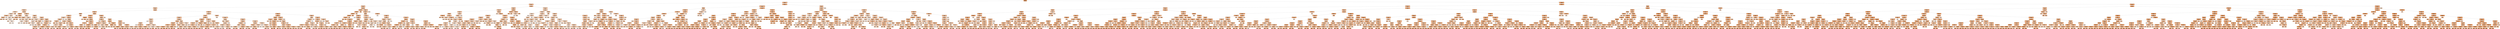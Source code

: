 digraph Tree {
node [shape=box, style="filled, rounded", color="black", fontname=helvetica] ;
edge [fontname=helvetica] ;
0 [label="Term_Short Term <= 0.5\nmse = 643.07\nsamples = 25295\nvalue = 716.36", fillcolor="#e58139ca"] ;
1 [label="Maximum Open Credit <= 810502.0\nmse = 950.94\nsamples = 6957\nvalue = 698.92", fillcolor="#e58139af"] ;
0 -> 1 [labeldistance=2.5, labelangle=45, headlabel="True"] ;
2 [label="CurrentLoanAmount <= 540397.0\nmse = 983.74\nsamples = 4877\nvalue = 696.1", fillcolor="#e58139ab"] ;
1 -> 2 ;
3 [label="Annual Income <= 1377806.25\nmse = 897.39\nsamples = 3627\nvalue = 698.32", fillcolor="#e58139ae"] ;
2 -> 3 ;
4 [label="Years of Credit History <= 9.85\nmse = 1009.59\nsamples = 2031\nvalue = 693.28", fillcolor="#e58139a6"] ;
3 -> 4 ;
5 [label="Purpose_Debt Consolidation <= 0.5\nmse = 1285.78\nsamples = 200\nvalue = 681.46", fillcolor="#e5813994"] ;
4 -> 5 ;
6 [label="Years in current job_4 years <= 0.5\nmse = 1655.21\nsamples = 46\nvalue = 665.03", fillcolor="#e581397b"] ;
5 -> 6 ;
7 [label="Current Credit Balance <= 44374.5\nmse = 1453.25\nsamples = 38\nvalue = 657.29", fillcolor="#e581396f"] ;
6 -> 7 ;
8 [label="Number of Open Accounts <= 14.5\nmse = 967.79\nsamples = 11\nvalue = 686.61", fillcolor="#e581399c"] ;
7 -> 8 ;
9 [label="Annual Income <= 815527.5\nmse = 519.75\nsamples = 10\nvalue = 694.56", fillcolor="#e58139a8"] ;
8 -> 9 ;
10 [label="mse = 343.06\nsamples = 7\nvalue = 708.22", fillcolor="#e58139bd"] ;
9 -> 10 ;
11 [label="mse = 198.57\nsamples = 3\nvalue = 677.0", fillcolor="#e581398d"] ;
9 -> 11 ;
12 [label="mse = 0.0\nsamples = 1\nvalue = 623.0", fillcolor="#e581393a"] ;
8 -> 12 ;
13 [label="Monthly Debt <= 20272.71\nmse = 1165.85\nsamples = 27\nvalue = 645.56", fillcolor="#e581395d"] ;
7 -> 13 ;
14 [label="Monthly Debt <= 4548.12\nmse = 631.88\nsamples = 22\nvalue = 633.62", fillcolor="#e581394b"] ;
13 -> 14 ;
15 [label="mse = 246.0\nsamples = 3\nvalue = 668.0", fillcolor="#e5813980"] ;
14 -> 15 ;
16 [label="CurrentLoanAmount <= 81983.0\nmse = 504.7\nsamples = 19\nvalue = 629.03", fillcolor="#e5813944"] ;
14 -> 16 ;
17 [label="mse = 126.75\nsamples = 2\nvalue = 661.5", fillcolor="#e5813976"] ;
16 -> 17 ;
18 [label="Current Credit Balance <= 93024.0\nmse = 375.73\nsamples = 17\nvalue = 624.04", fillcolor="#e581393c"] ;
16 -> 18 ;
19 [label="mse = 407.34\nsamples = 8\nvalue = 636.45", fillcolor="#e581394f"] ;
18 -> 19 ;
20 [label="mse = 156.6\nsamples = 9\nvalue = 614.93", fillcolor="#e581392e"] ;
18 -> 20 ;
21 [label="mse = 1014.25\nsamples = 5\nvalue = 682.45", fillcolor="#e5813996"] ;
13 -> 21 ;
22 [label="mse = 936.4\nsamples = 8\nvalue = 702.54", fillcolor="#e58139b5"] ;
6 -> 22 ;
23 [label="Annual Income <= 637668.5\nmse = 1059.39\nsamples = 154\nvalue = 686.6", fillcolor="#e581399c"] ;
5 -> 23 ;
24 [label="Years of Credit History <= 6.95\nmse = 322.34\nsamples = 22\nvalue = 705.27", fillcolor="#e58139b9"] ;
23 -> 24 ;
25 [label="mse = 213.56\nsamples = 2\nvalue = 665.33", fillcolor="#e581397b"] ;
24 -> 25 ;
26 [label="Monthly Debt <= 6871.83\nmse = 195.09\nsamples = 20\nvalue = 708.42", fillcolor="#e58139be"] ;
24 -> 26 ;
27 [label="Years of Credit History <= 8.1\nmse = 131.99\nsamples = 11\nvalue = 704.08", fillcolor="#e58139b7"] ;
26 -> 27 ;
28 [label="mse = 23.47\nsamples = 2\nvalue = 720.17", fillcolor="#e58139d0"] ;
27 -> 28 ;
29 [label="mse = 53.2\nsamples = 9\nvalue = 698.72", fillcolor="#e58139af"] ;
27 -> 29 ;
30 [label="mse = 215.69\nsamples = 9\nvalue = 715.86", fillcolor="#e58139c9"] ;
26 -> 30 ;
31 [label="Maximum Open Credit <= 249766.0\nmse = 1123.87\nsamples = 132\nvalue = 682.81", fillcolor="#e5813996"] ;
23 -> 31 ;
32 [label="Monthly Debt <= 9056.45\nmse = 1197.48\nsamples = 34\nvalue = 665.38", fillcolor="#e581397b"] ;
31 -> 32 ;
33 [label="Years of Credit History <= 9.55\nmse = 1315.91\nsamples = 12\nvalue = 686.7", fillcolor="#e581399c"] ;
32 -> 33 ;
34 [label="mse = 1244.39\nsamples = 6\nvalue = 672.33", fillcolor="#e5813986"] ;
33 -> 34 ;
35 [label="mse = 649.19\nsamples = 6\nvalue = 708.25", fillcolor="#e58139bd"] ;
33 -> 35 ;
36 [label="Years in current job_< 1 year <= 0.5\nmse = 683.16\nsamples = 22\nvalue = 652.45", fillcolor="#e5813968"] ;
32 -> 36 ;
37 [label="Annual Income <= 1071638.0\nmse = 493.66\nsamples = 20\nvalue = 648.77", fillcolor="#e5813962"] ;
36 -> 37 ;
38 [label="Annual Income <= 967603.5\nmse = 265.99\nsamples = 10\nvalue = 638.11", fillcolor="#e5813952"] ;
37 -> 38 ;
39 [label="mse = 132.5\nsamples = 7\nvalue = 643.44", fillcolor="#e581395a"] ;
38 -> 39 ;
40 [label="mse = 17.56\nsamples = 3\nvalue = 609.67", fillcolor="#e5813926"] ;
38 -> 40 ;
41 [label="Maximum Open Credit <= 194854.0\nmse = 388.56\nsamples = 10\nvalue = 665.67", fillcolor="#e581397c"] ;
37 -> 41 ;
42 [label="mse = 482.75\nsamples = 4\nvalue = 682.5", fillcolor="#e5813996"] ;
41 -> 42 ;
43 [label="mse = 128.94\nsamples = 6\nvalue = 657.25", fillcolor="#e581396f"] ;
41 -> 43 ;
44 [label="mse = 156.25\nsamples = 2\nvalue = 709.5", fillcolor="#e58139bf"] ;
36 -> 44 ;
45 [label="Annual Income <= 767980.0\nmse = 951.19\nsamples = 98\nvalue = 689.01", fillcolor="#e58139a0"] ;
31 -> 45 ;
46 [label="Maximum Open Credit <= 326854.0\nmse = 853.66\nsamples = 19\nvalue = 664.97", fillcolor="#e581397b"] ;
45 -> 46 ;
47 [label="mse = 387.19\nsamples = 7\nvalue = 682.75", fillcolor="#e5813996"] ;
46 -> 47 ;
48 [label="Maximum Open Credit <= 551529.0\nmse = 830.01\nsamples = 12\nvalue = 654.3", fillcolor="#e581396a"] ;
46 -> 48 ;
49 [label="Annual Income <= 655528.5\nmse = 547.77\nsamples = 11\nvalue = 650.26", fillcolor="#e5813964"] ;
48 -> 49 ;
50 [label="mse = 0.0\nsamples = 1\nvalue = 720.0", fillcolor="#e58139cf"] ;
49 -> 50 ;
51 [label="Current Credit Balance <= 142262.5\nmse = 293.02\nsamples = 10\nvalue = 646.39", fillcolor="#e581395e"] ;
49 -> 51 ;
52 [label="mse = 126.75\nsamples = 3\nvalue = 628.5", fillcolor="#e5813943"] ;
51 -> 52 ;
53 [label="mse = 222.96\nsamples = 7\nvalue = 651.5", fillcolor="#e5813966"] ;
51 -> 53 ;
54 [label="mse = 0.0\nsamples = 1\nvalue = 731.0", fillcolor="#e58139e0"] ;
48 -> 54 ;
55 [label="LoanStatus_Fully Paid <= 0.5\nmse = 776.6\nsamples = 79\nvalue = 695.58", fillcolor="#e58139aa"] ;
45 -> 55 ;
56 [label="Years in current job_6 years <= 0.5\nmse = 726.24\nsamples = 24\nvalue = 680.76", fillcolor="#e5813993"] ;
55 -> 56 ;
57 [label="Monthly Debt <= 23806.71\nmse = 448.42\nsamples = 23\nvalue = 685.12", fillcolor="#e581399a"] ;
56 -> 57 ;
58 [label="Annual Income <= 832494.5\nmse = 373.08\nsamples = 21\nvalue = 688.48", fillcolor="#e581399f"] ;
57 -> 58 ;
59 [label="mse = 150.22\nsamples = 2\nvalue = 653.33", fillcolor="#e5813969"] ;
58 -> 59 ;
60 [label="Monthly Debt <= 21366.64\nmse = 239.79\nsamples = 19\nvalue = 692.54", fillcolor="#e58139a5"] ;
58 -> 60 ;
61 [label="Maximum Open Credit <= 664422.0\nmse = 217.67\nsamples = 17\nvalue = 696.43", fillcolor="#e58139ab"] ;
60 -> 61 ;
62 [label="mse = 128.17\nsamples = 15\nvalue = 700.22", fillcolor="#e58139b1"] ;
61 -> 62 ;
63 [label="mse = 150.22\nsamples = 2\nvalue = 673.67", fillcolor="#e5813988"] ;
61 -> 63 ;
64 [label="mse = 2.16\nsamples = 2\nvalue = 676.2", fillcolor="#e581398c"] ;
60 -> 64 ;
65 [label="mse = 14.22\nsamples = 2\nvalue = 652.67", fillcolor="#e5813968"] ;
57 -> 65 ;
66 [label="mse = 0.0\nsamples = 1\nvalue = 611.0", fillcolor="#e5813928"] ;
56 -> 66 ;
67 [label="Monthly Debt <= 24982.24\nmse = 670.47\nsamples = 55\nvalue = 701.65", fillcolor="#e58139b3"] ;
55 -> 67 ;
68 [label="Years in current job_9 years <= 0.5\nmse = 540.68\nsamples = 48\nvalue = 705.93", fillcolor="#e58139ba"] ;
67 -> 68 ;
69 [label="Current Credit Balance <= 455240.0\nmse = 460.88\nsamples = 47\nvalue = 707.56", fillcolor="#e58139bc"] ;
68 -> 69 ;
70 [label="Current Credit Balance <= 166212.0\nmse = 394.36\nsamples = 46\nvalue = 708.58", fillcolor="#e58139be"] ;
69 -> 70 ;
71 [label="Number of Credit Problems <= 0.5\nmse = 381.55\nsamples = 14\nvalue = 720.0", fillcolor="#e58139cf"] ;
70 -> 71 ;
72 [label="mse = 72.41\nsamples = 13\nvalue = 723.86", fillcolor="#e58139d5"] ;
71 -> 72 ;
73 [label="mse = 0.0\nsamples = 1\nvalue = 639.0", fillcolor="#e5813953"] ;
71 -> 73 ;
74 [label="Current Credit Balance <= 166753.5\nmse = 310.73\nsamples = 32\nvalue = 703.23", fillcolor="#e58139b6"] ;
70 -> 74 ;
75 [label="mse = 0.0\nsamples = 1\nvalue = 650.0", fillcolor="#e5813964"] ;
74 -> 75 ;
76 [label="mse = 254.54\nsamples = 31\nvalue = 704.39", fillcolor="#e58139b7"] ;
74 -> 76 ;
77 [label="mse = 0.0\nsamples = 1\nvalue = 637.0", fillcolor="#e5813950"] ;
69 -> 77 ;
78 [label="mse = 0.0\nsamples = 1\nvalue = 649.0", fillcolor="#e5813962"] ;
68 -> 78 ;
79 [label="mse = 615.32\nsamples = 7\nvalue = 673.64", fillcolor="#e5813988"] ;
67 -> 79 ;
80 [label="Monthly Debt <= 11333.31\nmse = 962.21\nsamples = 1831\nvalue = 694.58", fillcolor="#e58139a8"] ;
4 -> 80 ;
81 [label="Years of Credit History <= 13.75\nmse = 871.91\nsamples = 543\nvalue = 700.49", fillcolor="#e58139b1"] ;
80 -> 81 ;
82 [label="Purpose_Other <= 0.5\nmse = 1157.45\nsamples = 151\nvalue = 693.02", fillcolor="#e58139a6"] ;
81 -> 82 ;
83 [label="Maximum Open Credit <= 105292.0\nmse = 1136.48\nsamples = 142\nvalue = 691.15", fillcolor="#e58139a3"] ;
82 -> 83 ;
84 [label="Maximum Open Credit <= 94622.0\nmse = 1925.33\nsamples = 17\nvalue = 673.27", fillcolor="#e5813988"] ;
83 -> 84 ;
85 [label="Years of Credit History <= 13.35\nmse = 1112.6\nsamples = 14\nvalue = 689.48", fillcolor="#e58139a0"] ;
84 -> 85 ;
86 [label="Current Credit Balance <= 5719.0\nmse = 389.85\nsamples = 12\nvalue = 697.95", fillcolor="#e58139ae"] ;
85 -> 86 ;
87 [label="mse = 8.22\nsamples = 3\nvalue = 731.67", fillcolor="#e58139e1"] ;
86 -> 87 ;
88 [label="mse = 232.44\nsamples = 9\nvalue = 692.33", fillcolor="#e58139a5"] ;
86 -> 88 ;
89 [label="mse = 30.25\nsamples = 2\nvalue = 600.5", fillcolor="#e5813918"] ;
85 -> 89 ;
90 [label="mse = 894.86\nsamples = 3\nvalue = 620.0", fillcolor="#e5813936"] ;
84 -> 90 ;
91 [label="Current Credit Balance <= 7552.5\nmse = 963.0\nsamples = 125\nvalue = 693.83", fillcolor="#e58139a7"] ;
83 -> 91 ;
92 [label="mse = 2448.24\nsamples = 3\nvalue = 636.6", fillcolor="#e581394f"] ;
91 -> 92 ;
93 [label="Monthly Debt <= 9851.97\nmse = 838.78\nsamples = 122\nvalue = 695.3", fillcolor="#e58139a9"] ;
91 -> 93 ;
94 [label="Purpose_small_business <= 0.5\nmse = 954.99\nsamples = 88\nvalue = 690.89", fillcolor="#e58139a3"] ;
93 -> 94 ;
95 [label="Years of Credit History <= 10.75\nmse = 918.41\nsamples = 86\nvalue = 689.79", fillcolor="#e58139a1"] ;
94 -> 95 ;
96 [label="Years in current job_2 years <= 0.5\nmse = 401.0\nsamples = 14\nvalue = 673.0", fillcolor="#e5813987"] ;
95 -> 96 ;
97 [label="Annual Income <= 644233.0\nmse = 283.6\nsamples = 13\nvalue = 670.37", fillcolor="#e5813983"] ;
96 -> 97 ;
98 [label="mse = 213.55\nsamples = 4\nvalue = 684.14", fillcolor="#e5813998"] ;
97 -> 98 ;
99 [label="mse = 149.22\nsamples = 9\nvalue = 662.33", fillcolor="#e5813977"] ;
97 -> 99 ;
100 [label="mse = 0.0\nsamples = 1\nvalue = 723.0", fillcolor="#e58139d4"] ;
96 -> 100 ;
101 [label="Monthly Debt <= 8224.34\nmse = 950.23\nsamples = 72\nvalue = 692.64", fillcolor="#e58139a5"] ;
95 -> 101 ;
102 [label="Years of Credit History <= 11.95\nmse = 808.33\nsamples = 47\nvalue = 699.48", fillcolor="#e58139b0"] ;
101 -> 102 ;
103 [label="mse = 293.68\nsamples = 13\nvalue = 716.52", fillcolor="#e58139ca"] ;
102 -> 103 ;
104 [label="mse = 851.55\nsamples = 34\nvalue = 693.09", fillcolor="#e58139a6"] ;
102 -> 104 ;
105 [label="CurrentLoanAmount <= 281941.0\nmse = 963.49\nsamples = 25\nvalue = 679.78", fillcolor="#e5813992"] ;
101 -> 105 ;
106 [label="mse = 896.53\nsamples = 9\nvalue = 701.08", fillcolor="#e58139b2"] ;
105 -> 106 ;
107 [label="mse = 686.24\nsamples = 16\nvalue = 669.89", fillcolor="#e5813982"] ;
105 -> 107 ;
108 [label="mse = 3.56\nsamples = 2\nvalue = 741.67", fillcolor="#e58139f1"] ;
94 -> 108 ;
109 [label="Current Credit Balance <= 69331.0\nmse = 352.5\nsamples = 34\nvalue = 706.8", fillcolor="#e58139bb"] ;
93 -> 109 ;
110 [label="mse = 180.33\nsamples = 7\nvalue = 725.0", fillcolor="#e58139d7"] ;
109 -> 110 ;
111 [label="Current Credit Balance <= 72694.0\nmse = 279.96\nsamples = 27\nvalue = 701.6", fillcolor="#e58139b3"] ;
109 -> 111 ;
112 [label="mse = 0.0\nsamples = 1\nvalue = 659.0", fillcolor="#e5813972"] ;
111 -> 112 ;
113 [label="Number of Open Accounts <= 4.5\nmse = 198.7\nsamples = 26\nvalue = 703.72", fillcolor="#e58139b6"] ;
111 -> 113 ;
114 [label="mse = 0.0\nsamples = 1\nvalue = 653.0", fillcolor="#e5813968"] ;
113 -> 114 ;
115 [label="Number of Open Accounts <= 15.0\nmse = 136.13\nsamples = 25\nvalue = 705.03", fillcolor="#e58139b8"] ;
113 -> 115 ;
116 [label="mse = 112.71\nsamples = 23\nvalue = 706.91", fillcolor="#e58139bb"] ;
115 -> 116 ;
117 [label="mse = 36.75\nsamples = 2\nvalue = 688.5", fillcolor="#e581399f"] ;
115 -> 117 ;
118 [label="mse = 810.88\nsamples = 9\nvalue = 716.89", fillcolor="#e58139cb"] ;
82 -> 118 ;
119 [label="Monthly Debt <= 5893.61\nmse = 730.03\nsamples = 392\nvalue = 703.41", fillcolor="#e58139b6"] ;
81 -> 119 ;
120 [label="CurrentLoanAmount <= 108042.0\nmse = 505.4\nsamples = 100\nvalue = 710.44", fillcolor="#e58139c1"] ;
119 -> 120 ;
121 [label="Years of Credit History <= 16.2\nmse = 555.49\nsamples = 12\nvalue = 727.75", fillcolor="#e58139db"] ;
120 -> 121 ;
122 [label="mse = 117.56\nsamples = 3\nvalue = 674.33", fillcolor="#e5813989"] ;
121 -> 122 ;
123 [label="mse = 40.38\nsamples = 9\nvalue = 737.18", fillcolor="#e58139ea"] ;
121 -> 123 ;
124 [label="CurrentLoanAmount <= 149721.0\nmse = 454.56\nsamples = 88\nvalue = 708.18", fillcolor="#e58139bd"] ;
120 -> 124 ;
125 [label="mse = 256.8\nsamples = 9\nvalue = 688.79", fillcolor="#e581399f"] ;
124 -> 125 ;
126 [label="Annual Income <= 558657.0\nmse = 421.76\nsamples = 79\nvalue = 710.93", fillcolor="#e58139c1"] ;
124 -> 126 ;
127 [label="mse = 109.17\nsamples = 7\nvalue = 735.54", fillcolor="#e58139e7"] ;
126 -> 127 ;
128 [label="Maximum Open Credit <= 328416.0\nmse = 383.26\nsamples = 72\nvalue = 708.28", fillcolor="#e58139bd"] ;
126 -> 128 ;
129 [label="CurrentLoanAmount <= 491315.0\nmse = 343.5\nsamples = 41\nvalue = 702.12", fillcolor="#e58139b4"] ;
128 -> 129 ;
130 [label="Monthly Debt <= 2366.45\nmse = 288.5\nsamples = 40\nvalue = 703.08", fillcolor="#e58139b5"] ;
129 -> 130 ;
131 [label="Years of Credit History <= 15.4\nmse = 254.4\nsamples = 12\nvalue = 691.22", fillcolor="#e58139a3"] ;
130 -> 131 ;
132 [label="mse = 12.25\nsamples = 2\nvalue = 661.5", fillcolor="#e5813976"] ;
131 -> 132 ;
133 [label="mse = 160.43\nsamples = 10\nvalue = 694.94", fillcolor="#e58139a9"] ;
131 -> 133 ;
134 [label="Annual Income <= 1147942.0\nmse = 227.13\nsamples = 28\nvalue = 707.62", fillcolor="#e58139bc"] ;
130 -> 134 ;
135 [label="mse = 224.15\nsamples = 23\nvalue = 704.29", fillcolor="#e58139b7"] ;
134 -> 135 ;
136 [label="mse = 109.06\nsamples = 5\nvalue = 717.33", fillcolor="#e58139cb"] ;
134 -> 136 ;
137 [label="mse = 0.0\nsamples = 1\nvalue = 640.0", fillcolor="#e5813954"] ;
129 -> 137 ;
138 [label="Number of Open Accounts <= 10.5\nmse = 330.8\nsamples = 31\nvalue = 715.67", fillcolor="#e58139c9"] ;
128 -> 138 ;
139 [label="Maximum Open Credit <= 361856.0\nmse = 225.83\nsamples = 24\nvalue = 720.49", fillcolor="#e58139d0"] ;
138 -> 139 ;
140 [label="mse = 31.5\nsamples = 5\nvalue = 735.0", fillcolor="#e58139e6"] ;
139 -> 140 ;
141 [label="Maximum Open Credit <= 767932.0\nmse = 211.11\nsamples = 19\nvalue = 717.17", fillcolor="#e58139cb"] ;
139 -> 141 ;
142 [label="mse = 167.69\nsamples = 18\nvalue = 714.84", fillcolor="#e58139c7"] ;
141 -> 142 ;
143 [label="mse = 0.0\nsamples = 1\nvalue = 742.0", fillcolor="#e58139f1"] ;
141 -> 143 ;
144 [label="mse = 326.08\nsamples = 7\nvalue = 698.42", fillcolor="#e58139ae"] ;
138 -> 144 ;
145 [label="Purpose_small_business <= 0.5\nmse = 788.73\nsamples = 292\nvalue = 700.78", fillcolor="#e58139b2"] ;
119 -> 145 ;
146 [label="Monthly Debt <= 7026.01\nmse = 772.68\nsamples = 291\nvalue = 701.15", fillcolor="#e58139b2"] ;
145 -> 146 ;
147 [label="Maximum Open Credit <= 163669.0\nmse = 759.18\nsamples = 52\nvalue = 691.86", fillcolor="#e58139a4"] ;
146 -> 147 ;
148 [label="mse = 1386.24\nsamples = 2\nvalue = 649.4", fillcolor="#e5813963"] ;
147 -> 148 ;
149 [label="Current Credit Balance <= 175161.0\nmse = 600.27\nsamples = 50\nvalue = 694.51", fillcolor="#e58139a8"] ;
147 -> 149 ;
150 [label="Years in current job_< 1 year <= 0.5\nmse = 404.06\nsamples = 25\nvalue = 704.12", fillcolor="#e58139b7"] ;
149 -> 150 ;
151 [label="Monthly Debt <= 5970.84\nmse = 252.75\nsamples = 23\nvalue = 708.26", fillcolor="#e58139bd"] ;
150 -> 151 ;
152 [label="mse = 0.0\nsamples = 2\nvalue = 670.0", fillcolor="#e5813983"] ;
151 -> 152 ;
153 [label="Number of Credit Problems <= 0.5\nmse = 183.03\nsamples = 21\nvalue = 710.32", fillcolor="#e58139c1"] ;
151 -> 153 ;
154 [label="mse = 128.47\nsamples = 12\nvalue = 719.5", fillcolor="#e58139cf"] ;
153 -> 154 ;
155 [label="mse = 79.39\nsamples = 9\nvalue = 701.63", fillcolor="#e58139b3"] ;
153 -> 155 ;
156 [label="mse = 82.69\nsamples = 2\nvalue = 663.75", fillcolor="#e5813979"] ;
150 -> 156 ;
157 [label="Current Credit Balance <= 242231.0\nmse = 596.55\nsamples = 25\nvalue = 683.35", fillcolor="#e5813997"] ;
149 -> 157 ;
158 [label="Annual Income <= 595118.0\nmse = 352.82\nsamples = 14\nvalue = 669.19", fillcolor="#e5813981"] ;
157 -> 158 ;
159 [label="mse = 59.0\nsamples = 3\nvalue = 645.0", fillcolor="#e581395c"] ;
158 -> 159 ;
160 [label="Annual Income <= 763657.5\nmse = 251.87\nsamples = 11\nvalue = 674.88", fillcolor="#e581398a"] ;
158 -> 160 ;
161 [label="mse = 121.0\nsamples = 2\nvalue = 708.0", fillcolor="#e58139bd"] ;
160 -> 161 ;
162 [label="mse = 103.58\nsamples = 9\nvalue = 670.47", fillcolor="#e5813983"] ;
160 -> 162 ;
163 [label="Monthly Debt <= 6526.88\nmse = 307.81\nsamples = 11\nvalue = 701.94", fillcolor="#e58139b4"] ;
157 -> 163 ;
164 [label="mse = 62.64\nsamples = 4\nvalue = 723.4", fillcolor="#e58139d5"] ;
163 -> 164 ;
165 [label="mse = 114.69\nsamples = 7\nvalue = 692.18", fillcolor="#e58139a5"] ;
163 -> 165 ;
166 [label="Monthly Debt <= 7730.05\nmse = 751.65\nsamples = 239\nvalue = 703.26", fillcolor="#e58139b6"] ;
146 -> 166 ;
167 [label="Annual Income <= 823716.5\nmse = 459.59\nsamples = 25\nvalue = 717.61", fillcolor="#e58139cc"] ;
166 -> 167 ;
168 [label="mse = 656.91\nsamples = 9\nvalue = 692.58", fillcolor="#e58139a5"] ;
167 -> 168 ;
169 [label="CurrentLoanAmount <= 443410.0\nmse = 90.89\nsamples = 16\nvalue = 726.44", fillcolor="#e58139d9"] ;
167 -> 169 ;
170 [label="Monthly Debt <= 7377.51\nmse = 63.56\nsamples = 14\nvalue = 728.33", fillcolor="#e58139dc"] ;
169 -> 170 ;
171 [label="mse = 17.73\nsamples = 7\nvalue = 724.22", fillcolor="#e58139d6"] ;
170 -> 171 ;
172 [label="mse = 68.92\nsamples = 7\nvalue = 734.5", fillcolor="#e58139e6"] ;
170 -> 172 ;
173 [label="mse = 67.69\nsamples = 2\nvalue = 712.25", fillcolor="#e58139c3"] ;
169 -> 173 ;
174 [label="Purpose_Medical Bills <= 0.5\nmse = 759.71\nsamples = 214\nvalue = 701.25", fillcolor="#e58139b3"] ;
166 -> 174 ;
175 [label="Years of Credit History <= 15.55\nmse = 728.93\nsamples = 212\nvalue = 701.9", fillcolor="#e58139b4"] ;
174 -> 175 ;
176 [label="Monthly Debt <= 8952.71\nmse = 394.71\nsamples = 48\nvalue = 711.1", fillcolor="#e58139c2"] ;
175 -> 176 ;
177 [label="CurrentLoanAmount <= 396726.0\nmse = 229.86\nsamples = 16\nvalue = 720.18", fillcolor="#e58139d0"] ;
176 -> 177 ;
178 [label="mse = 59.84\nsamples = 15\nvalue = 722.7", fillcolor="#e58139d4"] ;
177 -> 178 ;
179 [label="mse = 0.0\nsamples = 1\nvalue = 652.0", fillcolor="#e5813967"] ;
177 -> 179 ;
180 [label="Monthly Debt <= 10868.29\nmse = 415.21\nsamples = 32\nvalue = 706.21", fillcolor="#e58139ba"] ;
176 -> 180 ;
181 [label="mse = 370.94\nsamples = 29\nvalue = 703.32", fillcolor="#e58139b6"] ;
180 -> 181 ;
182 [label="mse = 13.44\nsamples = 3\nvalue = 733.4", fillcolor="#e58139e4"] ;
180 -> 182 ;
183 [label="Years in current job_8 years <= 0.5\nmse = 801.95\nsamples = 164\nvalue = 698.88", fillcolor="#e58139af"] ;
175 -> 183 ;
184 [label="CurrentLoanAmount <= 368126.0\nmse = 785.37\nsamples = 153\nvalue = 700.73", fillcolor="#e58139b2"] ;
183 -> 184 ;
185 [label="mse = 802.96\nsamples = 108\nvalue = 696.7", fillcolor="#e58139ac"] ;
184 -> 185 ;
186 [label="mse = 603.45\nsamples = 45\nvalue = 710.66", fillcolor="#e58139c1"] ;
184 -> 186 ;
187 [label="Annual Income <= 722703.0\nmse = 427.44\nsamples = 11\nvalue = 675.67", fillcolor="#e581398b"] ;
183 -> 187 ;
188 [label="mse = 0.0\nsamples = 1\nvalue = 638.0", fillcolor="#e5813951"] ;
187 -> 188 ;
189 [label="mse = 172.43\nsamples = 10\nvalue = 683.2", fillcolor="#e5813997"] ;
187 -> 189 ;
190 [label="mse = 952.56\nsamples = 2\nvalue = 659.2", fillcolor="#e5813972"] ;
174 -> 190 ;
191 [label="mse = 0.0\nsamples = 1\nvalue = 644.0", fillcolor="#e581395b"] ;
145 -> 191 ;
192 [label="Maximum Open Credit <= 598081.0\nmse = 979.72\nsamples = 1288\nvalue = 692.0", fillcolor="#e58139a4"] ;
80 -> 192 ;
193 [label="CurrentLoanAmount <= 369732.0\nmse = 1036.93\nsamples = 968\nvalue = 689.42", fillcolor="#e58139a0"] ;
192 -> 193 ;
194 [label="Annual Income <= 1157252.0\nmse = 1029.51\nsamples = 589\nvalue = 692.9", fillcolor="#e58139a6"] ;
193 -> 194 ;
195 [label="Maximum Open Credit <= 240031.0\nmse = 1118.45\nsamples = 451\nvalue = 689.57", fillcolor="#e58139a1"] ;
194 -> 195 ;
196 [label="Years of Credit History <= 10.3\nmse = 1122.79\nsamples = 103\nvalue = 677.02", fillcolor="#e581398d"] ;
195 -> 196 ;
197 [label="mse = 0.0\nsamples = 1\nvalue = 605.0", fillcolor="#e581391f"] ;
196 -> 197 ;
198 [label="Years of Credit History <= 15.05\nmse = 1041.11\nsamples = 102\nvalue = 678.43", fillcolor="#e5813990"] ;
196 -> 198 ;
199 [label="Annual Income <= 649372.5\nmse = 952.85\nsamples = 45\nvalue = 689.12", fillcolor="#e58139a0"] ;
198 -> 199 ;
200 [label="mse = 3.0\nsamples = 2\nvalue = 609.0", fillcolor="#e5813925"] ;
199 -> 200 ;
201 [label="Home Ownership_Home Mortgage <= 0.5\nmse = 638.49\nsamples = 43\nvalue = 693.45", fillcolor="#e58139a7"] ;
199 -> 201 ;
202 [label="Monthly Debt <= 22640.59\nmse = 536.81\nsamples = 30\nvalue = 685.78", fillcolor="#e581399b"] ;
201 -> 202 ;
203 [label="mse = 423.87\nsamples = 27\nvalue = 690.71", fillcolor="#e58139a2"] ;
202 -> 203 ;
204 [label="mse = 330.86\nsamples = 3\nvalue = 659.88", fillcolor="#e5813973"] ;
202 -> 204 ;
205 [label="Years of Credit History <= 13.25\nmse = 472.83\nsamples = 13\nvalue = 709.42", fillcolor="#e58139bf"] ;
201 -> 205 ;
206 [label="mse = 117.25\nsamples = 10\nvalue = 714.74", fillcolor="#e58139c7"] ;
205 -> 206 ;
207 [label="mse = 1307.76\nsamples = 3\nvalue = 689.2", fillcolor="#e58139a0"] ;
205 -> 207 ;
208 [label="Monthly Debt <= 14478.86\nmse = 890.72\nsamples = 57\nvalue = 667.32", fillcolor="#e581397e"] ;
198 -> 208 ;
209 [label="Maximum Open Credit <= 179388.0\nmse = 859.52\nsamples = 20\nvalue = 685.55", fillcolor="#e581399a"] ;
208 -> 209 ;
210 [label="Number of Credit Problems <= 0.5\nmse = 317.89\nsamples = 11\nvalue = 699.33", fillcolor="#e58139b0"] ;
209 -> 210 ;
211 [label="mse = 178.16\nsamples = 5\nvalue = 684.2", fillcolor="#e5813998"] ;
210 -> 211 ;
212 [label="mse = 137.27\nsamples = 6\nvalue = 710.14", fillcolor="#e58139c0"] ;
210 -> 212 ;
213 [label="mse = 1007.6\nsamples = 9\nvalue = 669.0", fillcolor="#e5813981"] ;
209 -> 213 ;
214 [label="CurrentLoanAmount <= 311916.0\nmse = 708.56\nsamples = 37\nvalue = 659.75", fillcolor="#e5813973"] ;
208 -> 214 ;
215 [label="Purpose_Home Improvements <= 0.5\nmse = 585.1\nsamples = 25\nvalue = 650.89", fillcolor="#e5813965"] ;
214 -> 215 ;
216 [label="mse = 417.89\nsamples = 24\nvalue = 648.63", fillcolor="#e5813962"] ;
215 -> 216 ;
217 [label="mse = 0.0\nsamples = 1\nvalue = 730.0", fillcolor="#e58139df"] ;
215 -> 217 ;
218 [label="Years of Credit History <= 20.75\nmse = 451.07\nsamples = 12\nvalue = 678.53", fillcolor="#e5813990"] ;
214 -> 218 ;
219 [label="mse = 490.44\nsamples = 7\nvalue = 690.33", fillcolor="#e58139a2"] ;
218 -> 219 ;
220 [label="mse = 73.69\nsamples = 5\nvalue = 665.25", fillcolor="#e581397b"] ;
218 -> 220 ;
221 [label="Current Credit Balance <= 134216.0\nmse = 1060.34\nsamples = 348\nvalue = 693.11", fillcolor="#e58139a6"] ;
195 -> 221 ;
222 [label="Monthly Debt <= 30642.72\nmse = 467.47\nsamples = 75\nvalue = 709.72", fillcolor="#e58139c0"] ;
221 -> 222 ;
223 [label="CurrentLoanAmount <= 309221.0\nmse = 411.66\nsamples = 73\nvalue = 711.32", fillcolor="#e58139c2"] ;
222 -> 223 ;
224 [label="CurrentLoanAmount <= 272789.0\nmse = 410.81\nsamples = 52\nvalue = 706.2", fillcolor="#e58139ba"] ;
223 -> 224 ;
225 [label="Maximum Open Credit <= 415437.0\nmse = 278.23\nsamples = 41\nvalue = 711.36", fillcolor="#e58139c2"] ;
224 -> 225 ;
226 [label="mse = 229.17\nsamples = 36\nvalue = 708.75", fillcolor="#e58139be"] ;
225 -> 226 ;
227 [label="mse = 123.89\nsamples = 5\nvalue = 734.33", fillcolor="#e58139e5"] ;
225 -> 227 ;
228 [label="Monthly Debt <= 12079.72\nmse = 417.0\nsamples = 11\nvalue = 685.93", fillcolor="#e581399b"] ;
224 -> 228 ;
229 [label="mse = 8.0\nsamples = 2\nvalue = 716.0", fillcolor="#e58139c9"] ;
228 -> 229 ;
230 [label="mse = 236.74\nsamples = 9\nvalue = 678.42", fillcolor="#e5813990"] ;
228 -> 230 ;
231 [label="Years in current job_10+ years <= 0.5\nmse = 232.19\nsamples = 21\nvalue = 722.47", fillcolor="#e58139d3"] ;
223 -> 231 ;
232 [label="Purpose_Buy a Car <= 0.5\nmse = 180.58\nsamples = 15\nvalue = 728.0", fillcolor="#e58139dc"] ;
231 -> 232 ;
233 [label="mse = 89.0\nsamples = 14\nvalue = 731.0", fillcolor="#e58139e0"] ;
232 -> 233 ;
234 [label="mse = 0.0\nsamples = 1\nvalue = 695.0", fillcolor="#e58139a9"] ;
232 -> 234 ;
235 [label="mse = 106.56\nsamples = 6\nvalue = 709.2", fillcolor="#e58139bf"] ;
231 -> 235 ;
236 [label="mse = 36.75\nsamples = 2\nvalue = 666.5", fillcolor="#e581397d"] ;
222 -> 236 ;
237 [label="Purpose_other <= 0.5\nmse = 1122.91\nsamples = 273\nvalue = 688.9", fillcolor="#e58139a0"] ;
221 -> 237 ;
238 [label="Number of Open Accounts <= 11.5\nmse = 1109.42\nsamples = 262\nvalue = 690.71", fillcolor="#e58139a2"] ;
237 -> 238 ;
239 [label="Annual Income <= 495615.0\nmse = 898.17\nsamples = 160\nvalue = 695.62", fillcolor="#e58139aa"] ;
238 -> 239 ;
240 [label="mse = 304.22\nsamples = 2\nvalue = 620.67", fillcolor="#e5813937"] ;
239 -> 240 ;
241 [label="Monthly Debt <= 15093.98\nmse = 839.68\nsamples = 158\nvalue = 696.49", fillcolor="#e58139ab"] ;
239 -> 241 ;
242 [label="mse = 501.05\nsamples = 63\nvalue = 705.17", fillcolor="#e58139b9"] ;
241 -> 242 ;
243 [label="mse = 994.94\nsamples = 95\nvalue = 689.96", fillcolor="#e58139a1"] ;
241 -> 243 ;
244 [label="Monthly Debt <= 16516.79\nmse = 1357.83\nsamples = 102\nvalue = 682.33", fillcolor="#e5813996"] ;
238 -> 244 ;
245 [label="Annual Income <= 833805.5\nmse = 1879.25\nsamples = 49\nvalue = 672.75", fillcolor="#e5813987"] ;
244 -> 245 ;
246 [label="mse = 757.59\nsamples = 21\nvalue = 689.08", fillcolor="#e58139a0"] ;
245 -> 246 ;
247 [label="mse = 2425.28\nsamples = 28\nvalue = 658.36", fillcolor="#e5813971"] ;
245 -> 247 ;
248 [label="Years of Credit History <= 13.3\nmse = 621.18\nsamples = 53\nvalue = 692.29", fillcolor="#e58139a5"] ;
244 -> 248 ;
249 [label="mse = 219.36\nsamples = 11\nvalue = 707.62", fillcolor="#e58139bc"] ;
248 -> 249 ;
250 [label="mse = 648.89\nsamples = 42\nvalue = 688.2", fillcolor="#e581399f"] ;
248 -> 250 ;
251 [label="Years of Credit History <= 21.65\nmse = 226.78\nsamples = 11\nvalue = 656.0", fillcolor="#e581396d"] ;
237 -> 251 ;
252 [label="mse = 265.05\nsamples = 7\nvalue = 663.15", fillcolor="#e5813978"] ;
251 -> 252 ;
253 [label="mse = 24.01\nsamples = 4\nvalue = 646.7", fillcolor="#e581395f"] ;
251 -> 253 ;
254 [label="Number of Open Accounts <= 13.5\nmse = 630.96\nsamples = 138\nvalue = 702.85", fillcolor="#e58139b5"] ;
194 -> 254 ;
255 [label="Maximum Open Credit <= 266508.0\nmse = 531.64\nsamples = 106\nvalue = 706.21", fillcolor="#e58139ba"] ;
254 -> 255 ;
256 [label="Purpose_other <= 0.5\nmse = 543.2\nsamples = 43\nvalue = 697.75", fillcolor="#e58139ad"] ;
255 -> 256 ;
257 [label="Maximum Open Credit <= 263681.0\nmse = 404.33\nsamples = 40\nvalue = 700.52", fillcolor="#e58139b1"] ;
256 -> 257 ;
258 [label="Years in current job_2 years <= 0.5\nmse = 290.78\nsamples = 37\nvalue = 703.78", fillcolor="#e58139b6"] ;
257 -> 258 ;
259 [label="Number of Credit Problems <= 0.5\nmse = 222.64\nsamples = 35\nvalue = 705.25", fillcolor="#e58139b9"] ;
258 -> 259 ;
260 [label="mse = 223.8\nsamples = 23\nvalue = 697.08", fillcolor="#e58139ac"] ;
259 -> 260 ;
261 [label="mse = 53.74\nsamples = 12\nvalue = 714.74", fillcolor="#e58139c7"] ;
259 -> 261 ;
262 [label="mse = 72.25\nsamples = 2\nvalue = 654.5", fillcolor="#e581396b"] ;
258 -> 262 ;
263 [label="mse = 180.0\nsamples = 3\nvalue = 663.0", fillcolor="#e5813978"] ;
257 -> 263 ;
264 [label="mse = 299.19\nsamples = 3\nvalue = 645.75", fillcolor="#e581395d"] ;
256 -> 264 ;
265 [label="Monthly Debt <= 15228.59\nmse = 441.77\nsamples = 63\nvalue = 711.97", fillcolor="#e58139c3"] ;
255 -> 265 ;
266 [label="CurrentLoanAmount <= 259105.0\nmse = 250.66\nsamples = 14\nvalue = 724.65", fillcolor="#e58139d7"] ;
265 -> 266 ;
267 [label="mse = 215.69\nsamples = 7\nvalue = 714.25", fillcolor="#e58139c7"] ;
266 -> 267 ;
268 [label="mse = 42.0\nsamples = 7\nvalue = 736.0", fillcolor="#e58139e8"] ;
266 -> 268 ;
269 [label="Monthly Debt <= 15312.57\nmse = 439.45\nsamples = 49\nvalue = 708.84", fillcolor="#e58139be"] ;
265 -> 269 ;
270 [label="mse = 0.0\nsamples = 1\nvalue = 648.0", fillcolor="#e5813961"] ;
269 -> 270 ;
271 [label="Home Ownership_Home Mortgage <= 0.5\nmse = 326.6\nsamples = 48\nvalue = 710.87", fillcolor="#e58139c1"] ;
269 -> 271 ;
272 [label="Years in current job_< 1 year <= 0.5\nmse = 292.33\nsamples = 18\nvalue = 704.31", fillcolor="#e58139b7"] ;
271 -> 272 ;
273 [label="mse = 214.87\nsamples = 17\nvalue = 705.88", fillcolor="#e58139ba"] ;
272 -> 273 ;
274 [label="mse = 0.0\nsamples = 1\nvalue = 651.0", fillcolor="#e5813965"] ;
272 -> 274 ;
275 [label="Years in current job_4 years <= 0.5\nmse = 303.71\nsamples = 30\nvalue = 715.04", fillcolor="#e58139c8"] ;
271 -> 275 ;
276 [label="mse = 253.08\nsamples = 28\nvalue = 716.96", fillcolor="#e58139cb"] ;
275 -> 276 ;
277 [label="mse = 3.56\nsamples = 2\nvalue = 681.67", fillcolor="#e5813994"] ;
275 -> 277 ;
278 [label="Maximum Open Credit <= 465729.0\nmse = 795.94\nsamples = 32\nvalue = 687.24", fillcolor="#e581399d"] ;
254 -> 278 ;
279 [label="Maximum Open Credit <= 349734.0\nmse = 882.44\nsamples = 17\nvalue = 672.19", fillcolor="#e5813986"] ;
278 -> 279 ;
280 [label="mse = 759.61\nsamples = 8\nvalue = 693.7", fillcolor="#e58139a7"] ;
279 -> 280 ;
281 [label="mse = 191.14\nsamples = 9\nvalue = 652.64", fillcolor="#e5813968"] ;
279 -> 281 ;
282 [label="Monthly Debt <= 19915.52\nmse = 256.59\nsamples = 15\nvalue = 702.29", fillcolor="#e58139b4"] ;
278 -> 282 ;
283 [label="mse = 92.24\nsamples = 4\nvalue = 717.57", fillcolor="#e58139cc"] ;
282 -> 283 ;
284 [label="LoanStatus_Charged Off <= 0.5\nmse = 163.52\nsamples = 11\nvalue = 694.64", fillcolor="#e58139a8"] ;
282 -> 284 ;
285 [label="Maximum Open Credit <= 536272.0\nmse = 76.67\nsamples = 10\nvalue = 697.31", fillcolor="#e58139ad"] ;
284 -> 285 ;
286 [label="mse = 16.56\nsamples = 4\nvalue = 704.33", fillcolor="#e58139b7"] ;
285 -> 286 ;
287 [label="mse = 49.63\nsamples = 6\nvalue = 691.29", fillcolor="#e58139a3"] ;
285 -> 287 ;
288 [label="mse = 0.0\nsamples = 1\nvalue = 660.0", fillcolor="#e5813973"] ;
284 -> 288 ;
289 [label="Monthly Debt <= 11513.81\nmse = 998.0\nsamples = 379\nvalue = 683.81", fillcolor="#e5813998"] ;
193 -> 289 ;
290 [label="mse = 403.68\nsamples = 7\nvalue = 641.94", fillcolor="#e5813957"] ;
289 -> 290 ;
291 [label="Home Ownership_Home Mortgage <= 0.5\nmse = 964.2\nsamples = 372\nvalue = 684.99", fillcolor="#e581399a"] ;
289 -> 291 ;
292 [label="Monthly Debt <= 12110.51\nmse = 805.6\nsamples = 180\nvalue = 680.13", fillcolor="#e5813992"] ;
291 -> 292 ;
293 [label="mse = 275.96\nsamples = 9\nvalue = 711.57", fillcolor="#e58139c2"] ;
292 -> 293 ;
294 [label="Years of Credit History <= 27.85\nmse = 778.93\nsamples = 171\nvalue = 678.49", fillcolor="#e5813990"] ;
292 -> 294 ;
295 [label="Years of Credit History <= 16.25\nmse = 763.13\nsamples = 168\nvalue = 679.35", fillcolor="#e5813991"] ;
294 -> 295 ;
296 [label="Current Credit Balance <= 361693.5\nmse = 746.96\nsamples = 96\nvalue = 673.75", fillcolor="#e5813988"] ;
295 -> 296 ;
297 [label="Number of Open Accounts <= 15.5\nmse = 725.58\nsamples = 84\nvalue = 677.1", fillcolor="#e581398d"] ;
296 -> 297 ;
298 [label="mse = 621.38\nsamples = 74\nvalue = 679.73", fillcolor="#e5813992"] ;
297 -> 298 ;
299 [label="mse = 1042.56\nsamples = 10\nvalue = 653.46", fillcolor="#e5813969"] ;
297 -> 299 ;
300 [label="Current Credit Balance <= 379610.5\nmse = 339.9\nsamples = 12\nvalue = 652.0", fillcolor="#e5813967"] ;
296 -> 300 ;
301 [label="mse = 211.84\nsamples = 3\nvalue = 631.86", fillcolor="#e5813948"] ;
300 -> 301 ;
302 [label="mse = 72.75\nsamples = 9\nvalue = 662.85", fillcolor="#e5813978"] ;
300 -> 302 ;
303 [label="Years in current job_< 1 year <= 0.5\nmse = 686.48\nsamples = 72\nvalue = 686.86", fillcolor="#e581399c"] ;
295 -> 303 ;
304 [label="CurrentLoanAmount <= 434434.0\nmse = 602.91\nsamples = 68\nvalue = 688.58", fillcolor="#e581399f"] ;
303 -> 304 ;
305 [label="mse = 534.43\nsamples = 33\nvalue = 678.92", fillcolor="#e5813990"] ;
304 -> 305 ;
306 [label="mse = 512.04\nsamples = 35\nvalue = 696.91", fillcolor="#e58139ac"] ;
304 -> 306 ;
307 [label="mse = 690.19\nsamples = 4\nvalue = 640.25", fillcolor="#e5813955"] ;
303 -> 307 ;
308 [label="mse = 5.56\nsamples = 3\nvalue = 640.67", fillcolor="#e5813956"] ;
294 -> 308 ;
309 [label="Current Credit Balance <= 244644.0\nmse = 1073.23\nsamples = 192\nvalue = 689.71", fillcolor="#e58139a1"] ;
291 -> 309 ;
310 [label="Number of Credit Problems <= 1.5\nmse = 1065.53\nsamples = 112\nvalue = 695.14", fillcolor="#e58139a9"] ;
309 -> 310 ;
311 [label="Maximum Open Credit <= 275770.0\nmse = 995.44\nsamples = 109\nvalue = 696.56", fillcolor="#e58139ab"] ;
310 -> 311 ;
312 [label="Purpose_other <= 0.5\nmse = 878.41\nsamples = 32\nvalue = 684.37", fillcolor="#e5813999"] ;
311 -> 312 ;
313 [label="Number of Credit Problems <= 0.5\nmse = 715.27\nsamples = 31\nvalue = 687.34", fillcolor="#e581399d"] ;
312 -> 313 ;
314 [label="mse = 606.92\nsamples = 21\nvalue = 679.13", fillcolor="#e5813991"] ;
313 -> 314 ;
315 [label="mse = 493.78\nsamples = 10\nvalue = 704.93", fillcolor="#e58139b8"] ;
313 -> 315 ;
316 [label="mse = 0.0\nsamples = 1\nvalue = 619.0", fillcolor="#e5813934"] ;
312 -> 316 ;
317 [label="Number of Credit Problems <= 0.5\nmse = 961.5\nsamples = 77\nvalue = 701.23", fillcolor="#e58139b3"] ;
311 -> 317 ;
318 [label="Number of Open Accounts <= 12.5\nmse = 741.04\nsamples = 56\nvalue = 708.45", fillcolor="#e58139be"] ;
317 -> 318 ;
319 [label="mse = 445.8\nsamples = 41\nvalue = 715.97", fillcolor="#e58139c9"] ;
318 -> 319 ;
320 [label="mse = 991.49\nsamples = 15\nvalue = 691.12", fillcolor="#e58139a3"] ;
318 -> 320 ;
321 [label="Years of Credit History <= 16.5\nmse = 1053.73\nsamples = 21\nvalue = 682.97", fillcolor="#e5813996"] ;
317 -> 321 ;
322 [label="mse = 1101.47\nsamples = 10\nvalue = 664.24", fillcolor="#e581397a"] ;
321 -> 322 ;
323 [label="mse = 303.97\nsamples = 11\nvalue = 701.71", fillcolor="#e58139b3"] ;
321 -> 323 ;
324 [label="mse = 393.0\nsamples = 3\nvalue = 636.0", fillcolor="#e581394e"] ;
310 -> 324 ;
325 [label="Years in current job_10+ years <= 0.5\nmse = 983.25\nsamples = 80\nvalue = 682.02", fillcolor="#e5813995"] ;
309 -> 325 ;
326 [label="Years of Credit History <= 19.4\nmse = 816.31\nsamples = 52\nvalue = 691.13", fillcolor="#e58139a3"] ;
325 -> 326 ;
327 [label="CurrentLoanAmount <= 397144.0\nmse = 450.95\nsamples = 42\nvalue = 698.59", fillcolor="#e58139ae"] ;
326 -> 327 ;
328 [label="mse = 160.21\nsamples = 7\nvalue = 678.3", fillcolor="#e581398f"] ;
327 -> 328 ;
329 [label="Years of Credit History <= 16.3\nmse = 402.16\nsamples = 35\nvalue = 703.2", fillcolor="#e58139b6"] ;
327 -> 329 ;
330 [label="mse = 429.53\nsamples = 22\nvalue = 696.65", fillcolor="#e58139ac"] ;
329 -> 330 ;
331 [label="mse = 211.11\nsamples = 13\nvalue = 712.67", fillcolor="#e58139c4"] ;
329 -> 331 ;
332 [label="Maximum Open Credit <= 482053.0\nmse = 1226.81\nsamples = 10\nvalue = 665.94", fillcolor="#e581397c"] ;
326 -> 332 ;
333 [label="mse = 716.16\nsamples = 7\nvalue = 686.8", fillcolor="#e581399c"] ;
332 -> 333 ;
334 [label="mse = 143.47\nsamples = 3\nvalue = 631.17", fillcolor="#e5813947"] ;
332 -> 334 ;
335 [label="Purpose_Debt Consolidation <= 0.5\nmse = 937.99\nsamples = 28\nvalue = 669.26", fillcolor="#e5813981"] ;
325 -> 335 ;
336 [label="mse = 106.69\nsamples = 3\nvalue = 635.75", fillcolor="#e581394e"] ;
335 -> 336 ;
337 [label="Current Credit Balance <= 268517.5\nmse = 841.71\nsamples = 25\nvalue = 675.64", fillcolor="#e581398b"] ;
335 -> 337 ;
338 [label="mse = 699.02\nsamples = 9\nvalue = 660.44", fillcolor="#e5813974"] ;
337 -> 338 ;
339 [label="Number of Open Accounts <= 12.0\nmse = 645.54\nsamples = 16\nvalue = 687.04", fillcolor="#e581399d"] ;
337 -> 339 ;
340 [label="mse = 349.27\nsamples = 12\nvalue = 694.94", fillcolor="#e58139a9"] ;
339 -> 340 ;
341 [label="mse = 784.89\nsamples = 4\nvalue = 663.33", fillcolor="#e5813978"] ;
339 -> 341 ;
342 [label="Current Credit Balance <= 398696.0\nmse = 711.57\nsamples = 320\nvalue = 700.15", fillcolor="#e58139b1"] ;
192 -> 342 ;
343 [label="Number of Open Accounts <= 11.5\nmse = 653.28\nsamples = 198\nvalue = 705.7", fillcolor="#e58139b9"] ;
342 -> 343 ;
344 [label="Monthly Debt <= 12409.09\nmse = 367.09\nsamples = 69\nvalue = 716.9", fillcolor="#e58139cb"] ;
343 -> 344 ;
345 [label="CurrentLoanAmount <= 364760.0\nmse = 940.03\nsamples = 10\nvalue = 696.21", fillcolor="#e58139ab"] ;
344 -> 345 ;
346 [label="mse = 213.19\nsamples = 3\nvalue = 660.75", fillcolor="#e5813974"] ;
345 -> 346 ;
347 [label="mse = 526.44\nsamples = 7\nvalue = 710.4", fillcolor="#e58139c1"] ;
345 -> 347 ;
348 [label="Monthly Debt <= 28728.95\nmse = 212.03\nsamples = 59\nvalue = 719.92", fillcolor="#e58139cf"] ;
344 -> 348 ;
349 [label="CurrentLoanAmount <= 263285.0\nmse = 157.44\nsamples = 57\nvalue = 720.99", fillcolor="#e58139d1"] ;
348 -> 349 ;
350 [label="mse = 138.73\nsamples = 9\nvalue = 732.12", fillcolor="#e58139e2"] ;
349 -> 350 ;
351 [label="CurrentLoanAmount <= 266904.0\nmse = 130.62\nsamples = 48\nvalue = 718.71", fillcolor="#e58139cd"] ;
349 -> 351 ;
352 [label="mse = 240.25\nsamples = 2\nvalue = 695.5", fillcolor="#e58139aa"] ;
351 -> 352 ;
353 [label="Current Credit Balance <= 215583.5\nmse = 113.19\nsamples = 46\nvalue = 719.32", fillcolor="#e58139ce"] ;
351 -> 353 ;
354 [label="mse = 90.4\nsamples = 8\nvalue = 710.46", fillcolor="#e58139c1"] ;
353 -> 354 ;
355 [label="Monthly Debt <= 27103.5\nmse = 98.38\nsamples = 38\nvalue = 721.14", fillcolor="#e58139d1"] ;
353 -> 355 ;
356 [label="mse = 90.53\nsamples = 36\nvalue = 720.2", fillcolor="#e58139d0"] ;
355 -> 356 ;
357 [label="mse = 9.0\nsamples = 2\nvalue = 735.0", fillcolor="#e58139e6"] ;
355 -> 357 ;
358 [label="mse = 182.25\nsamples = 2\nvalue = 669.5", fillcolor="#e5813982"] ;
348 -> 358 ;
359 [label="Current Credit Balance <= 386042.0\nmse = 703.86\nsamples = 129\nvalue = 699.51", fillcolor="#e58139b0"] ;
343 -> 359 ;
360 [label="Years of Credit History <= 11.45\nmse = 603.92\nsamples = 124\nvalue = 701.06", fillcolor="#e58139b2"] ;
359 -> 360 ;
361 [label="mse = 573.06\nsamples = 5\nvalue = 664.22", fillcolor="#e581397a"] ;
360 -> 361 ;
362 [label="Monthly Debt <= 32904.2\nmse = 535.82\nsamples = 119\nvalue = 702.86", fillcolor="#e58139b5"] ;
360 -> 362 ;
363 [label="Current Credit Balance <= 175769.0\nmse = 491.29\nsamples = 111\nvalue = 704.3", fillcolor="#e58139b7"] ;
362 -> 363 ;
364 [label="Monthly Debt <= 16132.71\nmse = 777.73\nsamples = 24\nvalue = 692.1", fillcolor="#e58139a5"] ;
363 -> 364 ;
365 [label="Maximum Open Credit <= 631983.0\nmse = 695.1\nsamples = 13\nvalue = 674.95", fillcolor="#e581398a"] ;
364 -> 365 ;
366 [label="mse = 4.0\nsamples = 2\nvalue = 717.0", fillcolor="#e58139cb"] ;
365 -> 366 ;
367 [label="mse = 543.88\nsamples = 11\nvalue = 670.0", fillcolor="#e5813983"] ;
365 -> 367 ;
368 [label="Annual Income <= 761976.0\nmse = 311.04\nsamples = 11\nvalue = 708.4", fillcolor="#e58139be"] ;
364 -> 368 ;
369 [label="mse = 128.0\nsamples = 2\nvalue = 674.0", fillcolor="#e5813989"] ;
368 -> 369 ;
370 [label="mse = 97.66\nsamples = 9\nvalue = 714.47", fillcolor="#e58139c7"] ;
368 -> 370 ;
371 [label="Current Credit Balance <= 341107.0\nmse = 353.1\nsamples = 87\nvalue = 707.83", fillcolor="#e58139bd"] ;
363 -> 371 ;
372 [label="Years in current job_5 years <= 0.5\nmse = 262.7\nsamples = 65\nvalue = 711.51", fillcolor="#e58139c2"] ;
371 -> 372 ;
373 [label="mse = 250.11\nsamples = 59\nvalue = 713.3", fillcolor="#e58139c5"] ;
372 -> 373 ;
374 [label="mse = 101.17\nsamples = 6\nvalue = 695.91", fillcolor="#e58139aa"] ;
372 -> 374 ;
375 [label="Maximum Open Credit <= 688721.0\nmse = 448.47\nsamples = 22\nvalue = 693.75", fillcolor="#e58139a7"] ;
371 -> 375 ;
376 [label="mse = 232.16\nsamples = 8\nvalue = 710.8", fillcolor="#e58139c1"] ;
375 -> 376 ;
377 [label="mse = 317.42\nsamples = 14\nvalue = 684.28", fillcolor="#e5813999"] ;
375 -> 377 ;
378 [label="mse = 641.21\nsamples = 8\nvalue = 677.7", fillcolor="#e581398e"] ;
362 -> 378 ;
379 [label="mse = 1373.81\nsamples = 5\nvalue = 649.83", fillcolor="#e5813964"] ;
359 -> 379 ;
380 [label="Years of Credit History <= 17.65\nmse = 665.47\nsamples = 122\nvalue = 690.45", fillcolor="#e58139a2"] ;
342 -> 380 ;
381 [label="Purpose_other <= 0.5\nmse = 705.38\nsamples = 66\nvalue = 684.9", fillcolor="#e5813999"] ;
380 -> 381 ;
382 [label="Number of Open Accounts <= 24.5\nmse = 606.08\nsamples = 64\nvalue = 686.35", fillcolor="#e581399c"] ;
381 -> 382 ;
383 [label="Current Credit Balance <= 479750.0\nmse = 542.06\nsamples = 63\nvalue = 687.21", fillcolor="#e581399d"] ;
382 -> 383 ;
384 [label="Monthly Debt <= 24047.73\nmse = 612.67\nsamples = 31\nvalue = 696.33", fillcolor="#e58139ab"] ;
383 -> 384 ;
385 [label="CurrentLoanAmount <= 432960.0\nmse = 701.1\nsamples = 19\nvalue = 688.28", fillcolor="#e581399f"] ;
384 -> 385 ;
386 [label="Years in current job_3 years <= 0.5\nmse = 548.81\nsamples = 15\nvalue = 681.17", fillcolor="#e5813994"] ;
385 -> 386 ;
387 [label="mse = 362.2\nsamples = 14\nvalue = 676.73", fillcolor="#e581398d"] ;
386 -> 387 ;
388 [label="mse = 0.0\nsamples = 1\nvalue = 730.0", fillcolor="#e58139df"] ;
386 -> 388 ;
389 [label="mse = 25.04\nsamples = 4\nvalue = 722.4", fillcolor="#e58139d3"] ;
385 -> 389 ;
390 [label="Current Credit Balance <= 414019.5\nmse = 121.43\nsamples = 12\nvalue = 710.94", fillcolor="#e58139c1"] ;
384 -> 390 ;
391 [label="mse = 36.0\nsamples = 2\nvalue = 691.0", fillcolor="#e58139a3"] ;
390 -> 391 ;
392 [label="Annual Income <= 883338.5\nmse = 68.74\nsamples = 10\nvalue = 713.79", fillcolor="#e58139c6"] ;
390 -> 392 ;
393 [label="mse = 48.22\nsamples = 3\nvalue = 700.67", fillcolor="#e58139b2"] ;
392 -> 393 ;
394 [label="mse = 14.6\nsamples = 7\nvalue = 717.36", fillcolor="#e58139cb"] ;
392 -> 394 ;
395 [label="Current Credit Balance <= 591080.5\nmse = 336.2\nsamples = 32\nvalue = 679.0", fillcolor="#e5813990"] ;
383 -> 395 ;
396 [label="Maximum Open Credit <= 667909.0\nmse = 305.01\nsamples = 28\nvalue = 675.34", fillcolor="#e581398b"] ;
395 -> 396 ;
397 [label="mse = 302.85\nsamples = 8\nvalue = 663.5", fillcolor="#e5813979"] ;
396 -> 397 ;
398 [label="Home Ownership_Home Mortgage <= 0.5\nmse = 245.88\nsamples = 20\nvalue = 679.16", fillcolor="#e5813991"] ;
396 -> 398 ;
399 [label="mse = 146.63\nsamples = 13\nvalue = 671.65", fillcolor="#e5813985"] ;
398 -> 399 ;
400 [label="mse = 137.24\nsamples = 7\nvalue = 692.82", fillcolor="#e58139a6"] ;
398 -> 400 ;
401 [label="mse = 139.56\nsamples = 4\nvalue = 695.67", fillcolor="#e58139aa"] ;
395 -> 401 ;
402 [label="mse = 0.0\nsamples = 1\nvalue = 605.0", fillcolor="#e581391f"] ;
382 -> 402 ;
403 [label="mse = 484.0\nsamples = 2\nvalue = 615.0", fillcolor="#e581392e"] ;
381 -> 403 ;
404 [label="Number of Open Accounts <= 16.0\nmse = 530.22\nsamples = 56\nvalue = 697.34", fillcolor="#e58139ad"] ;
380 -> 404 ;
405 [label="Current Credit Balance <= 584316.5\nmse = 486.96\nsamples = 44\nvalue = 701.61", fillcolor="#e58139b3"] ;
404 -> 405 ;
406 [label="Number of Open Accounts <= 7.5\nmse = 413.16\nsamples = 40\nvalue = 703.88", fillcolor="#e58139b7"] ;
405 -> 406 ;
407 [label="mse = 238.45\nsamples = 8\nvalue = 719.5", fillcolor="#e58139cf"] ;
406 -> 407 ;
408 [label="Years in current job_8 years <= 0.5\nmse = 387.35\nsamples = 32\nvalue = 700.55", fillcolor="#e58139b2"] ;
406 -> 408 ;
409 [label="CurrentLoanAmount <= 408848.0\nmse = 264.51\nsamples = 29\nvalue = 702.41", fillcolor="#e58139b4"] ;
408 -> 409 ;
410 [label="Years in current job_10+ years <= 0.5\nmse = 189.59\nsamples = 13\nvalue = 710.1", fillcolor="#e58139c0"] ;
409 -> 410 ;
411 [label="mse = 111.36\nsamples = 8\nvalue = 700.2", fillcolor="#e58139b1"] ;
410 -> 411 ;
412 [label="mse = 71.8\nsamples = 5\nvalue = 720.0", fillcolor="#e58139cf"] ;
410 -> 412 ;
413 [label="Years of Credit History <= 20.75\nmse = 236.58\nsamples = 16\nvalue = 696.0", fillcolor="#e58139ab"] ;
409 -> 413 ;
414 [label="mse = 91.96\nsamples = 5\nvalue = 685.57", fillcolor="#e581399a"] ;
413 -> 414 ;
415 [label="mse = 232.91\nsamples = 11\nvalue = 700.29", fillcolor="#e58139b1"] ;
413 -> 415 ;
416 [label="mse = 1397.56\nsamples = 3\nvalue = 673.33", fillcolor="#e5813988"] ;
408 -> 416 ;
417 [label="mse = 418.19\nsamples = 4\nvalue = 669.25", fillcolor="#e5813981"] ;
405 -> 417 ;
418 [label="Maximum Open Credit <= 619542.0\nmse = 406.32\nsamples = 12\nvalue = 682.89", fillcolor="#e5813996"] ;
404 -> 418 ;
419 [label="mse = 0.0\nsamples = 1\nvalue = 650.0", fillcolor="#e5813964"] ;
418 -> 419 ;
420 [label="Annual Income <= 1061900.5\nmse = 305.0\nsamples = 11\nvalue = 687.0", fillcolor="#e581399d"] ;
418 -> 420 ;
421 [label="mse = 364.12\nsamples = 4\nvalue = 675.14", fillcolor="#e581398a"] ;
420 -> 421 ;
422 [label="mse = 64.62\nsamples = 7\nvalue = 696.22", fillcolor="#e58139ab"] ;
420 -> 422 ;
423 [label="Annual Income <= 1379941.5\nmse = 676.89\nsamples = 1596\nvalue = 704.84", fillcolor="#e58139b8"] ;
3 -> 423 ;
424 [label="Annual Income <= 1379419.0\nmse = 1.69\nsamples = 693\nvalue = 716.28", fillcolor="#e58139ca"] ;
423 -> 424 ;
425 [label="Annual Income <= 1379172.0\nmse = 1.2\nsamples = 692\nvalue = 716.26", fillcolor="#e58139ca"] ;
424 -> 425 ;
426 [label="Annual Income <= 1378972.5\nmse = 0.84\nsamples = 690\nvalue = 716.29", fillcolor="#e58139ca"] ;
425 -> 426 ;
427 [label="Annual Income <= 1378602.0\nmse = 0.25\nsamples = 689\nvalue = 716.26", fillcolor="#e58139ca"] ;
426 -> 427 ;
428 [label="Annual Income <= 1378290.75\nmse = 0.0\nsamples = 688\nvalue = 716.28", fillcolor="#e58139ca"] ;
427 -> 428 ;
429 [label="mse = -0.0\nsamples = 687\nvalue = 716.28", fillcolor="#e58139ca"] ;
428 -> 429 ;
430 [label="mse = -0.0\nsamples = 1\nvalue = 717.0", fillcolor="#e58139cb"] ;
428 -> 430 ;
431 [label="mse = 0.0\nsamples = 1\nvalue = 700.0", fillcolor="#e58139b1"] ;
427 -> 431 ;
432 [label="mse = -0.0\nsamples = 1\nvalue = 741.0", fillcolor="#e58139f0"] ;
426 -> 432 ;
433 [label="mse = 2.25\nsamples = 2\nvalue = 702.5", fillcolor="#e58139b4"] ;
425 -> 433 ;
434 [label="mse = 0.0\nsamples = 1\nvalue = 739.0", fillcolor="#e58139ed"] ;
424 -> 434 ;
435 [label="Number of Open Accounts <= 26.5\nmse = 1003.47\nsamples = 903\nvalue = 696.51", fillcolor="#e58139ab"] ;
423 -> 435 ;
436 [label="CurrentLoanAmount <= 356092.0\nmse = 955.14\nsamples = 894\nvalue = 697.15", fillcolor="#e58139ac"] ;
435 -> 436 ;
437 [label="Purpose_other <= 0.5\nmse = 803.68\nsamples = 376\nvalue = 702.32", fillcolor="#e58139b4"] ;
436 -> 437 ;
438 [label="Number of Open Accounts <= 2.5\nmse = 744.92\nsamples = 347\nvalue = 704.07", fillcolor="#e58139b7"] ;
437 -> 438 ;
439 [label="mse = 0.0\nsamples = 1\nvalue = 588.0", fillcolor="#e5813905"] ;
438 -> 439 ;
440 [label="Number of Credit Problems <= 0.5\nmse = 721.69\nsamples = 346\nvalue = 704.28", fillcolor="#e58139b7"] ;
438 -> 440 ;
441 [label="Home Ownership_Home Mortgage <= 0.5\nmse = 702.92\nsamples = 283\nvalue = 706.38", fillcolor="#e58139ba"] ;
440 -> 441 ;
442 [label="Years in current job_8 years <= 0.5\nmse = 914.79\nsamples = 100\nvalue = 699.93", fillcolor="#e58139b1"] ;
441 -> 442 ;
443 [label="Years in current job_5 years <= 0.5\nmse = 763.35\nsamples = 93\nvalue = 702.47", fillcolor="#e58139b4"] ;
442 -> 443 ;
444 [label="Current Credit Balance <= 79534.0\nmse = 715.69\nsamples = 88\nvalue = 700.48", fillcolor="#e58139b1"] ;
443 -> 444 ;
445 [label="Monthly Debt <= 24533.75\nmse = 627.82\nsamples = 10\nvalue = 675.0", fillcolor="#e581398a"] ;
444 -> 445 ;
446 [label="mse = 377.78\nsamples = 8\nvalue = 667.0", fillcolor="#e581397e"] ;
445 -> 446 ;
447 [label="mse = 169.0\nsamples = 2\nvalue = 711.0", fillcolor="#e58139c2"] ;
445 -> 447 ;
448 [label="LoanStatus_Fully Paid <= 0.5\nmse = 661.27\nsamples = 78\nvalue = 702.72", fillcolor="#e58139b5"] ;
444 -> 448 ;
449 [label="mse = 316.11\nsamples = 20\nvalue = 714.79", fillcolor="#e58139c7"] ;
448 -> 449 ;
450 [label="mse = 720.62\nsamples = 58\nvalue = 697.45", fillcolor="#e58139ad"] ;
448 -> 450 ;
451 [label="mse = 621.44\nsamples = 5\nvalue = 729.6", fillcolor="#e58139de"] ;
443 -> 451 ;
452 [label="mse = 1564.0\nsamples = 7\nvalue = 658.67", fillcolor="#e5813971"] ;
442 -> 452 ;
453 [label="Maximum Open Credit <= 636163.0\nmse = 553.33\nsamples = 183\nvalue = 709.87", fillcolor="#e58139c0"] ;
441 -> 453 ;
454 [label="Current Credit Balance <= 436154.5\nmse = 588.83\nsamples = 150\nvalue = 707.44", fillcolor="#e58139bc"] ;
453 -> 454 ;
455 [label="Monthly Debt <= 27641.48\nmse = 552.0\nsamples = 148\nvalue = 708.05", fillcolor="#e58139bd"] ;
454 -> 455 ;
456 [label="Years of Credit History <= 33.25\nmse = 555.08\nsamples = 115\nvalue = 705.78", fillcolor="#e58139ba"] ;
455 -> 456 ;
457 [label="mse = 517.05\nsamples = 114\nvalue = 706.26", fillcolor="#e58139ba"] ;
456 -> 457 ;
458 [label="mse = 0.0\nsamples = 1\nvalue = 620.0", fillcolor="#e5813936"] ;
456 -> 458 ;
459 [label="Maximum Open Credit <= 604483.0\nmse = 436.09\nsamples = 33\nvalue = 717.16", fillcolor="#e58139cb"] ;
455 -> 459 ;
460 [label="mse = 277.74\nsamples = 31\nvalue = 719.47", fillcolor="#e58139cf"] ;
459 -> 460 ;
461 [label="mse = 1260.25\nsamples = 2\nvalue = 667.5", fillcolor="#e581397f"] ;
459 -> 461 ;
462 [label="mse = 25.0\nsamples = 2\nvalue = 639.0", fillcolor="#e5813953"] ;
454 -> 462 ;
463 [label="Maximum Open Credit <= 783827.0\nmse = 299.21\nsamples = 33\nvalue = 719.43", fillcolor="#e58139cf"] ;
453 -> 463 ;
464 [label="Monthly Debt <= 40358.76\nmse = 187.62\nsamples = 30\nvalue = 722.34", fillcolor="#e58139d3"] ;
463 -> 464 ;
465 [label="Years of Credit History <= 11.1\nmse = 154.35\nsamples = 27\nvalue = 724.24", fillcolor="#e58139d6"] ;
464 -> 465 ;
466 [label="mse = 0.0\nsamples = 1\nvalue = 679.0", fillcolor="#e5813990"] ;
465 -> 466 ;
467 [label="mse = 114.03\nsamples = 26\nvalue = 725.19", fillcolor="#e58139d7"] ;
465 -> 467 ;
468 [label="mse = 6.0\nsamples = 3\nvalue = 699.0", fillcolor="#e58139af"] ;
464 -> 468 ;
469 [label="mse = 441.84\nsamples = 3\nvalue = 688.6", fillcolor="#e581399f"] ;
463 -> 469 ;
470 [label="Monthly Debt <= 15476.26\nmse = 707.27\nsamples = 63\nvalue = 695.73", fillcolor="#e58139aa"] ;
440 -> 470 ;
471 [label="Years of Credit History <= 18.55\nmse = 206.62\nsamples = 16\nvalue = 710.52", fillcolor="#e58139c1"] ;
470 -> 471 ;
472 [label="mse = 151.96\nsamples = 9\nvalue = 717.67", fillcolor="#e58139cc"] ;
471 -> 472 ;
473 [label="mse = 131.24\nsamples = 7\nvalue = 701.58", fillcolor="#e58139b3"] ;
471 -> 473 ;
474 [label="Annual Income <= 2414738.5\nmse = 776.97\nsamples = 47\nvalue = 690.8", fillcolor="#e58139a3"] ;
470 -> 474 ;
475 [label="CurrentLoanAmount <= 264605.0\nmse = 673.77\nsamples = 40\nvalue = 686.38", fillcolor="#e581399c"] ;
474 -> 475 ;
476 [label="CurrentLoanAmount <= 219120.0\nmse = 723.27\nsamples = 15\nvalue = 671.25", fillcolor="#e5813984"] ;
475 -> 476 ;
477 [label="mse = 328.89\nsamples = 6\nvalue = 695.67", fillcolor="#e58139aa"] ;
476 -> 477 ;
478 [label="mse = 387.57\nsamples = 9\nvalue = 656.6", fillcolor="#e581396e"] ;
476 -> 478 ;
479 [label="Maximum Open Credit <= 458513.0\nmse = 460.25\nsamples = 25\nvalue = 694.44", fillcolor="#e58139a8"] ;
475 -> 479 ;
480 [label="Number of Open Accounts <= 7.0\nmse = 454.67\nsamples = 18\nvalue = 701.12", fillcolor="#e58139b2"] ;
479 -> 480 ;
481 [label="mse = 464.0\nsamples = 3\nvalue = 672.0", fillcolor="#e5813986"] ;
480 -> 481 ;
482 [label="mse = 211.59\nsamples = 15\nvalue = 707.85", fillcolor="#e58139bd"] ;
480 -> 482 ;
483 [label="mse = 93.69\nsamples = 7\nvalue = 678.0", fillcolor="#e581398f"] ;
479 -> 483 ;
484 [label="mse = 610.19\nsamples = 7\nvalue = 716.25", fillcolor="#e58139ca"] ;
474 -> 484 ;
485 [label="Current Credit Balance <= 372789.5\nmse = 1038.13\nsamples = 29\nvalue = 682.23", fillcolor="#e5813995"] ;
437 -> 485 ;
486 [label="Years in current job_10+ years <= 0.5\nmse = 844.58\nsamples = 27\nvalue = 686.24", fillcolor="#e581399c"] ;
485 -> 486 ;
487 [label="LoanStatus_Charged Off <= 0.5\nmse = 344.59\nsamples = 11\nvalue = 703.25", fillcolor="#e58139b6"] ;
486 -> 487 ;
488 [label="Annual Income <= 1866446.0\nmse = 89.31\nsamples = 10\nvalue = 706.95", fillcolor="#e58139bb"] ;
487 -> 488 ;
489 [label="mse = 45.97\nsamples = 7\nvalue = 703.6", fillcolor="#e58139b6"] ;
488 -> 489 ;
490 [label="mse = 52.25\nsamples = 3\nvalue = 719.5", fillcolor="#e58139cf"] ;
488 -> 490 ;
491 [label="mse = 0.0\nsamples = 1\nvalue = 633.0", fillcolor="#e581394a"] ;
487 -> 491 ;
492 [label="Annual Income <= 1389451.0\nmse = 828.15\nsamples = 16\nvalue = 672.64", fillcolor="#e5813987"] ;
486 -> 492 ;
493 [label="mse = 0.0\nsamples = 1\nvalue = 726.0", fillcolor="#e58139d9"] ;
492 -> 493 ;
494 [label="Maximum Open Credit <= 698940.0\nmse = 499.87\nsamples = 15\nvalue = 665.36", fillcolor="#e581397b"] ;
492 -> 494 ;
495 [label="Monthly Debt <= 59456.03\nmse = 319.82\nsamples = 13\nvalue = 659.42", fillcolor="#e5813972"] ;
494 -> 495 ;
496 [label="Monthly Debt <= 35284.14\nmse = 130.53\nsamples = 12\nvalue = 662.72", fillcolor="#e5813977"] ;
495 -> 496 ;
497 [label="mse = 38.36\nsamples = 9\nvalue = 658.67", fillcolor="#e5813971"] ;
496 -> 497 ;
498 [label="mse = 98.0\nsamples = 3\nvalue = 683.0", fillcolor="#e5813997"] ;
496 -> 498 ;
499 [label="mse = 0.0\nsamples = 1\nvalue = 600.0", fillcolor="#e5813917"] ;
495 -> 499 ;
500 [label="mse = 0.0\nsamples = 2\nvalue = 703.0", fillcolor="#e58139b5"] ;
494 -> 500 ;
501 [label="mse = 72.0\nsamples = 2\nvalue = 622.0", fillcolor="#e5813939"] ;
485 -> 501 ;
502 [label="CurrentLoanAmount <= 356290.0\nmse = 1031.09\nsamples = 518\nvalue = 693.42", fillcolor="#e58139a7"] ;
436 -> 502 ;
503 [label="mse = 0.0\nsamples = 1\nvalue = 616.0", fillcolor="#e5813930"] ;
502 -> 503 ;
504 [label="Maximum Open Credit <= 438812.0\nmse = 1000.79\nsamples = 517\nvalue = 693.89", fillcolor="#e58139a7"] ;
502 -> 504 ;
505 [label="Years in current job_6 years <= 0.5\nmse = 1138.14\nsamples = 222\nvalue = 687.98", fillcolor="#e581399e"] ;
504 -> 505 ;
506 [label="Years of Credit History <= 9.15\nmse = 1047.32\nsamples = 212\nvalue = 689.8", fillcolor="#e58139a1"] ;
505 -> 506 ;
507 [label="Annual Income <= 1520836.0\nmse = 532.41\nsamples = 10\nvalue = 651.58", fillcolor="#e5813966"] ;
506 -> 507 ;
508 [label="mse = 132.12\nsamples = 5\nvalue = 635.14", fillcolor="#e581394d"] ;
507 -> 508 ;
509 [label="mse = 184.64\nsamples = 5\nvalue = 674.6", fillcolor="#e581398a"] ;
507 -> 509 ;
510 [label="Monthly Debt <= 7339.23\nmse = 1010.76\nsamples = 202\nvalue = 691.2", fillcolor="#e58139a3"] ;
506 -> 510 ;
511 [label="Number of Open Accounts <= 4.5\nmse = 488.28\nsamples = 16\nvalue = 714.85", fillcolor="#e58139c7"] ;
510 -> 511 ;
512 [label="mse = 735.11\nsamples = 5\nvalue = 698.67", fillcolor="#e58139af"] ;
511 -> 512 ;
513 [label="Annual Income <= 1603818.5\nmse = 145.65\nsamples = 11\nvalue = 723.41", fillcolor="#e58139d5"] ;
511 -> 513 ;
514 [label="mse = 55.69\nsamples = 4\nvalue = 708.25", fillcolor="#e58139bd"] ;
513 -> 514 ;
515 [label="mse = 80.84\nsamples = 7\nvalue = 728.08", fillcolor="#e58139dc"] ;
513 -> 515 ;
516 [label="Monthly Debt <= 9143.18\nmse = 1003.46\nsamples = 186\nvalue = 689.17", fillcolor="#e58139a0"] ;
510 -> 516 ;
517 [label="mse = 762.07\nsamples = 4\nvalue = 649.45", fillcolor="#e5813963"] ;
516 -> 517 ;
518 [label="Current Credit Balance <= 292353.0\nmse = 950.72\nsamples = 182\nvalue = 690.67", fillcolor="#e58139a2"] ;
516 -> 518 ;
519 [label="Maximum Open Credit <= 301642.0\nmse = 876.68\nsamples = 167\nvalue = 692.59", fillcolor="#e58139a5"] ;
518 -> 519 ;
520 [label="mse = 957.75\nsamples = 90\nvalue = 686.16", fillcolor="#e581399b"] ;
519 -> 520 ;
521 [label="mse = 685.76\nsamples = 77\nvalue = 699.86", fillcolor="#e58139b0"] ;
519 -> 521 ;
522 [label="Years in current job_1 year <= 0.5\nmse = 1278.45\nsamples = 15\nvalue = 670.16", fillcolor="#e5813983"] ;
518 -> 522 ;
523 [label="mse = 764.81\nsamples = 13\nvalue = 678.77", fillcolor="#e5813990"] ;
522 -> 523 ;
524 [label="mse = 512.0\nsamples = 2\nvalue = 607.0", fillcolor="#e5813922"] ;
522 -> 524 ;
525 [label="Maximum Open Credit <= 387068.0\nmse = 1643.93\nsamples = 10\nvalue = 655.42", fillcolor="#e581396c"] ;
505 -> 525 ;
526 [label="mse = 680.35\nsamples = 7\nvalue = 680.25", fillcolor="#e5813992"] ;
525 -> 526 ;
527 [label="mse = 427.27\nsamples = 3\nvalue = 612.86", fillcolor="#e581392b"] ;
525 -> 527 ;
528 [label="Current Credit Balance <= 257488.0\nmse = 847.42\nsamples = 295\nvalue = 698.44", fillcolor="#e58139ae"] ;
504 -> 528 ;
529 [label="Purpose_Medical Bills <= 0.5\nmse = 449.73\nsamples = 71\nvalue = 715.01", fillcolor="#e58139c8"] ;
528 -> 529 ;
530 [label="Years in current job_6 years <= 0.5\nmse = 420.46\nsamples = 69\nvalue = 716.11", fillcolor="#e58139c9"] ;
529 -> 530 ;
531 [label="Number of Open Accounts <= 22.5\nmse = 316.27\nsamples = 63\nvalue = 717.51", fillcolor="#e58139cc"] ;
530 -> 531 ;
532 [label="Years in current job_4 years <= 0.5\nmse = 226.65\nsamples = 59\nvalue = 718.81", fillcolor="#e58139ce"] ;
531 -> 532 ;
533 [label="Purpose_Buy House <= 0.5\nmse = 169.4\nsamples = 58\nvalue = 719.89", fillcolor="#e58139cf"] ;
532 -> 533 ;
534 [label="mse = 152.21\nsamples = 57\nvalue = 720.52", fillcolor="#e58139d0"] ;
533 -> 534 ;
535 [label="mse = 0.0\nsamples = 1\nvalue = 688.0", fillcolor="#e581399e"] ;
533 -> 535 ;
536 [label="mse = 0.0\nsamples = 1\nvalue = 663.0", fillcolor="#e5813978"] ;
532 -> 536 ;
537 [label="mse = 1416.96\nsamples = 4\nvalue = 690.2", fillcolor="#e58139a2"] ;
531 -> 537 ;
538 [label="mse = 1544.41\nsamples = 6\nvalue = 694.14", fillcolor="#e58139a8"] ;
530 -> 538 ;
539 [label="mse = 229.69\nsamples = 2\nvalue = 682.75", fillcolor="#e5813996"] ;
529 -> 539 ;
540 [label="CurrentLoanAmount <= 525921.0\nmse = 856.83\nsamples = 224\nvalue = 692.63", fillcolor="#e58139a5"] ;
528 -> 540 ;
541 [label="Current Credit Balance <= 401185.0\nmse = 892.89\nsamples = 196\nvalue = 690.59", fillcolor="#e58139a2"] ;
540 -> 541 ;
542 [label="Monthly Debt <= 15967.41\nmse = 776.48\nsamples = 119\nvalue = 695.1", fillcolor="#e58139a9"] ;
541 -> 542 ;
543 [label="Purpose_other <= 0.5\nmse = 631.01\nsamples = 23\nvalue = 678.49", fillcolor="#e5813990"] ;
542 -> 543 ;
544 [label="Monthly Debt <= 15537.25\nmse = 489.77\nsamples = 21\nvalue = 683.27", fillcolor="#e5813997"] ;
543 -> 544 ;
545 [label="mse = 311.55\nsamples = 20\nvalue = 686.84", fillcolor="#e581399c"] ;
544 -> 545 ;
546 [label="mse = 0.0\nsamples = 1\nvalue = 628.0", fillcolor="#e5813942"] ;
544 -> 546 ;
547 [label="mse = 48.0\nsamples = 2\nvalue = 639.0", fillcolor="#e5813953"] ;
543 -> 547 ;
548 [label="Monthly Debt <= 25967.68\nmse = 728.77\nsamples = 96\nvalue = 699.12", fillcolor="#e58139af"] ;
542 -> 548 ;
549 [label="Maximum Open Credit <= 474738.0\nmse = 427.38\nsamples = 42\nvalue = 711.2", fillcolor="#e58139c2"] ;
548 -> 549 ;
550 [label="mse = 305.5\nsamples = 6\nvalue = 690.64", fillcolor="#e58139a2"] ;
549 -> 550 ;
551 [label="mse = 346.66\nsamples = 36\nvalue = 715.47", fillcolor="#e58139c8"] ;
549 -> 551 ;
552 [label="Years of Credit History <= 13.75\nmse = 764.94\nsamples = 54\nvalue = 690.43", fillcolor="#e58139a2"] ;
548 -> 552 ;
553 [label="mse = 580.54\nsamples = 7\nvalue = 664.62", fillcolor="#e581397a"] ;
552 -> 553 ;
554 [label="mse = 663.03\nsamples = 47\nvalue = 694.84", fillcolor="#e58139a9"] ;
552 -> 554 ;
555 [label="Maximum Open Credit <= 535480.0\nmse = 996.45\nsamples = 77\nvalue = 683.07", fillcolor="#e5813997"] ;
541 -> 555 ;
556 [label="mse = 779.86\nsamples = 5\nvalue = 636.88", fillcolor="#e5813950"] ;
555 -> 556 ;
557 [label="Monthly Debt <= 23082.34\nmse = 839.59\nsamples = 72\nvalue = 686.56", fillcolor="#e581399c"] ;
555 -> 557 ;
558 [label="Annual Income <= 2762828.0\nmse = 361.56\nsamples = 20\nvalue = 701.77", fillcolor="#e58139b3"] ;
557 -> 558 ;
559 [label="mse = 272.98\nsamples = 19\nvalue = 703.76", fillcolor="#e58139b6"] ;
558 -> 559 ;
560 [label="mse = 0.0\nsamples = 1\nvalue = 652.0", fillcolor="#e5813967"] ;
558 -> 560 ;
561 [label="Years in current job_8 years <= 0.5\nmse = 895.29\nsamples = 52\nvalue = 681.61", fillcolor="#e5813994"] ;
557 -> 561 ;
562 [label="mse = 869.44\nsamples = 50\nvalue = 680.1", fillcolor="#e5813992"] ;
561 -> 562 ;
563 [label="mse = 0.89\nsamples = 2\nvalue = 720.33", fillcolor="#e58139d0"] ;
561 -> 563 ;
564 [label="CurrentLoanAmount <= 539088.0\nmse = 330.49\nsamples = 28\nvalue = 707.73", fillcolor="#e58139bd"] ;
540 -> 564 ;
565 [label="Annual Income <= 1681965.5\nmse = 259.95\nsamples = 24\nvalue = 711.77", fillcolor="#e58139c3"] ;
564 -> 565 ;
566 [label="Maximum Open Credit <= 696388.0\nmse = 261.48\nsamples = 10\nvalue = 700.38", fillcolor="#e58139b1"] ;
565 -> 566 ;
567 [label="mse = 202.76\nsamples = 7\nvalue = 708.2", fillcolor="#e58139bd"] ;
566 -> 567 ;
568 [label="mse = 87.22\nsamples = 3\nvalue = 687.33", fillcolor="#e581399d"] ;
566 -> 568 ;
569 [label="Current Credit Balance <= 424944.5\nmse = 57.18\nsamples = 14\nvalue = 721.37", fillcolor="#e58139d1"] ;
565 -> 569 ;
570 [label="mse = 34.18\nsamples = 7\nvalue = 725.0", fillcolor="#e58139d7"] ;
569 -> 570 ;
571 [label="mse = 45.73\nsamples = 7\nvalue = 716.38", fillcolor="#e58139ca"] ;
569 -> 571 ;
572 [label="mse = 91.47\nsamples = 4\nvalue = 684.17", fillcolor="#e5813998"] ;
564 -> 572 ;
573 [label="mse = 1711.98\nsamples = 9\nvalue = 631.86", fillcolor="#e5813948"] ;
435 -> 573 ;
574 [label="Annual Income <= 1397716.0\nmse = 1178.16\nsamples = 1250\nvalue = 689.69", fillcolor="#e58139a1"] ;
2 -> 574 ;
575 [label="Annual Income <= 1378100.75\nmse = 973.09\nsamples = 595\nvalue = 697.39", fillcolor="#e58139ad"] ;
574 -> 575 ;
576 [label="CurrentLoanAmount <= 743688.0\nmse = 1124.67\nsamples = 429\nvalue = 690.95", fillcolor="#e58139a3"] ;
575 -> 576 ;
577 [label="CurrentLoanAmount <= 555544.0\nmse = 1102.39\nsamples = 187\nvalue = 681.21", fillcolor="#e5813994"] ;
576 -> 577 ;
578 [label="Monthly Debt <= 9598.23\nmse = 731.24\nsamples = 40\nvalue = 696.51", fillcolor="#e58139ab"] ;
577 -> 578 ;
579 [label="Number of Open Accounts <= 5.0\nmse = 324.62\nsamples = 10\nvalue = 714.82", fillcolor="#e58139c7"] ;
578 -> 579 ;
580 [label="mse = 39.2\nsamples = 4\nvalue = 691.0", fillcolor="#e58139a3"] ;
579 -> 580 ;
581 [label="mse = 108.52\nsamples = 6\nvalue = 724.75", fillcolor="#e58139d7"] ;
579 -> 581 ;
582 [label="Number of Open Accounts <= 10.5\nmse = 718.63\nsamples = 30\nvalue = 690.52", fillcolor="#e58139a2"] ;
578 -> 582 ;
583 [label="Annual Income <= 1245725.5\nmse = 931.32\nsamples = 12\nvalue = 671.21", fillcolor="#e5813984"] ;
582 -> 583 ;
584 [label="mse = 1081.89\nsamples = 8\nvalue = 659.33", fillcolor="#e5813972"] ;
583 -> 584 ;
585 [label="mse = 16.82\nsamples = 4\nvalue = 691.57", fillcolor="#e58139a4"] ;
583 -> 585 ;
586 [label="Home Ownership_Home Mortgage <= 0.5\nmse = 257.93\nsamples = 18\nvalue = 701.64", fillcolor="#e58139b3"] ;
582 -> 586 ;
587 [label="mse = 215.98\nsamples = 9\nvalue = 690.86", fillcolor="#e58139a3"] ;
586 -> 587 ;
588 [label="mse = 140.14\nsamples = 9\nvalue = 709.58", fillcolor="#e58139bf"] ;
586 -> 588 ;
589 [label="Annual Income <= 1358642.5\nmse = 1122.5\nsamples = 147\nvalue = 676.79", fillcolor="#e581398d"] ;
577 -> 589 ;
590 [label="Years of Credit History <= 8.6\nmse = 1024.46\nsamples = 140\nvalue = 678.9", fillcolor="#e5813990"] ;
589 -> 590 ;
591 [label="mse = 333.56\nsamples = 3\nvalue = 611.33", fillcolor="#e5813928"] ;
590 -> 591 ;
592 [label="Maximum Open Credit <= 762476.0\nmse = 972.45\nsamples = 137\nvalue = 679.79", fillcolor="#e5813992"] ;
590 -> 592 ;
593 [label="Current Credit Balance <= 332348.0\nmse = 952.41\nsamples = 126\nvalue = 678.05", fillcolor="#e581398f"] ;
592 -> 593 ;
594 [label="Tax Liens <= 0.5\nmse = 863.97\nsamples = 90\nvalue = 682.22", fillcolor="#e5813995"] ;
593 -> 594 ;
595 [label="CurrentLoanAmount <= 582791.0\nmse = 812.67\nsamples = 88\nvalue = 683.08", fillcolor="#e5813997"] ;
594 -> 595 ;
596 [label="Years of Credit History <= 38.5\nmse = 441.05\nsamples = 21\nvalue = 694.34", fillcolor="#e58139a8"] ;
595 -> 596 ;
597 [label="Years of Credit History <= 10.0\nmse = 304.47\nsamples = 20\nvalue = 697.13", fillcolor="#e58139ac"] ;
596 -> 597 ;
598 [label="mse = 0.0\nsamples = 1\nvalue = 731.0", fillcolor="#e58139e0"] ;
597 -> 598 ;
599 [label="mse = 255.56\nsamples = 19\nvalue = 695.3", fillcolor="#e58139a9"] ;
597 -> 599 ;
600 [label="mse = 0.0\nsamples = 1\nvalue = 640.0", fillcolor="#e5813954"] ;
596 -> 600 ;
601 [label="Current Credit Balance <= 31540.0\nmse = 883.86\nsamples = 67\nvalue = 679.07", fillcolor="#e5813991"] ;
595 -> 601 ;
602 [label="mse = 0.0\nsamples = 2\nvalue = 616.0", fillcolor="#e5813930"] ;
601 -> 602 ;
603 [label="CurrentLoanAmount <= 591426.0\nmse = 798.13\nsamples = 65\nvalue = 680.76", fillcolor="#e5813993"] ;
601 -> 603 ;
604 [label="mse = 799.29\nsamples = 10\nvalue = 660.9", fillcolor="#e5813975"] ;
603 -> 604 ;
605 [label="mse = 693.51\nsamples = 55\nvalue = 685.08", fillcolor="#e581399a"] ;
603 -> 605 ;
606 [label="mse = 289.0\nsamples = 2\nvalue = 615.0", fillcolor="#e581392e"] ;
594 -> 606 ;
607 [label="Years of Credit History <= 21.05\nmse = 1013.01\nsamples = 36\nvalue = 666.07", fillcolor="#e581397d"] ;
593 -> 607 ;
608 [label="Purpose_Home Improvements <= 0.5\nmse = 489.23\nsamples = 24\nvalue = 652.94", fillcolor="#e5813968"] ;
607 -> 608 ;
609 [label="Years of Credit History <= 16.65\nmse = 360.75\nsamples = 23\nvalue = 656.0", fillcolor="#e581396d"] ;
608 -> 609 ;
610 [label="Maximum Open Credit <= 691845.0\nmse = 303.4\nsamples = 11\nvalue = 666.07", fillcolor="#e581397d"] ;
609 -> 610 ;
611 [label="mse = 239.25\nsamples = 7\nvalue = 674.5", fillcolor="#e5813989"] ;
610 -> 611 ;
612 [label="mse = 4.96\nsamples = 4\nvalue = 649.2", fillcolor="#e5813963"] ;
610 -> 612 ;
613 [label="Home Ownership_Home Mortgage <= 0.5\nmse = 243.04\nsamples = 12\nvalue = 647.12", fillcolor="#e581395f"] ;
609 -> 613 ;
614 [label="mse = 177.16\nsamples = 7\nvalue = 638.2", fillcolor="#e5813952"] ;
613 -> 614 ;
615 [label="mse = 61.27\nsamples = 5\nvalue = 659.86", fillcolor="#e5813973"] ;
613 -> 615 ;
616 [label="mse = 0.0\nsamples = 1\nvalue = 604.0", fillcolor="#e581391d"] ;
608 -> 616 ;
617 [label="LoanStatus_Fully Paid <= 0.5\nmse = 1129.84\nsamples = 12\nvalue = 687.33", fillcolor="#e581399d"] ;
607 -> 617 ;
618 [label="mse = 291.23\nsamples = 5\nvalue = 660.62", fillcolor="#e5813974"] ;
617 -> 618 ;
619 [label="mse = 936.79\nsamples = 7\nvalue = 703.77", fillcolor="#e58139b6"] ;
617 -> 619 ;
620 [label="Annual Income <= 1153737.0\nmse = 529.49\nsamples = 11\nvalue = 706.29", fillcolor="#e58139ba"] ;
592 -> 620 ;
621 [label="mse = 121.0\nsamples = 2\nvalue = 667.0", fillcolor="#e581397e"] ;
620 -> 621 ;
622 [label="mse = 297.47\nsamples = 9\nvalue = 712.83", fillcolor="#e58139c4"] ;
620 -> 622 ;
623 [label="mse = 620.89\nsamples = 7\nvalue = 623.0", fillcolor="#e581393a"] ;
589 -> 623 ;
624 [label="Years of Credit History <= 7.5\nmse = 1009.21\nsamples = 242\nvalue = 698.59", fillcolor="#e58139ae"] ;
576 -> 624 ;
625 [label="mse = 574.12\nsamples = 4\nvalue = 651.14", fillcolor="#e5813966"] ;
624 -> 625 ;
626 [label="Years of Credit History <= 18.45\nmse = 975.44\nsamples = 238\nvalue = 699.46", fillcolor="#e58139b0"] ;
624 -> 626 ;
627 [label="Current Credit Balance <= 280601.5\nmse = 1027.58\nsamples = 162\nvalue = 695.72", fillcolor="#e58139aa"] ;
626 -> 627 ;
628 [label="Number of Credit Problems <= 0.5\nmse = 1023.0\nsamples = 119\nvalue = 700.16", fillcolor="#e58139b1"] ;
627 -> 628 ;
629 [label="Number of Open Accounts <= 16.5\nmse = 851.18\nsamples = 100\nvalue = 704.76", fillcolor="#e58139b8"] ;
628 -> 629 ;
630 [label="Maximum Open Credit <= 172865.0\nmse = 639.45\nsamples = 85\nvalue = 708.36", fillcolor="#e58139bd"] ;
629 -> 630 ;
631 [label="Years in current job_5 years <= 0.5\nmse = 605.74\nsamples = 14\nvalue = 692.6", fillcolor="#e58139a5"] ;
630 -> 631 ;
632 [label="Years of Credit History <= 16.55\nmse = 430.38\nsamples = 11\nvalue = 701.87", fillcolor="#e58139b4"] ;
631 -> 632 ;
633 [label="Home Ownership_Home Mortgage <= 0.5\nmse = 293.03\nsamples = 10\nvalue = 705.21", fillcolor="#e58139b9"] ;
632 -> 633 ;
634 [label="mse = 136.44\nsamples = 7\nvalue = 696.4", fillcolor="#e58139ab"] ;
633 -> 634 ;
635 [label="mse = 4.69\nsamples = 3\nvalue = 727.25", fillcolor="#e58139db"] ;
633 -> 635 ;
636 [label="mse = 0.0\nsamples = 1\nvalue = 655.0", fillcolor="#e581396c"] ;
632 -> 636 ;
637 [label="mse = 101.36\nsamples = 3\nvalue = 664.8", fillcolor="#e581397b"] ;
631 -> 637 ;
638 [label="Monthly Debt <= 1290.39\nmse = 594.16\nsamples = 71\nvalue = 711.12", fillcolor="#e58139c2"] ;
630 -> 638 ;
639 [label="mse = 0.0\nsamples = 1\nvalue = 657.0", fillcolor="#e581396f"] ;
638 -> 639 ;
640 [label="Maximum Open Credit <= 495044.0\nmse = 573.27\nsamples = 70\nvalue = 711.6", fillcolor="#e58139c2"] ;
638 -> 640 ;
641 [label="Current Credit Balance <= 101868.5\nmse = 554.42\nsamples = 52\nvalue = 708.34", fillcolor="#e58139bd"] ;
640 -> 641 ;
642 [label="mse = 273.63\nsamples = 14\nvalue = 720.67", fillcolor="#e58139d0"] ;
641 -> 642 ;
643 [label="mse = 581.08\nsamples = 38\nvalue = 702.29", fillcolor="#e58139b4"] ;
641 -> 643 ;
644 [label="Maximum Open Credit <= 671594.0\nmse = 520.63\nsamples = 18\nvalue = 720.23", fillcolor="#e58139d0"] ;
640 -> 644 ;
645 [label="mse = 69.79\nsamples = 12\nvalue = 730.59", fillcolor="#e58139e0"] ;
644 -> 645 ;
646 [label="mse = 718.1\nsamples = 6\nvalue = 694.89", fillcolor="#e58139a9"] ;
644 -> 646 ;
647 [label="Current Credit Balance <= 189705.5\nmse = 1532.33\nsamples = 15\nvalue = 686.23", fillcolor="#e581399c"] ;
629 -> 647 ;
648 [label="mse = 1635.94\nsamples = 8\nvalue = 669.75", fillcolor="#e5813982"] ;
647 -> 648 ;
649 [label="mse = 236.64\nsamples = 7\nvalue = 712.6", fillcolor="#e58139c4"] ;
647 -> 649 ;
650 [label="Number of Open Accounts <= 13.5\nmse = 1274.81\nsamples = 19\nvalue = 679.72", fillcolor="#e5813992"] ;
628 -> 650 ;
651 [label="Current Credit Balance <= 86849.0\nmse = 1118.19\nsamples = 15\nvalue = 670.25", fillcolor="#e5813983"] ;
650 -> 651 ;
652 [label="mse = 249.56\nsamples = 7\nvalue = 696.67", fillcolor="#e58139ac"] ;
651 -> 652 ;
653 [label="mse = 853.75\nsamples = 8\nvalue = 650.44", fillcolor="#e5813965"] ;
651 -> 653 ;
654 [label="mse = 409.86\nsamples = 4\nvalue = 712.88", fillcolor="#e58139c4"] ;
650 -> 654 ;
655 [label="Annual Income <= 933907.0\nmse = 830.52\nsamples = 43\nvalue = 683.29", fillcolor="#e5813997"] ;
627 -> 655 ;
656 [label="Years of Credit History <= 12.7\nmse = 512.06\nsamples = 13\nvalue = 702.78", fillcolor="#e58139b5"] ;
655 -> 656 ;
657 [label="mse = 225.61\nsamples = 7\nvalue = 715.3", fillcolor="#e58139c8"] ;
656 -> 657 ;
658 [label="mse = 429.11\nsamples = 6\nvalue = 687.12", fillcolor="#e581399d"] ;
656 -> 658 ;
659 [label="Monthly Debt <= 19161.69\nmse = 763.71\nsamples = 30\nvalue = 676.54", fillcolor="#e581398d"] ;
655 -> 659 ;
660 [label="Current Credit Balance <= 303867.0\nmse = 803.13\nsamples = 16\nvalue = 690.56", fillcolor="#e58139a2"] ;
659 -> 660 ;
661 [label="mse = 300.0\nsamples = 5\nvalue = 665.67", fillcolor="#e581397c"] ;
660 -> 661 ;
662 [label="Years of Credit History <= 13.95\nmse = 541.5\nsamples = 11\nvalue = 704.56", fillcolor="#e58139b8"] ;
660 -> 662 ;
663 [label="mse = 340.22\nsamples = 6\nvalue = 688.33", fillcolor="#e581399f"] ;
662 -> 663 ;
664 [label="mse = 26.24\nsamples = 5\nvalue = 725.43", fillcolor="#e58139d8"] ;
662 -> 664 ;
665 [label="Monthly Debt <= 24093.62\nmse = 376.62\nsamples = 14\nvalue = 663.56", fillcolor="#e5813979"] ;
659 -> 665 ;
666 [label="mse = 197.06\nsamples = 7\nvalue = 652.75", fillcolor="#e5813968"] ;
665 -> 666 ;
667 [label="mse = 220.93\nsamples = 7\nvalue = 679.27", fillcolor="#e5813991"] ;
665 -> 667 ;
668 [label="Maximum Open Credit <= 445995.0\nmse = 757.97\nsamples = 76\nvalue = 707.81", fillcolor="#e58139bd"] ;
626 -> 668 ;
669 [label="Purpose_Home Improvements <= 0.5\nmse = 942.88\nsamples = 37\nvalue = 697.06", fillcolor="#e58139ac"] ;
668 -> 669 ;
670 [label="Maximum Open Credit <= 322014.0\nmse = 754.53\nsamples = 36\nvalue = 700.78", fillcolor="#e58139b2"] ;
669 -> 670 ;
671 [label="Purpose_other <= 0.5\nmse = 614.3\nsamples = 20\nvalue = 711.36", fillcolor="#e58139c2"] ;
670 -> 671 ;
672 [label="Monthly Debt <= 27012.87\nmse = 452.29\nsamples = 19\nvalue = 713.93", fillcolor="#e58139c6"] ;
671 -> 672 ;
673 [label="Monthly Debt <= 4432.98\nmse = 321.43\nsamples = 18\nvalue = 716.27", fillcolor="#e58139ca"] ;
672 -> 673 ;
674 [label="mse = 0.0\nsamples = 1\nvalue = 668.0", fillcolor="#e5813980"] ;
673 -> 674 ;
675 [label="Maximum Open Credit <= 45683.0\nmse = 237.36\nsamples = 17\nvalue = 718.2", fillcolor="#e58139cd"] ;
673 -> 675 ;
676 [label="mse = 1.69\nsamples = 2\nvalue = 736.25", fillcolor="#e58139e8"] ;
675 -> 676 ;
677 [label="mse = 208.37\nsamples = 15\nvalue = 714.76", fillcolor="#e58139c7"] ;
675 -> 677 ;
678 [label="mse = 0.0\nsamples = 1\nvalue = 653.0", fillcolor="#e5813968"] ;
672 -> 678 ;
679 [label="mse = 0.0\nsamples = 1\nvalue = 642.0", fillcolor="#e5813958"] ;
671 -> 679 ;
680 [label="Annual Income <= 1243892.0\nmse = 609.4\nsamples = 16\nvalue = 687.32", fillcolor="#e581399d"] ;
670 -> 680 ;
681 [label="Current Credit Balance <= 205057.5\nmse = 489.36\nsamples = 11\nvalue = 696.38", fillcolor="#e58139ab"] ;
680 -> 681 ;
682 [label="mse = 105.47\nsamples = 4\nvalue = 718.83", fillcolor="#e58139ce"] ;
681 -> 682 ;
683 [label="mse = 235.49\nsamples = 7\nvalue = 682.9", fillcolor="#e5813996"] ;
681 -> 683 ;
684 [label="mse = 127.47\nsamples = 5\nvalue = 663.17", fillcolor="#e5813978"] ;
680 -> 684 ;
685 [label="mse = 0.0\nsamples = 1\nvalue = 635.0", fillcolor="#e581394d"] ;
669 -> 685 ;
686 [label="Number of Open Accounts <= 13.5\nmse = 442.16\nsamples = 39\nvalue = 716.44", fillcolor="#e58139ca"] ;
668 -> 686 ;
687 [label="Annual Income <= 1104441.5\nmse = 421.77\nsamples = 31\nvalue = 721.9", fillcolor="#e58139d2"] ;
686 -> 687 ;
688 [label="Current Credit Balance <= 299155.0\nmse = 355.82\nsamples = 18\nvalue = 713.43", fillcolor="#e58139c5"] ;
687 -> 688 ;
689 [label="mse = 30.96\nsamples = 9\nvalue = 724.43", fillcolor="#e58139d6"] ;
688 -> 689 ;
690 [label="mse = 438.67\nsamples = 9\nvalue = 702.43", fillcolor="#e58139b4"] ;
688 -> 690 ;
691 [label="Number of Open Accounts <= 11.5\nmse = 286.54\nsamples = 13\nvalue = 733.19", fillcolor="#e58139e4"] ;
687 -> 691 ;
692 [label="Current Credit Balance <= 538146.5\nmse = 104.29\nsamples = 12\nvalue = 736.25", fillcolor="#e58139e8"] ;
691 -> 692 ;
693 [label="Monthly Debt <= 17961.93\nmse = 15.51\nsamples = 11\nvalue = 738.42", fillcolor="#e58139ec"] ;
692 -> 693 ;
694 [label="mse = 10.89\nsamples = 8\nvalue = 736.33", fillcolor="#e58139e8"] ;
693 -> 694 ;
695 [label="mse = 3.14\nsamples = 3\nvalue = 742.0", fillcolor="#e58139f1"] ;
693 -> 695 ;
696 [label="mse = 0.0\nsamples = 1\nvalue = 695.0", fillcolor="#e58139a9"] ;
692 -> 696 ;
697 [label="mse = 0.0\nsamples = 1\nvalue = 672.0", fillcolor="#e5813986"] ;
691 -> 697 ;
698 [label="mse = 167.5\nsamples = 8\nvalue = 700.71", fillcolor="#e58139b2"] ;
686 -> 698 ;
699 [label="Annual Income <= 1381452.0\nmse = 165.13\nsamples = 166\nvalue = 714.54", fillcolor="#e58139c7"] ;
575 -> 699 ;
700 [label="Annual Income <= 1379088.75\nmse = 1.37\nsamples = 149\nvalue = 716.48", fillcolor="#e58139ca"] ;
699 -> 700 ;
701 [label="mse = 0.0\nsamples = 146\nvalue = 716.28", fillcolor="#e58139ca"] ;
700 -> 701 ;
702 [label="mse = 0.12\nsamples = 3\nvalue = 723.14", fillcolor="#e58139d4"] ;
700 -> 702 ;
703 [label="Years of Credit History <= 19.45\nmse = 1209.18\nsamples = 17\nvalue = 698.83", fillcolor="#e58139af"] ;
699 -> 703 ;
704 [label="CurrentLoanAmount <= 577126.0\nmse = 780.06\nsamples = 10\nvalue = 669.69", fillcolor="#e5813982"] ;
703 -> 704 ;
705 [label="mse = 0.0\nsamples = 2\nvalue = 625.0", fillcolor="#e581393d"] ;
704 -> 705 ;
706 [label="mse = 492.69\nsamples = 8\nvalue = 677.82", fillcolor="#e581398f"] ;
704 -> 706 ;
707 [label="mse = 307.75\nsamples = 7\nvalue = 722.5", fillcolor="#e58139d3"] ;
703 -> 707 ;
708 [label="CurrentLoanAmount <= 789063.0\nmse = 1263.34\nsamples = 655\nvalue = 682.38", fillcolor="#e5813996"] ;
574 -> 708 ;
709 [label="Purpose_Debt Consolidation <= 0.5\nmse = 1199.67\nsamples = 498\nvalue = 678.48", fillcolor="#e5813990"] ;
708 -> 709 ;
710 [label="Current Credit Balance <= 76826.5\nmse = 1275.94\nsamples = 102\nvalue = 669.17", fillcolor="#e5813981"] ;
709 -> 710 ;
711 [label="CurrentLoanAmount <= 662112.0\nmse = 1190.43\nsamples = 23\nvalue = 645.26", fillcolor="#e581395d"] ;
710 -> 711 ;
712 [label="mse = 135.87\nsamples = 8\nvalue = 620.23", fillcolor="#e5813936"] ;
711 -> 712 ;
713 [label="Years of Credit History <= 21.3\nmse = 1215.13\nsamples = 15\nvalue = 660.76", fillcolor="#e5813974"] ;
711 -> 713 ;
714 [label="Monthly Debt <= 13712.49\nmse = 512.25\nsamples = 10\nvalue = 679.5", fillcolor="#e5813991"] ;
713 -> 714 ;
715 [label="mse = 514.89\nsamples = 5\nvalue = 697.67", fillcolor="#e58139ad"] ;
714 -> 715 ;
716 [label="mse = 77.11\nsamples = 5\nvalue = 665.88", fillcolor="#e581397c"] ;
714 -> 716 ;
717 [label="mse = 514.2\nsamples = 5\nvalue = 623.29", fillcolor="#e581393b"] ;
713 -> 717 ;
718 [label="Years in current job_2 years <= 0.5\nmse = 1097.91\nsamples = 79\nvalue = 675.78", fillcolor="#e581398b"] ;
710 -> 718 ;
719 [label="Annual Income <= 3118688.5\nmse = 1089.74\nsamples = 69\nvalue = 679.66", fillcolor="#e5813991"] ;
718 -> 719 ;
720 [label="Number of Open Accounts <= 10.5\nmse = 1144.59\nsamples = 58\nvalue = 674.18", fillcolor="#e5813989"] ;
719 -> 720 ;
721 [label="CurrentLoanAmount <= 671594.0\nmse = 1116.65\nsamples = 40\nvalue = 682.44", fillcolor="#e5813996"] ;
720 -> 721 ;
722 [label="Years in current job_9 years <= 0.5\nmse = 835.7\nsamples = 30\nvalue = 688.36", fillcolor="#e581399f"] ;
721 -> 722 ;
723 [label="Years of Credit History <= 22.4\nmse = 699.77\nsamples = 28\nvalue = 692.22", fillcolor="#e58139a5"] ;
722 -> 723 ;
724 [label="Annual Income <= 2623767.0\nmse = 595.35\nsamples = 26\nvalue = 688.6", fillcolor="#e581399f"] ;
723 -> 724 ;
725 [label="CurrentLoanAmount <= 555698.0\nmse = 420.76\nsamples = 24\nvalue = 692.38", fillcolor="#e58139a5"] ;
724 -> 725 ;
726 [label="mse = 48.06\nsamples = 8\nvalue = 672.71", fillcolor="#e5813987"] ;
725 -> 726 ;
727 [label="mse = 317.03\nsamples = 16\nvalue = 702.21", fillcolor="#e58139b4"] ;
725 -> 727 ;
728 [label="mse = 37.56\nsamples = 2\nvalue = 635.67", fillcolor="#e581394e"] ;
724 -> 728 ;
729 [label="mse = 64.0\nsamples = 2\nvalue = 733.0", fillcolor="#e58139e3"] ;
723 -> 729 ;
730 [label="mse = 75.0\nsamples = 2\nvalue = 641.0", fillcolor="#e5813956"] ;
722 -> 730 ;
731 [label="Years of Credit History <= 22.85\nmse = 1487.54\nsamples = 10\nvalue = 653.91", fillcolor="#e581396a"] ;
721 -> 731 ;
732 [label="mse = 896.25\nsamples = 7\nvalue = 637.0", fillcolor="#e5813950"] ;
731 -> 732 ;
733 [label="mse = 268.67\nsamples = 3\nvalue = 699.0", fillcolor="#e58139af"] ;
731 -> 733 ;
734 [label="Annual Income <= 1512856.0\nmse = 505.3\nsamples = 18\nvalue = 651.22", fillcolor="#e5813966"] ;
720 -> 734 ;
735 [label="mse = 48.0\nsamples = 3\nvalue = 627.0", fillcolor="#e5813941"] ;
734 -> 735 ;
736 [label="Current Credit Balance <= 204383.0\nmse = 452.11\nsamples = 15\nvalue = 656.32", fillcolor="#e581396e"] ;
734 -> 736 ;
737 [label="mse = 169.61\nsamples = 7\nvalue = 642.12", fillcolor="#e5813958"] ;
736 -> 737 ;
738 [label="mse = 404.6\nsamples = 8\nvalue = 666.64", fillcolor="#e581397d"] ;
736 -> 738 ;
739 [label="Number of Open Accounts <= 13.0\nmse = 224.22\nsamples = 11\nvalue = 702.33", fillcolor="#e58139b4"] ;
719 -> 739 ;
740 [label="mse = 160.64\nsamples = 8\nvalue = 697.94", fillcolor="#e58139ad"] ;
739 -> 740 ;
741 [label="mse = 64.0\nsamples = 3\nvalue = 721.0", fillcolor="#e58139d1"] ;
739 -> 741 ;
742 [label="Home Ownership_Home Mortgage <= 0.5\nmse = 269.32\nsamples = 10\nvalue = 647.87", fillcolor="#e5813961"] ;
718 -> 742 ;
743 [label="mse = 130.67\nsamples = 4\nvalue = 632.0", fillcolor="#e5813948"] ;
742 -> 743 ;
744 [label="mse = 82.02\nsamples = 6\nvalue = 658.44", fillcolor="#e5813971"] ;
742 -> 744 ;
745 [label="Monthly Debt <= 7384.06\nmse = 1152.84\nsamples = 396\nvalue = 680.84", fillcolor="#e5813993"] ;
709 -> 745 ;
746 [label="mse = 114.56\nsamples = 9\nvalue = 718.8", fillcolor="#e58139ce"] ;
745 -> 746 ;
747 [label="Years of Credit History <= 26.65\nmse = 1141.97\nsamples = 387\nvalue = 679.9", fillcolor="#e5813992"] ;
745 -> 747 ;
748 [label="Years of Credit History <= 25.75\nmse = 1166.61\nsamples = 341\nvalue = 678.04", fillcolor="#e581398f"] ;
747 -> 748 ;
749 [label="CurrentLoanAmount <= 741246.0\nmse = 1123.13\nsamples = 333\nvalue = 679.13", fillcolor="#e5813991"] ;
748 -> 749 ;
750 [label="Annual Income <= 1709373.0\nmse = 1141.08\nsamples = 230\nvalue = 683.78", fillcolor="#e5813998"] ;
749 -> 750 ;
751 [label="Maximum Open Credit <= 780340.0\nmse = 1032.22\nsamples = 86\nvalue = 675.25", fillcolor="#e581398b"] ;
750 -> 751 ;
752 [label="Home Ownership_Home Mortgage <= 0.5\nmse = 946.76\nsamples = 84\nvalue = 677.15", fillcolor="#e581398e"] ;
751 -> 752 ;
753 [label="Number of Open Accounts <= 8.0\nmse = 1036.88\nsamples = 29\nvalue = 664.0", fillcolor="#e5813979"] ;
752 -> 753 ;
754 [label="Annual Income <= 1500601.0\nmse = 672.2\nsamples = 10\nvalue = 687.27", fillcolor="#e581399d"] ;
753 -> 754 ;
755 [label="mse = 505.58\nsamples = 6\nvalue = 672.44", fillcolor="#e5813986"] ;
754 -> 755 ;
756 [label="mse = 98.25\nsamples = 4\nvalue = 709.5", fillcolor="#e58139bf"] ;
754 -> 756 ;
757 [label="Years of Credit History <= 11.7\nmse = 786.89\nsamples = 19\nvalue = 651.54", fillcolor="#e5813966"] ;
753 -> 757 ;
758 [label="mse = 288.0\nsamples = 2\nvalue = 700.0", fillcolor="#e58139b1"] ;
757 -> 758 ;
759 [label="mse = 531.08\nsamples = 17\nvalue = 645.72", fillcolor="#e581395d"] ;
757 -> 759 ;
760 [label="CurrentLoanAmount <= 542333.0\nmse = 766.8\nsamples = 55\nvalue = 683.88", fillcolor="#e5813998"] ;
752 -> 760 ;
761 [label="mse = 0.0\nsamples = 1\nvalue = 596.0", fillcolor="#e5813911"] ;
760 -> 761 ;
762 [label="Years of Credit History <= 11.65\nmse = 681.86\nsamples = 54\nvalue = 684.94", fillcolor="#e581399a"] ;
760 -> 762 ;
763 [label="mse = 430.06\nsamples = 10\nvalue = 664.75", fillcolor="#e581397b"] ;
762 -> 763 ;
764 [label="mse = 621.41\nsamples = 44\nvalue = 689.76", fillcolor="#e58139a1"] ;
762 -> 764 ;
765 [label="mse = 1.0\nsamples = 2\nvalue = 615.0", fillcolor="#e581392e"] ;
751 -> 765 ;
766 [label="Number of Open Accounts <= 9.5\nmse = 1137.88\nsamples = 144\nvalue = 688.68", fillcolor="#e581399f"] ;
750 -> 766 ;
767 [label="Number of Open Accounts <= 7.5\nmse = 1475.73\nsamples = 46\nvalue = 674.67", fillcolor="#e581398a"] ;
766 -> 767 ;
768 [label="Years in current job_1 year <= 0.5\nmse = 877.84\nsamples = 21\nvalue = 691.31", fillcolor="#e58139a3"] ;
767 -> 768 ;
769 [label="Years of Credit History <= 24.2\nmse = 773.83\nsamples = 20\nvalue = 695.59", fillcolor="#e58139aa"] ;
768 -> 769 ;
770 [label="mse = 719.72\nsamples = 18\nvalue = 691.77", fillcolor="#e58139a4"] ;
769 -> 770 ;
771 [label="mse = 22.22\nsamples = 2\nvalue = 728.67", fillcolor="#e58139dd"] ;
769 -> 771 ;
772 [label="mse = 0.0\nsamples = 1\nvalue = 650.0", fillcolor="#e5813964"] ;
768 -> 772 ;
773 [label="Maximum Open Credit <= 294745.0\nmse = 1549.65\nsamples = 25\nvalue = 660.66", fillcolor="#e5813974"] ;
767 -> 773 ;
774 [label="mse = 1354.58\nsamples = 7\nvalue = 634.92", fillcolor="#e581394d"] ;
773 -> 774 ;
775 [label="Years of Credit History <= 22.6\nmse = 1192.71\nsamples = 18\nvalue = 672.54", fillcolor="#e5813986"] ;
773 -> 775 ;
776 [label="mse = 770.43\nsamples = 17\nvalue = 682.45", fillcolor="#e5813996"] ;
775 -> 776 ;
777 [label="mse = 0.0\nsamples = 1\nvalue = 618.0", fillcolor="#e5813933"] ;
775 -> 777 ;
778 [label="Monthly Debt <= 52799.95\nmse = 862.81\nsamples = 98\nvalue = 694.88", fillcolor="#e58139a9"] ;
766 -> 778 ;
779 [label="CurrentLoanAmount <= 635426.0\nmse = 811.98\nsamples = 94\nvalue = 696.28", fillcolor="#e58139ab"] ;
778 -> 779 ;
780 [label="CurrentLoanAmount <= 558305.0\nmse = 416.85\nsamples = 48\nvalue = 702.67", fillcolor="#e58139b5"] ;
779 -> 780 ;
781 [label="mse = 482.72\nsamples = 22\nvalue = 692.53", fillcolor="#e58139a5"] ;
780 -> 781 ;
782 [label="mse = 230.67\nsamples = 26\nvalue = 710.33", fillcolor="#e58139c1"] ;
780 -> 782 ;
783 [label="Number of Open Accounts <= 17.5\nmse = 1143.68\nsamples = 46\nvalue = 689.46", fillcolor="#e58139a0"] ;
779 -> 783 ;
784 [label="mse = 801.1\nsamples = 38\nvalue = 695.73", fillcolor="#e58139aa"] ;
783 -> 784 ;
785 [label="mse = 1662.58\nsamples = 8\nvalue = 657.08", fillcolor="#e581396f"] ;
783 -> 785 ;
786 [label="mse = 519.6\nsamples = 4\nvalue = 652.0", fillcolor="#e5813967"] ;
778 -> 786 ;
787 [label="CurrentLoanAmount <= 754325.0\nmse = 936.55\nsamples = 103\nvalue = 669.08", fillcolor="#e5813981"] ;
749 -> 787 ;
788 [label="Maximum Open Credit <= 364903.0\nmse = 1224.76\nsamples = 11\nvalue = 642.28", fillcolor="#e5813958"] ;
787 -> 788 ;
789 [label="mse = 346.22\nsamples = 4\nvalue = 618.67", fillcolor="#e5813934"] ;
788 -> 789 ;
790 [label="mse = 988.32\nsamples = 7\nvalue = 665.89", fillcolor="#e581397c"] ;
788 -> 790 ;
791 [label="Current Credit Balance <= 134966.5\nmse = 803.52\nsamples = 92\nvalue = 672.34", fillcolor="#e5813986"] ;
787 -> 791 ;
792 [label="mse = 675.96\nsamples = 8\nvalue = 703.33", fillcolor="#e58139b6"] ;
791 -> 792 ;
793 [label="Years of Credit History <= 15.65\nmse = 697.34\nsamples = 84\nvalue = 668.84", fillcolor="#e5813981"] ;
791 -> 793 ;
794 [label="Monthly Debt <= 21704.94\nmse = 801.3\nsamples = 27\nvalue = 657.93", fillcolor="#e5813970"] ;
793 -> 794 ;
795 [label="mse = 273.17\nsamples = 7\nvalue = 680.0", fillcolor="#e5813992"] ;
794 -> 795 ;
796 [label="Years of Credit History <= 13.85\nmse = 739.76\nsamples = 20\nvalue = 649.1", fillcolor="#e5813962"] ;
794 -> 796 ;
797 [label="mse = 625.67\nsamples = 9\nvalue = 665.15", fillcolor="#e581397b"] ;
796 -> 797 ;
798 [label="mse = 479.2\nsamples = 11\nvalue = 636.82", fillcolor="#e5813950"] ;
796 -> 798 ;
799 [label="Number of Open Accounts <= 14.5\nmse = 569.01\nsamples = 57\nvalue = 673.88", fillcolor="#e5813989"] ;
793 -> 799 ;
800 [label="Home Ownership_Home Mortgage <= 0.5\nmse = 431.58\nsamples = 38\nvalue = 679.1", fillcolor="#e5813991"] ;
799 -> 800 ;
801 [label="mse = 364.04\nsamples = 13\nvalue = 666.6", fillcolor="#e581397d"] ;
800 -> 801 ;
802 [label="mse = 341.53\nsamples = 25\nvalue = 685.68", fillcolor="#e581399b"] ;
800 -> 802 ;
803 [label="Maximum Open Credit <= 430001.0\nmse = 678.27\nsamples = 19\nvalue = 664.7", fillcolor="#e581397a"] ;
799 -> 803 ;
804 [label="mse = 342.25\nsamples = 2\nvalue = 614.5", fillcolor="#e581392d"] ;
803 -> 804 ;
805 [label="mse = 329.13\nsamples = 17\nvalue = 671.62", fillcolor="#e5813985"] ;
803 -> 805 ;
806 [label="mse = 1345.9\nsamples = 8\nvalue = 644.47", fillcolor="#e581395b"] ;
748 -> 806 ;
807 [label="Home Ownership_Own Home <= 0.5\nmse = 644.67\nsamples = 46\nvalue = 695.89", fillcolor="#e58139aa"] ;
747 -> 807 ;
808 [label="CurrentLoanAmount <= 779702.0\nmse = 578.08\nsamples = 44\nvalue = 697.56", fillcolor="#e58139ad"] ;
807 -> 808 ;
809 [label="CurrentLoanAmount <= 738650.0\nmse = 548.42\nsamples = 41\nvalue = 695.16", fillcolor="#e58139a9"] ;
808 -> 809 ;
810 [label="Annual Income <= 3954280.0\nmse = 459.61\nsamples = 29\nvalue = 701.54", fillcolor="#e58139b3"] ;
809 -> 810 ;
811 [label="Number of Open Accounts <= 11.5\nmse = 386.23\nsamples = 27\nvalue = 699.34", fillcolor="#e58139b0"] ;
810 -> 811 ;
812 [label="Number of Open Accounts <= 10.0\nmse = 457.4\nsamples = 13\nvalue = 692.22", fillcolor="#e58139a5"] ;
811 -> 812 ;
813 [label="Monthly Debt <= 18369.2\nmse = 235.66\nsamples = 10\nvalue = 698.93", fillcolor="#e58139af"] ;
812 -> 813 ;
814 [label="mse = 125.14\nsamples = 4\nvalue = 710.83", fillcolor="#e58139c1"] ;
813 -> 814 ;
815 [label="mse = 152.0\nsamples = 6\nvalue = 691.0", fillcolor="#e58139a3"] ;
813 -> 815 ;
816 [label="mse = 214.89\nsamples = 3\nvalue = 658.67", fillcolor="#e5813971"] ;
812 -> 816 ;
817 [label="Home Ownership_Home Mortgage <= 0.5\nmse = 235.49\nsamples = 14\nvalue = 705.75", fillcolor="#e58139b9"] ;
811 -> 817 ;
818 [label="mse = 68.98\nsamples = 5\nvalue = 689.62", fillcolor="#e58139a1"] ;
817 -> 818 ;
819 [label="mse = 57.58\nsamples = 9\nvalue = 716.5", fillcolor="#e58139ca"] ;
817 -> 819 ;
820 [label="mse = 555.56\nsamples = 2\nvalue = 729.33", fillcolor="#e58139de"] ;
810 -> 820 ;
821 [label="CurrentLoanAmount <= 756063.0\nmse = 376.33\nsamples = 12\nvalue = 677.73", fillcolor="#e581398e"] ;
809 -> 821 ;
822 [label="mse = 70.22\nsamples = 3\nvalue = 652.67", fillcolor="#e5813968"] ;
821 -> 822 ;
823 [label="mse = 256.5\nsamples = 9\nvalue = 684.0", fillcolor="#e5813998"] ;
821 -> 823 ;
824 [label="mse = 125.44\nsamples = 3\nvalue = 724.4", fillcolor="#e58139d6"] ;
808 -> 824 ;
825 [label="mse = 1.0\nsamples = 2\nvalue = 645.0", fillcolor="#e581395c"] ;
807 -> 825 ;
826 [label="Monthly Debt <= 33693.84\nmse = 1258.32\nsamples = 157\nvalue = 695.21", fillcolor="#e58139a9"] ;
708 -> 826 ;
827 [label="Monthly Debt <= 14370.37\nmse = 1123.29\nsamples = 133\nvalue = 699.49", fillcolor="#e58139b0"] ;
826 -> 827 ;
828 [label="Annual Income <= 1545080.0\nmse = 1583.01\nsamples = 29\nvalue = 683.82", fillcolor="#e5813998"] ;
827 -> 828 ;
829 [label="mse = 910.21\nsamples = 9\nvalue = 712.69", fillcolor="#e58139c4"] ;
828 -> 829 ;
830 [label="Annual Income <= 1612216.5\nmse = 1368.92\nsamples = 20\nvalue = 671.71", fillcolor="#e5813985"] ;
828 -> 830 ;
831 [label="mse = 518.0\nsamples = 3\nvalue = 620.0", fillcolor="#e5813936"] ;
830 -> 831 ;
832 [label="Years of Credit History <= 17.85\nmse = 777.39\nsamples = 17\nvalue = 684.12", fillcolor="#e5813998"] ;
830 -> 832 ;
833 [label="Monthly Debt <= 13065.25\nmse = 573.61\nsamples = 10\nvalue = 700.08", fillcolor="#e58139b1"] ;
832 -> 833 ;
834 [label="mse = 411.6\nsamples = 8\nvalue = 706.18", fillcolor="#e58139ba"] ;
833 -> 834 ;
835 [label="mse = 132.25\nsamples = 2\nvalue = 666.5", fillcolor="#e581397d"] ;
833 -> 835 ;
836 [label="mse = 423.47\nsamples = 7\nvalue = 666.83", fillcolor="#e581397e"] ;
832 -> 836 ;
837 [label="Years in current job_1 year <= 0.5\nmse = 896.88\nsamples = 104\nvalue = 704.06", fillcolor="#e58139b7"] ;
827 -> 837 ;
838 [label="Current Credit Balance <= 253422.0\nmse = 746.92\nsamples = 97\nvalue = 706.67", fillcolor="#e58139bb"] ;
837 -> 838 ;
839 [label="Number of Credit Problems <= 0.5\nmse = 568.91\nsamples = 48\nvalue = 714.74", fillcolor="#e58139c7"] ;
838 -> 839 ;
840 [label="Years in current job_4 years <= 0.5\nmse = 398.97\nsamples = 43\nvalue = 718.57", fillcolor="#e58139cd"] ;
839 -> 840 ;
841 [label="Current Credit Balance <= 64258.0\nmse = 358.28\nsamples = 42\nvalue = 720.31", fillcolor="#e58139d0"] ;
840 -> 841 ;
842 [label="mse = 36.2\nsamples = 6\nvalue = 739.29", fillcolor="#e58139ed"] ;
841 -> 842 ;
843 [label="Maximum Open Credit <= 449746.0\nmse = 346.29\nsamples = 36\nvalue = 717.71", fillcolor="#e58139cc"] ;
841 -> 843 ;
844 [label="Monthly Debt <= 22752.79\nmse = 485.64\nsamples = 24\nvalue = 712.9", fillcolor="#e58139c4"] ;
843 -> 844 ;
845 [label="Maximum Open Credit <= 164450.0\nmse = 331.85\nsamples = 16\nvalue = 721.21", fillcolor="#e58139d1"] ;
844 -> 845 ;
846 [label="mse = 2.0\nsamples = 2\nvalue = 688.0", fillcolor="#e581399e"] ;
845 -> 846 ;
847 [label="mse = 148.12\nsamples = 14\nvalue = 727.44", fillcolor="#e58139db"] ;
845 -> 847 ;
848 [label="mse = 446.85\nsamples = 8\nvalue = 699.75", fillcolor="#e58139b0"] ;
844 -> 848 ;
849 [label="Current Credit Balance <= 91570.5\nmse = 39.13\nsamples = 12\nvalue = 725.15", fillcolor="#e58139d7"] ;
843 -> 849 ;
850 [label="mse = 1.0\nsamples = 2\nvalue = 739.0", fillcolor="#e58139ed"] ;
849 -> 850 ;
851 [label="Monthly Debt <= 27225.77\nmse = 19.68\nsamples = 10\nvalue = 723.61", fillcolor="#e58139d5"] ;
849 -> 851 ;
852 [label="mse = 13.63\nsamples = 7\nvalue = 725.46", fillcolor="#e58139d8"] ;
851 -> 852 ;
853 [label="mse = 3.36\nsamples = 3\nvalue = 718.8", fillcolor="#e58139ce"] ;
851 -> 853 ;
854 [label="mse = 0.0\nsamples = 1\nvalue = 685.0", fillcolor="#e581399a"] ;
840 -> 854 ;
855 [label="mse = 947.06\nsamples = 5\nvalue = 688.78", fillcolor="#e581399f"] ;
839 -> 855 ;
856 [label="Monthly Debt <= 25205.78\nmse = 794.64\nsamples = 49\nvalue = 698.6", fillcolor="#e58139af"] ;
838 -> 856 ;
857 [label="Maximum Open Credit <= 478302.0\nmse = 824.58\nsamples = 26\nvalue = 709.06", fillcolor="#e58139bf"] ;
856 -> 857 ;
858 [label="mse = 156.22\nsamples = 3\nvalue = 658.67", fillcolor="#e5813971"] ;
857 -> 858 ;
859 [label="Years in current job_2 years <= 0.5\nmse = 619.74\nsamples = 23\nvalue = 713.94", fillcolor="#e58139c6"] ;
857 -> 859 ;
860 [label="Years in current job_9 years <= 0.5\nmse = 441.78\nsamples = 22\nvalue = 716.47", fillcolor="#e58139ca"] ;
859 -> 860 ;
861 [label="Current Credit Balance <= 284458.5\nmse = 335.32\nsamples = 21\nvalue = 719.5", fillcolor="#e58139cf"] ;
860 -> 861 ;
862 [label="mse = 44.2\nsamples = 5\nvalue = 736.71", fillcolor="#e58139e9"] ;
861 -> 862 ;
863 [label="Years of Credit History <= 22.25\nmse = 300.66\nsamples = 16\nvalue = 713.76", fillcolor="#e58139c6"] ;
861 -> 863 ;
864 [label="mse = 288.33\nsamples = 12\nvalue = 707.73", fillcolor="#e58139bd"] ;
863 -> 864 ;
865 [label="mse = 13.47\nsamples = 4\nvalue = 728.83", fillcolor="#e58139dd"] ;
863 -> 865 ;
866 [label="mse = 0.0\nsamples = 1\nvalue = 674.0", fillcolor="#e5813989"] ;
860 -> 866 ;
867 [label="mse = 0.0\nsamples = 1\nvalue = 638.0", fillcolor="#e5813951"] ;
859 -> 867 ;
868 [label="Years of Credit History <= 12.1\nmse = 565.48\nsamples = 23\nvalue = 688.72", fillcolor="#e581399f"] ;
856 -> 868 ;
869 [label="mse = 0.0\nsamples = 1\nvalue = 640.0", fillcolor="#e5813954"] ;
868 -> 869 ;
870 [label="Annual Income <= 3983331.0\nmse = 450.89\nsamples = 22\nvalue = 691.59", fillcolor="#e58139a4"] ;
868 -> 870 ;
871 [label="Current Credit Balance <= 516581.5\nmse = 407.27\nsamples = 20\nvalue = 688.17", fillcolor="#e581399e"] ;
870 -> 871 ;
872 [label="Maximum Open Credit <= 643610.0\nmse = 327.93\nsamples = 19\nvalue = 689.93", fillcolor="#e58139a1"] ;
871 -> 872 ;
873 [label="Number of Credit Problems <= 2.0\nmse = 303.94\nsamples = 12\nvalue = 684.33", fillcolor="#e5813999"] ;
872 -> 873 ;
874 [label="mse = 219.26\nsamples = 11\nvalue = 681.0", fillcolor="#e5813993"] ;
873 -> 874 ;
875 [label="mse = 0.0\nsamples = 1\nvalue = 716.0", fillcolor="#e58139c9"] ;
873 -> 875 ;
876 [label="mse = 92.73\nsamples = 7\nvalue = 704.62", fillcolor="#e58139b8"] ;
872 -> 876 ;
877 [label="mse = 0.0\nsamples = 1\nvalue = 637.0", fillcolor="#e5813950"] ;
871 -> 877 ;
878 [label="mse = 31.69\nsamples = 2\nvalue = 717.25", fillcolor="#e58139cb"] ;
870 -> 878 ;
879 [label="mse = 1613.6\nsamples = 7\nvalue = 670.82", fillcolor="#e5813984"] ;
837 -> 879 ;
880 [label="Annual Income <= 1444912.0\nmse = 1398.95\nsamples = 24\nvalue = 674.85", fillcolor="#e581398a"] ;
826 -> 880 ;
881 [label="mse = 361.0\nsamples = 2\nvalue = 607.0", fillcolor="#e5813922"] ;
880 -> 881 ;
882 [label="Current Credit Balance <= 248349.0\nmse = 1203.97\nsamples = 22\nvalue = 678.33", fillcolor="#e581398f"] ;
880 -> 882 ;
883 [label="mse = 824.19\nsamples = 7\nvalue = 663.9", fillcolor="#e5813979"] ;
882 -> 883 ;
884 [label="Maximum Open Credit <= 747780.0\nmse = 1153.62\nsamples = 15\nvalue = 693.53", fillcolor="#e58139a7"] ;
882 -> 884 ;
885 [label="Current Credit Balance <= 494446.5\nmse = 1076.21\nsamples = 13\nvalue = 700.31", fillcolor="#e58139b1"] ;
884 -> 885 ;
886 [label="Years of Credit History <= 12.9\nmse = 269.33\nsamples = 10\nvalue = 708.46", fillcolor="#e58139be"] ;
885 -> 886 ;
887 [label="mse = 90.75\nsamples = 3\nvalue = 689.5", fillcolor="#e58139a1"] ;
886 -> 887 ;
888 [label="mse = 117.88\nsamples = 7\nvalue = 716.89", fillcolor="#e58139cb"] ;
886 -> 888 ;
889 [label="mse = 3038.0\nsamples = 3\nvalue = 665.0", fillcolor="#e581397b"] ;
885 -> 889 ;
890 [label="mse = 10.89\nsamples = 2\nvalue = 657.33", fillcolor="#e581396f"] ;
884 -> 890 ;
891 [label="Current Credit Balance <= 545442.5\nmse = 811.75\nsamples = 2080\nvalue = 705.53", fillcolor="#e58139b9"] ;
1 -> 891 ;
892 [label="Home Ownership_Home Mortgage <= 0.5\nmse = 659.87\nsamples = 1015\nvalue = 710.98", fillcolor="#e58139c2"] ;
891 -> 892 ;
893 [label="Purpose_other <= 0.5\nmse = 796.39\nsamples = 400\nvalue = 704.93", fillcolor="#e58139b8"] ;
892 -> 893 ;
894 [label="Maximum Open Credit <= 1163382.0\nmse = 695.69\nsamples = 386\nvalue = 706.6", fillcolor="#e58139bb"] ;
893 -> 894 ;
895 [label="Maximum Open Credit <= 1157420.0\nmse = 703.27\nsamples = 270\nvalue = 703.05", fillcolor="#e58139b5"] ;
894 -> 895 ;
896 [label="Number of Open Accounts <= 25.5\nmse = 657.12\nsamples = 268\nvalue = 703.89", fillcolor="#e58139b7"] ;
895 -> 896 ;
897 [label="Years of Credit History <= 16.85\nmse = 604.81\nsamples = 260\nvalue = 704.83", fillcolor="#e58139b8"] ;
896 -> 897 ;
898 [label="Annual Income <= 1695360.5\nmse = 538.04\nsamples = 122\nvalue = 699.74", fillcolor="#e58139b0"] ;
897 -> 898 ;
899 [label="Purpose_Debt Consolidation <= 0.5\nmse = 453.4\nsamples = 96\nvalue = 703.54", fillcolor="#e58139b6"] ;
898 -> 899 ;
900 [label="mse = 649.16\nsamples = 9\nvalue = 679.71", fillcolor="#e5813991"] ;
899 -> 900 ;
901 [label="Maximum Open Credit <= 848078.0\nmse = 377.06\nsamples = 87\nvalue = 705.76", fillcolor="#e58139ba"] ;
899 -> 901 ;
902 [label="Annual Income <= 1356849.25\nmse = 362.42\nsamples = 19\nvalue = 694.63", fillcolor="#e58139a8"] ;
901 -> 902 ;
903 [label="Number of Open Accounts <= 11.0\nmse = 292.13\nsamples = 13\nvalue = 688.04", fillcolor="#e581399e"] ;
902 -> 903 ;
904 [label="mse = 151.96\nsamples = 4\nvalue = 706.43", fillcolor="#e58139bb"] ;
903 -> 904 ;
905 [label="mse = 140.88\nsamples = 9\nvalue = 680.0", fillcolor="#e5813992"] ;
903 -> 905 ;
906 [label="mse = 194.35\nsamples = 6\nvalue = 709.79", fillcolor="#e58139c0"] ;
902 -> 906 ;
907 [label="Current Credit Balance <= 353647.0\nmse = 331.05\nsamples = 68\nvalue = 709.23", fillcolor="#e58139bf"] ;
901 -> 907 ;
908 [label="Years in current job_2 years <= 0.5\nmse = 265.97\nsamples = 34\nvalue = 715.52", fillcolor="#e58139c8"] ;
907 -> 908 ;
909 [label="Maximum Open Credit <= 855228.0\nmse = 238.44\nsamples = 33\nvalue = 716.72", fillcolor="#e58139ca"] ;
908 -> 909 ;
910 [label="mse = 0.0\nsamples = 1\nvalue = 739.0", fillcolor="#e58139ed"] ;
909 -> 910 ;
911 [label="mse = 227.08\nsamples = 32\nvalue = 715.81", fillcolor="#e58139c9"] ;
909 -> 911 ;
912 [label="mse = 0.0\nsamples = 1\nvalue = 685.0", fillcolor="#e581399a"] ;
908 -> 912 ;
913 [label="Number of Open Accounts <= 20.0\nmse = 317.0\nsamples = 34\nvalue = 702.94", fillcolor="#e58139b5"] ;
907 -> 913 ;
914 [label="Current Credit Balance <= 394003.0\nmse = 276.15\nsamples = 33\nvalue = 703.88", fillcolor="#e58139b7"] ;
913 -> 914 ;
915 [label="mse = 481.42\nsamples = 11\nvalue = 695.18", fillcolor="#e58139a9"] ;
914 -> 915 ;
916 [label="mse = 136.29\nsamples = 22\nvalue = 707.75", fillcolor="#e58139bd"] ;
914 -> 916 ;
917 [label="mse = -0.0\nsamples = 1\nvalue = 654.0", fillcolor="#e581396a"] ;
913 -> 917 ;
918 [label="Years in current job_< 1 year <= 0.5\nmse = 589.09\nsamples = 26\nvalue = 684.58", fillcolor="#e5813999"] ;
898 -> 918 ;
919 [label="Number of Open Accounts <= 10.5\nmse = 444.45\nsamples = 24\nvalue = 680.66", fillcolor="#e5813993"] ;
918 -> 919 ;
920 [label="Current Credit Balance <= 448077.0\nmse = 478.0\nsamples = 10\nvalue = 668.44", fillcolor="#e5813980"] ;
919 -> 920 ;
921 [label="mse = 204.2\nsamples = 9\nvalue = 664.07", fillcolor="#e5813979"] ;
920 -> 921 ;
922 [label="mse = 0.0\nsamples = 1\nvalue = 734.0", fillcolor="#e58139e5"] ;
920 -> 922 ;
923 [label="Purpose_Debt Consolidation <= 0.5\nmse = 184.58\nsamples = 14\nvalue = 690.95", fillcolor="#e58139a3"] ;
919 -> 923 ;
924 [label="mse = 67.56\nsamples = 3\nvalue = 711.33", fillcolor="#e58139c2"] ;
923 -> 924 ;
925 [label="Current Credit Balance <= 484063.0\nmse = 113.98\nsamples = 11\nvalue = 687.12", fillcolor="#e581399d"] ;
923 -> 925 ;
926 [label="mse = 101.56\nsamples = 7\nvalue = 690.67", fillcolor="#e58139a2"] ;
925 -> 926 ;
927 [label="mse = 0.75\nsamples = 4\nvalue = 676.5", fillcolor="#e581398d"] ;
925 -> 927 ;
928 [label="mse = 3.56\nsamples = 2\nvalue = 730.33", fillcolor="#e58139df"] ;
918 -> 928 ;
929 [label="Number of Open Accounts <= 24.0\nmse = 620.79\nsamples = 138\nvalue = 709.36", fillcolor="#e58139bf"] ;
897 -> 929 ;
930 [label="Monthly Debt <= 16806.26\nmse = 569.57\nsamples = 136\nvalue = 710.04", fillcolor="#e58139c0"] ;
929 -> 930 ;
931 [label="Purpose_Business Loan <= 0.5\nmse = 339.47\nsamples = 57\nvalue = 717.58", fillcolor="#e58139cc"] ;
930 -> 931 ;
932 [label="Current Credit Balance <= 458612.5\nmse = 240.41\nsamples = 56\nvalue = 718.67", fillcolor="#e58139cd"] ;
931 -> 932 ;
933 [label="Annual Income <= 624672.5\nmse = 131.91\nsamples = 50\nvalue = 721.1", fillcolor="#e58139d1"] ;
932 -> 933 ;
934 [label="mse = 0.0\nsamples = 1\nvalue = 695.0", fillcolor="#e58139a9"] ;
933 -> 934 ;
935 [label="Years in current job_2 years <= 0.5\nmse = 116.35\nsamples = 49\nvalue = 721.82", fillcolor="#e58139d2"] ;
933 -> 935 ;
936 [label="mse = 102.65\nsamples = 46\nvalue = 720.59", fillcolor="#e58139d0"] ;
935 -> 936 ;
937 [label="mse = 65.25\nsamples = 3\nvalue = 735.5", fillcolor="#e58139e7"] ;
935 -> 937 ;
938 [label="mse = 664.5\nsamples = 6\nvalue = 702.08", fillcolor="#e58139b4"] ;
932 -> 938 ;
939 [label="mse = 0.0\nsamples = 1\nvalue = 624.0", fillcolor="#e581393c"] ;
931 -> 939 ;
940 [label="Monthly Debt <= 17011.46\nmse = 663.15\nsamples = 79\nvalue = 704.75", fillcolor="#e58139b8"] ;
930 -> 940 ;
941 [label="mse = 0.0\nsamples = 1\nvalue = 622.0", fillcolor="#e5813939"] ;
940 -> 941 ;
942 [label="Annual Income <= 1315636.0\nmse = 559.93\nsamples = 78\nvalue = 706.11", fillcolor="#e58139ba"] ;
940 -> 942 ;
943 [label="CurrentLoanAmount <= 579150.0\nmse = 1007.62\nsamples = 26\nvalue = 695.51", fillcolor="#e58139aa"] ;
942 -> 943 ;
944 [label="Years in current job_4 years <= 0.5\nmse = 628.43\nsamples = 23\nvalue = 703.11", fillcolor="#e58139b5"] ;
943 -> 944 ;
945 [label="mse = 401.22\nsamples = 21\nvalue = 706.21", fillcolor="#e58139ba"] ;
944 -> 945 ;
946 [label="mse = 1560.25\nsamples = 2\nvalue = 650.5", fillcolor="#e5813965"] ;
944 -> 946 ;
947 [label="mse = 328.56\nsamples = 3\nvalue = 640.8", fillcolor="#e5813956"] ;
943 -> 947 ;
948 [label="CurrentLoanAmount <= 625108.0\nmse = 247.74\nsamples = 52\nvalue = 711.47", fillcolor="#e58139c2"] ;
942 -> 948 ;
949 [label="CurrentLoanAmount <= 309419.0\nmse = 101.56\nsamples = 32\nvalue = 717.88", fillcolor="#e58139cc"] ;
948 -> 949 ;
950 [label="mse = 378.64\nsamples = 2\nvalue = 702.52", fillcolor="#e58139b5"] ;
949 -> 950 ;
951 [label="mse = 68.58\nsamples = 30\nvalue = 718.84", fillcolor="#e58139ce"] ;
949 -> 951 ;
952 [label="LoanStatus_Charged Off <= 0.5\nmse = 307.89\nsamples = 20\nvalue = 700.58", fillcolor="#e58139b2"] ;
948 -> 952 ;
953 [label="mse = 142.34\nsamples = 16\nvalue = 707.73", fillcolor="#e58139bd"] ;
952 -> 953 ;
954 [label="mse = 235.56\nsamples = 4\nvalue = 680.91", fillcolor="#e5813993"] ;
952 -> 954 ;
955 [label="mse = 812.25\nsamples = 2\nvalue = 637.5", fillcolor="#e5813951"] ;
929 -> 955 ;
956 [label="mse = 1412.53\nsamples = 8\nvalue = 674.92", fillcolor="#e581398a"] ;
896 -> 956 ;
957 [label="mse = 484.0\nsamples = 2\nvalue = 645.0", fillcolor="#e581395c"] ;
895 -> 957 ;
958 [label="Number of Open Accounts <= 41.5\nmse = 593.09\nsamples = 116\nvalue = 714.28", fillcolor="#e58139c7"] ;
894 -> 958 ;
959 [label="Years in current job_3 years <= 0.5\nmse = 495.29\nsamples = 113\nvalue = 715.93", fillcolor="#e58139c9"] ;
958 -> 959 ;
960 [label="Current Credit Balance <= 146195.5\nmse = 406.02\nsamples = 104\nvalue = 718.04", fillcolor="#e58139cc"] ;
959 -> 960 ;
961 [label="Annual Income <= 961561.5\nmse = 127.39\nsamples = 16\nvalue = 731.9", fillcolor="#e58139e2"] ;
960 -> 961 ;
962 [label="mse = 12.89\nsamples = 3\nvalue = 745.33", fillcolor="#e58139f6"] ;
961 -> 962 ;
963 [label="Number of Open Accounts <= 15.5\nmse = 101.17\nsamples = 13\nvalue = 728.68", fillcolor="#e58139dd"] ;
961 -> 963 ;
964 [label="mse = 59.71\nsamples = 8\nvalue = 734.0", fillcolor="#e58139e5"] ;
963 -> 964 ;
965 [label="mse = 72.01\nsamples = 5\nvalue = 721.9", fillcolor="#e58139d2"] ;
963 -> 965 ;
966 [label="Annual Income <= 2424675.5\nmse = 415.75\nsamples = 88\nvalue = 715.1", fillcolor="#e58139c8"] ;
960 -> 966 ;
967 [label="Years in current job_8 years <= 0.5\nmse = 373.59\nsamples = 82\nvalue = 716.55", fillcolor="#e58139ca"] ;
966 -> 967 ;
968 [label="Maximum Open Credit <= 1708916.0\nmse = 313.2\nsamples = 79\nvalue = 718.13", fillcolor="#e58139cd"] ;
967 -> 968 ;
969 [label="Current Credit Balance <= 241480.5\nmse = 316.35\nsamples = 65\nvalue = 715.68", fillcolor="#e58139c9"] ;
968 -> 969 ;
970 [label="mse = 413.49\nsamples = 5\nvalue = 698.13", fillcolor="#e58139ae"] ;
969 -> 970 ;
971 [label="Maximum Open Credit <= 1429670.0\nmse = 270.79\nsamples = 60\nvalue = 717.51", fillcolor="#e58139cc"] ;
969 -> 971 ;
972 [label="Years of Credit History <= 28.9\nmse = 233.06\nsamples = 33\nvalue = 723.28", fillcolor="#e58139d4"] ;
971 -> 972 ;
973 [label="mse = 212.34\nsamples = 30\nvalue = 720.95", fillcolor="#e58139d1"] ;
972 -> 973 ;
974 [label="mse = 81.63\nsamples = 3\nvalue = 739.29", fillcolor="#e58139ed"] ;
972 -> 974 ;
975 [label="Annual Income <= 738207.0\nmse = 216.72\nsamples = 27\nvalue = 709.76", fillcolor="#e58139c0"] ;
971 -> 975 ;
976 [label="mse = 0.0\nsamples = 1\nvalue = 686.0", fillcolor="#e581399b"] ;
975 -> 976 ;
977 [label="mse = 172.5\nsamples = 26\nvalue = 712.33", fillcolor="#e58139c4"] ;
975 -> 977 ;
978 [label="Years in current job_10+ years <= 0.5\nmse = 175.69\nsamples = 14\nvalue = 728.14", fillcolor="#e58139dc"] ;
968 -> 978 ;
979 [label="mse = 107.37\nsamples = 9\nvalue = 734.34", fillcolor="#e58139e5"] ;
978 -> 979 ;
980 [label="mse = 94.84\nsamples = 5\nvalue = 716.43", fillcolor="#e58139ca"] ;
978 -> 980 ;
981 [label="mse = 574.78\nsamples = 3\nvalue = 686.71", fillcolor="#e581399c"] ;
967 -> 981 ;
982 [label="mse = 380.78\nsamples = 6\nvalue = 686.29", fillcolor="#e581399c"] ;
966 -> 982 ;
983 [label="mse = 821.82\nsamples = 9\nvalue = 687.15", fillcolor="#e581399d"] ;
959 -> 983 ;
984 [label="mse = 277.44\nsamples = 3\nvalue = 651.6", fillcolor="#e5813966"] ;
958 -> 984 ;
985 [label="Years in current job_1 year <= 0.5\nmse = 1337.71\nsamples = 14\nvalue = 657.98", fillcolor="#e5813970"] ;
893 -> 985 ;
986 [label="Current Credit Balance <= 513988.0\nmse = 1073.69\nsamples = 12\nvalue = 672.03", fillcolor="#e5813986"] ;
985 -> 986 ;
987 [label="Years of Credit History <= 18.35\nmse = 606.6\nsamples = 11\nvalue = 677.84", fillcolor="#e581398f"] ;
986 -> 987 ;
988 [label="mse = 568.24\nsamples = 3\nvalue = 657.4", fillcolor="#e581396f"] ;
987 -> 988 ;
989 [label="mse = 312.52\nsamples = 8\nvalue = 688.06", fillcolor="#e581399e"] ;
987 -> 989 ;
990 [label="mse = 0.0\nsamples = 1\nvalue = 585.0", fillcolor="#e5813900"] ;
986 -> 990 ;
991 [label="mse = 110.25\nsamples = 2\nvalue = 620.5", fillcolor="#e5813937"] ;
985 -> 991 ;
992 [label="Maximum Open Credit <= 1388255.0\nmse = 529.89\nsamples = 615\nvalue = 714.97", fillcolor="#e58139c8"] ;
892 -> 992 ;
993 [label="Number of Open Accounts <= 19.5\nmse = 554.02\nsamples = 508\nvalue = 712.31", fillcolor="#e58139c4"] ;
992 -> 993 ;
994 [label="Purpose_Business Loan <= 0.5\nmse = 465.1\nsamples = 433\nvalue = 714.71", fillcolor="#e58139c7"] ;
993 -> 994 ;
995 [label="Current Credit Balance <= 414950.5\nmse = 431.38\nsamples = 420\nvalue = 715.51", fillcolor="#e58139c8"] ;
994 -> 995 ;
996 [label="Annual Income <= 570503.5\nmse = 414.24\nsamples = 240\nvalue = 719.49", fillcolor="#e58139cf"] ;
995 -> 996 ;
997 [label="mse = 242.0\nsamples = 2\nvalue = 667.0", fillcolor="#e581397e"] ;
996 -> 997 ;
998 [label="CurrentLoanAmount <= 783596.0\nmse = 392.82\nsamples = 238\nvalue = 719.92", fillcolor="#e58139cf"] ;
996 -> 998 ;
999 [label="CurrentLoanAmount <= 453640.0\nmse = 407.95\nsamples = 205\nvalue = 718.18", fillcolor="#e58139cd"] ;
998 -> 999 ;
1000 [label="Monthly Debt <= 50795.93\nmse = 236.23\nsamples = 113\nvalue = 722.46", fillcolor="#e58139d3"] ;
999 -> 1000 ;
1001 [label="Annual Income <= 1706931.5\nmse = 201.65\nsamples = 112\nvalue = 723.4", fillcolor="#e58139d5"] ;
1000 -> 1001 ;
1002 [label="Annual Income <= 1377198.25\nmse = 157.66\nsamples = 95\nvalue = 721.88", fillcolor="#e58139d2"] ;
1001 -> 1002 ;
1003 [label="Years in current job_10+ years <= 0.5\nmse = 210.45\nsamples = 51\nvalue = 725.35", fillcolor="#e58139d8"] ;
1002 -> 1003 ;
1004 [label="mse = 221.8\nsamples = 31\nvalue = 720.8", fillcolor="#e58139d1"] ;
1003 -> 1004 ;
1005 [label="mse = 99.53\nsamples = 20\nvalue = 732.93", fillcolor="#e58139e3"] ;
1003 -> 1005 ;
1006 [label="Monthly Debt <= 4159.76\nmse = 69.27\nsamples = 44\nvalue = 717.96", fillcolor="#e58139cc"] ;
1002 -> 1006 ;
1007 [label="mse = 0.0\nsamples = 1\nvalue = 747.0", fillcolor="#e58139f9"] ;
1006 -> 1007 ;
1008 [label="mse = 58.04\nsamples = 43\nvalue = 717.55", fillcolor="#e58139cc"] ;
1006 -> 1008 ;
1009 [label="CurrentLoanAmount <= 447469.0\nmse = 368.64\nsamples = 17\nvalue = 732.6", fillcolor="#e58139e3"] ;
1001 -> 1009 ;
1010 [label="CurrentLoanAmount <= 445038.0\nmse = 108.99\nsamples = 16\nvalue = 735.92", fillcolor="#e58139e8"] ;
1009 -> 1010 ;
1011 [label="mse = 79.56\nsamples = 15\nvalue = 737.73", fillcolor="#e58139eb"] ;
1010 -> 1011 ;
1012 [label="mse = 0.0\nsamples = 1\nvalue = 716.0", fillcolor="#e58139c9"] ;
1010 -> 1012 ;
1013 [label="mse = 0.0\nsamples = 1\nvalue = 653.0", fillcolor="#e5813968"] ;
1009 -> 1013 ;
1014 [label="mse = 0.0\nsamples = 1\nvalue = 681.0", fillcolor="#e5813993"] ;
1000 -> 1014 ;
1015 [label="Years in current job_6 years <= 0.5\nmse = 584.28\nsamples = 92\nvalue = 712.31", fillcolor="#e58139c4"] ;
999 -> 1015 ;
1016 [label="Number of Credit Problems <= 1.5\nmse = 394.12\nsamples = 85\nvalue = 715.36", fillcolor="#e58139c8"] ;
1015 -> 1016 ;
1017 [label="Maximum Open Credit <= 1283777.0\nmse = 342.71\nsamples = 84\nvalue = 716.04", fillcolor="#e58139c9"] ;
1016 -> 1017 ;
1018 [label="Annual Income <= 2799213.0\nmse = 331.29\nsamples = 79\nvalue = 714.68", fillcolor="#e58139c7"] ;
1017 -> 1018 ;
1019 [label="mse = 295.0\nsamples = 71\nvalue = 716.65", fillcolor="#e58139ca"] ;
1018 -> 1019 ;
1020 [label="mse = 334.08\nsamples = 8\nvalue = 698.42", fillcolor="#e58139ae"] ;
1018 -> 1020 ;
1021 [label="mse = 122.85\nsamples = 5\nvalue = 734.82", fillcolor="#e58139e6"] ;
1017 -> 1021 ;
1022 [label="mse = 0.0\nsamples = 1\nvalue = 635.0", fillcolor="#e581394d"] ;
1016 -> 1022 ;
1023 [label="mse = 1446.63\nsamples = 7\nvalue = 678.98", fillcolor="#e5813990"] ;
1015 -> 1023 ;
1024 [label="Years in current job_5 years <= 0.5\nmse = 187.41\nsamples = 33\nvalue = 729.96", fillcolor="#e58139df"] ;
998 -> 1024 ;
1025 [label="Annual Income <= 919220.0\nmse = 132.87\nsamples = 32\nvalue = 731.0", fillcolor="#e58139e0"] ;
1024 -> 1025 ;
1026 [label="mse = 54.19\nsamples = 2\nvalue = 711.75", fillcolor="#e58139c3"] ;
1025 -> 1026 ;
1027 [label="Current Credit Balance <= 146585.0\nmse = 106.57\nsamples = 30\nvalue = 732.57", fillcolor="#e58139e3"] ;
1025 -> 1027 ;
1028 [label="mse = 13.82\nsamples = 7\nvalue = 739.85", fillcolor="#e58139ee"] ;
1027 -> 1028 ;
1029 [label="Annual Income <= 1103938.0\nmse = 114.05\nsamples = 23\nvalue = 729.94", fillcolor="#e58139df"] ;
1027 -> 1029 ;
1030 [label="mse = 0.99\nsamples = 3\nvalue = 720.89", fillcolor="#e58139d1"] ;
1029 -> 1030 ;
1031 [label="Years of Credit History <= 27.9\nmse = 115.29\nsamples = 20\nvalue = 732.96", fillcolor="#e58139e3"] ;
1029 -> 1031 ;
1032 [label="mse = 71.71\nsamples = 17\nvalue = 734.71", fillcolor="#e58139e6"] ;
1031 -> 1032 ;
1033 [label="mse = 244.67\nsamples = 3\nvalue = 719.0", fillcolor="#e58139ce"] ;
1031 -> 1033 ;
1034 [label="mse = 0.0\nsamples = 1\nvalue = 675.0", fillcolor="#e581398a"] ;
1024 -> 1034 ;
1035 [label="Maximum Open Credit <= 1046056.0\nmse = 403.46\nsamples = 180\nvalue = 710.06", fillcolor="#e58139c0"] ;
995 -> 1035 ;
1036 [label="Annual Income <= 1123584.0\nmse = 426.85\nsamples = 121\nvalue = 706.3", fillcolor="#e58139ba"] ;
1035 -> 1036 ;
1037 [label="CurrentLoanAmount <= 606947.0\nmse = 699.33\nsamples = 18\nvalue = 690.07", fillcolor="#e58139a1"] ;
1036 -> 1037 ;
1038 [label="Years of Credit History <= 23.55\nmse = 449.04\nsamples = 15\nvalue = 695.0", fillcolor="#e58139a9"] ;
1037 -> 1038 ;
1039 [label="CurrentLoanAmount <= 439604.0\nmse = 197.85\nsamples = 12\nvalue = 699.79", fillcolor="#e58139b0"] ;
1038 -> 1039 ;
1040 [label="mse = 102.16\nsamples = 7\nvalue = 709.8", fillcolor="#e58139c0"] ;
1039 -> 1040 ;
1041 [label="mse = 69.11\nsamples = 5\nvalue = 688.67", fillcolor="#e581399f"] ;
1039 -> 1041 ;
1042 [label="mse = 1015.69\nsamples = 3\nvalue = 672.25", fillcolor="#e5813986"] ;
1038 -> 1042 ;
1043 [label="mse = 1196.69\nsamples = 3\nvalue = 661.75", fillcolor="#e5813976"] ;
1037 -> 1043 ;
1044 [label="LoanStatus_Charged Off <= 0.5\nmse = 322.66\nsamples = 103\nvalue = 709.2", fillcolor="#e58139bf"] ;
1036 -> 1044 ;
1045 [label="Annual Income <= 3145317.0\nmse = 353.85\nsamples = 84\nvalue = 705.76", fillcolor="#e58139ba"] ;
1044 -> 1045 ;
1046 [label="Maximum Open Credit <= 833151.0\nmse = 298.18\nsamples = 78\nvalue = 707.38", fillcolor="#e58139bc"] ;
1045 -> 1046 ;
1047 [label="mse = 347.65\nsamples = 7\nvalue = 689.84", fillcolor="#e58139a1"] ;
1046 -> 1047 ;
1048 [label="Annual Income <= 1356193.75\nmse = 262.8\nsamples = 71\nvalue = 708.99", fillcolor="#e58139be"] ;
1046 -> 1048 ;
1049 [label="Current Credit Balance <= 452257.0\nmse = 632.53\nsamples = 10\nvalue = 694.08", fillcolor="#e58139a8"] ;
1048 -> 1049 ;
1050 [label="mse = 56.25\nsamples = 2\nvalue = 733.5", fillcolor="#e58139e4"] ;
1049 -> 1050 ;
1051 [label="mse = 403.36\nsamples = 8\nvalue = 686.91", fillcolor="#e581399d"] ;
1049 -> 1051 ;
1052 [label="Maximum Open Credit <= 987140.0\nmse = 167.05\nsamples = 61\nvalue = 711.27", fillcolor="#e58139c2"] ;
1048 -> 1052 ;
1053 [label="mse = 126.18\nsamples = 49\nvalue = 713.75", fillcolor="#e58139c6"] ;
1052 -> 1053 ;
1054 [label="mse = 210.68\nsamples = 12\nvalue = 702.02", fillcolor="#e58139b4"] ;
1052 -> 1054 ;
1055 [label="mse = 595.36\nsamples = 6\nvalue = 684.12", fillcolor="#e5813998"] ;
1045 -> 1055 ;
1056 [label="Maximum Open Credit <= 1032504.0\nmse = 64.83\nsamples = 19\nvalue = 720.17", fillcolor="#e58139d0"] ;
1044 -> 1056 ;
1057 [label="Annual Income <= 1286889.0\nmse = 38.12\nsamples = 18\nvalue = 721.06", fillcolor="#e58139d1"] ;
1056 -> 1057 ;
1058 [label="mse = 109.04\nsamples = 3\nvalue = 729.4", fillcolor="#e58139de"] ;
1057 -> 1058 ;
1059 [label="Maximum Open Credit <= 931029.0\nmse = 12.79\nsamples = 15\nvalue = 719.67", fillcolor="#e58139cf"] ;
1057 -> 1059 ;
1060 [label="mse = 6.44\nsamples = 9\nvalue = 721.28", fillcolor="#e58139d1"] ;
1059 -> 1060 ;
1061 [label="mse = 7.59\nsamples = 6\nvalue = 715.93", fillcolor="#e58139c9"] ;
1059 -> 1061 ;
1062 [label="mse = 0.0\nsamples = 1\nvalue = 689.0", fillcolor="#e58139a0"] ;
1056 -> 1062 ;
1063 [label="Current Credit Balance <= 529720.0\nmse = 275.57\nsamples = 59\nvalue = 717.44", fillcolor="#e58139cb"] ;
1035 -> 1063 ;
1064 [label="Monthly Debt <= 10854.98\nmse = 170.03\nsamples = 50\nvalue = 720.37", fillcolor="#e58139d0"] ;
1063 -> 1064 ;
1065 [label="mse = 51.33\nsamples = 6\nvalue = 736.67", fillcolor="#e58139e9"] ;
1064 -> 1065 ;
1066 [label="Monthly Debt <= 45667.16\nmse = 146.76\nsamples = 44\nvalue = 718.28", fillcolor="#e58139cd"] ;
1064 -> 1066 ;
1067 [label="Annual Income <= 865944.0\nmse = 112.93\nsamples = 42\nvalue = 716.72", fillcolor="#e58139ca"] ;
1066 -> 1067 ;
1068 [label="mse = 4.0\nsamples = 2\nvalue = 701.0", fillcolor="#e58139b2"] ;
1067 -> 1068 ;
1069 [label="Monthly Debt <= 24670.64\nmse = 103.0\nsamples = 40\nvalue = 717.73", fillcolor="#e58139cc"] ;
1067 -> 1069 ;
1070 [label="Current Credit Balance <= 496375.0\nmse = 49.1\nsamples = 22\nvalue = 722.0", fillcolor="#e58139d2"] ;
1069 -> 1070 ;
1071 [label="mse = 54.3\nsamples = 15\nvalue = 724.39", fillcolor="#e58139d6"] ;
1070 -> 1071 ;
1072 [label="mse = 7.49\nsamples = 7\nvalue = 717.44", fillcolor="#e58139cb"] ;
1070 -> 1072 ;
1073 [label="Monthly Debt <= 25024.33\nmse = 120.33\nsamples = 18\nvalue = 713.18", fillcolor="#e58139c5"] ;
1069 -> 1073 ;
1074 [label="mse = 0.0\nsamples = 1\nvalue = 669.0", fillcolor="#e5813981"] ;
1073 -> 1074 ;
1075 [label="mse = 54.86\nsamples = 17\nvalue = 714.7", fillcolor="#e58139c7"] ;
1073 -> 1075 ;
1076 [label="mse = 3.0\nsamples = 2\nvalue = 744.0", fillcolor="#e58139f4"] ;
1066 -> 1076 ;
1077 [label="mse = 540.91\nsamples = 9\nvalue = 698.13", fillcolor="#e58139ae"] ;
1063 -> 1077 ;
1078 [label="Years in current job_3 years <= 0.5\nmse = 879.97\nsamples = 13\nvalue = 691.41", fillcolor="#e58139a3"] ;
994 -> 1078 ;
1079 [label="Annual Income <= 1965445.5\nmse = 498.63\nsamples = 11\nvalue = 683.0", fillcolor="#e5813997"] ;
1078 -> 1079 ;
1080 [label="mse = 219.66\nsamples = 7\nvalue = 693.36", fillcolor="#e58139a6"] ;
1079 -> 1080 ;
1081 [label="mse = 138.4\nsamples = 4\nvalue = 654.0", fillcolor="#e581396a"] ;
1079 -> 1081 ;
1082 [label="mse = 10.89\nsamples = 2\nvalue = 744.67", fillcolor="#e58139f5"] ;
1078 -> 1082 ;
1083 [label="Years in current job_7 years <= 0.5\nmse = 831.88\nsamples = 75\nvalue = 699.77", fillcolor="#e58139b0"] ;
993 -> 1083 ;
1084 [label="Maximum Open Credit <= 1254319.0\nmse = 706.9\nsamples = 72\nvalue = 702.86", fillcolor="#e58139b5"] ;
1083 -> 1084 ;
1085 [label="Annual Income <= 1368458.25\nmse = 613.8\nsamples = 60\nvalue = 707.42", fillcolor="#e58139bc"] ;
1084 -> 1085 ;
1086 [label="Annual Income <= 1271299.5\nmse = 770.86\nsamples = 18\nvalue = 694.48", fillcolor="#e58139a8"] ;
1085 -> 1086 ;
1087 [label="Current Credit Balance <= 331721.0\nmse = 470.32\nsamples = 15\nvalue = 705.6", fillcolor="#e58139b9"] ;
1086 -> 1087 ;
1088 [label="mse = 129.33\nsamples = 5\nvalue = 682.0", fillcolor="#e5813995"] ;
1087 -> 1088 ;
1089 [label="Annual Income <= 1122672.0\nmse = 172.61\nsamples = 10\nvalue = 718.88", fillcolor="#e58139ce"] ;
1087 -> 1089 ;
1090 [label="mse = 91.96\nsamples = 4\nvalue = 730.43", fillcolor="#e58139df"] ;
1089 -> 1090 ;
1091 [label="mse = 50.77\nsamples = 6\nvalue = 709.89", fillcolor="#e58139c0"] ;
1089 -> 1091 ;
1092 [label="mse = 117.44\nsamples = 3\nvalue = 659.75", fillcolor="#e5813973"] ;
1086 -> 1092 ;
1093 [label="Maximum Open Credit <= 825418.0\nmse = 409.83\nsamples = 42\nvalue = 713.88", fillcolor="#e58139c6"] ;
1085 -> 1093 ;
1094 [label="mse = 0.0\nsamples = 1\nvalue = 659.0", fillcolor="#e5813972"] ;
1093 -> 1094 ;
1095 [label="Annual Income <= 2530809.5\nmse = 325.56\nsamples = 41\nvalue = 715.6", fillcolor="#e58139c9"] ;
1093 -> 1095 ;
1096 [label="Purpose_other <= 0.5\nmse = 191.33\nsamples = 35\nvalue = 718.45", fillcolor="#e58139cd"] ;
1095 -> 1096 ;
1097 [label="Monthly Debt <= 26053.28\nmse = 165.61\nsamples = 34\nvalue = 719.52", fillcolor="#e58139cf"] ;
1096 -> 1097 ;
1098 [label="Monthly Debt <= 20012.61\nmse = 133.68\nsamples = 11\nvalue = 712.9", fillcolor="#e58139c4"] ;
1097 -> 1098 ;
1099 [label="mse = 26.19\nsamples = 8\nvalue = 717.46", fillcolor="#e58139cb"] ;
1098 -> 1099 ;
1100 [label="mse = 212.78\nsamples = 3\nvalue = 700.11", fillcolor="#e58139b1"] ;
1098 -> 1100 ;
1101 [label="Years of Credit History <= 14.55\nmse = 147.15\nsamples = 23\nvalue = 723.01", fillcolor="#e58139d4"] ;
1097 -> 1101 ;
1102 [label="mse = 6.75\nsamples = 2\nvalue = 744.5", fillcolor="#e58139f5"] ;
1101 -> 1102 ;
1103 [label="Annual Income <= 1902394.0\nmse = 99.75\nsamples = 21\nvalue = 720.32", fillcolor="#e58139d0"] ;
1101 -> 1103 ;
1104 [label="mse = 49.91\nsamples = 16\nvalue = 716.01", fillcolor="#e58139c9"] ;
1103 -> 1104 ;
1105 [label="mse = 58.44\nsamples = 5\nvalue = 731.33", fillcolor="#e58139e1"] ;
1103 -> 1105 ;
1106 [label="mse = 0.0\nsamples = 1\nvalue = 689.0", fillcolor="#e58139a0"] ;
1096 -> 1106 ;
1107 [label="mse = 815.67\nsamples = 6\nvalue = 692.43", fillcolor="#e58139a5"] ;
1095 -> 1107 ;
1108 [label="Years of Credit History <= 8.7\nmse = 519.46\nsamples = 12\nvalue = 679.11", fillcolor="#e5813991"] ;
1084 -> 1108 ;
1109 [label="mse = 0.0\nsamples = 1\nvalue = 600.0", fillcolor="#e5813917"] ;
1108 -> 1109 ;
1110 [label="Annual Income <= 2415451.0\nmse = 181.36\nsamples = 11\nvalue = 683.5", fillcolor="#e5813997"] ;
1108 -> 1110 ;
1111 [label="Years of Credit History <= 34.05\nmse = 96.13\nsamples = 10\nvalue = 688.0", fillcolor="#e581399e"] ;
1110 -> 1111 ;
1112 [label="mse = 43.0\nsamples = 9\nvalue = 686.0", fillcolor="#e581399b"] ;
1111 -> 1112 ;
1113 [label="mse = 0.0\nsamples = 1\nvalue = 716.0", fillcolor="#e58139c9"] ;
1111 -> 1113 ;
1114 [label="mse = 0.0\nsamples = 1\nvalue = 661.0", fillcolor="#e5813975"] ;
1110 -> 1114 ;
1115 [label="mse = 462.44\nsamples = 3\nvalue = 654.25", fillcolor="#e581396a"] ;
1083 -> 1115 ;
1116 [label="Number of Open Accounts <= 17.5\nmse = 270.08\nsamples = 107\nvalue = 726.26", fillcolor="#e58139d9"] ;
992 -> 1116 ;
1117 [label="Maximum Open Credit <= 1403534.0\nmse = 169.56\nsamples = 65\nvalue = 731.01", fillcolor="#e58139e0"] ;
1116 -> 1117 ;
1118 [label="mse = 1.02\nsamples = 5\nvalue = 745.67", fillcolor="#e58139f7"] ;
1117 -> 1118 ;
1119 [label="Annual Income <= 1378642.25\nmse = 157.78\nsamples = 60\nvalue = 728.81", fillcolor="#e58139dd"] ;
1117 -> 1119 ;
1120 [label="Annual Income <= 1297158.5\nmse = 117.73\nsamples = 28\nvalue = 723.56", fillcolor="#e58139d5"] ;
1119 -> 1120 ;
1121 [label="Maximum Open Credit <= 1670603.0\nmse = 91.94\nsamples = 14\nvalue = 732.6", fillcolor="#e58139e3"] ;
1120 -> 1121 ;
1122 [label="mse = 58.22\nsamples = 8\nvalue = 726.67", fillcolor="#e58139da"] ;
1121 -> 1122 ;
1123 [label="mse = 10.5\nsamples = 6\nvalue = 741.5", fillcolor="#e58139f0"] ;
1121 -> 1123 ;
1124 [label="Annual Income <= 1361836.75\nmse = 7.33\nsamples = 14\nvalue = 715.7", fillcolor="#e58139c9"] ;
1120 -> 1124 ;
1125 [label="mse = 0.0\nsamples = 1\nvalue = 703.0", fillcolor="#e58139b5"] ;
1124 -> 1125 ;
1126 [label="mse = -0.0\nsamples = 13\nvalue = 716.28", fillcolor="#e58139ca"] ;
1124 -> 1126 ;
1127 [label="CurrentLoanAmount <= 609422.0\nmse = 151.51\nsamples = 32\nvalue = 732.77", fillcolor="#e58139e3"] ;
1119 -> 1127 ;
1128 [label="Monthly Debt <= 30142.46\nmse = 40.91\nsamples = 16\nvalue = 740.44", fillcolor="#e58139ef"] ;
1127 -> 1128 ;
1129 [label="Years in current job_< 1 year <= 0.5\nmse = 15.89\nsamples = 14\nvalue = 742.61", fillcolor="#e58139f2"] ;
1128 -> 1129 ;
1130 [label="Maximum Open Credit <= 1688742.0\nmse = 3.5\nsamples = 13\nvalue = 743.36", fillcolor="#e58139f3"] ;
1129 -> 1130 ;
1131 [label="mse = 3.17\nsamples = 7\nvalue = 742.09", fillcolor="#e58139f1"] ;
1130 -> 1131 ;
1132 [label="mse = 0.6\nsamples = 6\nvalue = 744.64", fillcolor="#e58139f5"] ;
1130 -> 1132 ;
1133 [label="mse = 0.0\nsamples = 1\nvalue = 726.0", fillcolor="#e58139d9"] ;
1129 -> 1133 ;
1134 [label="mse = 3.0\nsamples = 2\nvalue = 728.0", fillcolor="#e58139dc"] ;
1128 -> 1134 ;
1135 [label="Years of Credit History <= 14.55\nmse = 150.38\nsamples = 16\nvalue = 725.87", fillcolor="#e58139d8"] ;
1127 -> 1135 ;
1136 [label="mse = 0.0\nsamples = 1\nvalue = 694.0", fillcolor="#e58139a7"] ;
1135 -> 1136 ;
1137 [label="Annual Income <= 2311692.0\nmse = 83.41\nsamples = 15\nvalue = 728.14", fillcolor="#e58139dc"] ;
1135 -> 1137 ;
1138 [label="Current Credit Balance <= 69017.5\nmse = 53.18\nsamples = 10\nvalue = 732.37", fillcolor="#e58139e2"] ;
1137 -> 1138 ;
1139 [label="mse = 0.56\nsamples = 3\nvalue = 739.67", fillcolor="#e58139ee"] ;
1138 -> 1139 ;
1140 [label="mse = 41.54\nsamples = 7\nvalue = 729.0", fillcolor="#e58139dd"] ;
1138 -> 1140 ;
1141 [label="mse = 29.95\nsamples = 5\nvalue = 719.22", fillcolor="#e58139ce"] ;
1137 -> 1141 ;
1142 [label="Number of Open Accounts <= 40.5\nmse = 337.14\nsamples = 42\nvalue = 718.45", fillcolor="#e58139cd"] ;
1116 -> 1142 ;
1143 [label="Annual Income <= 3830989.0\nmse = 281.73\nsamples = 41\nvalue = 719.81", fillcolor="#e58139cf"] ;
1142 -> 1143 ;
1144 [label="Years of Credit History <= 43.5\nmse = 257.38\nsamples = 40\nvalue = 721.1", fillcolor="#e58139d1"] ;
1143 -> 1144 ;
1145 [label="Purpose_major_purchase <= 0.5\nmse = 224.69\nsamples = 39\nvalue = 721.85", fillcolor="#e58139d2"] ;
1144 -> 1145 ;
1146 [label="Years in current job_4 years <= 0.5\nmse = 212.66\nsamples = 37\nvalue = 720.81", fillcolor="#e58139d1"] ;
1145 -> 1146 ;
1147 [label="Monthly Debt <= 12133.78\nmse = 199.92\nsamples = 33\nvalue = 719.31", fillcolor="#e58139ce"] ;
1146 -> 1147 ;
1148 [label="mse = 36.4\nsamples = 4\nvalue = 737.0", fillcolor="#e58139e9"] ;
1147 -> 1148 ;
1149 [label="Annual Income <= 3176182.5\nmse = 182.26\nsamples = 29\nvalue = 717.58", fillcolor="#e58139cc"] ;
1147 -> 1149 ;
1150 [label="Monthly Debt <= 52552.01\nmse = 152.73\nsamples = 27\nvalue = 716.03", fillcolor="#e58139c9"] ;
1149 -> 1150 ;
1151 [label="Monthly Debt <= 32024.31\nmse = 138.91\nsamples = 26\nvalue = 716.62", fillcolor="#e58139ca"] ;
1150 -> 1151 ;
1152 [label="mse = 144.12\nsamples = 16\nvalue = 712.87", fillcolor="#e58139c4"] ;
1151 -> 1152 ;
1153 [label="mse = 98.79\nsamples = 10\nvalue = 720.89", fillcolor="#e58139d1"] ;
1151 -> 1153 ;
1154 [label="mse = 0.0\nsamples = 1\nvalue = 688.0", fillcolor="#e581399e"] ;
1150 -> 1154 ;
1155 [label="mse = 3.56\nsamples = 2\nvalue = 742.33", fillcolor="#e58139f2"] ;
1149 -> 1155 ;
1156 [label="mse = 48.24\nsamples = 4\nvalue = 737.6", fillcolor="#e58139ea"] ;
1146 -> 1156 ;
1157 [label="mse = 0.0\nsamples = 2\nvalue = 743.0", fillcolor="#e58139f3"] ;
1145 -> 1157 ;
1158 [label="mse = 0.0\nsamples = 1\nvalue = 673.0", fillcolor="#e5813987"] ;
1144 -> 1158 ;
1159 [label="mse = -0.0\nsamples = 1\nvalue = 692.0", fillcolor="#e58139a4"] ;
1143 -> 1159 ;
1160 [label="mse = 0.0\nsamples = 1\nvalue = 672.0", fillcolor="#e5813986"] ;
1142 -> 1160 ;
1161 [label="Purpose_Buy House <= 0.5\nmse = 901.83\nsamples = 1065\nvalue = 700.28", fillcolor="#e58139b1"] ;
891 -> 1161 ;
1162 [label="Annual Income <= 1387532.0\nmse = 873.62\nsamples = 1058\nvalue = 700.62", fillcolor="#e58139b2"] ;
1161 -> 1162 ;
1163 [label="Annual Income <= 1344250.0\nmse = 649.7\nsamples = 396\nvalue = 706.62", fillcolor="#e58139bb"] ;
1162 -> 1163 ;
1164 [label="Maximum Open Credit <= 1009668.0\nmse = 1023.96\nsamples = 205\nvalue = 697.78", fillcolor="#e58139ad"] ;
1163 -> 1164 ;
1165 [label="Number of Open Accounts <= 15.5\nmse = 1190.25\nsamples = 63\nvalue = 682.18", fillcolor="#e5813995"] ;
1164 -> 1165 ;
1166 [label="Years of Credit History <= 15.75\nmse = 854.86\nsamples = 50\nvalue = 689.56", fillcolor="#e58139a1"] ;
1165 -> 1166 ;
1167 [label="Monthly Debt <= 20311.66\nmse = 587.36\nsamples = 12\nvalue = 671.83", fillcolor="#e5813985"] ;
1166 -> 1167 ;
1168 [label="mse = 372.12\nsamples = 5\nvalue = 694.14", fillcolor="#e58139a8"] ;
1167 -> 1168 ;
1169 [label="mse = 206.05\nsamples = 7\nvalue = 657.64", fillcolor="#e5813970"] ;
1167 -> 1169 ;
1170 [label="CurrentLoanAmount <= 393723.0\nmse = 808.76\nsamples = 38\nvalue = 695.16", fillcolor="#e58139a9"] ;
1166 -> 1170 ;
1171 [label="Maximum Open Credit <= 965118.0\nmse = 262.94\nsamples = 12\nvalue = 708.89", fillcolor="#e58139be"] ;
1170 -> 1171 ;
1172 [label="mse = 133.14\nsamples = 7\nvalue = 719.36", fillcolor="#e58139ce"] ;
1171 -> 1172 ;
1173 [label="mse = 83.5\nsamples = 5\nvalue = 694.5", fillcolor="#e58139a8"] ;
1171 -> 1173 ;
1174 [label="Monthly Debt <= 18051.14\nmse = 940.15\nsamples = 26\nvalue = 688.29", fillcolor="#e581399f"] ;
1170 -> 1174 ;
1175 [label="mse = 129.72\nsamples = 8\nvalue = 711.09", fillcolor="#e58139c2"] ;
1174 -> 1175 ;
1176 [label="Monthly Debt <= 18697.14\nmse = 972.22\nsamples = 18\nvalue = 679.0", fillcolor="#e5813990"] ;
1174 -> 1176 ;
1177 [label="mse = 0.0\nsamples = 1\nvalue = 620.0", fillcolor="#e5813936"] ;
1176 -> 1177 ;
1178 [label="CurrentLoanAmount <= 467599.0\nmse = 604.23\nsamples = 17\nvalue = 686.38", fillcolor="#e581399c"] ;
1176 -> 1178 ;
1179 [label="mse = 578.09\nsamples = 7\nvalue = 669.1", fillcolor="#e5813981"] ;
1178 -> 1179 ;
1180 [label="Monthly Debt <= 31012.65\nmse = 257.49\nsamples = 10\nvalue = 698.71", fillcolor="#e58139af"] ;
1178 -> 1180 ;
1181 [label="mse = 48.22\nsamples = 8\nvalue = 704.67", fillcolor="#e58139b8"] ;
1180 -> 1181 ;
1182 [label="mse = 25.0\nsamples = 2\nvalue = 663.0", fillcolor="#e5813978"] ;
1180 -> 1182 ;
1183 [label="CurrentLoanAmount <= 357115.0\nmse = 1498.15\nsamples = 13\nvalue = 655.81", fillcolor="#e581396d"] ;
1165 -> 1183 ;
1184 [label="mse = 936.96\nsamples = 4\nvalue = 695.2", fillcolor="#e58139a9"] ;
1183 -> 1184 ;
1185 [label="mse = 1037.12\nsamples = 9\nvalue = 643.5", fillcolor="#e581395a"] ;
1183 -> 1185 ;
1186 [label="Monthly Debt <= 39868.55\nmse = 812.72\nsamples = 142\nvalue = 704.24", fillcolor="#e58139b7"] ;
1164 -> 1186 ;
1187 [label="Monthly Debt <= 22288.04\nmse = 717.67\nsamples = 141\nvalue = 705.41", fillcolor="#e58139b9"] ;
1186 -> 1187 ;
1188 [label="Number of Open Accounts <= 4.5\nmse = 564.65\nsamples = 70\nvalue = 714.94", fillcolor="#e58139c8"] ;
1187 -> 1188 ;
1189 [label="mse = 0.0\nsamples = 1\nvalue = 635.0", fillcolor="#e581394d"] ;
1188 -> 1189 ;
1190 [label="Annual Income <= 605102.5\nmse = 453.53\nsamples = 69\nvalue = 716.43", fillcolor="#e58139ca"] ;
1188 -> 1190 ;
1191 [label="mse = 0.0\nsamples = 1\nvalue = 645.0", fillcolor="#e581395c"] ;
1190 -> 1191 ;
1192 [label="Monthly Debt <= 13213.07\nmse = 409.23\nsamples = 68\nvalue = 717.1", fillcolor="#e58139cb"] ;
1190 -> 1192 ;
1193 [label="Annual Income <= 1275023.5\nmse = 213.93\nsamples = 16\nvalue = 730.52", fillcolor="#e58139e0"] ;
1192 -> 1193 ;
1194 [label="CurrentLoanAmount <= 265122.0\nmse = 78.63\nsamples = 13\nvalue = 734.52", fillcolor="#e58139e6"] ;
1193 -> 1194 ;
1195 [label="mse = 1.0\nsamples = 4\nvalue = 727.5", fillcolor="#e58139db"] ;
1194 -> 1195 ;
1196 [label="mse = 77.36\nsamples = 9\nvalue = 738.85", fillcolor="#e58139ec"] ;
1194 -> 1196 ;
1197 [label="mse = 398.25\nsamples = 3\nvalue = 709.5", fillcolor="#e58139bf"] ;
1193 -> 1197 ;
1198 [label="CurrentLoanAmount <= 672485.0\nmse = 396.8\nsamples = 52\nvalue = 712.96", fillcolor="#e58139c5"] ;
1192 -> 1198 ;
1199 [label="Current Credit Balance <= 1062717.5\nmse = 379.68\nsamples = 47\nvalue = 709.69", fillcolor="#e58139c0"] ;
1198 -> 1199 ;
1200 [label="Maximum Open Credit <= 2041578.0\nmse = 314.71\nsamples = 45\nvalue = 711.17", fillcolor="#e58139c2"] ;
1199 -> 1200 ;
1201 [label="mse = 273.71\nsamples = 42\nvalue = 708.92", fillcolor="#e58139be"] ;
1200 -> 1201 ;
1202 [label="mse = 0.64\nsamples = 3\nvalue = 738.6", fillcolor="#e58139ec"] ;
1200 -> 1202 ;
1203 [label="mse = 81.0\nsamples = 2\nvalue = 661.0", fillcolor="#e5813975"] ;
1199 -> 1203 ;
1204 [label="mse = 137.46\nsamples = 5\nvalue = 730.08", fillcolor="#e58139df"] ;
1198 -> 1204 ;
1205 [label="Purpose_Debt Consolidation <= 0.5\nmse = 699.25\nsamples = 71\nvalue = 696.75", fillcolor="#e58139ac"] ;
1187 -> 1205 ;
1206 [label="mse = 885.78\nsamples = 6\nvalue = 663.33", fillcolor="#e5813978"] ;
1205 -> 1206 ;
1207 [label="Years of Credit History <= 21.5\nmse = 586.25\nsamples = 65\nvalue = 699.46", fillcolor="#e58139b0"] ;
1205 -> 1207 ;
1208 [label="Annual Income <= 1191775.0\nmse = 630.27\nsamples = 35\nvalue = 689.38", fillcolor="#e58139a0"] ;
1207 -> 1208 ;
1209 [label="LoanStatus_Fully Paid <= 0.5\nmse = 413.73\nsamples = 23\nvalue = 695.95", fillcolor="#e58139aa"] ;
1208 -> 1209 ;
1210 [label="mse = 69.72\nsamples = 4\nvalue = 677.09", fillcolor="#e581398d"] ;
1209 -> 1210 ;
1211 [label="Current Credit Balance <= 589142.5\nmse = 370.24\nsamples = 19\nvalue = 702.24", fillcolor="#e58139b4"] ;
1209 -> 1211 ;
1212 [label="mse = 48.0\nsamples = 3\nvalue = 730.0", fillcolor="#e58139df"] ;
1211 -> 1212 ;
1213 [label="Annual Income <= 1125522.0\nmse = 193.72\nsamples = 16\nvalue = 694.77", fillcolor="#e58139a9"] ;
1211 -> 1213 ;
1214 [label="mse = 171.67\nsamples = 11\nvalue = 689.18", fillcolor="#e58139a0"] ;
1213 -> 1214 ;
1215 [label="mse = 64.67\nsamples = 5\nvalue = 705.33", fillcolor="#e58139b9"] ;
1213 -> 1215 ;
1216 [label="CurrentLoanAmount <= 535953.0\nmse = 788.93\nsamples = 12\nvalue = 672.35", fillcolor="#e5813986"] ;
1208 -> 1216 ;
1217 [label="mse = 550.41\nsamples = 7\nvalue = 687.3", fillcolor="#e581399d"] ;
1216 -> 1217 ;
1218 [label="mse = 354.57\nsamples = 5\nvalue = 651.0", fillcolor="#e5813965"] ;
1216 -> 1218 ;
1219 [label="Monthly Debt <= 22478.23\nmse = 257.22\nsamples = 30\nvalue = 711.76", fillcolor="#e58139c3"] ;
1207 -> 1219 ;
1220 [label="mse = 0.0\nsamples = 1\nvalue = 679.0", fillcolor="#e5813990"] ;
1219 -> 1220 ;
1221 [label="Years in current job_8 years <= 0.5\nmse = 221.36\nsamples = 29\nvalue = 713.12", fillcolor="#e58139c5"] ;
1219 -> 1221 ;
1222 [label="Current Credit Balance <= 594263.0\nmse = 179.84\nsamples = 28\nvalue = 714.11", fillcolor="#e58139c6"] ;
1221 -> 1222 ;
1223 [label="mse = 4.16\nsamples = 4\nvalue = 728.2", fillcolor="#e58139dc"] ;
1222 -> 1223 ;
1224 [label="Monthly Debt <= 33871.3\nmse = 159.13\nsamples = 24\nvalue = 710.3", fillcolor="#e58139c0"] ;
1222 -> 1224 ;
1225 [label="mse = 122.04\nsamples = 22\nvalue = 712.32", fillcolor="#e58139c4"] ;
1224 -> 1225 ;
1226 [label="mse = 5.56\nsamples = 2\nvalue = 687.33", fillcolor="#e581399d"] ;
1224 -> 1226 ;
1227 [label="mse = 0.0\nsamples = 1\nvalue = 667.0", fillcolor="#e581397e"] ;
1221 -> 1227 ;
1228 [label="mse = 0.0\nsamples = 1\nvalue = 615.0", fillcolor="#e581392e"] ;
1186 -> 1228 ;
1229 [label="CurrentLoanAmount <= 50394548.0\nmse = 52.4\nsamples = 191\nvalue = 716.42", fillcolor="#e58139ca"] ;
1163 -> 1229 ;
1230 [label="Annual Income <= 1372370.0\nmse = 31.77\nsamples = 188\nvalue = 715.92", fillcolor="#e58139c9"] ;
1229 -> 1230 ;
1231 [label="Maximum Open Credit <= 1285735.0\nmse = 289.65\nsamples = 12\nvalue = 710.05", fillcolor="#e58139c0"] ;
1230 -> 1231 ;
1232 [label="mse = 197.0\nsamples = 5\nvalue = 688.0", fillcolor="#e581399e"] ;
1231 -> 1232 ;
1233 [label="mse = 31.68\nsamples = 7\nvalue = 719.5", fillcolor="#e58139cf"] ;
1231 -> 1233 ;
1234 [label="Annual Income <= 1376628.25\nmse = 9.76\nsamples = 176\nvalue = 716.36", fillcolor="#e58139ca"] ;
1230 -> 1234 ;
1235 [label="mse = 0.0\nsamples = 1\nvalue = 729.0", fillcolor="#e58139dd"] ;
1234 -> 1235 ;
1236 [label="Annual Income <= 1386164.0\nmse = 8.62\nsamples = 175\nvalue = 716.27", fillcolor="#e58139ca"] ;
1234 -> 1236 ;
1237 [label="Annual Income <= 1384150.0\nmse = 7.83\nsamples = 174\nvalue = 716.21", fillcolor="#e58139ca"] ;
1236 -> 1237 ;
1238 [label="Annual Income <= 1382554.0\nmse = 3.15\nsamples = 173\nvalue = 716.34", fillcolor="#e58139ca"] ;
1237 -> 1238 ;
1239 [label="Annual Income <= 1379117.25\nmse = 0.24\nsamples = 172\nvalue = 716.24", fillcolor="#e58139ca"] ;
1238 -> 1239 ;
1240 [label="mse = 0.0\nsamples = 170\nvalue = 716.28", fillcolor="#e58139ca"] ;
1239 -> 1240 ;
1241 [label="mse = 4.0\nsamples = 2\nvalue = 711.0", fillcolor="#e58139c2"] ;
1239 -> 1241 ;
1242 [label="mse = -0.0\nsamples = 1\nvalue = 744.0", fillcolor="#e58139f4"] ;
1238 -> 1242 ;
1243 [label="mse = 0.0\nsamples = 1\nvalue = 681.0", fillcolor="#e5813993"] ;
1237 -> 1243 ;
1244 [label="mse = -0.0\nsamples = 1\nvalue = 731.0", fillcolor="#e58139e0"] ;
1236 -> 1244 ;
1245 [label="mse = 468.44\nsamples = 3\nvalue = 734.25", fillcolor="#e58139e5"] ;
1229 -> 1245 ;
1246 [label="Maximum Open Credit <= 1249721.0\nmse = 973.52\nsamples = 662\nvalue = 697.02", fillcolor="#e58139ac"] ;
1162 -> 1246 ;
1247 [label="Annual Income <= 1746081.0\nmse = 875.05\nsamples = 279\nvalue = 691.12", fillcolor="#e58139a3"] ;
1246 -> 1247 ;
1248 [label="Number of Open Accounts <= 18.5\nmse = 612.17\nsamples = 95\nvalue = 700.18", fillcolor="#e58139b1"] ;
1247 -> 1248 ;
1249 [label="Years in current job_2 years <= 0.5\nmse = 586.89\nsamples = 81\nvalue = 703.8", fillcolor="#e58139b6"] ;
1248 -> 1249 ;
1250 [label="Annual Income <= 1396652.0\nmse = 509.4\nsamples = 76\nvalue = 705.83", fillcolor="#e58139ba"] ;
1249 -> 1250 ;
1251 [label="mse = 3.56\nsamples = 2\nvalue = 651.67", fillcolor="#e5813966"] ;
1250 -> 1251 ;
1252 [label="Maximum Open Credit <= 886831.0\nmse = 444.64\nsamples = 74\nvalue = 707.23", fillcolor="#e58139bc"] ;
1250 -> 1252 ;
1253 [label="Number of Open Accounts <= 13.5\nmse = 863.34\nsamples = 15\nvalue = 692.32", fillcolor="#e58139a5"] ;
1252 -> 1253 ;
1254 [label="Home Ownership_Home Mortgage <= 0.5\nmse = 460.93\nsamples = 12\nvalue = 703.26", fillcolor="#e58139b6"] ;
1253 -> 1254 ;
1255 [label="mse = 75.19\nsamples = 3\nvalue = 670.75", fillcolor="#e5813984"] ;
1254 -> 1255 ;
1256 [label="mse = 206.73\nsamples = 9\nvalue = 711.93", fillcolor="#e58139c3"] ;
1254 -> 1256 ;
1257 [label="mse = 557.56\nsamples = 3\nvalue = 657.67", fillcolor="#e5813970"] ;
1253 -> 1257 ;
1258 [label="Years of Credit History <= 15.8\nmse = 251.74\nsamples = 59\nvalue = 711.33", fillcolor="#e58139c2"] ;
1252 -> 1258 ;
1259 [label="Monthly Debt <= 28376.69\nmse = 89.56\nsamples = 14\nvalue = 719.46", fillcolor="#e58139cf"] ;
1258 -> 1259 ;
1260 [label="mse = 74.24\nsamples = 7\nvalue = 710.4", fillcolor="#e58139c1"] ;
1259 -> 1260 ;
1261 [label="mse = 15.73\nsamples = 7\nvalue = 725.12", fillcolor="#e58139d7"] ;
1259 -> 1261 ;
1262 [label="Current Credit Balance <= 631807.0\nmse = 279.58\nsamples = 45\nvalue = 708.08", fillcolor="#e58139bd"] ;
1258 -> 1262 ;
1263 [label="Annual Income <= 1721742.0\nmse = 219.03\nsamples = 14\nvalue = 716.83", fillcolor="#e58139cb"] ;
1262 -> 1263 ;
1264 [label="Monthly Debt <= 16973.27\nmse = 83.38\nsamples = 13\nvalue = 719.71", fillcolor="#e58139cf"] ;
1263 -> 1264 ;
1265 [label="mse = 0.0\nsamples = 1\nvalue = 693.0", fillcolor="#e58139a6"] ;
1264 -> 1265 ;
1266 [label="mse = 41.23\nsamples = 12\nvalue = 721.38", fillcolor="#e58139d1"] ;
1264 -> 1266 ;
1267 [label="mse = 0.0\nsamples = 1\nvalue = 668.0", fillcolor="#e5813980"] ;
1263 -> 1267 ;
1268 [label="Monthly Debt <= 18554.73\nmse = 262.16\nsamples = 31\nvalue = 704.72", fillcolor="#e58139b8"] ;
1262 -> 1268 ;
1269 [label="mse = 8.0\nsamples = 2\nvalue = 732.0", fillcolor="#e58139e2"] ;
1268 -> 1269 ;
1270 [label="Current Credit Balance <= 667251.5\nmse = 225.3\nsamples = 29\nvalue = 702.86", fillcolor="#e58139b5"] ;
1268 -> 1270 ;
1271 [label="mse = 96.41\nsamples = 9\nvalue = 692.58", fillcolor="#e58139a5"] ;
1270 -> 1271 ;
1272 [label="mse = 219.14\nsamples = 20\nvalue = 706.72", fillcolor="#e58139bb"] ;
1270 -> 1272 ;
1273 [label="mse = 642.78\nsamples = 5\nvalue = 669.29", fillcolor="#e5813981"] ;
1249 -> 1273 ;
1274 [label="Annual Income <= 1714655.0\nmse = 362.62\nsamples = 14\nvalue = 682.62", fillcolor="#e5813996"] ;
1248 -> 1274 ;
1275 [label="Monthly Debt <= 17697.93\nmse = 218.25\nsamples = 12\nvalue = 677.91", fillcolor="#e581398f"] ;
1274 -> 1275 ;
1276 [label="mse = 0.0\nsamples = 1\nvalue = 722.0", fillcolor="#e58139d2"] ;
1275 -> 1276 ;
1277 [label="Years of Credit History <= 31.3\nmse = 135.81\nsamples = 11\nvalue = 675.91", fillcolor="#e581398c"] ;
1275 -> 1277 ;
1278 [label="Number of Open Accounts <= 21.0\nmse = 84.3\nsamples = 10\nvalue = 674.29", fillcolor="#e5813989"] ;
1277 -> 1278 ;
1279 [label="mse = 58.36\nsamples = 6\nvalue = 677.62", fillcolor="#e581398e"] ;
1278 -> 1279 ;
1280 [label="mse = 17.44\nsamples = 4\nvalue = 663.6", fillcolor="#e5813979"] ;
1278 -> 1280 ;
1281 [label="mse = 0.0\nsamples = 1\nvalue = 710.0", fillcolor="#e58139c0"] ;
1277 -> 1281 ;
1282 [label="mse = 0.22\nsamples = 2\nvalue = 718.67", fillcolor="#e58139cd"] ;
1274 -> 1282 ;
1283 [label="Annual Income <= 1835685.0\nmse = 945.94\nsamples = 184\nvalue = 686.5", fillcolor="#e581399c"] ;
1247 -> 1283 ;
1284 [label="Number of Open Accounts <= 12.0\nmse = 1128.3\nsamples = 21\nvalue = 657.55", fillcolor="#e581396f"] ;
1283 -> 1284 ;
1285 [label="mse = 183.96\nsamples = 6\nvalue = 713.57", fillcolor="#e58139c6"] ;
1284 -> 1285 ;
1286 [label="Years of Credit History <= 22.3\nmse = 521.68\nsamples = 15\nvalue = 645.67", fillcolor="#e581395d"] ;
1284 -> 1286 ;
1287 [label="Annual Income <= 1807612.5\nmse = 360.23\nsamples = 11\nvalue = 657.36", fillcolor="#e581396f"] ;
1286 -> 1287 ;
1288 [label="mse = 101.11\nsamples = 7\nvalue = 674.73", fillcolor="#e581398a"] ;
1287 -> 1288 ;
1289 [label="mse = 16.36\nsamples = 4\nvalue = 640.0", fillcolor="#e5813954"] ;
1287 -> 1289 ;
1290 [label="mse = 23.65\nsamples = 4\nvalue = 622.27", fillcolor="#e5813939"] ;
1286 -> 1290 ;
1291 [label="CurrentLoanAmount <= 485133.0\nmse = 767.59\nsamples = 163\nvalue = 690.99", fillcolor="#e58139a3"] ;
1283 -> 1291 ;
1292 [label="Current Credit Balance <= 679953.0\nmse = 497.38\nsamples = 50\nvalue = 701.49", fillcolor="#e58139b3"] ;
1291 -> 1292 ;
1293 [label="Monthly Debt <= 26382.26\nmse = 405.64\nsamples = 24\nvalue = 709.0", fillcolor="#e58139be"] ;
1292 -> 1293 ;
1294 [label="mse = 347.47\nsamples = 8\nvalue = 694.73", fillcolor="#e58139a9"] ;
1293 -> 1294 ;
1295 [label="Maximum Open Credit <= 1015861.0\nmse = 281.94\nsamples = 16\nvalue = 716.14", fillcolor="#e58139c9"] ;
1293 -> 1295 ;
1296 [label="mse = 110.05\nsamples = 7\nvalue = 727.5", fillcolor="#e58139db"] ;
1295 -> 1296 ;
1297 [label="mse = 227.89\nsamples = 9\nvalue = 706.67", fillcolor="#e58139bb"] ;
1295 -> 1297 ;
1298 [label="Number of Open Accounts <= 8.5\nmse = 485.6\nsamples = 26\nvalue = 694.97", fillcolor="#e58139a9"] ;
1292 -> 1298 ;
1299 [label="mse = 205.48\nsamples = 6\nvalue = 722.62", fillcolor="#e58139d3"] ;
1298 -> 1299 ;
1300 [label="Annual Income <= 2643033.0\nmse = 302.04\nsamples = 20\nvalue = 687.6", fillcolor="#e581399e"] ;
1298 -> 1300 ;
1301 [label="Number of Open Accounts <= 10.5\nmse = 232.03\nsamples = 13\nvalue = 679.42", fillcolor="#e5813991"] ;
1300 -> 1301 ;
1302 [label="mse = 90.75\nsamples = 3\nvalue = 660.5", fillcolor="#e5813974"] ;
1301 -> 1302 ;
1303 [label="Maximum Open Credit <= 1129766.0\nmse = 148.78\nsamples = 10\nvalue = 684.47", fillcolor="#e5813999"] ;
1301 -> 1303 ;
1304 [label="mse = 73.35\nsamples = 9\nvalue = 682.07", fillcolor="#e5813995"] ;
1303 -> 1304 ;
1305 [label="mse = 0.0\nsamples = 1\nvalue = 718.0", fillcolor="#e58139cc"] ;
1303 -> 1305 ;
1306 [label="mse = 107.83\nsamples = 7\nvalue = 701.73", fillcolor="#e58139b3"] ;
1300 -> 1306 ;
1307 [label="CurrentLoanAmount <= 518496.0\nmse = 812.37\nsamples = 113\nvalue = 687.0", fillcolor="#e581399d"] ;
1291 -> 1307 ;
1308 [label="mse = 715.05\nsamples = 5\nvalue = 656.5", fillcolor="#e581396e"] ;
1307 -> 1308 ;
1309 [label="CurrentLoanAmount <= 552926.0\nmse = 762.35\nsamples = 108\nvalue = 688.72", fillcolor="#e581399f"] ;
1307 -> 1309 ;
1310 [label="Maximum Open Credit <= 1138698.0\nmse = 728.31\nsamples = 14\nvalue = 709.7", fillcolor="#e58139c0"] ;
1309 -> 1310 ;
1311 [label="Purpose_Debt Consolidation <= 0.5\nmse = 279.88\nsamples = 12\nvalue = 719.0", fillcolor="#e58139ce"] ;
1310 -> 1311 ;
1312 [label="mse = 64.22\nsamples = 2\nvalue = 691.33", fillcolor="#e58139a3"] ;
1311 -> 1312 ;
1313 [label="CurrentLoanAmount <= 549318.0\nmse = 126.92\nsamples = 10\nvalue = 724.93", fillcolor="#e58139d7"] ;
1311 -> 1313 ;
1314 [label="mse = 80.81\nsamples = 8\nvalue = 719.7", fillcolor="#e58139cf"] ;
1313 -> 1314 ;
1315 [label="mse = 3.0\nsamples = 2\nvalue = 738.0", fillcolor="#e58139eb"] ;
1313 -> 1315 ;
1316 [label="mse = 2.0\nsamples = 2\nvalue = 657.0", fillcolor="#e581396f"] ;
1310 -> 1316 ;
1317 [label="CurrentLoanAmount <= 558360.0\nmse = 703.49\nsamples = 94\nvalue = 686.05", fillcolor="#e581399b"] ;
1309 -> 1317 ;
1318 [label="mse = 306.25\nsamples = 2\nvalue = 611.5", fillcolor="#e5813929"] ;
1317 -> 1318 ;
1319 [label="Purpose_Other <= 0.5\nmse = 635.97\nsamples = 92\nvalue = 687.01", fillcolor="#e581399d"] ;
1317 -> 1319 ;
1320 [label="Maximum Open Credit <= 1237929.0\nmse = 586.58\nsamples = 91\nvalue = 687.88", fillcolor="#e581399e"] ;
1319 -> 1320 ;
1321 [label="Number of Credit Problems <= 0.5\nmse = 569.26\nsamples = 88\nvalue = 686.61", fillcolor="#e581399c"] ;
1320 -> 1321 ;
1322 [label="mse = 542.71\nsamples = 86\nvalue = 685.55", fillcolor="#e581399a"] ;
1321 -> 1322 ;
1323 [label="mse = 42.25\nsamples = 2\nvalue = 724.5", fillcolor="#e58139d6"] ;
1321 -> 1323 ;
1324 [label="mse = 2.67\nsamples = 3\nvalue = 719.0", fillcolor="#e58139ce"] ;
1320 -> 1324 ;
1325 [label="mse = 0.0\nsamples = 1\nvalue = 621.0", fillcolor="#e5813937"] ;
1319 -> 1325 ;
1326 [label="Current Credit Balance <= 1326713.0\nmse = 1001.83\nsamples = 383\nvalue = 701.53", fillcolor="#e58139b3"] ;
1246 -> 1326 ;
1327 [label="Annual Income <= 1402494.5\nmse = 933.85\nsamples = 289\nvalue = 705.58", fillcolor="#e58139b9"] ;
1326 -> 1327 ;
1328 [label="mse = 1200.0\nsamples = 3\nvalue = 639.0", fillcolor="#e5813953"] ;
1327 -> 1328 ;
1329 [label="Monthly Debt <= 26283.18\nmse = 858.5\nsamples = 286\nvalue = 706.63", fillcolor="#e58139bb"] ;
1327 -> 1329 ;
1330 [label="Number of Open Accounts <= 26.5\nmse = 777.62\nsamples = 88\nvalue = 716.57", fillcolor="#e58139ca"] ;
1329 -> 1330 ;
1331 [label="Years of Credit History <= 19.15\nmse = 573.17\nsamples = 86\nvalue = 718.36", fillcolor="#e58139cd"] ;
1330 -> 1331 ;
1332 [label="Annual Income <= 2076035.0\nmse = 694.15\nsamples = 27\nvalue = 707.28", fillcolor="#e58139bc"] ;
1331 -> 1332 ;
1333 [label="CurrentLoanAmount <= 575575.0\nmse = 220.33\nsamples = 15\nvalue = 724.95", fillcolor="#e58139d7"] ;
1332 -> 1333 ;
1334 [label="mse = 73.16\nsamples = 7\nvalue = 734.2", fillcolor="#e58139e5"] ;
1333 -> 1334 ;
1335 [label="mse = 205.7\nsamples = 8\nvalue = 716.55", fillcolor="#e58139ca"] ;
1333 -> 1335 ;
1336 [label="LoanStatus_Charged Off <= 0.5\nmse = 490.72\nsamples = 12\nvalue = 687.74", fillcolor="#e581399e"] ;
1332 -> 1336 ;
1337 [label="mse = 361.74\nsamples = 9\nvalue = 699.92", fillcolor="#e58139b1"] ;
1336 -> 1337 ;
1338 [label="mse = 21.55\nsamples = 3\nvalue = 666.86", fillcolor="#e581397e"] ;
1336 -> 1338 ;
1339 [label="Annual Income <= 1431137.0\nmse = 443.87\nsamples = 59\nvalue = 723.18", fillcolor="#e58139d4"] ;
1331 -> 1339 ;
1340 [label="mse = 2312.0\nsamples = 3\nvalue = 673.0", fillcolor="#e5813987"] ;
1339 -> 1340 ;
1341 [label="Annual Income <= 1980550.5\nmse = 293.14\nsamples = 56\nvalue = 724.88", fillcolor="#e58139d7"] ;
1339 -> 1341 ;
1342 [label="Number of Open Accounts <= 24.5\nmse = 317.19\nsamples = 33\nvalue = 719.82", fillcolor="#e58139cf"] ;
1341 -> 1342 ;
1343 [label="Years of Credit History <= 33.75\nmse = 238.84\nsamples = 32\nvalue = 721.12", fillcolor="#e58139d1"] ;
1342 -> 1343 ;
1344 [label="mse = 195.14\nsamples = 30\nvalue = 722.51", fillcolor="#e58139d3"] ;
1343 -> 1344 ;
1345 [label="mse = 156.25\nsamples = 2\nvalue = 688.5", fillcolor="#e581399f"] ;
1343 -> 1345 ;
1346 [label="mse = 0.0\nsamples = 1\nvalue = 656.0", fillcolor="#e581396d"] ;
1342 -> 1346 ;
1347 [label="Years in current job_9 years <= 0.5\nmse = 187.51\nsamples = 23\nvalue = 731.36", fillcolor="#e58139e1"] ;
1341 -> 1347 ;
1348 [label="Monthly Debt <= 23166.13\nmse = 129.29\nsamples = 22\nvalue = 732.63", fillcolor="#e58139e3"] ;
1347 -> 1348 ;
1349 [label="mse = 158.6\nsamples = 13\nvalue = 728.36", fillcolor="#e58139dc"] ;
1348 -> 1349 ;
1350 [label="mse = 29.5\nsamples = 9\nvalue = 738.5", fillcolor="#e58139ec"] ;
1348 -> 1350 ;
1351 [label="mse = 0.0\nsamples = 1\nvalue = 683.0", fillcolor="#e5813997"] ;
1347 -> 1351 ;
1352 [label="mse = 0.0\nsamples = 2\nvalue = 598.0", fillcolor="#e5813914"] ;
1330 -> 1352 ;
1353 [label="Purpose_Debt Consolidation <= 0.5\nmse = 832.16\nsamples = 198\nvalue = 702.32", fillcolor="#e58139b4"] ;
1329 -> 1353 ;
1354 [label="Maximum Open Credit <= 4190967.0\nmse = 1819.07\nsamples = 26\nvalue = 677.68", fillcolor="#e581398e"] ;
1353 -> 1354 ;
1355 [label="Tax Liens <= 0.5\nmse = 1564.41\nsamples = 24\nvalue = 670.92", fillcolor="#e5813984"] ;
1354 -> 1355 ;
1356 [label="Years of Credit History <= 30.85\nmse = 1392.8\nsamples = 22\nvalue = 663.32", fillcolor="#e5813978"] ;
1355 -> 1356 ;
1357 [label="Number of Open Accounts <= 12.5\nmse = 1368.04\nsamples = 17\nvalue = 655.04", fillcolor="#e581396c"] ;
1356 -> 1357 ;
1358 [label="mse = 1281.72\nsamples = 7\nvalue = 675.09", fillcolor="#e581398a"] ;
1357 -> 1358 ;
1359 [label="Number of Open Accounts <= 29.5\nmse = 813.15\nsamples = 10\nvalue = 638.08", fillcolor="#e5813952"] ;
1357 -> 1359 ;
1360 [label="mse = 214.41\nsamples = 9\nvalue = 630.92", fillcolor="#e5813947"] ;
1359 -> 1360 ;
1361 [label="mse = 0.0\nsamples = 1\nvalue = 724.0", fillcolor="#e58139d6"] ;
1359 -> 1361 ;
1362 [label="mse = 436.49\nsamples = 5\nvalue = 691.71", fillcolor="#e58139a4"] ;
1356 -> 1362 ;
1363 [label="mse = 54.0\nsamples = 2\nvalue = 718.0", fillcolor="#e58139cc"] ;
1355 -> 1363 ;
1364 [label="mse = 0.25\nsamples = 2\nvalue = 738.5", fillcolor="#e58139ec"] ;
1354 -> 1364 ;
1365 [label="Monthly Debt <= 28729.43\nmse = 581.68\nsamples = 172\nvalue = 705.98", fillcolor="#e58139ba"] ;
1353 -> 1365 ;
1366 [label="Maximum Open Credit <= 1614866.0\nmse = 622.86\nsamples = 13\nvalue = 676.63", fillcolor="#e581398d"] ;
1365 -> 1366 ;
1367 [label="mse = 149.96\nsamples = 6\nvalue = 692.8", fillcolor="#e58139a6"] ;
1366 -> 1367 ;
1368 [label="mse = 535.11\nsamples = 7\nvalue = 658.67", fillcolor="#e5813971"] ;
1366 -> 1368 ;
1369 [label="Maximum Open Credit <= 2028807.0\nmse = 508.11\nsamples = 159\nvalue = 708.21", fillcolor="#e58139bd"] ;
1365 -> 1369 ;
1370 [label="Current Credit Balance <= 959490.5\nmse = 516.14\nsamples = 113\nvalue = 704.7", fillcolor="#e58139b8"] ;
1369 -> 1370 ;
1371 [label="Annual Income <= 1570806.0\nmse = 442.5\nsamples = 71\nvalue = 709.08", fillcolor="#e58139bf"] ;
1370 -> 1371 ;
1372 [label="mse = 1189.89\nsamples = 8\nvalue = 683.9", fillcolor="#e5813998"] ;
1371 -> 1372 ;
1373 [label="Years of Credit History <= 20.05\nmse = 296.48\nsamples = 63\nvalue = 711.63", fillcolor="#e58139c3"] ;
1371 -> 1373 ;
1374 [label="mse = 266.52\nsamples = 31\nvalue = 717.35", fillcolor="#e58139cb"] ;
1373 -> 1374 ;
1375 [label="mse = 264.73\nsamples = 32\nvalue = 706.24", fillcolor="#e58139ba"] ;
1373 -> 1375 ;
1376 [label="Years in current job_7 years <= 0.5\nmse = 552.08\nsamples = 42\nvalue = 696.87", fillcolor="#e58139ac"] ;
1370 -> 1376 ;
1377 [label="Maximum Open Credit <= 1666379.0\nmse = 485.52\nsamples = 41\nvalue = 697.98", fillcolor="#e58139ae"] ;
1376 -> 1377 ;
1378 [label="mse = 356.42\nsamples = 28\nvalue = 703.18", fillcolor="#e58139b6"] ;
1377 -> 1378 ;
1379 [label="mse = 561.84\nsamples = 13\nvalue = 683.69", fillcolor="#e5813998"] ;
1377 -> 1379 ;
1380 [label="mse = 0.0\nsamples = 1\nvalue = 630.0", fillcolor="#e5813945"] ;
1376 -> 1380 ;
1381 [label="Years of Credit History <= 17.55\nmse = 409.14\nsamples = 46\nvalue = 715.68", fillcolor="#e58139c9"] ;
1369 -> 1381 ;
1382 [label="mse = 299.44\nsamples = 4\nvalue = 666.4", fillcolor="#e581397d"] ;
1381 -> 1382 ;
1383 [label="Number of Open Accounts <= 7.5\nmse = 243.8\nsamples = 42\nvalue = 718.96", fillcolor="#e58139ce"] ;
1381 -> 1383 ;
1384 [label="mse = 0.0\nsamples = 1\nvalue = 678.0", fillcolor="#e581398f"] ;
1383 -> 1384 ;
1385 [label="Years in current job_7 years <= 0.5\nmse = 203.25\nsamples = 41\nvalue = 720.08", fillcolor="#e58139d0"] ;
1383 -> 1385 ;
1386 [label="mse = 176.17\nsamples = 40\nvalue = 720.72", fillcolor="#e58139d0"] ;
1385 -> 1386 ;
1387 [label="mse = 0.0\nsamples = 1\nvalue = 674.0", fillcolor="#e5813989"] ;
1385 -> 1387 ;
1388 [label="Maximum Open Credit <= 2061202.0\nmse = 997.34\nsamples = 94\nvalue = 688.43", fillcolor="#e581399f"] ;
1326 -> 1388 ;
1389 [label="mse = 516.64\nsamples = 9\nvalue = 658.07", fillcolor="#e5813970"] ;
1388 -> 1389 ;
1390 [label="Number of Open Accounts <= 27.5\nmse = 936.38\nsamples = 85\nvalue = 691.83", fillcolor="#e58139a4"] ;
1388 -> 1390 ;
1391 [label="Purpose_Business Loan <= 0.5\nmse = 777.72\nsamples = 83\nvalue = 693.89", fillcolor="#e58139a7"] ;
1390 -> 1391 ;
1392 [label="Years in current job_3 years <= 0.5\nmse = 684.79\nsamples = 79\nvalue = 695.79", fillcolor="#e58139aa"] ;
1391 -> 1392 ;
1393 [label="Years of Credit History <= 23.95\nmse = 645.33\nsamples = 73\nvalue = 693.8", fillcolor="#e58139a7"] ;
1392 -> 1393 ;
1394 [label="CurrentLoanAmount <= 342782.0\nmse = 616.92\nsamples = 43\nvalue = 699.03", fillcolor="#e58139af"] ;
1393 -> 1394 ;
1395 [label="mse = 863.21\nsamples = 7\nvalue = 679.89", fillcolor="#e5813992"] ;
1394 -> 1395 ;
1396 [label="CurrentLoanAmount <= 530508.0\nmse = 508.99\nsamples = 36\nvalue = 702.11", fillcolor="#e58139b4"] ;
1394 -> 1396 ;
1397 [label="Years in current job_< 1 year <= 0.5\nmse = 383.35\nsamples = 13\nvalue = 716.04", fillcolor="#e58139c9"] ;
1396 -> 1397 ;
1398 [label="mse = 241.28\nsamples = 10\nvalue = 722.88", fillcolor="#e58139d4"] ;
1397 -> 1398 ;
1399 [label="mse = 277.89\nsamples = 3\nvalue = 696.67", fillcolor="#e58139ac"] ;
1397 -> 1399 ;
1400 [label="Years of Credit History <= 20.35\nmse = 366.84\nsamples = 23\nvalue = 692.39", fillcolor="#e58139a5"] ;
1396 -> 1400 ;
1401 [label="mse = 215.85\nsamples = 15\nvalue = 684.05", fillcolor="#e5813998"] ;
1400 -> 1401 ;
1402 [label="mse = 295.83\nsamples = 8\nvalue = 707.0", fillcolor="#e58139bb"] ;
1400 -> 1402 ;
1403 [label="Maximum Open Credit <= 2132856.0\nmse = 584.24\nsamples = 30\nvalue = 685.88", fillcolor="#e581399b"] ;
1393 -> 1403 ;
1404 [label="mse = 229.92\nsamples = 6\nvalue = 715.5", fillcolor="#e58139c8"] ;
1403 -> 1404 ;
1405 [label="CurrentLoanAmount <= 553080.0\nmse = 476.4\nsamples = 24\nvalue = 681.08", fillcolor="#e5813994"] ;
1403 -> 1405 ;
1406 [label="mse = 362.25\nsamples = 6\nvalue = 659.44", fillcolor="#e5813972"] ;
1405 -> 1406 ;
1407 [label="Years of Credit History <= 26.35\nmse = 314.25\nsamples = 18\nvalue = 688.04", fillcolor="#e581399e"] ;
1405 -> 1407 ;
1408 [label="mse = 186.25\nsamples = 3\nvalue = 670.5", fillcolor="#e5813983"] ;
1407 -> 1408 ;
1409 [label="mse = 242.42\nsamples = 15\nvalue = 692.82", fillcolor="#e58139a6"] ;
1407 -> 1409 ;
1410 [label="mse = 284.82\nsamples = 6\nvalue = 726.57", fillcolor="#e58139d9"] ;
1392 -> 1410 ;
1411 [label="mse = 1165.25\nsamples = 4\nvalue = 657.5", fillcolor="#e581396f"] ;
1391 -> 1411 ;
1412 [label="mse = 1722.25\nsamples = 2\nvalue = 629.5", fillcolor="#e5813944"] ;
1390 -> 1412 ;
1413 [label="mse = 1713.98\nsamples = 7\nvalue = 629.38", fillcolor="#e5813944"] ;
1161 -> 1413 ;
1414 [label="Maximum Open Credit <= 521884.0\nmse = 368.33\nsamples = 18338\nvalue = 722.96", fillcolor="#e58139d4"] ;
0 -> 1414 [labeldistance=2.5, labelangle=-45, headlabel="False"] ;
1415 [label="CurrentLoanAmount <= 50394284.0\nmse = 373.75\nsamples = 10929\nvalue = 720.03", fillcolor="#e58139cf"] ;
1414 -> 1415 ;
1416 [label="Purpose_Debt Consolidation <= 0.5\nmse = 363.8\nsamples = 9637\nvalue = 719.08", fillcolor="#e58139ce"] ;
1415 -> 1416 ;
1417 [label="Years of Credit History <= 12.25\nmse = 488.08\nsamples = 2354\nvalue = 714.63", fillcolor="#e58139c7"] ;
1416 -> 1417 ;
1418 [label="Purpose_Buy House <= 0.5\nmse = 598.63\nsamples = 666\nvalue = 709.83", fillcolor="#e58139c0"] ;
1417 -> 1418 ;
1419 [label="Annual Income <= 1217805.0\nmse = 545.76\nsamples = 645\nvalue = 710.85", fillcolor="#e58139c1"] ;
1418 -> 1419 ;
1420 [label="Current Credit Balance <= 12511.5\nmse = 684.04\nsamples = 410\nvalue = 707.59", fillcolor="#e58139bc"] ;
1419 -> 1420 ;
1421 [label="Years of Credit History <= 12.1\nmse = 590.75\nsamples = 42\nvalue = 722.51", fillcolor="#e58139d3"] ;
1420 -> 1421 ;
1422 [label="Maximum Open Credit <= 32560.0\nmse = 426.78\nsamples = 41\nvalue = 724.69", fillcolor="#e58139d7"] ;
1421 -> 1422 ;
1423 [label="Annual Income <= 216742.5\nmse = 507.88\nsamples = 14\nvalue = 710.35", fillcolor="#e58139c1"] ;
1422 -> 1423 ;
1424 [label="mse = 0.25\nsamples = 2\nvalue = 662.5", fillcolor="#e5813977"] ;
1423 -> 1424 ;
1425 [label="LoanStatus_Charged Off <= 0.5\nmse = 317.42\nsamples = 12\nvalue = 714.9", fillcolor="#e58139c8"] ;
1423 -> 1425 ;
1426 [label="mse = 117.16\nsamples = 9\nvalue = 724.33", fillcolor="#e58139d6"] ;
1425 -> 1426 ;
1427 [label="mse = 40.22\nsamples = 3\nvalue = 691.33", fillcolor="#e58139a3"] ;
1425 -> 1427 ;
1428 [label="Years of Credit History <= 8.2\nmse = 255.62\nsamples = 27\nvalue = 731.16", fillcolor="#e58139e1"] ;
1422 -> 1428 ;
1429 [label="mse = 477.76\nsamples = 3\nvalue = 709.2", fillcolor="#e58139bf"] ;
1428 -> 1429 ;
1430 [label="Purpose_Business Loan <= 0.5\nmse = 173.38\nsamples = 24\nvalue = 733.54", fillcolor="#e58139e4"] ;
1428 -> 1430 ;
1431 [label="Number of Open Accounts <= 4.5\nmse = 142.54\nsamples = 23\nvalue = 734.84", fillcolor="#e58139e6"] ;
1430 -> 1431 ;
1432 [label="mse = 53.78\nsamples = 7\nvalue = 721.33", fillcolor="#e58139d1"] ;
1431 -> 1432 ;
1433 [label="Years in current job_10+ years <= 0.5\nmse = 106.39\nsamples = 16\nvalue = 738.31", fillcolor="#e58139ec"] ;
1431 -> 1433 ;
1434 [label="Years in current job_2 years <= 0.5\nmse = 74.38\nsamples = 14\nvalue = 740.55", fillcolor="#e58139ef"] ;
1433 -> 1434 ;
1435 [label="mse = 27.55\nsamples = 13\nvalue = 742.38", fillcolor="#e58139f2"] ;
1434 -> 1435 ;
1436 [label="mse = 0.0\nsamples = 1\nvalue = 714.0", fillcolor="#e58139c6"] ;
1434 -> 1436 ;
1437 [label="mse = 16.0\nsamples = 2\nvalue = 721.0", fillcolor="#e58139d1"] ;
1433 -> 1437 ;
1438 [label="mse = 0.0\nsamples = 1\nvalue = 705.0", fillcolor="#e58139b8"] ;
1430 -> 1438 ;
1439 [label="mse = 0.0\nsamples = 1\nvalue = 642.0", fillcolor="#e5813958"] ;
1421 -> 1439 ;
1440 [label="Maximum Open Credit <= 53779.0\nmse = 662.92\nsamples = 368\nvalue = 705.61", fillcolor="#e58139b9"] ;
1420 -> 1440 ;
1441 [label="Annual Income <= 234612.0\nmse = 712.45\nsamples = 18\nvalue = 680.55", fillcolor="#e5813993"] ;
1440 -> 1441 ;
1442 [label="mse = 0.16\nsamples = 2\nvalue = 641.8", fillcolor="#e5813957"] ;
1441 -> 1442 ;
1443 [label="Purpose_Medical Bills <= 0.5\nmse = 482.82\nsamples = 16\nvalue = 688.62", fillcolor="#e581399f"] ;
1441 -> 1443 ;
1444 [label="Years in current job_4 years <= 0.5\nmse = 195.73\nsamples = 14\nvalue = 695.29", fillcolor="#e58139a9"] ;
1443 -> 1444 ;
1445 [label="mse = 132.63\nsamples = 9\nvalue = 688.71", fillcolor="#e581399f"] ;
1444 -> 1445 ;
1446 [label="mse = 62.82\nsamples = 5\nvalue = 708.43", fillcolor="#e58139be"] ;
1444 -> 1446 ;
1447 [label="mse = 8.0\nsamples = 2\nvalue = 642.0", fillcolor="#e5813958"] ;
1443 -> 1447 ;
1448 [label="Number of Open Accounts <= 9.5\nmse = 624.95\nsamples = 350\nvalue = 706.95", fillcolor="#e58139bb"] ;
1440 -> 1448 ;
1449 [label="Annual Income <= 308370.0\nmse = 517.16\nsamples = 231\nvalue = 710.43", fillcolor="#e58139c1"] ;
1448 -> 1449 ;
1450 [label="mse = 173.65\nsamples = 7\nvalue = 737.5", fillcolor="#e58139ea"] ;
1449 -> 1450 ;
1451 [label="CurrentLoanAmount <= 108911.0\nmse = 505.04\nsamples = 224\nvalue = 709.63", fillcolor="#e58139bf"] ;
1449 -> 1451 ;
1452 [label="Purpose_vacation <= 0.5\nmse = 579.28\nsamples = 83\nvalue = 703.29", fillcolor="#e58139b6"] ;
1451 -> 1452 ;
1453 [label="Monthly Debt <= 6315.5\nmse = 517.23\nsamples = 81\nvalue = 704.98", fillcolor="#e58139b8"] ;
1452 -> 1453 ;
1454 [label="Years of Credit History <= 8.6\nmse = 440.87\nsamples = 29\nvalue = 694.82", fillcolor="#e58139a9"] ;
1453 -> 1454 ;
1455 [label="mse = 392.98\nsamples = 6\nvalue = 673.38", fillcolor="#e5813988"] ;
1454 -> 1455 ;
1456 [label="mse = 303.91\nsamples = 23\nvalue = 700.35", fillcolor="#e58139b1"] ;
1454 -> 1456 ;
1457 [label="Monthly Debt <= 11425.46\nmse = 473.39\nsamples = 52\nvalue = 710.41", fillcolor="#e58139c1"] ;
1453 -> 1457 ;
1458 [label="mse = 298.22\nsamples = 30\nvalue = 717.21", fillcolor="#e58139cb"] ;
1457 -> 1458 ;
1459 [label="mse = 563.06\nsamples = 22\nvalue = 701.19", fillcolor="#e58139b2"] ;
1457 -> 1459 ;
1460 [label="mse = 0.0\nsamples = 2\nvalue = 656.0", fillcolor="#e581396d"] ;
1452 -> 1460 ;
1461 [label="Maximum Open Credit <= 63206.0\nmse = 434.65\nsamples = 141\nvalue = 712.93", fillcolor="#e58139c5"] ;
1451 -> 1461 ;
1462 [label="mse = 65.43\nsamples = 3\nvalue = 737.11", fillcolor="#e58139ea"] ;
1461 -> 1462 ;
1463 [label="Years in current job_2 years <= 0.5\nmse = 424.55\nsamples = 138\nvalue = 711.91", fillcolor="#e58139c3"] ;
1461 -> 1463 ;
1464 [label="Purpose_other <= 0.5\nmse = 411.27\nsamples = 123\nvalue = 714.11", fillcolor="#e58139c6"] ;
1463 -> 1464 ;
1465 [label="mse = 376.36\nsamples = 77\nvalue = 718.22", fillcolor="#e58139cd"] ;
1464 -> 1465 ;
1466 [label="mse = 390.94\nsamples = 46\nvalue = 706.89", fillcolor="#e58139bb"] ;
1464 -> 1466 ;
1467 [label="Annual Income <= 947634.5\nmse = 316.18\nsamples = 15\nvalue = 699.41", fillcolor="#e58139b0"] ;
1463 -> 1467 ;
1468 [label="mse = 148.96\nsamples = 11\nvalue = 707.29", fillcolor="#e58139bc"] ;
1467 -> 1468 ;
1469 [label="mse = 71.69\nsamples = 4\nvalue = 675.75", fillcolor="#e581398b"] ;
1467 -> 1469 ;
1470 [label="Purpose_Business Loan <= 0.5\nmse = 757.84\nsamples = 119\nvalue = 700.69", fillcolor="#e58139b2"] ;
1448 -> 1470 ;
1471 [label="Annual Income <= 1168186.5\nmse = 681.33\nsamples = 113\nvalue = 702.23", fillcolor="#e58139b4"] ;
1470 -> 1471 ;
1472 [label="Annual Income <= 621490.0\nmse = 640.54\nsamples = 112\nvalue = 702.95", fillcolor="#e58139b5"] ;
1471 -> 1472 ;
1473 [label="Current Credit Balance <= 174087.5\nmse = 919.7\nsamples = 39\nvalue = 695.37", fillcolor="#e58139aa"] ;
1472 -> 1473 ;
1474 [label="CurrentLoanAmount <= 67166.0\nmse = 671.28\nsamples = 34\nvalue = 699.98", fillcolor="#e58139b1"] ;
1473 -> 1474 ;
1475 [label="mse = 309.25\nsamples = 5\nvalue = 669.5", fillcolor="#e5813982"] ;
1474 -> 1475 ;
1476 [label="mse = 520.67\nsamples = 29\nvalue = 706.08", fillcolor="#e58139ba"] ;
1474 -> 1476 ;
1477 [label="mse = 1424.69\nsamples = 5\nvalue = 660.75", fillcolor="#e5813974"] ;
1473 -> 1477 ;
1478 [label="Monthly Debt <= 24346.31\nmse = 423.5\nsamples = 73\nvalue = 707.39", fillcolor="#e58139bc"] ;
1472 -> 1478 ;
1479 [label="Purpose_moving <= 0.5\nmse = 385.03\nsamples = 68\nvalue = 708.99", fillcolor="#e58139be"] ;
1478 -> 1479 ;
1480 [label="mse = 342.55\nsamples = 67\nvalue = 710.2", fillcolor="#e58139c0"] ;
1479 -> 1480 ;
1481 [label="mse = 0.0\nsamples = 1\nvalue = 666.0", fillcolor="#e581397c"] ;
1479 -> 1481 ;
1482 [label="mse = 218.0\nsamples = 5\nvalue = 678.0", fillcolor="#e581398f"] ;
1478 -> 1482 ;
1483 [label="mse = 0.0\nsamples = 1\nvalue = 636.0", fillcolor="#e581394e"] ;
1471 -> 1483 ;
1484 [label="mse = 1199.36\nsamples = 6\nvalue = 664.88", fillcolor="#e581397b"] ;
1470 -> 1484 ;
1485 [label="Maximum Open Credit <= 231462.0\nmse = 266.7\nsamples = 235\nvalue = 716.3", fillcolor="#e58139ca"] ;
1419 -> 1485 ;
1486 [label="CurrentLoanAmount <= 556182.0\nmse = 318.82\nsamples = 105\nvalue = 712.17", fillcolor="#e58139c3"] ;
1485 -> 1486 ;
1487 [label="Annual Income <= 2208237.0\nmse = 236.59\nsamples = 102\nvalue = 713.59", fillcolor="#e58139c6"] ;
1486 -> 1487 ;
1488 [label="Purpose_small_business <= 0.5\nmse = 178.98\nsamples = 93\nvalue = 715.26", fillcolor="#e58139c8"] ;
1487 -> 1488 ;
1489 [label="Current Credit Balance <= 76028.5\nmse = 145.44\nsamples = 90\nvalue = 716.41", fillcolor="#e58139ca"] ;
1488 -> 1489 ;
1490 [label="Annual Income <= 1374243.75\nmse = 93.22\nsamples = 60\nvalue = 719.58", fillcolor="#e58139cf"] ;
1489 -> 1490 ;
1491 [label="mse = 107.55\nsamples = 5\nvalue = 741.86", fillcolor="#e58139f1"] ;
1490 -> 1491 ;
1492 [label="Annual Income <= 1384380.25\nmse = 51.96\nsamples = 55\nvalue = 717.9", fillcolor="#e58139cc"] ;
1490 -> 1492 ;
1493 [label="mse = -0.0\nsamples = 44\nvalue = 716.28", fillcolor="#e58139ca"] ;
1492 -> 1493 ;
1494 [label="Years in current job_10+ years <= 0.5\nmse = 204.27\nsamples = 11\nvalue = 724.21", fillcolor="#e58139d6"] ;
1492 -> 1494 ;
1495 [label="mse = 65.29\nsamples = 10\nvalue = 728.35", fillcolor="#e58139dc"] ;
1494 -> 1495 ;
1496 [label="mse = 0.0\nsamples = 1\nvalue = 689.0", fillcolor="#e58139a0"] ;
1494 -> 1496 ;
1497 [label="Current Credit Balance <= 78821.5\nmse = 189.82\nsamples = 30\nvalue = 710.22", fillcolor="#e58139c0"] ;
1489 -> 1497 ;
1498 [label="mse = 0.0\nsamples = 1\nvalue = 650.0", fillcolor="#e5813964"] ;
1497 -> 1498 ;
1499 [label="Annual Income <= 1394896.75\nmse = 119.65\nsamples = 29\nvalue = 711.42", fillcolor="#e58139c2"] ;
1497 -> 1499 ;
1500 [label="Number of Open Accounts <= 12.0\nmse = 33.43\nsamples = 16\nvalue = 715.84", fillcolor="#e58139c9"] ;
1499 -> 1500 ;
1501 [label="mse = 9.16\nsamples = 14\nvalue = 717.64", fillcolor="#e58139cc"] ;
1500 -> 1501 ;
1502 [label="mse = 14.22\nsamples = 2\nvalue = 702.67", fillcolor="#e58139b5"] ;
1500 -> 1502 ;
1503 [label="Years of Credit History <= 11.05\nmse = 166.8\nsamples = 13\nvalue = 707.0", fillcolor="#e58139bb"] ;
1499 -> 1503 ;
1504 [label="mse = 81.91\nsamples = 12\nvalue = 708.92", fillcolor="#e58139be"] ;
1503 -> 1504 ;
1505 [label="mse = 0.0\nsamples = 1\nvalue = 661.0", fillcolor="#e5813975"] ;
1503 -> 1505 ;
1506 [label="mse = 312.47\nsamples = 3\nvalue = 693.48", fillcolor="#e58139a7"] ;
1488 -> 1506 ;
1507 [label="mse = 489.36\nsamples = 9\nvalue = 693.15", fillcolor="#e58139a6"] ;
1487 -> 1507 ;
1508 [label="mse = 699.84\nsamples = 3\nvalue = 663.4", fillcolor="#e5813978"] ;
1486 -> 1508 ;
1509 [label="Purpose_Business Loan <= 0.5\nmse = 196.24\nsamples = 130\nvalue = 719.79", fillcolor="#e58139cf"] ;
1485 -> 1509 ;
1510 [label="Annual Income <= 1386631.75\nmse = 173.57\nsamples = 117\nvalue = 721.1", fillcolor="#e58139d1"] ;
1509 -> 1510 ;
1511 [label="Annual Income <= 1231504.0\nmse = 53.46\nsamples = 66\nvalue = 717.49", fillcolor="#e58139cc"] ;
1510 -> 1511 ;
1512 [label="mse = 3.56\nsamples = 2\nvalue = 742.33", fillcolor="#e58139f2"] ;
1511 -> 1512 ;
1513 [label="Number of Credit Problems <= 0.5\nmse = 37.07\nsamples = 64\nvalue = 716.79", fillcolor="#e58139ca"] ;
1511 -> 1513 ;
1514 [label="Years of Credit History <= 5.3\nmse = 30.63\nsamples = 62\nvalue = 716.22", fillcolor="#e58139ca"] ;
1513 -> 1514 ;
1515 [label="mse = 186.02\nsamples = 2\nvalue = 702.64", fillcolor="#e58139b5"] ;
1514 -> 1515 ;
1516 [label="Annual Income <= 1303039.0\nmse = 23.76\nsamples = 60\nvalue = 716.49", fillcolor="#e58139ca"] ;
1514 -> 1516 ;
1517 [label="mse = 164.22\nsamples = 3\nvalue = 728.33", fillcolor="#e58139dc"] ;
1516 -> 1517 ;
1518 [label="Annual Income <= 1309508.5\nmse = 14.94\nsamples = 57\nvalue = 716.13", fillcolor="#e58139c9"] ;
1516 -> 1518 ;
1519 [label="mse = 0.24\nsamples = 3\nvalue = 706.6", fillcolor="#e58139bb"] ;
1518 -> 1519 ;
1520 [label="mse = 10.54\nsamples = 54\nvalue = 716.64", fillcolor="#e58139ca"] ;
1518 -> 1520 ;
1521 [label="mse = 27.04\nsamples = 2\nvalue = 728.4", fillcolor="#e58139dc"] ;
1513 -> 1521 ;
1522 [label="Monthly Debt <= 10037.22\nmse = 296.13\nsamples = 51\nvalue = 726.06", fillcolor="#e58139d9"] ;
1510 -> 1522 ;
1523 [label="Years of Credit History <= 8.7\nmse = 230.6\nsamples = 13\nvalue = 737.64", fillcolor="#e58139ea"] ;
1522 -> 1523 ;
1524 [label="mse = 284.81\nsamples = 6\nvalue = 727.3", fillcolor="#e58139db"] ;
1523 -> 1524 ;
1525 [label="mse = 22.19\nsamples = 7\nvalue = 746.25", fillcolor="#e58139f8"] ;
1523 -> 1525 ;
1526 [label="Number of Open Accounts <= 4.5\nmse = 250.91\nsamples = 38\nvalue = 721.67", fillcolor="#e58139d2"] ;
1522 -> 1526 ;
1527 [label="mse = 0.0\nsamples = 1\nvalue = 671.0", fillcolor="#e5813984"] ;
1526 -> 1527 ;
1528 [label="Number of Credit Problems <= 0.5\nmse = 209.47\nsamples = 37\nvalue = 722.56", fillcolor="#e58139d3"] ;
1526 -> 1528 ;
1529 [label="Years of Credit History <= 11.65\nmse = 178.62\nsamples = 34\nvalue = 723.93", fillcolor="#e58139d5"] ;
1528 -> 1529 ;
1530 [label="CurrentLoanAmount <= 65109.0\nmse = 158.28\nsamples = 30\nvalue = 721.74", fillcolor="#e58139d2"] ;
1529 -> 1530 ;
1531 [label="mse = 0.0\nsamples = 2\nvalue = 696.0", fillcolor="#e58139ab"] ;
1530 -> 1531 ;
1532 [label="mse = 134.54\nsamples = 28\nvalue = 722.89", fillcolor="#e58139d4"] ;
1530 -> 1532 ;
1533 [label="mse = 68.82\nsamples = 4\nvalue = 738.57", fillcolor="#e58139ec"] ;
1529 -> 1533 ;
1534 [label="mse = 128.0\nsamples = 3\nvalue = 698.0", fillcolor="#e58139ae"] ;
1528 -> 1534 ;
1535 [label="Annual Income <= 2545724.5\nmse = 240.51\nsamples = 13\nvalue = 707.35", fillcolor="#e58139bc"] ;
1509 -> 1535 ;
1536 [label="Years in current job_< 1 year <= 0.5\nmse = 149.2\nsamples = 11\nvalue = 712.75", fillcolor="#e58139c4"] ;
1535 -> 1536 ;
1537 [label="Maximum Open Credit <= 446622.0\nmse = 29.21\nsamples = 10\nvalue = 715.6", fillcolor="#e58139c9"] ;
1536 -> 1537 ;
1538 [label="mse = 11.42\nsamples = 8\nvalue = 717.75", fillcolor="#e58139cc"] ;
1537 -> 1538 ;
1539 [label="mse = 8.0\nsamples = 2\nvalue = 707.0", fillcolor="#e58139bb"] ;
1537 -> 1539 ;
1540 [label="mse = 0.0\nsamples = 1\nvalue = 670.0", fillcolor="#e5813983"] ;
1536 -> 1540 ;
1541 [label="mse = 22.69\nsamples = 2\nvalue = 685.75", fillcolor="#e581399b"] ;
1535 -> 1541 ;
1542 [label="CurrentLoanAmount <= 284724.0\nmse = 1223.26\nsamples = 21\nvalue = 680.41", fillcolor="#e5813993"] ;
1418 -> 1542 ;
1543 [label="Annual Income <= 1294415.25\nmse = 319.64\nsamples = 12\nvalue = 699.97", fillcolor="#e58139b1"] ;
1542 -> 1543 ;
1544 [label="mse = 222.55\nsamples = 8\nvalue = 691.86", fillcolor="#e58139a4"] ;
1543 -> 1544 ;
1545 [label="mse = 34.33\nsamples = 4\nvalue = 718.9", fillcolor="#e58139ce"] ;
1543 -> 1545 ;
1546 [label="mse = 1276.52\nsamples = 9\nvalue = 655.95", fillcolor="#e581396d"] ;
1542 -> 1546 ;
1547 [label="Number of Credit Problems <= 0.5\nmse = 430.79\nsamples = 1688\nvalue = 716.55", fillcolor="#e58139ca"] ;
1417 -> 1547 ;
1548 [label="Current Credit Balance <= 180329.0\nmse = 442.7\nsamples = 1283\nvalue = 718.24", fillcolor="#e58139cd"] ;
1547 -> 1548 ;
1549 [label="Maximum Open Credit <= 312510.0\nmse = 437.38\nsamples = 986\nvalue = 719.93", fillcolor="#e58139cf"] ;
1548 -> 1549 ;
1550 [label="Current Credit Balance <= 20140.0\nmse = 439.79\nsamples = 743\nvalue = 717.45", fillcolor="#e58139cb"] ;
1549 -> 1550 ;
1551 [label="CurrentLoanAmount <= 420277.0\nmse = 510.85\nsamples = 150\nvalue = 724.61", fillcolor="#e58139d6"] ;
1550 -> 1551 ;
1552 [label="Maximum Open Credit <= 85646.0\nmse = 415.7\nsamples = 145\nvalue = 725.91", fillcolor="#e58139d8"] ;
1551 -> 1552 ;
1553 [label="Current Credit Balance <= 2954.5\nmse = 437.95\nsamples = 101\nvalue = 722.42", fillcolor="#e58139d3"] ;
1552 -> 1553 ;
1554 [label="CurrentLoanAmount <= 224477.0\nmse = 259.73\nsamples = 56\nvalue = 727.6", fillcolor="#e58139db"] ;
1553 -> 1554 ;
1555 [label="CurrentLoanAmount <= 180895.0\nmse = 251.01\nsamples = 48\nvalue = 725.62", fillcolor="#e58139d8"] ;
1554 -> 1555 ;
1556 [label="Purpose_Business Loan <= 0.5\nmse = 253.07\nsamples = 37\nvalue = 729.57", fillcolor="#e58139de"] ;
1555 -> 1556 ;
1557 [label="mse = 212.05\nsamples = 34\nvalue = 731.15", fillcolor="#e58139e1"] ;
1556 -> 1557 ;
1558 [label="mse = 135.46\nsamples = 3\nvalue = 701.09", fillcolor="#e58139b2"] ;
1556 -> 1558 ;
1559 [label="Years of Credit History <= 14.65\nmse = 38.78\nsamples = 11\nvalue = 713.11", fillcolor="#e58139c5"] ;
1555 -> 1559 ;
1560 [label="mse = 0.0\nsamples = 2\nvalue = 701.0", fillcolor="#e58139b2"] ;
1559 -> 1560 ;
1561 [label="mse = 11.31\nsamples = 9\nvalue = 715.54", fillcolor="#e58139c9"] ;
1559 -> 1561 ;
1562 [label="mse = 73.65\nsamples = 8\nvalue = 742.5", fillcolor="#e58139f2"] ;
1554 -> 1562 ;
1563 [label="Monthly Debt <= 2249.31\nmse = 586.61\nsamples = 45\nvalue = 715.84", fillcolor="#e58139c9"] ;
1553 -> 1563 ;
1564 [label="Monthly Debt <= 1787.8\nmse = 753.93\nsamples = 10\nvalue = 696.07", fillcolor="#e58139ab"] ;
1563 -> 1564 ;
1565 [label="mse = 549.74\nsamples = 9\nvalue = 700.21", fillcolor="#e58139b1"] ;
1564 -> 1565 ;
1566 [label="mse = 0.0\nsamples = 1\nvalue = 638.0", fillcolor="#e5813951"] ;
1564 -> 1566 ;
1567 [label="Current Credit Balance <= 3391.5\nmse = 393.08\nsamples = 35\nvalue = 721.54", fillcolor="#e58139d2"] ;
1563 -> 1567 ;
1568 [label="mse = 0.0\nsamples = 1\nvalue = 651.0", fillcolor="#e5813965"] ;
1567 -> 1568 ;
1569 [label="Annual Income <= 1939805.0\nmse = 301.31\nsamples = 34\nvalue = 722.92", fillcolor="#e58139d4"] ;
1567 -> 1569 ;
1570 [label="mse = 207.6\nsamples = 33\nvalue = 724.32", fillcolor="#e58139d6"] ;
1569 -> 1570 ;
1571 [label="mse = -0.0\nsamples = 1\nvalue = 653.0", fillcolor="#e5813968"] ;
1569 -> 1571 ;
1572 [label="Home Ownership_Own Home <= 0.5\nmse = 291.0\nsamples = 44\nvalue = 733.19", fillcolor="#e58139e4"] ;
1552 -> 1572 ;
1573 [label="Maximum Open Credit <= 276463.0\nmse = 152.51\nsamples = 37\nvalue = 736.47", fillcolor="#e58139e9"] ;
1572 -> 1573 ;
1574 [label="CurrentLoanAmount <= 39006.0\nmse = 115.12\nsamples = 32\nvalue = 738.66", fillcolor="#e58139ec"] ;
1573 -> 1574 ;
1575 [label="mse = 169.86\nsamples = 4\nvalue = 726.08", fillcolor="#e58139d9"] ;
1574 -> 1575 ;
1576 [label="Maximum Open Credit <= 99858.0\nmse = 78.17\nsamples = 28\nvalue = 740.61", fillcolor="#e58139ef"] ;
1574 -> 1576 ;
1577 [label="mse = 50.02\nsamples = 6\nvalue = 731.44", fillcolor="#e58139e1"] ;
1576 -> 1577 ;
1578 [label="mse = 58.94\nsamples = 22\nvalue = 742.9", fillcolor="#e58139f3"] ;
1576 -> 1578 ;
1579 [label="mse = 162.68\nsamples = 5\nvalue = 722.26", fillcolor="#e58139d3"] ;
1573 -> 1579 ;
1580 [label="mse = 651.07\nsamples = 7\nvalue = 718.04", fillcolor="#e58139cc"] ;
1572 -> 1580 ;
1581 [label="mse = 1612.77\nsamples = 5\nvalue = 675.59", fillcolor="#e581398b"] ;
1551 -> 1581 ;
1582 [label="Annual Income <= 467124.5\nmse = 406.59\nsamples = 593\nvalue = 715.69", fillcolor="#e58139c9"] ;
1550 -> 1582 ;
1583 [label="Years in current job_5 years <= 0.5\nmse = 896.1\nsamples = 29\nvalue = 701.06", fillcolor="#e58139b2"] ;
1582 -> 1583 ;
1584 [label="Number of Open Accounts <= 9.5\nmse = 512.0\nsamples = 25\nvalue = 709.72", fillcolor="#e58139c0"] ;
1583 -> 1584 ;
1585 [label="CurrentLoanAmount <= 61380.0\nmse = 416.76\nsamples = 20\nvalue = 718.25", fillcolor="#e58139cd"] ;
1584 -> 1585 ;
1586 [label="mse = 241.24\nsamples = 9\nvalue = 733.18", fillcolor="#e58139e4"] ;
1585 -> 1586 ;
1587 [label="CurrentLoanAmount <= 65659.0\nmse = 292.71\nsamples = 11\nvalue = 708.59", fillcolor="#e58139be"] ;
1585 -> 1587 ;
1588 [label="mse = 0.0\nsamples = 1\nvalue = 656.0", fillcolor="#e581396d"] ;
1587 -> 1588 ;
1589 [label="CurrentLoanAmount <= 173272.0\nmse = 127.36\nsamples = 10\nvalue = 711.88", fillcolor="#e58139c3"] ;
1587 -> 1589 ;
1590 [label="mse = 22.78\nsamples = 9\nvalue = 714.53", fillcolor="#e58139c7"] ;
1589 -> 1590 ;
1591 [label="mse = 0.0\nsamples = 1\nvalue = 672.0", fillcolor="#e5813986"] ;
1589 -> 1591 ;
1592 [label="mse = 168.97\nsamples = 5\nvalue = 689.83", fillcolor="#e58139a1"] ;
1584 -> 1592 ;
1593 [label="mse = 212.82\nsamples = 4\nvalue = 651.57", fillcolor="#e5813966"] ;
1583 -> 1593 ;
1594 [label="Current Credit Balance <= 22629.0\nmse = 368.89\nsamples = 564\nvalue = 716.46", fillcolor="#e58139ca"] ;
1582 -> 1594 ;
1595 [label="mse = 1309.18\nsamples = 7\nvalue = 685.92", fillcolor="#e581399b"] ;
1594 -> 1595 ;
1596 [label="Purpose_other <= 0.5\nmse = 345.33\nsamples = 557\nvalue = 716.84", fillcolor="#e58139cb"] ;
1594 -> 1596 ;
1597 [label="CurrentLoanAmount <= 130240.0\nmse = 355.23\nsamples = 368\nvalue = 719.08", fillcolor="#e58139ce"] ;
1596 -> 1597 ;
1598 [label="Number of Open Accounts <= 16.0\nmse = 334.32\nsamples = 161\nvalue = 722.9", fillcolor="#e58139d4"] ;
1597 -> 1598 ;
1599 [label="Maximum Open Credit <= 109857.0\nmse = 308.32\nsamples = 158\nvalue = 723.69", fillcolor="#e58139d5"] ;
1598 -> 1599 ;
1600 [label="mse = 361.68\nsamples = 38\nvalue = 715.49", fillcolor="#e58139c8"] ;
1599 -> 1600 ;
1601 [label="mse = 251.37\nsamples = 120\nvalue = 726.87", fillcolor="#e58139da"] ;
1599 -> 1601 ;
1602 [label="mse = 15.36\nsamples = 3\nvalue = 682.8", fillcolor="#e5813996"] ;
1598 -> 1602 ;
1603 [label="Years in current job_7 years <= 0.5\nmse = 351.06\nsamples = 207\nvalue = 716.05", fillcolor="#e58139c9"] ;
1597 -> 1603 ;
1604 [label="Annual Income <= 657485.5\nmse = 320.34\nsamples = 196\nvalue = 716.98", fillcolor="#e58139cb"] ;
1603 -> 1604 ;
1605 [label="mse = 146.84\nsamples = 15\nvalue = 729.35", fillcolor="#e58139de"] ;
1604 -> 1605 ;
1606 [label="mse = 320.94\nsamples = 181\nvalue = 715.85", fillcolor="#e58139c9"] ;
1604 -> 1606 ;
1607 [label="Annual Income <= 1166457.5\nmse = 598.3\nsamples = 11\nvalue = 696.77", fillcolor="#e58139ac"] ;
1603 -> 1607 ;
1608 [label="mse = 234.05\nsamples = 6\nvalue = 682.5", fillcolor="#e5813996"] ;
1607 -> 1608 ;
1609 [label="mse = 104.93\nsamples = 5\nvalue = 725.31", fillcolor="#e58139d8"] ;
1607 -> 1609 ;
1610 [label="CurrentLoanAmount <= 86944.0\nmse = 296.01\nsamples = 189\nvalue = 712.4", fillcolor="#e58139c4"] ;
1596 -> 1610 ;
1611 [label="CurrentLoanAmount <= 65054.0\nmse = 419.78\nsamples = 51\nvalue = 706.87", fillcolor="#e58139bb"] ;
1610 -> 1611 ;
1612 [label="Years of Credit History <= 13.55\nmse = 378.71\nsamples = 29\nvalue = 713.21", fillcolor="#e58139c5"] ;
1611 -> 1612 ;
1613 [label="mse = 264.56\nsamples = 5\nvalue = 685.67", fillcolor="#e581399b"] ;
1612 -> 1613 ;
1614 [label="mse = 264.96\nsamples = 24\nvalue = 717.34", fillcolor="#e58139cb"] ;
1612 -> 1614 ;
1615 [label="Annual Income <= 1286062.5\nmse = 347.48\nsamples = 22\nvalue = 698.3", fillcolor="#e58139ae"] ;
1611 -> 1615 ;
1616 [label="mse = 224.55\nsamples = 15\nvalue = 692.42", fillcolor="#e58139a5"] ;
1615 -> 1616 ;
1617 [label="mse = 270.36\nsamples = 7\nvalue = 717.39", fillcolor="#e58139cb"] ;
1615 -> 1617 ;
1618 [label="CurrentLoanAmount <= 101057.0\nmse = 234.34\nsamples = 138\nvalue = 714.46", fillcolor="#e58139c7"] ;
1610 -> 1618 ;
1619 [label="Current Credit Balance <= 134425.0\nmse = 138.29\nsamples = 20\nvalue = 724.87", fillcolor="#e58139d7"] ;
1618 -> 1619 ;
1620 [label="mse = 83.7\nsamples = 17\nvalue = 720.07", fillcolor="#e58139cf"] ;
1619 -> 1620 ;
1621 [label="mse = 0.89\nsamples = 3\nvalue = 740.33", fillcolor="#e58139ef"] ;
1619 -> 1621 ;
1622 [label="Number of Open Accounts <= 14.5\nmse = 226.7\nsamples = 118\nvalue = 712.22", fillcolor="#e58139c3"] ;
1618 -> 1622 ;
1623 [label="mse = 209.61\nsamples = 110\nvalue = 711.41", fillcolor="#e58139c2"] ;
1622 -> 1623 ;
1624 [label="mse = 315.08\nsamples = 8\nvalue = 725.86", fillcolor="#e58139d8"] ;
1622 -> 1624 ;
1625 [label="Number of Open Accounts <= 9.5\nmse = 354.62\nsamples = 243\nvalue = 727.46", fillcolor="#e58139db"] ;
1549 -> 1625 ;
1626 [label="Annual Income <= 1381271.5\nmse = 286.17\nsamples = 127\nvalue = 732.19", fillcolor="#e58139e2"] ;
1625 -> 1626 ;
1627 [label="Annual Income <= 1373027.75\nmse = 282.43\nsamples = 91\nvalue = 728.29", fillcolor="#e58139dc"] ;
1626 -> 1627 ;
1628 [label="Years in current job_7 years <= 0.5\nmse = 315.28\nsamples = 67\nvalue = 732.58", fillcolor="#e58139e3"] ;
1627 -> 1628 ;
1629 [label="Purpose_Buy House <= 0.5\nmse = 257.01\nsamples = 65\nvalue = 733.96", fillcolor="#e58139e5"] ;
1628 -> 1629 ;
1630 [label="Maximum Open Credit <= 377960.0\nmse = 211.93\nsamples = 62\nvalue = 735.41", fillcolor="#e58139e7"] ;
1629 -> 1630 ;
1631 [label="Monthly Debt <= 7820.78\nmse = 231.29\nsamples = 31\nvalue = 728.94", fillcolor="#e58139dd"] ;
1630 -> 1631 ;
1632 [label="mse = 48.22\nsamples = 14\nvalue = 741.88", fillcolor="#e58139f1"] ;
1631 -> 1632 ;
1633 [label="mse = 186.24\nsamples = 17\nvalue = 721.6", fillcolor="#e58139d2"] ;
1631 -> 1633 ;
1634 [label="Current Credit Balance <= 166848.5\nmse = 111.73\nsamples = 31\nvalue = 741.75", fillcolor="#e58139f1"] ;
1630 -> 1634 ;
1635 [label="mse = 30.98\nsamples = 24\nvalue = 745.13", fillcolor="#e58139f6"] ;
1634 -> 1635 ;
1636 [label="mse = 197.88\nsamples = 7\nvalue = 727.11", fillcolor="#e58139da"] ;
1634 -> 1636 ;
1637 [label="mse = 90.25\nsamples = 3\nvalue = 699.5", fillcolor="#e58139b0"] ;
1629 -> 1637 ;
1638 [label="mse = 98.0\nsamples = 2\nvalue = 687.0", fillcolor="#e581399d"] ;
1628 -> 1638 ;
1639 [label="Annual Income <= 1378224.25\nmse = 1.19\nsamples = 24\nvalue = 716.46", fillcolor="#e58139ca"] ;
1627 -> 1639 ;
1640 [label="mse = -0.0\nsamples = 23\nvalue = 716.28", fillcolor="#e58139ca"] ;
1639 -> 1640 ;
1641 [label="mse = 0.0\nsamples = 1\nvalue = 723.0", fillcolor="#e58139d4"] ;
1639 -> 1641 ;
1642 [label="CurrentLoanAmount <= 767041.0\nmse = 174.48\nsamples = 36\nvalue = 741.39", fillcolor="#e58139f0"] ;
1626 -> 1642 ;
1643 [label="Current Credit Balance <= 115339.5\nmse = 88.38\nsamples = 35\nvalue = 743.16", fillcolor="#e58139f3"] ;
1642 -> 1643 ;
1644 [label="Years of Credit History <= 24.7\nmse = 52.19\nsamples = 19\nvalue = 746.55", fillcolor="#e58139f8"] ;
1643 -> 1644 ;
1645 [label="CurrentLoanAmount <= 154913.0\nmse = 43.13\nsamples = 17\nvalue = 747.35", fillcolor="#e58139f9"] ;
1644 -> 1645 ;
1646 [label="mse = 272.89\nsamples = 3\nvalue = 737.33", fillcolor="#e58139ea"] ;
1645 -> 1646 ;
1647 [label="Annual Income <= 1404195.0\nmse = 6.6\nsamples = 14\nvalue = 748.43", fillcolor="#e58139fb"] ;
1645 -> 1647 ;
1648 [label="mse = 0.25\nsamples = 2\nvalue = 741.5", fillcolor="#e58139f0"] ;
1647 -> 1648 ;
1649 [label="mse = 3.11\nsamples = 12\nvalue = 748.96", fillcolor="#e58139fc"] ;
1647 -> 1649 ;
1650 [label="mse = 25.0\nsamples = 2\nvalue = 734.0", fillcolor="#e58139e5"] ;
1644 -> 1650 ;
1651 [label="Years in current job_7 years <= 0.5\nmse = 100.67\nsamples = 16\nvalue = 738.5", fillcolor="#e58139ec"] ;
1643 -> 1651 ;
1652 [label="Maximum Open Credit <= 374561.0\nmse = 51.04\nsamples = 15\nvalue = 740.0", fillcolor="#e58139ee"] ;
1651 -> 1652 ;
1653 [label="Years in current job_2 years <= 0.5\nmse = 51.19\nsamples = 10\nvalue = 737.75", fillcolor="#e58139eb"] ;
1652 -> 1653 ;
1654 [label="mse = 32.2\nsamples = 9\nvalue = 738.93", fillcolor="#e58139ec"] ;
1653 -> 1654 ;
1655 [label="mse = 0.0\nsamples = 1\nvalue = 720.0", fillcolor="#e58139cf"] ;
1653 -> 1655 ;
1656 [label="mse = 12.69\nsamples = 5\nvalue = 745.14", fillcolor="#e58139f6"] ;
1652 -> 1656 ;
1657 [label="mse = 0.0\nsamples = 1\nvalue = 704.0", fillcolor="#e58139b7"] ;
1651 -> 1657 ;
1658 [label="mse = 0.0\nsamples = 1\nvalue = 691.0", fillcolor="#e58139a3"] ;
1642 -> 1658 ;
1659 [label="Purpose_Business Loan <= 0.5\nmse = 378.27\nsamples = 116\nvalue = 722.42", fillcolor="#e58139d3"] ;
1625 -> 1659 ;
1660 [label="Purpose_other <= 0.5\nmse = 337.46\nsamples = 106\nvalue = 723.71", fillcolor="#e58139d5"] ;
1659 -> 1660 ;
1661 [label="Maximum Open Credit <= 463980.0\nmse = 325.02\nsamples = 86\nvalue = 725.68", fillcolor="#e58139d8"] ;
1660 -> 1661 ;
1662 [label="Annual Income <= 491739.0\nmse = 290.42\nsamples = 76\nvalue = 727.32", fillcolor="#e58139db"] ;
1661 -> 1662 ;
1663 [label="mse = 1389.56\nsamples = 3\nvalue = 696.67", fillcolor="#e58139ac"] ;
1662 -> 1663 ;
1664 [label="Annual Income <= 1375079.75\nmse = 242.88\nsamples = 73\nvalue = 728.03", fillcolor="#e58139dc"] ;
1662 -> 1664 ;
1665 [label="Annual Income <= 922849.0\nmse = 192.44\nsamples = 35\nvalue = 734.14", fillcolor="#e58139e5"] ;
1664 -> 1665 ;
1666 [label="mse = 146.05\nsamples = 15\nvalue = 725.05", fillcolor="#e58139d7"] ;
1665 -> 1666 ;
1667 [label="mse = 140.87\nsamples = 20\nvalue = 739.6", fillcolor="#e58139ed"] ;
1665 -> 1667 ;
1668 [label="Annual Income <= 1820960.0\nmse = 231.31\nsamples = 38\nvalue = 723.4", fillcolor="#e58139d5"] ;
1664 -> 1668 ;
1669 [label="mse = 138.56\nsamples = 25\nvalue = 717.24", fillcolor="#e58139cb"] ;
1668 -> 1669 ;
1670 [label="mse = 212.1\nsamples = 13\nvalue = 734.11", fillcolor="#e58139e5"] ;
1668 -> 1670 ;
1671 [label="Maximum Open Credit <= 516835.0\nmse = 386.02\nsamples = 10\nvalue = 710.12", fillcolor="#e58139c0"] ;
1661 -> 1671 ;
1672 [label="mse = 283.96\nsamples = 9\nvalue = 707.05", fillcolor="#e58139bb"] ;
1671 -> 1672 ;
1673 [label="mse = 0.0\nsamples = 1\nvalue = 750.0", fillcolor="#e58139fd"] ;
1671 -> 1673 ;
1674 [label="Current Credit Balance <= 167228.5\nmse = 268.91\nsamples = 20\nvalue = 712.98", fillcolor="#e58139c5"] ;
1660 -> 1674 ;
1675 [label="Years in current job_7 years <= 0.5\nmse = 225.2\nsamples = 18\nvalue = 715.65", fillcolor="#e58139c9"] ;
1674 -> 1675 ;
1676 [label="Number of Open Accounts <= 10.5\nmse = 202.49\nsamples = 16\nvalue = 718.26", fillcolor="#e58139cd"] ;
1675 -> 1676 ;
1677 [label="mse = 311.13\nsamples = 2\nvalue = 698.64", fillcolor="#e58139af"] ;
1676 -> 1677 ;
1678 [label="Years of Credit History <= 14.0\nmse = 146.25\nsamples = 14\nvalue = 720.33", fillcolor="#e58139d0"] ;
1676 -> 1678 ;
1679 [label="mse = 124.08\nsamples = 2\nvalue = 705.14", fillcolor="#e58139b9"] ;
1678 -> 1679 ;
1680 [label="mse = 74.24\nsamples = 12\nvalue = 724.38", fillcolor="#e58139d6"] ;
1678 -> 1680 ;
1681 [label="mse = 0.89\nsamples = 2\nvalue = 697.33", fillcolor="#e58139ad"] ;
1675 -> 1681 ;
1682 [label="mse = 107.56\nsamples = 2\nvalue = 691.67", fillcolor="#e58139a4"] ;
1674 -> 1682 ;
1683 [label="Maximum Open Credit <= 326997.0\nmse = 596.78\nsamples = 10\nvalue = 703.74", fillcolor="#e58139b6"] ;
1659 -> 1683 ;
1684 [label="mse = 0.0\nsamples = 1\nvalue = 635.0", fillcolor="#e581394d"] ;
1683 -> 1684 ;
1685 [label="mse = 182.48\nsamples = 9\nvalue = 709.98", fillcolor="#e58139c0"] ;
1683 -> 1685 ;
1686 [label="Current Credit Balance <= 386232.0\nmse = 419.56\nsamples = 297\nvalue = 712.64", fillcolor="#e58139c4"] ;
1548 -> 1686 ;
1687 [label="Annual Income <= 341002.5\nmse = 383.14\nsamples = 284\nvalue = 713.73", fillcolor="#e58139c6"] ;
1686 -> 1687 ;
1688 [label="mse = 0.0\nsamples = 1\nvalue = 641.0", fillcolor="#e5813956"] ;
1687 -> 1688 ;
1689 [label="Current Credit Balance <= 181725.5\nmse = 360.78\nsamples = 283\nvalue = 714.06", fillcolor="#e58139c6"] ;
1687 -> 1689 ;
1690 [label="mse = 210.61\nsamples = 6\nvalue = 681.12", fillcolor="#e5813994"] ;
1689 -> 1690 ;
1691 [label="Years of Credit History <= 14.05\nmse = 343.14\nsamples = 277\nvalue = 714.67", fillcolor="#e58139c7"] ;
1689 -> 1691 ;
1692 [label="Maximum Open Credit <= 245487.0\nmse = 633.2\nsamples = 41\nvalue = 705.38", fillcolor="#e58139b9"] ;
1691 -> 1692 ;
1693 [label="mse = 5.56\nsamples = 2\nvalue = 647.33", fillcolor="#e5813960"] ;
1692 -> 1693 ;
1694 [label="CurrentLoanAmount <= 29194.0\nmse = 476.64\nsamples = 39\nvalue = 708.49", fillcolor="#e58139be"] ;
1692 -> 1694 ;
1695 [label="mse = 40.22\nsamples = 3\nvalue = 676.33", fillcolor="#e581398c"] ;
1694 -> 1695 ;
1696 [label="Annual Income <= 705128.0\nmse = 439.5\nsamples = 36\nvalue = 710.31", fillcolor="#e58139c0"] ;
1694 -> 1696 ;
1697 [label="mse = 0.22\nsamples = 2\nvalue = 740.33", fillcolor="#e58139ef"] ;
1696 -> 1697 ;
1698 [label="Annual Income <= 953857.0\nmse = 408.53\nsamples = 34\nvalue = 708.51", fillcolor="#e58139be"] ;
1696 -> 1698 ;
1699 [label="mse = 533.86\nsamples = 6\nvalue = 680.12", fillcolor="#e5813992"] ;
1698 -> 1699 ;
1700 [label="mse = 201.97\nsamples = 28\nvalue = 713.92", fillcolor="#e58139c6"] ;
1698 -> 1700 ;
1701 [label="Purpose_Buy a Car <= 0.5\nmse = 281.62\nsamples = 236\nvalue = 716.14", fillcolor="#e58139c9"] ;
1691 -> 1701 ;
1702 [label="Number of Open Accounts <= 15.5\nmse = 272.8\nsamples = 224\nvalue = 715.28", fillcolor="#e58139c8"] ;
1701 -> 1702 ;
1703 [label="Annual Income <= 1764663.0\nmse = 257.34\nsamples = 205\nvalue = 716.33", fillcolor="#e58139ca"] ;
1702 -> 1703 ;
1704 [label="CurrentLoanAmount <= 224411.0\nmse = 263.79\nsamples = 178\nvalue = 715.16", fillcolor="#e58139c8"] ;
1703 -> 1704 ;
1705 [label="mse = 250.46\nsamples = 137\nvalue = 716.99", fillcolor="#e58139cb"] ;
1704 -> 1705 ;
1706 [label="mse = 262.54\nsamples = 41\nvalue = 709.47", fillcolor="#e58139bf"] ;
1704 -> 1706 ;
1707 [label="Maximum Open Credit <= 297242.0\nmse = 161.52\nsamples = 27\nvalue = 723.33", fillcolor="#e58139d4"] ;
1703 -> 1707 ;
1708 [label="mse = 66.89\nsamples = 7\nvalue = 712.67", fillcolor="#e58139c4"] ;
1707 -> 1708 ;
1709 [label="mse = 140.67\nsamples = 20\nvalue = 727.09", fillcolor="#e58139da"] ;
1707 -> 1709 ;
1710 [label="CurrentLoanAmount <= 109890.0\nmse = 305.2\nsamples = 19\nvalue = 704.69", fillcolor="#e58139b8"] ;
1702 -> 1710 ;
1711 [label="mse = 153.88\nsamples = 6\nvalue = 688.55", fillcolor="#e581399f"] ;
1710 -> 1711 ;
1712 [label="Monthly Debt <= 19381.14\nmse = 176.31\nsamples = 13\nvalue = 713.15", fillcolor="#e58139c5"] ;
1710 -> 1712 ;
1713 [label="mse = 97.39\nsamples = 6\nvalue = 705.09", fillcolor="#e58139b8"] ;
1712 -> 1713 ;
1714 [label="mse = 79.38\nsamples = 7\nvalue = 723.9", fillcolor="#e58139d5"] ;
1712 -> 1714 ;
1715 [label="Home Ownership_Home Mortgage <= 0.5\nmse = 192.28\nsamples = 12\nvalue = 731.38", fillcolor="#e58139e1"] ;
1701 -> 1715 ;
1716 [label="mse = 61.22\nsamples = 5\nvalue = 717.19", fillcolor="#e58139cb"] ;
1715 -> 1716 ;
1717 [label="mse = 56.14\nsamples = 7\nvalue = 740.83", fillcolor="#e58139ef"] ;
1715 -> 1717 ;
1718 [label="Current Credit Balance <= 425790.0\nmse = 662.22\nsamples = 13\nvalue = 692.45", fillcolor="#e58139a5"] ;
1686 -> 1718 ;
1719 [label="mse = 417.19\nsamples = 9\nvalue = 680.47", fillcolor="#e5813993"] ;
1718 -> 1719 ;
1720 [label="mse = 62.11\nsamples = 4\nvalue = 721.55", fillcolor="#e58139d2"] ;
1718 -> 1720 ;
1721 [label="Purpose_Home Improvements <= 0.5\nmse = 357.32\nsamples = 405\nvalue = 711.3", fillcolor="#e58139c2"] ;
1547 -> 1721 ;
1722 [label="Years in current job_7 years <= 0.5\nmse = 368.2\nsamples = 279\nvalue = 707.93", fillcolor="#e58139bd"] ;
1721 -> 1722 ;
1723 [label="Annual Income <= 1230069.5\nmse = 358.82\nsamples = 262\nvalue = 706.68", fillcolor="#e58139bb"] ;
1722 -> 1723 ;
1724 [label="Years of Credit History <= 14.55\nmse = 413.62\nsamples = 138\nvalue = 701.69", fillcolor="#e58139b3"] ;
1723 -> 1724 ;
1725 [label="Monthly Debt <= 17456.54\nmse = 503.33\nsamples = 29\nvalue = 690.74", fillcolor="#e58139a2"] ;
1724 -> 1725 ;
1726 [label="Tax Liens <= 0.5\nmse = 452.84\nsamples = 25\nvalue = 695.5", fillcolor="#e58139aa"] ;
1725 -> 1726 ;
1727 [label="Annual Income <= 541718.5\nmse = 314.57\nsamples = 17\nvalue = 704.48", fillcolor="#e58139b8"] ;
1726 -> 1727 ;
1728 [label="mse = 139.58\nsamples = 5\nvalue = 685.5", fillcolor="#e581399a"] ;
1727 -> 1728 ;
1729 [label="CurrentLoanAmount <= 220176.0\nmse = 220.14\nsamples = 12\nvalue = 710.47", fillcolor="#e58139c1"] ;
1727 -> 1729 ;
1730 [label="Monthly Debt <= 15583.13\nmse = 56.46\nsamples = 10\nvalue = 717.27", fillcolor="#e58139cb"] ;
1729 -> 1730 ;
1731 [label="mse = 31.67\nsamples = 9\nvalue = 715.15", fillcolor="#e58139c8"] ;
1730 -> 1731 ;
1732 [label="mse = 0.0\nsamples = 1\nvalue = 731.0", fillcolor="#e58139e0"] ;
1730 -> 1732 ;
1733 [label="mse = 12.0\nsamples = 2\nvalue = 685.0", fillcolor="#e581399a"] ;
1729 -> 1733 ;
1734 [label="mse = 389.06\nsamples = 8\nvalue = 683.68", fillcolor="#e5813998"] ;
1726 -> 1734 ;
1735 [label="mse = 96.69\nsamples = 4\nvalue = 667.44", fillcolor="#e581397f"] ;
1725 -> 1735 ;
1736 [label="Annual Income <= 1158857.5\nmse = 330.35\nsamples = 109\nvalue = 705.35", fillcolor="#e58139b9"] ;
1724 -> 1736 ;
1737 [label="Purpose_Buy a Car <= 0.5\nmse = 289.45\nsamples = 101\nvalue = 707.21", fillcolor="#e58139bc"] ;
1736 -> 1737 ;
1738 [label="Years in current job_9 years <= 0.5\nmse = 277.15\nsamples = 96\nvalue = 706.34", fillcolor="#e58139ba"] ;
1737 -> 1738 ;
1739 [label="Annual Income <= 901854.0\nmse = 254.15\nsamples = 92\nvalue = 707.29", fillcolor="#e58139bc"] ;
1738 -> 1739 ;
1740 [label="Current Credit Balance <= 102391.0\nmse = 225.44\nsamples = 60\nvalue = 704.43", fillcolor="#e58139b7"] ;
1739 -> 1740 ;
1741 [label="mse = 250.42\nsamples = 30\nvalue = 699.64", fillcolor="#e58139b0"] ;
1740 -> 1741 ;
1742 [label="mse = 171.86\nsamples = 30\nvalue = 708.29", fillcolor="#e58139bd"] ;
1740 -> 1742 ;
1743 [label="Current Credit Balance <= 145559.0\nmse = 258.08\nsamples = 32\nvalue = 713.85", fillcolor="#e58139c6"] ;
1739 -> 1743 ;
1744 [label="mse = 261.44\nsamples = 21\nvalue = 719.04", fillcolor="#e58139ce"] ;
1743 -> 1744 ;
1745 [label="mse = 99.84\nsamples = 11\nvalue = 703.86", fillcolor="#e58139b7"] ;
1743 -> 1745 ;
1746 [label="mse = 211.44\nsamples = 4\nvalue = 680.6", fillcolor="#e5813993"] ;
1738 -> 1746 ;
1747 [label="mse = 140.22\nsamples = 5\nvalue = 727.67", fillcolor="#e58139db"] ;
1737 -> 1747 ;
1748 [label="mse = 311.16\nsamples = 8\nvalue = 684.38", fillcolor="#e5813999"] ;
1736 -> 1748 ;
1749 [label="CurrentLoanAmount <= 28710.0\nmse = 241.35\nsamples = 124\nvalue = 712.15", fillcolor="#e58139c3"] ;
1723 -> 1749 ;
1750 [label="mse = 35.27\nsamples = 4\nvalue = 687.14", fillcolor="#e581399d"] ;
1749 -> 1750 ;
1751 [label="Current Credit Balance <= 13281.0\nmse = 224.68\nsamples = 120\nvalue = 713.09", fillcolor="#e58139c5"] ;
1749 -> 1751 ;
1752 [label="mse = 231.63\nsamples = 9\nvalue = 724.56", fillcolor="#e58139d6"] ;
1751 -> 1752 ;
1753 [label="Maximum Open Credit <= 421916.0\nmse = 211.53\nsamples = 111\nvalue = 712.09", fillcolor="#e58139c3"] ;
1751 -> 1753 ;
1754 [label="Years of Credit History <= 13.4\nmse = 152.51\nsamples = 102\nvalue = 713.12", fillcolor="#e58139c5"] ;
1753 -> 1754 ;
1755 [label="mse = 0.0\nsamples = 1\nvalue = 673.0", fillcolor="#e5813987"] ;
1754 -> 1755 ;
1756 [label="Annual Income <= 1256375.0\nmse = 143.22\nsamples = 101\nvalue = 713.38", fillcolor="#e58139c5"] ;
1754 -> 1756 ;
1757 [label="mse = 5.76\nsamples = 2\nvalue = 730.2", fillcolor="#e58139df"] ;
1756 -> 1757 ;
1758 [label="Current Credit Balance <= 14364.0\nmse = 138.17\nsamples = 99\nvalue = 712.83", fillcolor="#e58139c4"] ;
1756 -> 1758 ;
1759 [label="mse = 0.0\nsamples = 1\nvalue = 680.0", fillcolor="#e5813992"] ;
1758 -> 1759 ;
1760 [label="mse = 131.94\nsamples = 98\nvalue = 713.04", fillcolor="#e58139c5"] ;
1758 -> 1760 ;
1761 [label="mse = 791.64\nsamples = 9\nvalue = 698.39", fillcolor="#e58139ae"] ;
1753 -> 1761 ;
1762 [label="CurrentLoanAmount <= 108647.0\nmse = 154.61\nsamples = 17\nvalue = 726.0", fillcolor="#e58139d9"] ;
1722 -> 1762 ;
1763 [label="mse = 77.06\nsamples = 6\nvalue = 737.82", fillcolor="#e58139eb"] ;
1762 -> 1763 ;
1764 [label="Years of Credit History <= 13.9\nmse = 56.04\nsamples = 11\nvalue = 718.36", fillcolor="#e58139cd"] ;
1762 -> 1764 ;
1765 [label="mse = 0.0\nsamples = 1\nvalue = 740.0", fillcolor="#e58139ee"] ;
1764 -> 1765 ;
1766 [label="Maximum Open Credit <= 383526.0\nmse = 28.44\nsamples = 10\nvalue = 717.01", fillcolor="#e58139cb"] ;
1764 -> 1766 ;
1767 [label="mse = 18.31\nsamples = 9\nvalue = 717.87", fillcolor="#e58139cc"] ;
1766 -> 1767 ;
1768 [label="mse = 0.0\nsamples = 1\nvalue = 704.0", fillcolor="#e58139b7"] ;
1766 -> 1768 ;
1769 [label="Annual Income <= 464056.0\nmse = 267.62\nsamples = 126\nvalue = 718.03", fillcolor="#e58139cc"] ;
1721 -> 1769 ;
1770 [label="mse = 76.5\nsamples = 3\nvalue = 667.0", fillcolor="#e581397e"] ;
1769 -> 1770 ;
1771 [label="CurrentLoanAmount <= 110605.0\nmse = 221.39\nsamples = 123\nvalue = 718.99", fillcolor="#e58139ce"] ;
1769 -> 1771 ;
1772 [label="CurrentLoanAmount <= 93929.0\nmse = 226.19\nsamples = 28\nvalue = 712.37", fillcolor="#e58139c4"] ;
1771 -> 1772 ;
1773 [label="Years of Credit History <= 12.7\nmse = 103.31\nsamples = 19\nvalue = 719.8", fillcolor="#e58139cf"] ;
1772 -> 1773 ;
1774 [label="mse = 0.0\nsamples = 1\nvalue = 679.0", fillcolor="#e5813990"] ;
1773 -> 1774 ;
1775 [label="LoanStatus_Charged Off <= 0.5\nmse = 51.21\nsamples = 18\nvalue = 721.12", fillcolor="#e58139d1"] ;
1773 -> 1775 ;
1776 [label="CurrentLoanAmount <= 67144.0\nmse = 27.42\nsamples = 16\nvalue = 719.45", fillcolor="#e58139cf"] ;
1775 -> 1776 ;
1777 [label="Home Ownership_Home Mortgage <= 0.5\nmse = 21.72\nsamples = 10\nvalue = 715.83", fillcolor="#e58139c9"] ;
1776 -> 1777 ;
1778 [label="mse = 23.47\nsamples = 2\nvalue = 709.43", fillcolor="#e58139bf"] ;
1777 -> 1778 ;
1779 [label="mse = 6.99\nsamples = 8\nvalue = 717.58", fillcolor="#e58139cc"] ;
1777 -> 1779 ;
1780 [label="mse = 6.92\nsamples = 6\nvalue = 723.07", fillcolor="#e58139d4"] ;
1776 -> 1780 ;
1781 [label="mse = 5.56\nsamples = 2\nvalue = 736.67", fillcolor="#e58139e9"] ;
1775 -> 1781 ;
1782 [label="mse = 157.52\nsamples = 9\nvalue = 698.37", fillcolor="#e58139ae"] ;
1772 -> 1782 ;
1783 [label="Monthly Debt <= 24789.21\nmse = 202.94\nsamples = 95\nvalue = 720.97", fillcolor="#e58139d1"] ;
1771 -> 1783 ;
1784 [label="Years in current job_8 years <= 0.5\nmse = 188.03\nsamples = 81\nvalue = 719.46", fillcolor="#e58139cf"] ;
1783 -> 1784 ;
1785 [label="Monthly Debt <= 1847.84\nmse = 167.0\nsamples = 77\nvalue = 720.46", fillcolor="#e58139d0"] ;
1784 -> 1785 ;
1786 [label="mse = 11.25\nsamples = 4\nvalue = 742.5", fillcolor="#e58139f2"] ;
1785 -> 1786 ;
1787 [label="Number of Credit Problems <= 1.5\nmse = 156.48\nsamples = 73\nvalue = 719.79", fillcolor="#e58139cf"] ;
1785 -> 1787 ;
1788 [label="Annual Income <= 552026.0\nmse = 146.11\nsamples = 61\nvalue = 721.27", fillcolor="#e58139d1"] ;
1787 -> 1788 ;
1789 [label="mse = 0.0\nsamples = 1\nvalue = 691.0", fillcolor="#e58139a3"] ;
1788 -> 1789 ;
1790 [label="Annual Income <= 1098076.5\nmse = 132.06\nsamples = 60\nvalue = 721.81", fillcolor="#e58139d2"] ;
1788 -> 1790 ;
1791 [label="mse = 137.42\nsamples = 16\nvalue = 728.55", fillcolor="#e58139dd"] ;
1790 -> 1791 ;
1792 [label="mse = 108.76\nsamples = 44\nvalue = 719.45", fillcolor="#e58139cf"] ;
1790 -> 1792 ;
1793 [label="Years of Credit History <= 14.8\nmse = 113.0\nsamples = 12\nvalue = 709.87", fillcolor="#e58139c0"] ;
1787 -> 1793 ;
1794 [label="mse = 0.0\nsamples = 1\nvalue = 681.0", fillcolor="#e5813993"] ;
1793 -> 1794 ;
1795 [label="Annual Income <= 1506284.25\nmse = 64.7\nsamples = 11\nvalue = 711.68", fillcolor="#e58139c3"] ;
1793 -> 1795 ;
1796 [label="mse = 13.28\nsamples = 8\nvalue = 715.89", fillcolor="#e58139c9"] ;
1795 -> 1796 ;
1797 [label="mse = 52.64\nsamples = 3\nvalue = 702.4", fillcolor="#e58139b4"] ;
1795 -> 1797 ;
1798 [label="mse = 128.59\nsamples = 4\nvalue = 696.88", fillcolor="#e58139ac"] ;
1784 -> 1798 ;
1799 [label="CurrentLoanAmount <= 557381.0\nmse = 194.95\nsamples = 14\nvalue = 730.21", fillcolor="#e58139df"] ;
1783 -> 1799 ;
1800 [label="Maximum Open Credit <= 389543.0\nmse = 88.73\nsamples = 13\nvalue = 732.45", fillcolor="#e58139e2"] ;
1799 -> 1800 ;
1801 [label="mse = 81.25\nsamples = 7\nvalue = 726.89", fillcolor="#e58139da"] ;
1800 -> 1801 ;
1802 [label="mse = 34.55\nsamples = 6\nvalue = 738.0", fillcolor="#e58139eb"] ;
1800 -> 1802 ;
1803 [label="mse = -0.0\nsamples = 1\nvalue = 681.0", fillcolor="#e5813993"] ;
1799 -> 1803 ;
1804 [label="Maximum Open Credit <= 159984.0\nmse = 315.18\nsamples = 7283\nvalue = 720.52", fillcolor="#e58139d0"] ;
1416 -> 1804 ;
1805 [label="Years of Credit History <= 9.65\nmse = 347.11\nsamples = 1153\nvalue = 715.85", fillcolor="#e58139c9"] ;
1804 -> 1805 ;
1806 [label="Number of Open Accounts <= 27.5\nmse = 417.04\nsamples = 155\nvalue = 708.81", fillcolor="#e58139be"] ;
1805 -> 1806 ;
1807 [label="Home Ownership_Home Mortgage <= 0.5\nmse = 384.01\nsamples = 153\nvalue = 709.72", fillcolor="#e58139c0"] ;
1806 -> 1807 ;
1808 [label="Maximum Open Credit <= 154253.0\nmse = 353.38\nsamples = 136\nvalue = 707.9", fillcolor="#e58139bd"] ;
1807 -> 1808 ;
1809 [label="Maximum Open Credit <= 58443.0\nmse = 340.85\nsamples = 131\nvalue = 709.0", fillcolor="#e58139be"] ;
1808 -> 1809 ;
1810 [label="Maximum Open Credit <= 54021.0\nmse = 742.37\nsamples = 17\nvalue = 695.11", fillcolor="#e58139a9"] ;
1809 -> 1810 ;
1811 [label="Number of Open Accounts <= 3.5\nmse = 442.46\nsamples = 14\nvalue = 701.58", fillcolor="#e58139b3"] ;
1810 -> 1811 ;
1812 [label="mse = 993.0\nsamples = 3\nvalue = 672.0", fillcolor="#e5813986"] ;
1811 -> 1812 ;
1813 [label="Monthly Debt <= 3499.23\nmse = 82.54\nsamples = 11\nvalue = 708.15", fillcolor="#e58139bd"] ;
1811 -> 1813 ;
1814 [label="mse = 7.34\nsamples = 5\nvalue = 715.08", fillcolor="#e58139c8"] ;
1813 -> 1814 ;
1815 [label="mse = 73.44\nsamples = 6\nvalue = 702.6", fillcolor="#e58139b5"] ;
1813 -> 1815 ;
1816 [label="mse = 384.22\nsamples = 3\nvalue = 647.67", fillcolor="#e5813960"] ;
1810 -> 1816 ;
1817 [label="CurrentLoanAmount <= 167805.0\nmse = 257.91\nsamples = 114\nvalue = 710.86", fillcolor="#e58139c1"] ;
1809 -> 1817 ;
1818 [label="Monthly Debt <= 1420.54\nmse = 168.81\nsamples = 85\nvalue = 713.68", fillcolor="#e58139c6"] ;
1817 -> 1818 ;
1819 [label="mse = 103.29\nsamples = 4\nvalue = 733.38", fillcolor="#e58139e4"] ;
1818 -> 1819 ;
1820 [label="Maximum Open Credit <= 90464.0\nmse = 152.7\nsamples = 81\nvalue = 712.74", fillcolor="#e58139c4"] ;
1818 -> 1820 ;
1821 [label="Years of Credit History <= 9.15\nmse = 196.07\nsamples = 19\nvalue = 705.09", fillcolor="#e58139b8"] ;
1820 -> 1821 ;
1822 [label="Years of Credit History <= 5.4\nmse = 141.59\nsamples = 18\nvalue = 706.49", fillcolor="#e58139bb"] ;
1821 -> 1822 ;
1823 [label="mse = 0.0\nsamples = 1\nvalue = 743.0", fillcolor="#e58139f3"] ;
1822 -> 1823 ;
1824 [label="mse = 98.93\nsamples = 17\nvalue = 705.24", fillcolor="#e58139b9"] ;
1822 -> 1824 ;
1825 [label="mse = 0.0\nsamples = 1\nvalue = 663.0", fillcolor="#e5813978"] ;
1821 -> 1825 ;
1826 [label="Annual Income <= 1391980.25\nmse = 113.67\nsamples = 62\nvalue = 715.22", fillcolor="#e58139c8"] ;
1820 -> 1826 ;
1827 [label="Annual Income <= 358083.5\nmse = 91.06\nsamples = 60\nvalue = 716.09", fillcolor="#e58139c9"] ;
1826 -> 1827 ;
1828 [label="mse = 185.76\nsamples = 7\nvalue = 708.08", fillcolor="#e58139bd"] ;
1827 -> 1828 ;
1829 [label="mse = 63.52\nsamples = 53\nvalue = 717.4", fillcolor="#e58139cb"] ;
1827 -> 1829 ;
1830 [label="mse = 50.0\nsamples = 2\nvalue = 688.0", fillcolor="#e581399e"] ;
1826 -> 1830 ;
1831 [label="Monthly Debt <= 2777.32\nmse = 409.65\nsamples = 29\nvalue = 703.92", fillcolor="#e58139b7"] ;
1817 -> 1831 ;
1832 [label="mse = 243.0\nsamples = 2\nvalue = 656.0", fillcolor="#e581396d"] ;
1831 -> 1832 ;
1833 [label="Years in current job_9 years <= 0.5\nmse = 224.59\nsamples = 27\nvalue = 707.75", fillcolor="#e58139bd"] ;
1831 -> 1833 ;
1834 [label="Current Credit Balance <= 87780.0\nmse = 139.08\nsamples = 26\nvalue = 709.7", fillcolor="#e58139c0"] ;
1833 -> 1834 ;
1835 [label="Current Credit Balance <= 87134.0\nmse = 93.91\nsamples = 20\nvalue = 712.99", fillcolor="#e58139c5"] ;
1834 -> 1835 ;
1836 [label="mse = 68.82\nsamples = 19\nvalue = 711.75", fillcolor="#e58139c3"] ;
1835 -> 1836 ;
1837 [label="mse = 0.0\nsamples = 1\nvalue = 736.0", fillcolor="#e58139e8"] ;
1835 -> 1837 ;
1838 [label="mse = 84.69\nsamples = 6\nvalue = 695.44", fillcolor="#e58139aa"] ;
1834 -> 1838 ;
1839 [label="mse = 0.0\nsamples = 1\nvalue = 661.0", fillcolor="#e5813975"] ;
1833 -> 1839 ;
1840 [label="mse = 50.44\nsamples = 5\nvalue = 684.6", fillcolor="#e5813999"] ;
1808 -> 1840 ;
1841 [label="Number of Open Accounts <= 9.5\nmse = 366.02\nsamples = 17\nvalue = 725.86", fillcolor="#e58139d8"] ;
1807 -> 1841 ;
1842 [label="Current Credit Balance <= 46208.0\nmse = 198.67\nsamples = 16\nvalue = 728.56", fillcolor="#e58139dd"] ;
1841 -> 1842 ;
1843 [label="mse = 17.14\nsamples = 5\nvalue = 742.56", fillcolor="#e58139f2"] ;
1842 -> 1843 ;
1844 [label="Annual Income <= 570864.5\nmse = 119.68\nsamples = 11\nvalue = 720.17", fillcolor="#e58139d0"] ;
1842 -> 1844 ;
1845 [label="mse = 0.0\nsamples = 1\nvalue = 692.0", fillcolor="#e58139a4"] ;
1844 -> 1845 ;
1846 [label="Monthly Debt <= 16785.74\nmse = 67.5\nsamples = 10\nvalue = 722.18", fillcolor="#e58139d3"] ;
1844 -> 1846 ;
1847 [label="mse = 30.1\nsamples = 9\nvalue = 719.55", fillcolor="#e58139cf"] ;
1846 -> 1847 ;
1848 [label="mse = 0.0\nsamples = 1\nvalue = 738.0", fillcolor="#e58139eb"] ;
1846 -> 1848 ;
1849 [label="mse = 0.0\nsamples = 1\nvalue = 661.0", fillcolor="#e5813975"] ;
1841 -> 1849 ;
1850 [label="mse = -0.0\nsamples = 2\nvalue = 664.0", fillcolor="#e5813979"] ;
1806 -> 1850 ;
1851 [label="Annual Income <= 1695512.5\nmse = 327.12\nsamples = 998\nvalue = 716.95", fillcolor="#e58139cb"] ;
1805 -> 1851 ;
1852 [label="Years of Credit History <= 37.75\nmse = 333.38\nsamples = 918\nvalue = 716.36", fillcolor="#e58139ca"] ;
1851 -> 1852 ;
1853 [label="CurrentLoanAmount <= 108955.0\nmse = 332.64\nsamples = 911\nvalue = 716.19", fillcolor="#e58139ca"] ;
1852 -> 1853 ;
1854 [label="CurrentLoanAmount <= 108933.0\nmse = 410.8\nsamples = 250\nvalue = 713.38", fillcolor="#e58139c5"] ;
1853 -> 1854 ;
1855 [label="CurrentLoanAmount <= 67463.0\nmse = 383.62\nsamples = 249\nvalue = 713.77", fillcolor="#e58139c6"] ;
1854 -> 1855 ;
1856 [label="CurrentLoanAmount <= 65989.0\nmse = 290.19\nsamples = 106\nvalue = 718.43", fillcolor="#e58139cd"] ;
1855 -> 1856 ;
1857 [label="CurrentLoanAmount <= 59510.0\nmse = 304.63\nsamples = 92\nvalue = 716.72", fillcolor="#e58139ca"] ;
1856 -> 1857 ;
1858 [label="Maximum Open Credit <= 95711.0\nmse = 205.62\nsamples = 68\nvalue = 719.53", fillcolor="#e58139cf"] ;
1857 -> 1858 ;
1859 [label="Annual Income <= 1270380.25\nmse = 168.68\nsamples = 36\nvalue = 724.19", fillcolor="#e58139d6"] ;
1858 -> 1859 ;
1860 [label="mse = 234.09\nsamples = 22\nvalue = 729.66", fillcolor="#e58139de"] ;
1859 -> 1860 ;
1861 [label="mse = 25.23\nsamples = 14\nvalue = 718.09", fillcolor="#e58139cc"] ;
1859 -> 1861 ;
1862 [label="Number of Open Accounts <= 7.5\nmse = 195.38\nsamples = 32\nvalue = 714.3", fillcolor="#e58139c7"] ;
1858 -> 1862 ;
1863 [label="mse = 179.89\nsamples = 18\nvalue = 709.56", fillcolor="#e58139bf"] ;
1862 -> 1863 ;
1864 [label="mse = 146.06\nsamples = 14\nvalue = 720.62", fillcolor="#e58139d0"] ;
1862 -> 1864 ;
1865 [label="Maximum Open Credit <= 104676.0\nmse = 491.61\nsamples = 24\nvalue = 709.24", fillcolor="#e58139bf"] ;
1857 -> 1865 ;
1866 [label="Number of Open Accounts <= 7.5\nmse = 435.55\nsamples = 16\nvalue = 702.53", fillcolor="#e58139b5"] ;
1865 -> 1866 ;
1867 [label="mse = 146.73\nsamples = 15\nvalue = 707.23", fillcolor="#e58139bc"] ;
1866 -> 1867 ;
1868 [label="mse = 0.0\nsamples = 1\nvalue = 639.0", fillcolor="#e5813953"] ;
1866 -> 1868 ;
1869 [label="mse = 144.81\nsamples = 8\nvalue = 728.7", fillcolor="#e58139dd"] ;
1865 -> 1869 ;
1870 [label="Annual Income <= 1240151.25\nmse = 83.6\nsamples = 14\nvalue = 728.59", fillcolor="#e58139dd"] ;
1856 -> 1870 ;
1871 [label="Monthly Debt <= 12014.46\nmse = 63.95\nsamples = 11\nvalue = 731.05", fillcolor="#e58139e0"] ;
1870 -> 1871 ;
1872 [label="mse = 46.08\nsamples = 7\nvalue = 726.58", fillcolor="#e58139d9"] ;
1871 -> 1872 ;
1873 [label="mse = 15.94\nsamples = 4\nvalue = 737.75", fillcolor="#e58139eb"] ;
1871 -> 1873 ;
1874 [label="mse = -0.0\nsamples = 3\nvalue = 716.28", fillcolor="#e58139ca"] ;
1870 -> 1874 ;
1875 [label="Maximum Open Credit <= 33781.0\nmse = 425.14\nsamples = 143\nvalue = 710.28", fillcolor="#e58139c0"] ;
1855 -> 1875 ;
1876 [label="Years in current job_2 years <= 0.5\nmse = 620.01\nsamples = 22\nvalue = 698.65", fillcolor="#e58139af"] ;
1875 -> 1876 ;
1877 [label="Annual Income <= 1253914.5\nmse = 167.19\nsamples = 19\nvalue = 706.07", fillcolor="#e58139ba"] ;
1876 -> 1877 ;
1878 [label="Years in current job_4 years <= 0.5\nmse = 152.06\nsamples = 11\nvalue = 696.06", fillcolor="#e58139ab"] ;
1877 -> 1878 ;
1879 [label="mse = 107.41\nsamples = 8\nvalue = 691.42", fillcolor="#e58139a3"] ;
1878 -> 1879 ;
1880 [label="mse = 27.0\nsamples = 3\nvalue = 710.0", fillcolor="#e58139c0"] ;
1878 -> 1880 ;
1881 [label="mse = 12.53\nsamples = 8\nvalue = 714.96", fillcolor="#e58139c8"] ;
1877 -> 1881 ;
1882 [label="mse = 779.76\nsamples = 3\nvalue = 648.2", fillcolor="#e5813961"] ;
1876 -> 1882 ;
1883 [label="Monthly Debt <= 17252.29\nmse = 349.1\nsamples = 121\nvalue = 712.74", fillcolor="#e58139c4"] ;
1875 -> 1883 ;
1884 [label="Maximum Open Credit <= 156376.0\nmse = 289.98\nsamples = 101\nvalue = 715.3", fillcolor="#e58139c8"] ;
1883 -> 1884 ;
1885 [label="Current Credit Balance <= 49058.0\nmse = 226.55\nsamples = 99\nvalue = 716.34", fillcolor="#e58139ca"] ;
1884 -> 1885 ;
1886 [label="mse = 148.95\nsamples = 30\nvalue = 722.45", fillcolor="#e58139d3"] ;
1885 -> 1886 ;
1887 [label="mse = 237.03\nsamples = 69\nvalue = 713.64", fillcolor="#e58139c6"] ;
1885 -> 1887 ;
1888 [label="mse = 747.56\nsamples = 2\nvalue = 664.33", fillcolor="#e581397a"] ;
1884 -> 1888 ;
1889 [label="Maximum Open Credit <= 138215.0\nmse = 454.04\nsamples = 20\nvalue = 701.47", fillcolor="#e58139b3"] ;
1883 -> 1889 ;
1890 [label="LoanStatus_Fully Paid <= 0.5\nmse = 116.51\nsamples = 15\nvalue = 712.81", fillcolor="#e58139c4"] ;
1889 -> 1890 ;
1891 [label="mse = 157.75\nsamples = 3\nvalue = 694.57", fillcolor="#e58139a8"] ;
1890 -> 1891 ;
1892 [label="mse = 23.02\nsamples = 12\nvalue = 716.65", fillcolor="#e58139ca"] ;
1890 -> 1892 ;
1893 [label="mse = 328.32\nsamples = 5\nvalue = 677.75", fillcolor="#e581398e"] ;
1889 -> 1893 ;
1894 [label="mse = -0.0\nsamples = 1\nvalue = 638.0", fillcolor="#e5813951"] ;
1854 -> 1894 ;
1895 [label="Monthly Debt <= 8741.14\nmse = 299.93\nsamples = 661\nvalue = 717.22", fillcolor="#e58139cb"] ;
1853 -> 1895 ;
1896 [label="Annual Income <= 921775.5\nmse = 222.29\nsamples = 227\nvalue = 720.37", fillcolor="#e58139d0"] ;
1895 -> 1896 ;
1897 [label="Number of Open Accounts <= 7.5\nmse = 287.5\nsamples = 109\nvalue = 723.07", fillcolor="#e58139d4"] ;
1896 -> 1897 ;
1898 [label="Maximum Open Credit <= 107899.0\nmse = 225.89\nsamples = 87\nvalue = 724.96", fillcolor="#e58139d7"] ;
1897 -> 1898 ;
1899 [label="Annual Income <= 586340.0\nmse = 293.95\nsamples = 31\nvalue = 718.91", fillcolor="#e58139ce"] ;
1898 -> 1899 ;
1900 [label="CurrentLoanAmount <= 209902.0\nmse = 198.11\nsamples = 10\nvalue = 706.38", fillcolor="#e58139ba"] ;
1899 -> 1900 ;
1901 [label="mse = 186.0\nsamples = 7\nvalue = 714.0", fillcolor="#e58139c6"] ;
1900 -> 1901 ;
1902 [label="mse = 42.82\nsamples = 3\nvalue = 696.57", fillcolor="#e58139ab"] ;
1900 -> 1902 ;
1903 [label="Home Ownership_Home Mortgage <= 0.5\nmse = 216.51\nsamples = 21\nvalue = 725.6", fillcolor="#e58139d8"] ;
1899 -> 1903 ;
1904 [label="mse = 146.3\nsamples = 14\nvalue = 731.26", fillcolor="#e58139e1"] ;
1903 -> 1904 ;
1905 [label="mse = 186.69\nsamples = 7\nvalue = 715.82", fillcolor="#e58139c9"] ;
1903 -> 1905 ;
1906 [label="Years in current job_1 year <= 0.5\nmse = 164.4\nsamples = 56\nvalue = 727.99", fillcolor="#e58139dc"] ;
1898 -> 1906 ;
1907 [label="Annual Income <= 335274.0\nmse = 143.61\nsamples = 51\nvalue = 729.48", fillcolor="#e58139de"] ;
1906 -> 1907 ;
1908 [label="mse = 4.44\nsamples = 6\nvalue = 740.0", fillcolor="#e58139ee"] ;
1907 -> 1908 ;
1909 [label="mse = 145.42\nsamples = 45\nvalue = 728.21", fillcolor="#e58139dc"] ;
1907 -> 1909 ;
1910 [label="mse = 115.73\nsamples = 5\nvalue = 712.38", fillcolor="#e58139c4"] ;
1906 -> 1910 ;
1911 [label="Home Ownership_Own Home <= 0.5\nmse = 448.13\nsamples = 22\nvalue = 716.38", fillcolor="#e58139ca"] ;
1897 -> 1911 ;
1912 [label="Annual Income <= 574645.5\nmse = 347.97\nsamples = 21\nvalue = 718.08", fillcolor="#e58139cc"] ;
1911 -> 1912 ;
1913 [label="mse = 69.52\nsamples = 8\nvalue = 729.64", fillcolor="#e58139de"] ;
1912 -> 1913 ;
1914 [label="Maximum Open Credit <= 112376.0\nmse = 386.89\nsamples = 13\nvalue = 711.33", fillcolor="#e58139c2"] ;
1912 -> 1914 ;
1915 [label="mse = 4.41\nsamples = 3\nvalue = 727.14", fillcolor="#e58139da"] ;
1914 -> 1915 ;
1916 [label="mse = 399.09\nsamples = 10\nvalue = 704.82", fillcolor="#e58139b8"] ;
1914 -> 1916 ;
1917 [label="mse = 0.0\nsamples = 1\nvalue = 652.0", fillcolor="#e5813967"] ;
1911 -> 1917 ;
1918 [label="Annual Income <= 933802.5\nmse = 144.34\nsamples = 118\nvalue = 717.72", fillcolor="#e58139cc"] ;
1896 -> 1918 ;
1919 [label="mse = 113.96\nsamples = 7\nvalue = 702.8", fillcolor="#e58139b5"] ;
1918 -> 1919 ;
1920 [label="CurrentLoanAmount <= 197296.0\nmse = 132.34\nsamples = 111\nvalue = 718.59", fillcolor="#e58139cd"] ;
1918 -> 1920 ;
1921 [label="Monthly Debt <= 8616.79\nmse = 103.73\nsamples = 72\nvalue = 716.22", fillcolor="#e58139ca"] ;
1920 -> 1921 ;
1922 [label="Maximum Open Credit <= 158829.0\nmse = 85.08\nsamples = 71\nvalue = 716.64", fillcolor="#e58139ca"] ;
1921 -> 1922 ;
1923 [label="mse = 79.43\nsamples = 70\nvalue = 716.4", fillcolor="#e58139ca"] ;
1922 -> 1923 ;
1924 [label="mse = 0.0\nsamples = 1\nvalue = 743.0", fillcolor="#e58139f3"] ;
1922 -> 1924 ;
1925 [label="mse = 0.0\nsamples = 1\nvalue = 670.0", fillcolor="#e5813983"] ;
1921 -> 1925 ;
1926 [label="Current Credit Balance <= 41030.5\nmse = 155.69\nsamples = 39\nvalue = 722.97", fillcolor="#e58139d4"] ;
1920 -> 1926 ;
1927 [label="Annual Income <= 1369930.75\nmse = 150.75\nsamples = 12\nvalue = 730.53", fillcolor="#e58139e0"] ;
1926 -> 1927 ;
1928 [label="mse = 29.33\nsamples = 7\nvalue = 740.67", fillcolor="#e58139ef"] ;
1927 -> 1928 ;
1929 [label="mse = 97.35\nsamples = 5\nvalue = 722.24", fillcolor="#e58139d3"] ;
1927 -> 1929 ;
1930 [label="Annual Income <= 1418751.25\nmse = 115.27\nsamples = 27\nvalue = 719.19", fillcolor="#e58139ce"] ;
1926 -> 1930 ;
1931 [label="mse = 82.9\nsamples = 24\nvalue = 720.8", fillcolor="#e58139d1"] ;
1930 -> 1931 ;
1932 [label="mse = 88.22\nsamples = 3\nvalue = 699.33", fillcolor="#e58139b0"] ;
1930 -> 1932 ;
1933 [label="Years of Credit History <= 11.25\nmse = 331.66\nsamples = 434\nvalue = 715.63", fillcolor="#e58139c9"] ;
1895 -> 1933 ;
1934 [label="Monthly Debt <= 23090.7\nmse = 616.51\nsamples = 43\nvalue = 707.59", fillcolor="#e58139bc"] ;
1933 -> 1934 ;
1935 [label="Current Credit Balance <= 125305.0\nmse = 527.09\nsamples = 40\nvalue = 710.41", fillcolor="#e58139c1"] ;
1934 -> 1935 ;
1936 [label="Annual Income <= 1398250.25\nmse = 436.55\nsamples = 39\nvalue = 712.18", fillcolor="#e58139c3"] ;
1935 -> 1936 ;
1937 [label="Current Credit Balance <= 27274.5\nmse = 302.71\nsamples = 35\nvalue = 715.03", fillcolor="#e58139c8"] ;
1936 -> 1937 ;
1938 [label="mse = 73.6\nsamples = 4\nvalue = 737.0", fillcolor="#e58139e9"] ;
1937 -> 1938 ;
1939 [label="mse = 275.68\nsamples = 31\nvalue = 713.03", fillcolor="#e58139c5"] ;
1937 -> 1939 ;
1940 [label="mse = 880.56\nsamples = 4\nvalue = 683.67", fillcolor="#e5813998"] ;
1936 -> 1940 ;
1941 [label="mse = 0.0\nsamples = 1\nvalue = 652.0", fillcolor="#e5813967"] ;
1935 -> 1941 ;
1942 [label="mse = 250.56\nsamples = 3\nvalue = 669.2", fillcolor="#e5813981"] ;
1934 -> 1942 ;
1943 [label="Tax Liens <= 0.5\nmse = 290.63\nsamples = 391\nvalue = 716.56", fillcolor="#e58139ca"] ;
1933 -> 1943 ;
1944 [label="CurrentLoanAmount <= 448052.0\nmse = 270.63\nsamples = 380\nvalue = 717.06", fillcolor="#e58139cb"] ;
1943 -> 1944 ;
1945 [label="Years of Credit History <= 12.55\nmse = 230.69\nsamples = 367\nvalue = 717.59", fillcolor="#e58139cc"] ;
1944 -> 1945 ;
1946 [label="Years in current job_3 years <= 0.5\nmse = 161.07\nsamples = 37\nvalue = 724.12", fillcolor="#e58139d6"] ;
1945 -> 1946 ;
1947 [label="mse = 121.86\nsamples = 36\nvalue = 724.94", fillcolor="#e58139d7"] ;
1946 -> 1947 ;
1948 [label="mse = -0.0\nsamples = 1\nvalue = 674.0", fillcolor="#e5813989"] ;
1946 -> 1948 ;
1949 [label="CurrentLoanAmount <= 386892.0\nmse = 233.27\nsamples = 330\nvalue = 716.83", fillcolor="#e58139cb"] ;
1945 -> 1949 ;
1950 [label="mse = 232.73\nsamples = 315\nvalue = 716.34", fillcolor="#e58139ca"] ;
1949 -> 1950 ;
1951 [label="mse = 140.15\nsamples = 15\nvalue = 726.79", fillcolor="#e58139da"] ;
1949 -> 1951 ;
1952 [label="CurrentLoanAmount <= 459877.0\nmse = 1079.01\nsamples = 13\nvalue = 703.97", fillcolor="#e58139b7"] ;
1944 -> 1952 ;
1953 [label="mse = 0.0\nsamples = 1\nvalue = 604.0", fillcolor="#e581391d"] ;
1952 -> 1953 ;
1954 [label="Monthly Debt <= 16292.31\nmse = 186.05\nsamples = 12\nvalue = 713.05", fillcolor="#e58139c5"] ;
1952 -> 1954 ;
1955 [label="mse = 328.24\nsamples = 3\nvalue = 697.11", fillcolor="#e58139ac"] ;
1954 -> 1955 ;
1956 [label="mse = 47.5\nsamples = 9\nvalue = 717.74", fillcolor="#e58139cc"] ;
1954 -> 1956 ;
1957 [label="Maximum Open Credit <= 132264.0\nmse = 667.99\nsamples = 11\nvalue = 699.25", fillcolor="#e58139b0"] ;
1943 -> 1957 ;
1958 [label="mse = 102.63\nsamples = 6\nvalue = 720.36", fillcolor="#e58139d0"] ;
1957 -> 1958 ;
1959 [label="mse = 342.0\nsamples = 5\nvalue = 678.14", fillcolor="#e581398f"] ;
1957 -> 1959 ;
1960 [label="mse = 86.49\nsamples = 7\nvalue = 734.29", fillcolor="#e58139e5"] ;
1852 -> 1960 ;
1961 [label="Home Ownership_Home Mortgage <= 0.5\nmse = 208.88\nsamples = 80\nvalue = 723.58", fillcolor="#e58139d5"] ;
1851 -> 1961 ;
1962 [label="Years in current job_2 years <= 0.5\nmse = 205.75\nsamples = 44\nvalue = 718.65", fillcolor="#e58139cd"] ;
1961 -> 1962 ;
1963 [label="Number of Open Accounts <= 5.5\nmse = 149.44\nsamples = 38\nvalue = 721.14", fillcolor="#e58139d1"] ;
1962 -> 1963 ;
1964 [label="Years of Credit History <= 34.1\nmse = 94.47\nsamples = 19\nvalue = 713.83", fillcolor="#e58139c6"] ;
1963 -> 1964 ;
1965 [label="Maximum Open Credit <= 134849.0\nmse = 65.71\nsamples = 17\nvalue = 715.81", fillcolor="#e58139c9"] ;
1964 -> 1965 ;
1966 [label="Years of Credit History <= 14.4\nmse = 38.47\nsamples = 14\nvalue = 713.7", fillcolor="#e58139c6"] ;
1965 -> 1966 ;
1967 [label="mse = 23.42\nsamples = 5\nvalue = 717.82", fillcolor="#e58139cc"] ;
1966 -> 1967 ;
1968 [label="mse = 22.41\nsamples = 9\nvalue = 709.92", fillcolor="#e58139c0"] ;
1966 -> 1968 ;
1969 [label="mse = 48.0\nsamples = 3\nvalue = 728.0", fillcolor="#e58139dc"] ;
1965 -> 1969 ;
1970 [label="mse = 0.0\nsamples = 2\nvalue = 696.0", fillcolor="#e58139ab"] ;
1964 -> 1970 ;
1971 [label="Current Credit Balance <= 2508.0\nmse = 94.08\nsamples = 19\nvalue = 728.69", fillcolor="#e58139dd"] ;
1963 -> 1971 ;
1972 [label="mse = 0.0\nsamples = 1\nvalue = 748.0", fillcolor="#e58139fa"] ;
1971 -> 1972 ;
1973 [label="Years in current job_9 years <= 0.5\nmse = 71.38\nsamples = 18\nvalue = 727.26", fillcolor="#e58139db"] ;
1971 -> 1973 ;
1974 [label="CurrentLoanAmount <= 150755.0\nmse = 57.73\nsamples = 17\nvalue = 728.04", fillcolor="#e58139dc"] ;
1973 -> 1974 ;
1975 [label="Maximum Open Credit <= 156002.0\nmse = 45.89\nsamples = 11\nvalue = 724.41", fillcolor="#e58139d6"] ;
1974 -> 1975 ;
1976 [label="Number of Open Accounts <= 7.5\nmse = 30.87\nsamples = 10\nvalue = 725.44", fillcolor="#e58139d8"] ;
1975 -> 1976 ;
1977 [label="mse = 22.19\nsamples = 4\nvalue = 729.25", fillcolor="#e58139de"] ;
1976 -> 1977 ;
1978 [label="mse = 10.48\nsamples = 6\nvalue = 721.62", fillcolor="#e58139d2"] ;
1976 -> 1978 ;
1979 [label="mse = 0.0\nsamples = 1\nvalue = 708.0", fillcolor="#e58139bd"] ;
1975 -> 1979 ;
1980 [label="mse = 8.32\nsamples = 6\nvalue = 734.89", fillcolor="#e58139e6"] ;
1974 -> 1980 ;
1981 [label="mse = 0.0\nsamples = 1\nvalue = 707.0", fillcolor="#e58139bb"] ;
1973 -> 1981 ;
1982 [label="mse = 302.58\nsamples = 6\nvalue = 706.42", fillcolor="#e58139bb"] ;
1962 -> 1982 ;
1983 [label="Monthly Debt <= 21162.01\nmse = 149.74\nsamples = 36\nvalue = 729.42", fillcolor="#e58139de"] ;
1961 -> 1983 ;
1984 [label="Years of Credit History <= 25.8\nmse = 127.11\nsamples = 19\nvalue = 723.31", fillcolor="#e58139d4"] ;
1983 -> 1984 ;
1985 [label="Annual Income <= 1778580.5\nmse = 110.04\nsamples = 17\nvalue = 721.96", fillcolor="#e58139d2"] ;
1984 -> 1985 ;
1986 [label="mse = 163.35\nsamples = 4\nvalue = 730.29", fillcolor="#e58139df"] ;
1985 -> 1986 ;
1987 [label="Years in current job_< 1 year <= 0.5\nmse = 58.65\nsamples = 13\nvalue = 719.05", fillcolor="#e58139ce"] ;
1985 -> 1987 ;
1988 [label="Current Credit Balance <= 37553.5\nmse = 31.62\nsamples = 11\nvalue = 717.0", fillcolor="#e58139cb"] ;
1987 -> 1988 ;
1989 [label="mse = 11.69\nsamples = 3\nvalue = 709.75", fillcolor="#e58139c0"] ;
1988 -> 1989 ;
1990 [label="mse = 14.91\nsamples = 8\nvalue = 719.42", fillcolor="#e58139ce"] ;
1988 -> 1990 ;
1991 [label="mse = 82.69\nsamples = 2\nvalue = 727.25", fillcolor="#e58139db"] ;
1987 -> 1991 ;
1992 [label="mse = 2.25\nsamples = 2\nvalue = 741.5", fillcolor="#e58139f0"] ;
1984 -> 1992 ;
1993 [label="CurrentLoanAmount <= 130361.0\nmse = 103.4\nsamples = 17\nvalue = 735.13", fillcolor="#e58139e7"] ;
1983 -> 1993 ;
1994 [label="mse = 0.0\nsamples = 2\nvalue = 718.0", fillcolor="#e58139cc"] ;
1993 -> 1994 ;
1995 [label="Years in current job_3 years <= 0.5\nmse = 68.81\nsamples = 15\nvalue = 737.67", fillcolor="#e58139eb"] ;
1993 -> 1995 ;
1996 [label="Current Credit Balance <= 38722.0\nmse = 37.42\nsamples = 13\nvalue = 739.32", fillcolor="#e58139ed"] ;
1995 -> 1996 ;
1997 [label="mse = 0.96\nsamples = 2\nvalue = 729.8", fillcolor="#e58139de"] ;
1996 -> 1997 ;
1998 [label="Annual Income <= 3011253.0\nmse = 18.21\nsamples = 11\nvalue = 741.7", fillcolor="#e58139f1"] ;
1996 -> 1998 ;
1999 [label="mse = 4.23\nsamples = 8\nvalue = 743.38", fillcolor="#e58139f3"] ;
1998 -> 1999 ;
2000 [label="mse = 18.0\nsamples = 3\nvalue = 735.0", fillcolor="#e58139e6"] ;
1998 -> 2000 ;
2001 [label="mse = 0.0\nsamples = 2\nvalue = 717.0", fillcolor="#e58139cb"] ;
1995 -> 2001 ;
2002 [label="CurrentLoanAmount <= 547305.0\nmse = 304.13\nsamples = 6130\nvalue = 721.41", fillcolor="#e58139d2"] ;
1804 -> 2002 ;
2003 [label="Annual Income <= 1394600.0\nmse = 292.78\nsamples = 5949\nvalue = 721.77", fillcolor="#e58139d2"] ;
2002 -> 2003 ;
2004 [label="Annual Income <= 1377595.0\nmse = 275.26\nsamples = 5054\nvalue = 720.9", fillcolor="#e58139d1"] ;
2003 -> 2004 ;
2005 [label="Years of Credit History <= 8.25\nmse = 360.68\nsamples = 3683\nvalue = 722.57", fillcolor="#e58139d3"] ;
2004 -> 2005 ;
2006 [label="Years in current job_6 years <= 0.5\nmse = 417.29\nsamples = 200\nvalue = 713.97", fillcolor="#e58139c6"] ;
2005 -> 2006 ;
2007 [label="Years of Credit History <= 4.45\nmse = 330.3\nsamples = 190\nvalue = 715.64", fillcolor="#e58139c9"] ;
2006 -> 2007 ;
2008 [label="mse = 810.84\nsamples = 6\nvalue = 682.22", fillcolor="#e5813995"] ;
2007 -> 2008 ;
2009 [label="Number of Open Accounts <= 12.5\nmse = 278.19\nsamples = 184\nvalue = 716.7", fillcolor="#e58139ca"] ;
2007 -> 2009 ;
2010 [label="Annual Income <= 303525.0\nmse = 275.18\nsamples = 161\nvalue = 715.23", fillcolor="#e58139c8"] ;
2009 -> 2010 ;
2011 [label="mse = 0.0\nsamples = 1\nvalue = 668.0", fillcolor="#e5813980"] ;
2010 -> 2011 ;
2012 [label="Annual Income <= 1055763.5\nmse = 259.26\nsamples = 160\nvalue = 715.61", fillcolor="#e58139c9"] ;
2010 -> 2012 ;
2013 [label="CurrentLoanAmount <= 268565.0\nmse = 266.54\nsamples = 140\nvalue = 714.25", fillcolor="#e58139c7"] ;
2012 -> 2013 ;
2014 [label="mse = 246.88\nsamples = 124\nvalue = 715.7", fillcolor="#e58139c9"] ;
2013 -> 2014 ;
2015 [label="mse = 236.5\nsamples = 16\nvalue = 700.0", fillcolor="#e58139b1"] ;
2013 -> 2015 ;
2016 [label="Years in current job_2 years <= 0.5\nmse = 104.76\nsamples = 20\nvalue = 725.13", fillcolor="#e58139d7"] ;
2012 -> 2016 ;
2017 [label="mse = 65.16\nsamples = 10\nvalue = 730.12", fillcolor="#e58139df"] ;
2016 -> 2017 ;
2018 [label="mse = 85.92\nsamples = 10\nvalue = 719.07", fillcolor="#e58139ce"] ;
2016 -> 2018 ;
2019 [label="Maximum Open Credit <= 192291.0\nmse = 152.17\nsamples = 23\nvalue = 728.22", fillcolor="#e58139dc"] ;
2009 -> 2019 ;
2020 [label="mse = 9.0\nsamples = 2\nvalue = 741.0", fillcolor="#e58139f0"] ;
2019 -> 2020 ;
2021 [label="CurrentLoanAmount <= 144001.0\nmse = 138.81\nsamples = 21\nvalue = 725.27", fillcolor="#e58139d7"] ;
2019 -> 2021 ;
2022 [label="mse = 142.96\nsamples = 9\nvalue = 731.36", fillcolor="#e58139e1"] ;
2021 -> 2022 ;
2023 [label="CurrentLoanAmount <= 222343.0\nmse = 88.56\nsamples = 12\nvalue = 720.8", fillcolor="#e58139d1"] ;
2021 -> 2023 ;
2024 [label="mse = 33.47\nsamples = 8\nvalue = 716.27", fillcolor="#e58139ca"] ;
2023 -> 2024 ;
2025 [label="mse = 28.69\nsamples = 4\nvalue = 733.25", fillcolor="#e58139e4"] ;
2023 -> 2025 ;
2026 [label="Years of Credit History <= 7.1\nmse = 1053.51\nsamples = 10\nvalue = 689.7", fillcolor="#e58139a1"] ;
2006 -> 2026 ;
2027 [label="mse = 97.41\nsamples = 5\nvalue = 710.7", fillcolor="#e58139c1"] ;
2026 -> 2027 ;
2028 [label="mse = 1127.61\nsamples = 5\nvalue = 668.7", fillcolor="#e5813981"] ;
2026 -> 2028 ;
2029 [label="Annual Income <= 466260.0\nmse = 353.2\nsamples = 3483\nvalue = 723.04", fillcolor="#e58139d4"] ;
2005 -> 2029 ;
2030 [label="Current Credit Balance <= 355803.5\nmse = 669.99\nsamples = 209\nvalue = 716.2", fillcolor="#e58139ca"] ;
2029 -> 2030 ;
2031 [label="Number of Open Accounts <= 11.5\nmse = 600.01\nsamples = 207\nvalue = 717.31", fillcolor="#e58139cb"] ;
2030 -> 2031 ;
2032 [label="Monthly Debt <= 2649.65\nmse = 653.6\nsamples = 169\nvalue = 714.34", fillcolor="#e58139c7"] ;
2031 -> 2032 ;
2033 [label="Annual Income <= 174591.0\nmse = 209.94\nsamples = 19\nvalue = 730.36", fillcolor="#e58139df"] ;
2032 -> 2033 ;
2034 [label="mse = 0.0\nsamples = 1\nvalue = 697.0", fillcolor="#e58139ac"] ;
2033 -> 2034 ;
2035 [label="Maximum Open Credit <= 192500.0\nmse = 133.92\nsamples = 18\nvalue = 732.92", fillcolor="#e58139e3"] ;
2033 -> 2035 ;
2036 [label="mse = 99.63\nsamples = 6\nvalue = 720.29", fillcolor="#e58139d0"] ;
2035 -> 2036 ;
2037 [label="mse = 66.03\nsamples = 12\nvalue = 737.58", fillcolor="#e58139ea"] ;
2035 -> 2037 ;
2038 [label="Monthly Debt <= 2812.57\nmse = 673.06\nsamples = 150\nvalue = 712.33", fillcolor="#e58139c4"] ;
2032 -> 2038 ;
2039 [label="mse = 465.87\nsamples = 5\nvalue = 686.56", fillcolor="#e581399c"] ;
2038 -> 2039 ;
2040 [label="Years of Credit History <= 10.95\nmse = 633.78\nsamples = 145\nvalue = 714.32", fillcolor="#e58139c7"] ;
2038 -> 2040 ;
2041 [label="mse = 659.8\nsamples = 28\nvalue = 702.07", fillcolor="#e58139b4"] ;
2040 -> 2041 ;
2042 [label="mse = 571.15\nsamples = 117\nvalue = 717.83", fillcolor="#e58139cc"] ;
2040 -> 2042 ;
2043 [label="Monthly Debt <= 10086.15\nmse = 256.58\nsamples = 38\nvalue = 728.1", fillcolor="#e58139dc"] ;
2031 -> 2043 ;
2044 [label="CurrentLoanAmount <= 58971.0\nmse = 140.38\nsamples = 30\nvalue = 733.65", fillcolor="#e58139e4"] ;
2043 -> 2044 ;
2045 [label="mse = 291.19\nsamples = 3\nvalue = 713.75", fillcolor="#e58139c6"] ;
2044 -> 2045 ;
2046 [label="Annual Income <= 330913.5\nmse = 94.1\nsamples = 27\nvalue = 735.24", fillcolor="#e58139e7"] ;
2044 -> 2046 ;
2047 [label="mse = 97.67\nsamples = 9\nvalue = 725.43", fillcolor="#e58139d8"] ;
2046 -> 2047 ;
2048 [label="mse = 40.72\nsamples = 18\nvalue = 739.06", fillcolor="#e58139ed"] ;
2046 -> 2048 ;
2049 [label="mse = 165.45\nsamples = 8\nvalue = 708.13", fillcolor="#e58139bd"] ;
2043 -> 2049 ;
2050 [label="mse = 0.0\nsamples = 2\nvalue = 645.0", fillcolor="#e581395c"] ;
2030 -> 2050 ;
2051 [label="Maximum Open Credit <= 370832.0\nmse = 330.62\nsamples = 3274\nvalue = 723.47", fillcolor="#e58139d5"] ;
2029 -> 2051 ;
2052 [label="Current Credit Balance <= 216315.0\nmse = 333.84\nsamples = 2128\nvalue = 722.26", fillcolor="#e58139d3"] ;
2051 -> 2052 ;
2053 [label="Maximum Open Credit <= 284416.0\nmse = 311.36\nsamples = 1882\nvalue = 723.05", fillcolor="#e58139d4"] ;
2052 -> 2053 ;
2054 [label="CurrentLoanAmount <= 86383.0\nmse = 318.75\nsamples = 1281\nvalue = 721.89", fillcolor="#e58139d2"] ;
2053 -> 2054 ;
2055 [label="Years of Credit History <= 13.75\nmse = 551.03\nsamples = 90\nvalue = 714.48", fillcolor="#e58139c7"] ;
2054 -> 2055 ;
2056 [label="mse = 773.24\nsamples = 30\nvalue = 702.72", fillcolor="#e58139b5"] ;
2055 -> 2056 ;
2057 [label="mse = 328.39\nsamples = 60\nvalue = 720.55", fillcolor="#e58139d0"] ;
2055 -> 2057 ;
2058 [label="Current Credit Balance <= 131375.5\nmse = 296.3\nsamples = 1191\nvalue = 722.46", fillcolor="#e58139d3"] ;
2054 -> 2058 ;
2059 [label="mse = 300.54\nsamples = 690\nvalue = 724.1", fillcolor="#e58139d6"] ;
2058 -> 2059 ;
2060 [label="mse = 281.77\nsamples = 501\nvalue = 720.21", fillcolor="#e58139d0"] ;
2058 -> 2060 ;
2061 [label="Number of Open Accounts <= 15.5\nmse = 286.76\nsamples = 601\nvalue = 725.52", fillcolor="#e58139d8"] ;
2053 -> 2061 ;
2062 [label="Monthly Debt <= 3631.75\nmse = 275.42\nsamples = 550\nvalue = 726.6", fillcolor="#e58139da"] ;
2061 -> 2062 ;
2063 [label="mse = 36.14\nsamples = 19\nvalue = 741.71", fillcolor="#e58139f1"] ;
2062 -> 2063 ;
2064 [label="mse = 275.51\nsamples = 531\nvalue = 726.05", fillcolor="#e58139d9"] ;
2062 -> 2064 ;
2065 [label="CurrentLoanAmount <= 180268.0\nmse = 263.76\nsamples = 51\nvalue = 714.02", fillcolor="#e58139c6"] ;
2061 -> 2065 ;
2066 [label="mse = 150.36\nsamples = 24\nvalue = 722.44", fillcolor="#e58139d3"] ;
2065 -> 2066 ;
2067 [label="mse = 254.71\nsamples = 27\nvalue = 707.57", fillcolor="#e58139bc"] ;
2065 -> 2067 ;
2068 [label="Maximum Open Credit <= 369622.0\nmse = 472.19\nsamples = 246\nvalue = 715.68", fillcolor="#e58139c9"] ;
2052 -> 2068 ;
2069 [label="Current Credit Balance <= 314459.5\nmse = 408.63\nsamples = 239\nvalue = 716.89", fillcolor="#e58139cb"] ;
2068 -> 2069 ;
2070 [label="Maximum Open Credit <= 327613.0\nmse = 370.76\nsamples = 238\nvalue = 717.22", fillcolor="#e58139cb"] ;
2069 -> 2070 ;
2071 [label="mse = 454.0\nsamples = 103\nvalue = 711.84", fillcolor="#e58139c3"] ;
2070 -> 2071 ;
2072 [label="mse = 274.85\nsamples = 135\nvalue = 721.1", fillcolor="#e58139d1"] ;
2070 -> 2072 ;
2073 [label="mse = 0.0\nsamples = 1\nvalue = 600.0", fillcolor="#e5813917"] ;
2069 -> 2073 ;
2074 [label="mse = 1038.52\nsamples = 7\nvalue = 680.25", fillcolor="#e5813992"] ;
2068 -> 2074 ;
2075 [label="Current Credit Balance <= 305073.5\nmse = 317.52\nsamples = 1146\nvalue = 725.63", fillcolor="#e58139d8"] ;
2051 -> 2075 ;
2076 [label="Number of Open Accounts <= 9.5\nmse = 311.29\nsamples = 953\nvalue = 727.05", fillcolor="#e58139da"] ;
2075 -> 2076 ;
2077 [label="Monthly Debt <= 16464.73\nmse = 296.38\nsamples = 349\nvalue = 730.89", fillcolor="#e58139e0"] ;
2076 -> 2077 ;
2078 [label="Annual Income <= 872489.5\nmse = 238.72\nsamples = 270\nvalue = 732.64", fillcolor="#e58139e3"] ;
2077 -> 2078 ;
2079 [label="mse = 277.56\nsamples = 156\nvalue = 729.6", fillcolor="#e58139de"] ;
2078 -> 2079 ;
2080 [label="mse = 150.65\nsamples = 114\nvalue = 737.0", fillcolor="#e58139e9"] ;
2078 -> 2080 ;
2081 [label="Annual Income <= 689082.5\nmse = 456.44\nsamples = 79\nvalue = 724.48", fillcolor="#e58139d6"] ;
2077 -> 2081 ;
2082 [label="mse = 352.25\nsamples = 6\nvalue = 691.56", fillcolor="#e58139a4"] ;
2081 -> 2082 ;
2083 [label="mse = 372.34\nsamples = 73\nvalue = 727.08", fillcolor="#e58139da"] ;
2081 -> 2083 ;
2084 [label="Annual Income <= 847770.5\nmse = 306.35\nsamples = 604\nvalue = 724.81", fillcolor="#e58139d7"] ;
2076 -> 2084 ;
2085 [label="Number of Open Accounts <= 23.0\nmse = 336.27\nsamples = 222\nvalue = 721.37", fillcolor="#e58139d1"] ;
2084 -> 2085 ;
2086 [label="mse = 293.98\nsamples = 211\nvalue = 722.47", fillcolor="#e58139d3"] ;
2085 -> 2086 ;
2087 [label="mse = 684.35\nsamples = 11\nvalue = 701.47", fillcolor="#e58139b3"] ;
2085 -> 2087 ;
2088 [label="Years in current job_3 years <= 0.5\nmse = 278.15\nsamples = 382\nvalue = 726.81", fillcolor="#e58139da"] ;
2084 -> 2088 ;
2089 [label="mse = 237.87\nsamples = 352\nvalue = 727.94", fillcolor="#e58139dc"] ;
2088 -> 2089 ;
2090 [label="mse = 556.04\nsamples = 30\nvalue = 713.72", fillcolor="#e58139c6"] ;
2088 -> 2090 ;
2091 [label="Current Credit Balance <= 305444.0\nmse = 290.3\nsamples = 193\nvalue = 718.71", fillcolor="#e58139cd"] ;
2075 -> 2091 ;
2092 [label="mse = 0.0\nsamples = 1\nvalue = 657.0", fillcolor="#e581396f"] ;
2091 -> 2092 ;
2093 [label="Maximum Open Credit <= 381766.0\nmse = 268.03\nsamples = 192\nvalue = 719.1", fillcolor="#e58139ce"] ;
2091 -> 2093 ;
2094 [label="mse = 199.21\nsamples = 8\nvalue = 699.69", fillcolor="#e58139b0"] ;
2093 -> 2094 ;
2095 [label="Monthly Debt <= 13156.07\nmse = 250.65\nsamples = 184\nvalue = 720.13", fillcolor="#e58139d0"] ;
2093 -> 2095 ;
2096 [label="mse = 205.26\nsamples = 55\nvalue = 725.61", fillcolor="#e58139d8"] ;
2095 -> 2096 ;
2097 [label="mse = 251.24\nsamples = 129\nvalue = 717.57", fillcolor="#e58139cc"] ;
2095 -> 2097 ;
2098 [label="Annual Income <= 1390268.0\nmse = 11.03\nsamples = 1371\nvalue = 716.3", fillcolor="#e58139ca"] ;
2004 -> 2098 ;
2099 [label="Annual Income <= 1389498.5\nmse = 4.61\nsamples = 1355\nvalue = 716.39", fillcolor="#e58139ca"] ;
2098 -> 2099 ;
2100 [label="Annual Income <= 1387646.0\nmse = 3.17\nsamples = 1351\nvalue = 716.32", fillcolor="#e58139ca"] ;
2099 -> 2100 ;
2101 [label="Annual Income <= 1379041.25\nmse = 2.36\nsamples = 1350\nvalue = 716.34", fillcolor="#e58139ca"] ;
2100 -> 2101 ;
2102 [label="Annual Income <= 1378091.25\nmse = 0.01\nsamples = 1340\nvalue = 716.28", fillcolor="#e58139ca"] ;
2101 -> 2102 ;
2103 [label="mse = 0.0\nsamples = 1\nvalue = 713.0", fillcolor="#e58139c5"] ;
2102 -> 2103 ;
2104 [label="mse = -0.0\nsamples = 1339\nvalue = 716.28", fillcolor="#e58139ca"] ;
2102 -> 2104 ;
2105 [label="Monthly Debt <= 12795.07\nmse = 270.07\nsamples = 10\nvalue = 726.92", fillcolor="#e58139da"] ;
2101 -> 2105 ;
2106 [label="mse = 4.16\nsamples = 4\nvalue = 743.2", fillcolor="#e58139f3"] ;
2105 -> 2106 ;
2107 [label="mse = 167.19\nsamples = 6\nvalue = 716.75", fillcolor="#e58139ca"] ;
2105 -> 2107 ;
2108 [label="mse = 0.0\nsamples = 1\nvalue = 675.0", fillcolor="#e581398a"] ;
2100 -> 2108 ;
2109 [label="mse = 8.69\nsamples = 4\nvalue = 737.14", fillcolor="#e58139ea"] ;
2099 -> 2109 ;
2110 [label="Annual Income <= 1391389.0\nmse = 537.74\nsamples = 16\nvalue = 708.22", fillcolor="#e58139bd"] ;
2098 -> 2110 ;
2111 [label="mse = 508.24\nsamples = 8\nvalue = 694.58", fillcolor="#e58139a8"] ;
2110 -> 2111 ;
2112 [label="mse = 145.9\nsamples = 8\nvalue = 723.09", fillcolor="#e58139d4"] ;
2110 -> 2112 ;
2113 [label="Number of Open Accounts <= 11.5\nmse = 364.34\nsamples = 895\nvalue = 726.84", fillcolor="#e58139da"] ;
2003 -> 2113 ;
2114 [label="Current Credit Balance <= 240473.5\nmse = 327.06\nsamples = 624\nvalue = 728.72", fillcolor="#e58139dd"] ;
2113 -> 2114 ;
2115 [label="Maximum Open Credit <= 359370.0\nmse = 272.81\nsamples = 458\nvalue = 730.27", fillcolor="#e58139df"] ;
2114 -> 2115 ;
2116 [label="Monthly Debt <= 10605.89\nmse = 280.78\nsamples = 321\nvalue = 727.1", fillcolor="#e58139da"] ;
2115 -> 2116 ;
2117 [label="Monthly Debt <= 4826.09\nmse = 176.92\nsamples = 72\nvalue = 732.57", fillcolor="#e58139e3"] ;
2116 -> 2117 ;
2118 [label="Years of Credit History <= 12.65\nmse = 202.12\nsamples = 17\nvalue = 724.14", fillcolor="#e58139d6"] ;
2117 -> 2118 ;
2119 [label="mse = 40.67\nsamples = 3\nvalue = 698.0", fillcolor="#e58139ae"] ;
2118 -> 2119 ;
2120 [label="Current Credit Balance <= 118664.5\nmse = 96.14\nsamples = 14\nvalue = 728.5", fillcolor="#e58139dc"] ;
2118 -> 2120 ;
2121 [label="CurrentLoanAmount <= 186956.0\nmse = 72.69\nsamples = 10\nvalue = 733.25", fillcolor="#e58139e4"] ;
2120 -> 2121 ;
2122 [label="mse = 46.89\nsamples = 3\nvalue = 741.67", fillcolor="#e58139f1"] ;
2121 -> 2122 ;
2123 [label="mse = 49.8\nsamples = 7\nvalue = 730.44", fillcolor="#e58139df"] ;
2121 -> 2123 ;
2124 [label="mse = 7.67\nsamples = 4\nvalue = 719.0", fillcolor="#e58139ce"] ;
2120 -> 2124 ;
2125 [label="Home Ownership_Own Home <= 0.5\nmse = 153.03\nsamples = 55\nvalue = 734.38", fillcolor="#e58139e5"] ;
2117 -> 2125 ;
2126 [label="CurrentLoanAmount <= 67958.0\nmse = 141.97\nsamples = 53\nvalue = 734.92", fillcolor="#e58139e6"] ;
2125 -> 2126 ;
2127 [label="mse = 0.0\nsamples = 1\nvalue = 700.0", fillcolor="#e58139b1"] ;
2126 -> 2127 ;
2128 [label="CurrentLoanAmount <= 334873.0\nmse = 130.5\nsamples = 52\nvalue = 735.28", fillcolor="#e58139e7"] ;
2126 -> 2128 ;
2129 [label="mse = 113.7\nsamples = 41\nvalue = 736.78", fillcolor="#e58139e9"] ;
2128 -> 2129 ;
2130 [label="mse = 151.88\nsamples = 11\nvalue = 728.89", fillcolor="#e58139dd"] ;
2128 -> 2130 ;
2131 [label="mse = 0.25\nsamples = 2\nvalue = 708.5", fillcolor="#e58139be"] ;
2125 -> 2131 ;
2132 [label="CurrentLoanAmount <= 543004.0\nmse = 300.68\nsamples = 249\nvalue = 725.42", fillcolor="#e58139d8"] ;
2116 -> 2132 ;
2133 [label="Number of Open Accounts <= 3.5\nmse = 296.97\nsamples = 247\nvalue = 725.1", fillcolor="#e58139d7"] ;
2132 -> 2133 ;
2134 [label="mse = 0.0\nsamples = 1\nvalue = 688.0", fillcolor="#e581399e"] ;
2133 -> 2134 ;
2135 [label="Current Credit Balance <= 161357.5\nmse = 291.25\nsamples = 246\nvalue = 725.3", fillcolor="#e58139d8"] ;
2133 -> 2135 ;
2136 [label="CurrentLoanAmount <= 132847.0\nmse = 227.04\nsamples = 161\nvalue = 727.3", fillcolor="#e58139db"] ;
2135 -> 2136 ;
2137 [label="mse = 214.65\nsamples = 26\nvalue = 718.13", fillcolor="#e58139cd"] ;
2136 -> 2137 ;
2138 [label="mse = 206.55\nsamples = 135\nvalue = 729.37", fillcolor="#e58139de"] ;
2136 -> 2138 ;
2139 [label="Maximum Open Credit <= 211398.0\nmse = 386.43\nsamples = 85\nvalue = 721.71", fillcolor="#e58139d2"] ;
2135 -> 2139 ;
2140 [label="mse = 27.0\nsamples = 2\nvalue = 680.0", fillcolor="#e5813992"] ;
2139 -> 2140 ;
2141 [label="mse = 342.99\nsamples = 83\nvalue = 722.98", fillcolor="#e58139d4"] ;
2139 -> 2141 ;
2142 [label="mse = 1.44\nsamples = 2\nvalue = 749.4", fillcolor="#e58139fd"] ;
2132 -> 2142 ;
2143 [label="CurrentLoanAmount <= 487795.0\nmse = 179.34\nsamples = 137\nvalue = 737.51", fillcolor="#e58139ea"] ;
2115 -> 2143 ;
2144 [label="Maximum Open Credit <= 519860.0\nmse = 155.03\nsamples = 127\nvalue = 738.45", fillcolor="#e58139ec"] ;
2143 -> 2144 ;
2145 [label="Monthly Debt <= 2903.67\nmse = 146.2\nsamples = 125\nvalue = 738.85", fillcolor="#e58139ec"] ;
2144 -> 2145 ;
2146 [label="mse = 888.22\nsamples = 3\nvalue = 714.67", fillcolor="#e58139c7"] ;
2145 -> 2146 ;
2147 [label="Current Credit Balance <= 97365.5\nmse = 126.56\nsamples = 122\nvalue = 739.2", fillcolor="#e58139ed"] ;
2145 -> 2147 ;
2148 [label="Years in current job_6 years <= 0.5\nmse = 28.98\nsamples = 17\nvalue = 745.66", fillcolor="#e58139f7"] ;
2147 -> 2148 ;
2149 [label="mse = 15.7\nsamples = 16\nvalue = 746.32", fillcolor="#e58139f8"] ;
2148 -> 2149 ;
2150 [label="mse = 0.0\nsamples = 1\nvalue = 725.0", fillcolor="#e58139d7"] ;
2148 -> 2150 ;
2151 [label="Current Credit Balance <= 99579.0\nmse = 135.52\nsamples = 105\nvalue = 738.0", fillcolor="#e58139eb"] ;
2147 -> 2151 ;
2152 [label="mse = 0.0\nsamples = 1\nvalue = 713.0", fillcolor="#e58139c5"] ;
2151 -> 2152 ;
2153 [label="mse = 129.68\nsamples = 104\nvalue = 738.29", fillcolor="#e58139eb"] ;
2151 -> 2153 ;
2154 [label="mse = 0.0\nsamples = 2\nvalue = 711.0", fillcolor="#e58139c2"] ;
2144 -> 2154 ;
2155 [label="Years in current job_10+ years <= 0.5\nmse = 319.58\nsamples = 10\nvalue = 721.08", fillcolor="#e58139d1"] ;
2143 -> 2155 ;
2156 [label="mse = 121.69\nsamples = 4\nvalue = 740.75", fillcolor="#e58139ef"] ;
2155 -> 2156 ;
2157 [label="mse = 128.44\nsamples = 6\nvalue = 711.25", fillcolor="#e58139c2"] ;
2155 -> 2157 ;
2158 [label="Home Ownership_Home Mortgage <= 0.5\nmse = 454.55\nsamples = 166\nvalue = 724.32", fillcolor="#e58139d6"] ;
2114 -> 2158 ;
2159 [label="CurrentLoanAmount <= 85943.0\nmse = 654.6\nsamples = 73\nvalue = 716.95", fillcolor="#e58139cb"] ;
2158 -> 2159 ;
2160 [label="mse = 0.0\nsamples = 2\nvalue = 645.0", fillcolor="#e581395c"] ;
2159 -> 2160 ;
2161 [label="Current Credit Balance <= 241138.5\nmse = 535.24\nsamples = 71\nvalue = 718.79", fillcolor="#e58139ce"] ;
2159 -> 2161 ;
2162 [label="mse = 0.0\nsamples = 1\nvalue = 632.0", fillcolor="#e5813948"] ;
2161 -> 2162 ;
2163 [label="Monthly Debt <= 14008.42\nmse = 411.26\nsamples = 70\nvalue = 720.3", fillcolor="#e58139d0"] ;
2161 -> 2163 ;
2164 [label="Years in current job_4 years <= 0.5\nmse = 244.39\nsamples = 18\nvalue = 731.55", fillcolor="#e58139e1"] ;
2163 -> 2164 ;
2165 [label="Years in current job_8 years <= 0.5\nmse = 200.58\nsamples = 15\nvalue = 735.5", fillcolor="#e58139e7"] ;
2164 -> 2165 ;
2166 [label="mse = 136.5\nsamples = 13\nvalue = 737.95", fillcolor="#e58139eb"] ;
2165 -> 2166 ;
2167 [label="mse = 110.25\nsamples = 2\nvalue = 708.5", fillcolor="#e58139be"] ;
2165 -> 2167 ;
2168 [label="mse = 20.64\nsamples = 3\nvalue = 712.6", fillcolor="#e58139c4"] ;
2164 -> 2168 ;
2169 [label="Years of Credit History <= 12.95\nmse = 410.48\nsamples = 52\nvalue = 716.51", fillcolor="#e58139ca"] ;
2163 -> 2169 ;
2170 [label="Maximum Open Credit <= 403260.0\nmse = 552.21\nsamples = 10\nvalue = 702.07", fillcolor="#e58139b4"] ;
2169 -> 2170 ;
2171 [label="mse = 25.0\nsamples = 2\nvalue = 741.0", fillcolor="#e58139f0"] ;
2170 -> 2171 ;
2172 [label="mse = 345.41\nsamples = 8\nvalue = 695.58", fillcolor="#e58139aa"] ;
2170 -> 2172 ;
2173 [label="CurrentLoanAmount <= 179740.0\nmse = 334.5\nsamples = 42\nvalue = 719.32", fillcolor="#e58139ce"] ;
2169 -> 2173 ;
2174 [label="mse = 94.0\nsamples = 7\nvalue = 733.0", fillcolor="#e58139e3"] ;
2173 -> 2174 ;
2175 [label="mse = 336.47\nsamples = 35\nvalue = 716.02", fillcolor="#e58139c9"] ;
2173 -> 2175 ;
2176 [label="Maximum Open Credit <= 423357.0\nmse = 190.01\nsamples = 93\nvalue = 730.78", fillcolor="#e58139e0"] ;
2158 -> 2176 ;
2177 [label="CurrentLoanAmount <= 264979.0\nmse = 220.36\nsamples = 38\nvalue = 724.51", fillcolor="#e58139d6"] ;
2176 -> 2177 ;
2178 [label="Current Credit Balance <= 254410.0\nmse = 271.8\nsamples = 14\nvalue = 716.24", fillcolor="#e58139ca"] ;
2177 -> 2178 ;
2179 [label="mse = 258.57\nsamples = 4\nvalue = 702.0", fillcolor="#e58139b4"] ;
2178 -> 2179 ;
2180 [label="CurrentLoanAmount <= 214808.0\nmse = 126.37\nsamples = 10\nvalue = 723.36", fillcolor="#e58139d5"] ;
2178 -> 2180 ;
2181 [label="mse = 80.08\nsamples = 7\nvalue = 727.09", fillcolor="#e58139da"] ;
2180 -> 2181 ;
2182 [label="mse = 57.56\nsamples = 3\nvalue = 709.67", fillcolor="#e58139c0"] ;
2180 -> 2182 ;
2183 [label="CurrentLoanAmount <= 325468.0\nmse = 120.24\nsamples = 24\nvalue = 729.62", fillcolor="#e58139de"] ;
2177 -> 2183 ;
2184 [label="mse = 40.6\nsamples = 8\nvalue = 740.36", fillcolor="#e58139ef"] ;
2183 -> 2184 ;
2185 [label="Annual Income <= 1568545.0\nmse = 76.68\nsamples = 16\nvalue = 724.48", fillcolor="#e58139d6"] ;
2183 -> 2185 ;
2186 [label="mse = 29.04\nsamples = 4\nvalue = 714.6", fillcolor="#e58139c7"] ;
2185 -> 2186 ;
2187 [label="Monthly Debt <= 13208.89\nmse = 55.28\nsamples = 12\nvalue = 727.22", fillcolor="#e58139da"] ;
2185 -> 2187 ;
2188 [label="mse = 0.0\nsamples = 1\nvalue = 747.0", fillcolor="#e58139f9"] ;
2187 -> 2188 ;
2189 [label="mse = 34.17\nsamples = 11\nvalue = 726.06", fillcolor="#e58139d9"] ;
2187 -> 2189 ;
2190 [label="CurrentLoanAmount <= 68200.0\nmse = 125.57\nsamples = 55\nvalue = 734.99", fillcolor="#e58139e6"] ;
2176 -> 2190 ;
2191 [label="mse = 43.56\nsamples = 2\nvalue = 709.33", fillcolor="#e58139bf"] ;
2190 -> 2191 ;
2192 [label="CurrentLoanAmount <= 536756.0\nmse = 102.75\nsamples = 53\nvalue = 735.96", fillcolor="#e58139e8"] ;
2190 -> 2192 ;
2193 [label="Current Credit Balance <= 241176.5\nmse = 94.27\nsamples = 51\nvalue = 736.8", fillcolor="#e58139e9"] ;
2192 -> 2193 ;
2194 [label="mse = 0.0\nsamples = 1\nvalue = 716.0", fillcolor="#e58139c9"] ;
2193 -> 2194 ;
2195 [label="Years of Credit History <= 24.9\nmse = 84.67\nsamples = 50\nvalue = 737.37", fillcolor="#e58139ea"] ;
2193 -> 2195 ;
2196 [label="mse = 92.78\nsamples = 40\nvalue = 736.1", fillcolor="#e58139e8"] ;
2195 -> 2196 ;
2197 [label="mse = 23.13\nsamples = 10\nvalue = 742.27", fillcolor="#e58139f2"] ;
2195 -> 2197 ;
2198 [label="mse = 1.69\nsamples = 2\nvalue = 720.25", fillcolor="#e58139d0"] ;
2192 -> 2198 ;
2199 [label="Current Credit Balance <= 379924.0\nmse = 425.51\nsamples = 271\nvalue = 722.25", fillcolor="#e58139d3"] ;
2113 -> 2199 ;
2200 [label="CurrentLoanAmount <= 327976.0\nmse = 406.23\nsamples = 269\nvalue = 722.7", fillcolor="#e58139d4"] ;
2199 -> 2200 ;
2201 [label="Years in current job_< 1 year <= 0.5\nmse = 342.57\nsamples = 182\nvalue = 725.49", fillcolor="#e58139d8"] ;
2200 -> 2201 ;
2202 [label="CurrentLoanAmount <= 291511.0\nmse = 351.85\nsamples = 161\nvalue = 723.85", fillcolor="#e58139d5"] ;
2201 -> 2202 ;
2203 [label="CurrentLoanAmount <= 274219.0\nmse = 394.51\nsamples = 129\nvalue = 721.94", fillcolor="#e58139d2"] ;
2202 -> 2203 ;
2204 [label="Years in current job_10+ years <= 0.5\nmse = 344.84\nsamples = 124\nvalue = 723.26", fillcolor="#e58139d4"] ;
2203 -> 2204 ;
2205 [label="Monthly Debt <= 11427.17\nmse = 323.74\nsamples = 82\nvalue = 726.37", fillcolor="#e58139d9"] ;
2204 -> 2205 ;
2206 [label="mse = 104.74\nsamples = 9\nvalue = 740.27", fillcolor="#e58139ef"] ;
2205 -> 2206 ;
2207 [label="mse = 324.28\nsamples = 73\nvalue = 724.88", fillcolor="#e58139d7"] ;
2205 -> 2207 ;
2208 [label="Annual Income <= 1463456.0\nmse = 335.08\nsamples = 42\nvalue = 717.8", fillcolor="#e58139cc"] ;
2204 -> 2208 ;
2209 [label="mse = 981.36\nsamples = 3\nvalue = 691.2", fillcolor="#e58139a3"] ;
2208 -> 2209 ;
2210 [label="mse = 217.35\nsamples = 39\nvalue = 720.02", fillcolor="#e58139cf"] ;
2208 -> 2210 ;
2211 [label="mse = 592.98\nsamples = 5\nvalue = 692.38", fillcolor="#e58139a5"] ;
2203 -> 2211 ;
2212 [label="Years of Credit History <= 17.7\nmse = 132.54\nsamples = 32\nvalue = 730.88", fillcolor="#e58139e0"] ;
2202 -> 2212 ;
2213 [label="Years of Credit History <= 13.3\nmse = 157.83\nsamples = 17\nvalue = 726.15", fillcolor="#e58139d9"] ;
2212 -> 2213 ;
2214 [label="mse = 2.89\nsamples = 4\nvalue = 740.67", fillcolor="#e58139ef"] ;
2213 -> 2214 ;
2215 [label="CurrentLoanAmount <= 324423.0\nmse = 124.67\nsamples = 13\nvalue = 722.0", fillcolor="#e58139d2"] ;
2213 -> 2215 ;
2216 [label="mse = 81.37\nsamples = 11\nvalue = 724.32", fillcolor="#e58139d6"] ;
2215 -> 2216 ;
2217 [label="mse = 1.0\nsamples = 2\nvalue = 700.0", fillcolor="#e58139b1"] ;
2215 -> 2217 ;
2218 [label="Maximum Open Credit <= 267201.0\nmse = 50.5\nsamples = 15\nvalue = 736.21", fillcolor="#e58139e8"] ;
2212 -> 2218 ;
2219 [label="mse = 2.0\nsamples = 2\nvalue = 723.0", fillcolor="#e58139d4"] ;
2218 -> 2219 ;
2220 [label="Home Ownership_Home Mortgage <= 0.5\nmse = 28.94\nsamples = 13\nvalue = 738.1", fillcolor="#e58139eb"] ;
2218 -> 2220 ;
2221 [label="mse = 2.89\nsamples = 3\nvalue = 732.67", fillcolor="#e58139e3"] ;
2220 -> 2221 ;
2222 [label="mse = 22.86\nsamples = 10\nvalue = 740.27", fillcolor="#e58139ef"] ;
2220 -> 2222 ;
2223 [label="Monthly Debt <= 6732.94\nmse = 137.2\nsamples = 21\nvalue = 736.63", fillcolor="#e58139e9"] ;
2201 -> 2223 ;
2224 [label="mse = 0.0\nsamples = 1\nvalue = 707.0", fillcolor="#e58139bb"] ;
2223 -> 2224 ;
2225 [label="CurrentLoanAmount <= 261855.0\nmse = 89.09\nsamples = 20\nvalue = 738.42", fillcolor="#e58139ec"] ;
2223 -> 2225 ;
2226 [label="Maximum Open Credit <= 337249.0\nmse = 73.32\nsamples = 18\nvalue = 739.87", fillcolor="#e58139ee"] ;
2225 -> 2226 ;
2227 [label="mse = 113.76\nsamples = 9\nvalue = 734.92", fillcolor="#e58139e6"] ;
2226 -> 2227 ;
2228 [label="mse = 9.4\nsamples = 9\nvalue = 743.65", fillcolor="#e58139f4"] ;
2226 -> 2228 ;
2229 [label="mse = 18.0\nsamples = 2\nvalue = 724.0", fillcolor="#e58139d6"] ;
2225 -> 2229 ;
2230 [label="CurrentLoanAmount <= 349019.0\nmse = 490.52\nsamples = 87\nvalue = 716.72", fillcolor="#e58139ca"] ;
2200 -> 2230 ;
2231 [label="Years of Credit History <= 23.05\nmse = 490.34\nsamples = 21\nvalue = 704.71", fillcolor="#e58139b8"] ;
2230 -> 2231 ;
2232 [label="Monthly Debt <= 23938.1\nmse = 335.58\nsamples = 17\nvalue = 698.96", fillcolor="#e58139af"] ;
2231 -> 2232 ;
2233 [label="mse = 120.22\nsamples = 6\nvalue = 686.67", fillcolor="#e581399c"] ;
2232 -> 2233 ;
2234 [label="Monthly Debt <= 48139.25\nmse = 279.54\nsamples = 11\nvalue = 709.5", fillcolor="#e58139bf"] ;
2232 -> 2234 ;
2235 [label="Maximum Open Credit <= 509080.0\nmse = 218.74\nsamples = 10\nvalue = 713.42", fillcolor="#e58139c5"] ;
2234 -> 2235 ;
2236 [label="mse = 134.41\nsamples = 9\nvalue = 716.36", fillcolor="#e58139ca"] ;
2235 -> 2236 ;
2237 [label="mse = 0.0\nsamples = 1\nvalue = 681.0", fillcolor="#e5813993"] ;
2235 -> 2237 ;
2238 [label="mse = 0.0\nsamples = 1\nvalue = 686.0", fillcolor="#e581399b"] ;
2234 -> 2238 ;
2239 [label="mse = 229.84\nsamples = 4\nvalue = 734.6", fillcolor="#e58139e6"] ;
2231 -> 2239 ;
2240 [label="Maximum Open Credit <= 448129.0\nmse = 428.99\nsamples = 66\nvalue = 720.59", fillcolor="#e58139d0"] ;
2230 -> 2240 ;
2241 [label="Current Credit Balance <= 152931.0\nmse = 409.27\nsamples = 48\nvalue = 715.56", fillcolor="#e58139c9"] ;
2240 -> 2241 ;
2242 [label="Years of Credit History <= 18.9\nmse = 126.11\nsamples = 10\nvalue = 732.88", fillcolor="#e58139e3"] ;
2241 -> 2242 ;
2243 [label="mse = 72.16\nsamples = 7\nvalue = 726.2", fillcolor="#e58139d9"] ;
2242 -> 2243 ;
2244 [label="mse = 18.0\nsamples = 3\nvalue = 744.0", fillcolor="#e58139f4"] ;
2242 -> 2244 ;
2245 [label="Maximum Open Credit <= 393965.0\nmse = 379.99\nsamples = 38\nvalue = 710.61", fillcolor="#e58139c1"] ;
2241 -> 2245 ;
2246 [label="Years of Credit History <= 25.45\nmse = 341.06\nsamples = 25\nvalue = 703.94", fillcolor="#e58139b7"] ;
2245 -> 2246 ;
2247 [label="mse = 271.67\nsamples = 23\nvalue = 706.94", fillcolor="#e58139bb"] ;
2246 -> 2247 ;
2248 [label="mse = 8.0\nsamples = 2\nvalue = 673.0", fillcolor="#e5813987"] ;
2246 -> 2248 ;
2249 [label="Monthly Debt <= 15116.02\nmse = 265.36\nsamples = 13\nvalue = 720.91", fillcolor="#e58139d1"] ;
2245 -> 2249 ;
2250 [label="mse = 130.69\nsamples = 3\nvalue = 693.75", fillcolor="#e58139a7"] ;
2249 -> 2250 ;
2251 [label="mse = 94.94\nsamples = 10\nvalue = 726.94", fillcolor="#e58139da"] ;
2249 -> 2251 ;
2252 [label="Years in current job_10+ years <= 0.5\nmse = 183.54\nsamples = 18\nvalue = 735.71", fillcolor="#e58139e8"] ;
2240 -> 2252 ;
2253 [label="Years of Credit History <= 12.8\nmse = 47.63\nsamples = 15\nvalue = 739.71", fillcolor="#e58139ee"] ;
2252 -> 2253 ;
2254 [label="mse = 90.25\nsamples = 2\nvalue = 725.5", fillcolor="#e58139d8"] ;
2253 -> 2254 ;
2255 [label="Years of Credit History <= 21.7\nmse = 19.64\nsamples = 13\nvalue = 741.21", fillcolor="#e58139f0"] ;
2253 -> 2255 ;
2256 [label="mse = 12.69\nsamples = 10\nvalue = 742.86", fillcolor="#e58139f2"] ;
2255 -> 2256 ;
2257 [label="mse = 10.24\nsamples = 3\nvalue = 736.6", fillcolor="#e58139e9"] ;
2255 -> 2257 ;
2258 [label="mse = 236.22\nsamples = 3\nvalue = 707.67", fillcolor="#e58139bc"] ;
2252 -> 2258 ;
2259 [label="mse = 240.25\nsamples = 2\nvalue = 676.5", fillcolor="#e581398d"] ;
2199 -> 2259 ;
2260 [label="Years of Credit History <= 10.35\nmse = 532.65\nsamples = 181\nvalue = 709.17", fillcolor="#e58139bf"] ;
2002 -> 2260 ;
2261 [label="Years of Credit History <= 9.55\nmse = 714.74\nsamples = 16\nvalue = 690.65", fillcolor="#e58139a2"] ;
2260 -> 2261 ;
2262 [label="mse = 258.56\nsamples = 7\nvalue = 716.23", fillcolor="#e58139ca"] ;
2261 -> 2262 ;
2263 [label="mse = 402.91\nsamples = 9\nvalue = 676.44", fillcolor="#e581398c"] ;
2261 -> 2263 ;
2264 [label="CurrentLoanAmount <= 547448.0\nmse = 470.08\nsamples = 165\nvalue = 711.23", fillcolor="#e58139c2"] ;
2260 -> 2264 ;
2265 [label="mse = 0.0\nsamples = 1\nvalue = 665.0", fillcolor="#e581397b"] ;
2264 -> 2265 ;
2266 [label="Number of Open Accounts <= 8.5\nmse = 435.45\nsamples = 164\nvalue = 712.17", fillcolor="#e58139c3"] ;
2264 -> 2266 ;
2267 [label="Years in current job_< 1 year <= 0.5\nmse = 342.61\nsamples = 51\nvalue = 719.04", fillcolor="#e58139ce"] ;
2266 -> 2267 ;
2268 [label="Current Credit Balance <= 106058.0\nmse = 307.59\nsamples = 47\nvalue = 716.4", fillcolor="#e58139ca"] ;
2267 -> 2268 ;
2269 [label="mse = 47.58\nsamples = 5\nvalue = 739.5", fillcolor="#e58139ed"] ;
2268 -> 2269 ;
2270 [label="Monthly Debt <= 36117.29\nmse = 277.25\nsamples = 42\nvalue = 714.23", fillcolor="#e58139c7"] ;
2268 -> 2270 ;
2271 [label="Maximum Open Credit <= 518441.0\nmse = 247.17\nsamples = 41\nvalue = 715.34", fillcolor="#e58139c8"] ;
2270 -> 2271 ;
2272 [label="Years in current job_5 years <= 0.5\nmse = 227.99\nsamples = 40\nvalue = 715.95", fillcolor="#e58139c9"] ;
2271 -> 2272 ;
2273 [label="Home Ownership_Home Mortgage <= 0.5\nmse = 196.09\nsamples = 35\nvalue = 714.07", fillcolor="#e58139c6"] ;
2272 -> 2273 ;
2274 [label="mse = 245.04\nsamples = 17\nvalue = 709.17", fillcolor="#e58139bf"] ;
2273 -> 2274 ;
2275 [label="mse = 84.97\nsamples = 18\nvalue = 719.53", fillcolor="#e58139cf"] ;
2273 -> 2275 ;
2276 [label="mse = 189.89\nsamples = 5\nvalue = 733.21", fillcolor="#e58139e4"] ;
2272 -> 2276 ;
2277 [label="mse = -0.0\nsamples = 1\nvalue = 678.0", fillcolor="#e581398f"] ;
2271 -> 2277 ;
2278 [label="mse = 0.0\nsamples = 1\nvalue = 680.0", fillcolor="#e5813992"] ;
2270 -> 2278 ;
2279 [label="mse = 55.11\nsamples = 4\nvalue = 742.12", fillcolor="#e58139f1"] ;
2267 -> 2279 ;
2280 [label="Annual Income <= 1172813.0\nmse = 446.45\nsamples = 113\nvalue = 708.99", fillcolor="#e58139be"] ;
2266 -> 2280 ;
2281 [label="mse = 58.14\nsamples = 5\nvalue = 734.83", fillcolor="#e58139e6"] ;
2280 -> 2281 ;
2282 [label="Current Credit Balance <= 392046.0\nmse = 435.27\nsamples = 108\nvalue = 708.04", fillcolor="#e58139bd"] ;
2280 -> 2282 ;
2283 [label="Monthly Debt <= 28982.79\nmse = 421.13\nsamples = 107\nvalue = 708.36", fillcolor="#e58139be"] ;
2282 -> 2283 ;
2284 [label="Years in current job_9 years <= 0.5\nmse = 433.58\nsamples = 60\nvalue = 705.13", fillcolor="#e58139b9"] ;
2283 -> 2284 ;
2285 [label="Years of Credit History <= 11.5\nmse = 372.93\nsamples = 57\nvalue = 706.92", fillcolor="#e58139bb"] ;
2284 -> 2285 ;
2286 [label="mse = 0.22\nsamples = 3\nvalue = 681.33", fillcolor="#e5813994"] ;
2285 -> 2286 ;
2287 [label="Current Credit Balance <= 325555.5\nmse = 348.8\nsamples = 54\nvalue = 708.79", fillcolor="#e58139be"] ;
2285 -> 2287 ;
2288 [label="mse = 211.15\nsamples = 42\nvalue = 711.96", fillcolor="#e58139c3"] ;
2287 -> 2288 ;
2289 [label="mse = 675.11\nsamples = 12\nvalue = 697.51", fillcolor="#e58139ad"] ;
2287 -> 2289 ;
2290 [label="mse = 454.17\nsamples = 3\nvalue = 673.66", fillcolor="#e5813988"] ;
2284 -> 2290 ;
2291 [label="CurrentLoanAmount <= 549846.0\nmse = 371.22\nsamples = 47\nvalue = 712.73", fillcolor="#e58139c4"] ;
2283 -> 2291 ;
2292 [label="mse = 2352.25\nsamples = 2\nvalue = 660.5", fillcolor="#e5813974"] ;
2291 -> 2292 ;
2293 [label="Home Ownership_Own Home <= 0.5\nmse = 228.23\nsamples = 45\nvalue = 714.29", fillcolor="#e58139c7"] ;
2291 -> 2293 ;
2294 [label="CurrentLoanAmount <= 768504.0\nmse = 208.16\nsamples = 40\nvalue = 712.48", fillcolor="#e58139c4"] ;
2293 -> 2294 ;
2295 [label="mse = 215.38\nsamples = 33\nvalue = 710.13", fillcolor="#e58139c0"] ;
2294 -> 2295 ;
2296 [label="mse = 64.45\nsamples = 7\nvalue = 722.06", fillcolor="#e58139d3"] ;
2294 -> 2296 ;
2297 [label="mse = 61.22\nsamples = 5\nvalue = 732.67", fillcolor="#e58139e3"] ;
2293 -> 2297 ;
2298 [label="mse = 0.0\nsamples = 1\nvalue = 656.0", fillcolor="#e581396d"] ;
2282 -> 2298 ;
2299 [label="Purpose_other <= 0.5\nmse = 391.02\nsamples = 1292\nvalue = 727.14", fillcolor="#e58139da"] ;
1415 -> 2299 ;
2300 [label="Annual Income <= 650170.5\nmse = 356.69\nsamples = 1198\nvalue = 728.28", fillcolor="#e58139dc"] ;
2299 -> 2300 ;
2301 [label="Years of Credit History <= 7.1\nmse = 492.76\nsamples = 217\nvalue = 722.16", fillcolor="#e58139d3"] ;
2300 -> 2301 ;
2302 [label="Purpose_Other <= 0.5\nmse = 971.43\nsamples = 12\nvalue = 699.89", fillcolor="#e58139b0"] ;
2301 -> 2302 ;
2303 [label="Years of Credit History <= 5.2\nmse = 239.73\nsamples = 11\nvalue = 709.62", fillcolor="#e58139bf"] ;
2302 -> 2303 ;
2304 [label="mse = 187.84\nsamples = 3\nvalue = 697.6", fillcolor="#e58139ad"] ;
2303 -> 2304 ;
2305 [label="mse = 167.72\nsamples = 8\nvalue = 715.09", fillcolor="#e58139c8"] ;
2303 -> 2305 ;
2306 [label="mse = 0.0\nsamples = 1\nvalue = 622.0", fillcolor="#e5813939"] ;
2302 -> 2306 ;
2307 [label="Annual Income <= 229273.0\nmse = 436.0\nsamples = 205\nvalue = 723.42", fillcolor="#e58139d5"] ;
2301 -> 2307 ;
2308 [label="mse = 229.69\nsamples = 2\nvalue = 677.75", fillcolor="#e581398e"] ;
2307 -> 2308 ;
2309 [label="Monthly Debt <= 3781.67\nmse = 411.72\nsamples = 203\nvalue = 724.0", fillcolor="#e58139d6"] ;
2307 -> 2309 ;
2310 [label="Number of Open Accounts <= 6.5\nmse = 182.01\nsamples = 32\nvalue = 734.4", fillcolor="#e58139e6"] ;
2309 -> 2310 ;
2311 [label="Number of Credit Problems <= 1.5\nmse = 189.23\nsamples = 19\nvalue = 728.12", fillcolor="#e58139dc"] ;
2310 -> 2311 ;
2312 [label="Annual Income <= 564870.0\nmse = 155.08\nsamples = 18\nvalue = 729.42", fillcolor="#e58139de"] ;
2311 -> 2312 ;
2313 [label="Years of Credit History <= 8.7\nmse = 104.27\nsamples = 14\nvalue = 732.79", fillcolor="#e58139e3"] ;
2312 -> 2313 ;
2314 [label="mse = 1.69\nsamples = 2\nvalue = 719.25", fillcolor="#e58139ce"] ;
2313 -> 2314 ;
2315 [label="Current Credit Balance <= 115235.0\nmse = 69.71\nsamples = 12\nvalue = 736.4", fillcolor="#e58139e9"] ;
2313 -> 2315 ;
2316 [label="Number of Credit Problems <= 0.5\nmse = 50.24\nsamples = 10\nvalue = 739.08", fillcolor="#e58139ed"] ;
2315 -> 2316 ;
2317 [label="mse = 36.23\nsamples = 8\nvalue = 742.62", fillcolor="#e58139f2"] ;
2316 -> 2317 ;
2318 [label="mse = 3.0\nsamples = 2\nvalue = 732.0", fillcolor="#e58139e2"] ;
2316 -> 2318 ;
2319 [label="mse = 3.56\nsamples = 2\nvalue = 725.67", fillcolor="#e58139d8"] ;
2315 -> 2319 ;
2320 [label="mse = 140.64\nsamples = 4\nvalue = 716.6", fillcolor="#e58139ca"] ;
2312 -> 2320 ;
2321 [label="mse = 0.0\nsamples = 1\nvalue = 697.0", fillcolor="#e58139ac"] ;
2311 -> 2321 ;
2322 [label="Purpose_Debt Consolidation <= 0.5\nmse = 104.91\nsamples = 13\nvalue = 740.22", fillcolor="#e58139ee"] ;
2310 -> 2322 ;
2323 [label="mse = 17.98\nsamples = 7\nvalue = 745.86", fillcolor="#e58139f7"] ;
2322 -> 2323 ;
2324 [label="mse = 127.51\nsamples = 6\nvalue = 734.15", fillcolor="#e58139e5"] ;
2322 -> 2324 ;
2325 [label="Maximum Open Credit <= 301587.0\nmse = 431.58\nsamples = 171\nvalue = 721.94", fillcolor="#e58139d2"] ;
2309 -> 2325 ;
2326 [label="Maximum Open Credit <= 300619.0\nmse = 523.05\nsamples = 99\nvalue = 717.78", fillcolor="#e58139cc"] ;
2325 -> 2326 ;
2327 [label="Annual Income <= 612987.5\nmse = 462.47\nsamples = 98\nvalue = 718.7", fillcolor="#e58139cd"] ;
2326 -> 2327 ;
2328 [label="Current Credit Balance <= 49770.5\nmse = 464.62\nsamples = 77\nvalue = 715.88", fillcolor="#e58139c9"] ;
2327 -> 2328 ;
2329 [label="Annual Income <= 466507.0\nmse = 93.0\nsamples = 11\nvalue = 731.67", fillcolor="#e58139e1"] ;
2328 -> 2329 ;
2330 [label="mse = 37.81\nsamples = 4\nvalue = 741.17", fillcolor="#e58139f0"] ;
2329 -> 2330 ;
2331 [label="mse = 52.91\nsamples = 7\nvalue = 726.92", fillcolor="#e58139da"] ;
2329 -> 2331 ;
2332 [label="Purpose_Home Improvements <= 0.5\nmse = 478.32\nsamples = 66\nvalue = 713.14", fillcolor="#e58139c5"] ;
2328 -> 2332 ;
2333 [label="Maximum Open Credit <= 181247.0\nmse = 453.36\nsamples = 64\nvalue = 714.41", fillcolor="#e58139c7"] ;
2332 -> 2333 ;
2334 [label="Annual Income <= 307477.0\nmse = 348.13\nsamples = 22\nvalue = 707.61", fillcolor="#e58139bc"] ;
2333 -> 2334 ;
2335 [label="mse = 380.25\nsamples = 2\nvalue = 677.5", fillcolor="#e581398e"] ;
2334 -> 2335 ;
2336 [label="mse = 289.77\nsamples = 20\nvalue = 709.38", fillcolor="#e58139bf"] ;
2334 -> 2336 ;
2337 [label="Current Credit Balance <= 152038.0\nmse = 471.93\nsamples = 42\nvalue = 718.23", fillcolor="#e58139cd"] ;
2333 -> 2337 ;
2338 [label="mse = 355.6\nsamples = 30\nvalue = 724.47", fillcolor="#e58139d6"] ;
2337 -> 2338 ;
2339 [label="mse = 467.87\nsamples = 12\nvalue = 705.48", fillcolor="#e58139b9"] ;
2337 -> 2339 ;
2340 [label="mse = 60.75\nsamples = 2\nvalue = 681.5", fillcolor="#e5813994"] ;
2332 -> 2340 ;
2341 [label="Maximum Open Credit <= 70807.0\nmse = 315.83\nsamples = 21\nvalue = 729.15", fillcolor="#e58139dd"] ;
2327 -> 2341 ;
2342 [label="mse = 0.0\nsamples = 1\nvalue = 702.0", fillcolor="#e58139b4"] ;
2341 -> 2342 ;
2343 [label="Annual Income <= 631930.5\nmse = 266.32\nsamples = 20\nvalue = 731.87", fillcolor="#e58139e2"] ;
2341 -> 2343 ;
2344 [label="Current Credit Balance <= 135555.5\nmse = 156.05\nsamples = 13\nvalue = 736.57", fillcolor="#e58139e9"] ;
2343 -> 2344 ;
2345 [label="mse = 30.29\nsamples = 9\nvalue = 743.0", fillcolor="#e58139f3"] ;
2344 -> 2345 ;
2346 [label="mse = 159.63\nsamples = 4\nvalue = 723.71", fillcolor="#e58139d5"] ;
2344 -> 2346 ;
2347 [label="mse = 351.43\nsamples = 7\nvalue = 720.89", fillcolor="#e58139d1"] ;
2343 -> 2347 ;
2348 [label="mse = 0.0\nsamples = 1\nvalue = 646.0", fillcolor="#e581395e"] ;
2326 -> 2348 ;
2349 [label="Maximum Open Credit <= 417428.0\nmse = 230.17\nsamples = 72\nvalue = 728.16", fillcolor="#e58139dc"] ;
2325 -> 2349 ;
2350 [label="Years in current job_8 years <= 0.5\nmse = 118.26\nsamples = 42\nvalue = 733.15", fillcolor="#e58139e4"] ;
2349 -> 2350 ;
2351 [label="Monthly Debt <= 9633.67\nmse = 92.73\nsamples = 40\nvalue = 734.62", fillcolor="#e58139e6"] ;
2350 -> 2351 ;
2352 [label="Years in current job_4 years <= 0.5\nmse = 86.31\nsamples = 25\nvalue = 739.06", fillcolor="#e58139ed"] ;
2351 -> 2352 ;
2353 [label="Current Credit Balance <= 229130.5\nmse = 40.13\nsamples = 22\nvalue = 741.07", fillcolor="#e58139f0"] ;
2352 -> 2353 ;
2354 [label="Years of Credit History <= 12.05\nmse = 27.35\nsamples = 18\nvalue = 742.75", fillcolor="#e58139f2"] ;
2353 -> 2354 ;
2355 [label="mse = 20.56\nsamples = 4\nvalue = 737.2", fillcolor="#e58139ea"] ;
2354 -> 2355 ;
2356 [label="mse = 18.9\nsamples = 14\nvalue = 744.21", fillcolor="#e58139f5"] ;
2354 -> 2356 ;
2357 [label="mse = 22.8\nsamples = 4\nvalue = 733.0", fillcolor="#e58139e3"] ;
2353 -> 2357 ;
2358 [label="mse = 117.56\nsamples = 3\nvalue = 719.67", fillcolor="#e58139cf"] ;
2352 -> 2358 ;
2359 [label="Home Ownership_Home Mortgage <= 0.5\nmse = 40.04\nsamples = 15\nvalue = 728.71", fillcolor="#e58139dd"] ;
2351 -> 2359 ;
2360 [label="Number of Open Accounts <= 6.5\nmse = 19.24\nsamples = 14\nvalue = 727.74", fillcolor="#e58139db"] ;
2359 -> 2360 ;
2361 [label="mse = 1.56\nsamples = 3\nvalue = 722.67", fillcolor="#e58139d3"] ;
2360 -> 2361 ;
2362 [label="Monthly Debt <= 11348.32\nmse = 17.45\nsamples = 11\nvalue = 728.5", fillcolor="#e58139dc"] ;
2360 -> 2362 ;
2363 [label="mse = 4.56\nsamples = 4\nvalue = 732.67", fillcolor="#e58139e3"] ;
2362 -> 2363 ;
2364 [label="mse = 12.35\nsamples = 7\nvalue = 726.71", fillcolor="#e58139da"] ;
2362 -> 2364 ;
2365 [label="mse = 0.0\nsamples = 1\nvalue = 751.0", fillcolor="#e58139ff"] ;
2359 -> 2365 ;
2366 [label="mse = 18.75\nsamples = 2\nvalue = 712.5", fillcolor="#e58139c4"] ;
2350 -> 2366 ;
2367 [label="Years in current job_< 1 year <= 0.5\nmse = 301.98\nsamples = 30\nvalue = 721.51", fillcolor="#e58139d2"] ;
2349 -> 2367 ;
2368 [label="Number of Open Accounts <= 9.5\nmse = 241.72\nsamples = 25\nvalue = 725.11", fillcolor="#e58139d7"] ;
2367 -> 2368 ;
2369 [label="mse = 235.14\nsamples = 9\nvalue = 736.83", fillcolor="#e58139e9"] ;
2368 -> 2369 ;
2370 [label="Maximum Open Credit <= 422400.0\nmse = 147.21\nsamples = 16\nvalue = 719.48", fillcolor="#e58139cf"] ;
2368 -> 2370 ;
2371 [label="mse = 0.0\nsamples = 1\nvalue = 686.0", fillcolor="#e581399b"] ;
2370 -> 2371 ;
2372 [label="Years in current job_10+ years <= 0.5\nmse = 104.69\nsamples = 15\nvalue = 720.88", fillcolor="#e58139d1"] ;
2370 -> 2372 ;
2373 [label="Annual Income <= 587879.0\nmse = 86.55\nsamples = 12\nvalue = 718.45", fillcolor="#e58139cd"] ;
2372 -> 2373 ;
2374 [label="mse = 55.11\nsamples = 7\nvalue = 714.5", fillcolor="#e58139c7"] ;
2373 -> 2374 ;
2375 [label="mse = 38.56\nsamples = 5\nvalue = 727.67", fillcolor="#e58139db"] ;
2373 -> 2375 ;
2376 [label="mse = 19.0\nsamples = 3\nvalue = 733.0", fillcolor="#e58139e3"] ;
2372 -> 2376 ;
2377 [label="mse = 244.11\nsamples = 5\nvalue = 704.88", fillcolor="#e58139b8"] ;
2367 -> 2377 ;
2378 [label="Maximum Open Credit <= 223861.0\nmse = 317.43\nsamples = 981\nvalue = 729.61", fillcolor="#e58139de"] ;
2300 -> 2378 ;
2379 [label="Maximum Open Credit <= 35926.0\nmse = 331.78\nsamples = 303\nvalue = 726.11", fillcolor="#e58139d9"] ;
2378 -> 2379 ;
2380 [label="Number of Open Accounts <= 6.5\nmse = 116.77\nsamples = 20\nvalue = 738.39", fillcolor="#e58139ec"] ;
2379 -> 2380 ;
2381 [label="mse = 97.84\nsamples = 9\nvalue = 729.95", fillcolor="#e58139df"] ;
2380 -> 2381 ;
2382 [label="Number of Open Accounts <= 7.5\nmse = 18.4\nsamples = 11\nvalue = 745.68", fillcolor="#e58139f7"] ;
2380 -> 2382 ;
2383 [label="mse = 2.16\nsamples = 2\nvalue = 739.8", fillcolor="#e58139ee"] ;
2382 -> 2383 ;
2384 [label="mse = 10.01\nsamples = 9\nvalue = 747.41", fillcolor="#e58139f9"] ;
2382 -> 2384 ;
2385 [label="Maximum Open Credit <= 93643.0\nmse = 336.34\nsamples = 283\nvalue = 725.01", fillcolor="#e58139d7"] ;
2379 -> 2385 ;
2386 [label="Years of Credit History <= 12.85\nmse = 533.45\nsamples = 40\nvalue = 715.43", fillcolor="#e58139c8"] ;
2385 -> 2386 ;
2387 [label="Maximum Open Credit <= 60720.0\nmse = 258.56\nsamples = 11\nvalue = 699.29", fillcolor="#e58139b0"] ;
2386 -> 2387 ;
2388 [label="mse = 0.0\nsamples = 1\nvalue = 741.0", fillcolor="#e58139f0"] ;
2387 -> 2388 ;
2389 [label="Maximum Open Credit <= 88165.0\nmse = 159.21\nsamples = 10\nvalue = 696.69", fillcolor="#e58139ac"] ;
2387 -> 2389 ;
2390 [label="mse = 74.41\nsamples = 5\nvalue = 689.7", fillcolor="#e58139a1"] ;
2389 -> 2390 ;
2391 [label="mse = 83.56\nsamples = 5\nvalue = 708.33", fillcolor="#e58139bd"] ;
2389 -> 2391 ;
2392 [label="Years in current job_10+ years <= 0.5\nmse = 503.28\nsamples = 29\nvalue = 721.39", fillcolor="#e58139d2"] ;
2386 -> 2392 ;
2393 [label="Maximum Open Credit <= 72347.0\nmse = 269.99\nsamples = 22\nvalue = 725.89", fillcolor="#e58139d8"] ;
2392 -> 2393 ;
2394 [label="Monthly Debt <= 6638.88\nmse = 206.38\nsamples = 13\nvalue = 718.73", fillcolor="#e58139cd"] ;
2393 -> 2394 ;
2395 [label="mse = 60.56\nsamples = 4\nvalue = 734.33", fillcolor="#e58139e5"] ;
2394 -> 2395 ;
2396 [label="mse = 135.48\nsamples = 9\nvalue = 712.88", fillcolor="#e58139c4"] ;
2394 -> 2396 ;
2397 [label="mse = 177.57\nsamples = 9\nvalue = 736.4", fillcolor="#e58139e9"] ;
2393 -> 2397 ;
2398 [label="mse = 1036.77\nsamples = 7\nvalue = 702.89", fillcolor="#e58139b5"] ;
2392 -> 2398 ;
2399 [label="Number of Open Accounts <= 21.0\nmse = 287.79\nsamples = 243\nvalue = 726.55", fillcolor="#e58139d9"] ;
2385 -> 2399 ;
2400 [label="Maximum Open Credit <= 217646.0\nmse = 273.07\nsamples = 240\nvalue = 727.09", fillcolor="#e58139da"] ;
2399 -> 2400 ;
2401 [label="Years of Credit History <= 38.3\nmse = 268.58\nsamples = 223\nvalue = 728.08", fillcolor="#e58139dc"] ;
2400 -> 2401 ;
2402 [label="Annual Income <= 1220740.5\nmse = 253.54\nsamples = 222\nvalue = 728.28", fillcolor="#e58139dc"] ;
2401 -> 2402 ;
2403 [label="Maximum Open Credit <= 120439.0\nmse = 269.22\nsamples = 130\nvalue = 725.39", fillcolor="#e58139d8"] ;
2402 -> 2403 ;
2404 [label="Annual Income <= 836494.0\nmse = 276.83\nsamples = 22\nvalue = 715.79", fillcolor="#e58139c9"] ;
2403 -> 2404 ;
2405 [label="Current Credit Balance <= 70765.5\nmse = 118.96\nsamples = 10\nvalue = 730.5", fillcolor="#e58139e0"] ;
2404 -> 2405 ;
2406 [label="mse = 22.89\nsamples = 6\nvalue = 737.67", fillcolor="#e58139eb"] ;
2405 -> 2406 ;
2407 [label="mse = 33.04\nsamples = 4\nvalue = 717.6", fillcolor="#e58139cc"] ;
2405 -> 2407 ;
2408 [label="Number of Open Accounts <= 5.5\nmse = 116.16\nsamples = 12\nvalue = 704.95", fillcolor="#e58139b8"] ;
2404 -> 2408 ;
2409 [label="mse = 108.22\nsamples = 4\nvalue = 695.33", fillcolor="#e58139a9"] ;
2408 -> 2409 ;
2410 [label="mse = 57.47\nsamples = 8\nvalue = 709.38", fillcolor="#e58139bf"] ;
2408 -> 2410 ;
2411 [label="Monthly Debt <= 21526.14\nmse = 245.57\nsamples = 108\nvalue = 727.31", fillcolor="#e58139db"] ;
2403 -> 2411 ;
2412 [label="Current Credit Balance <= 150812.5\nmse = 182.47\nsamples = 99\nvalue = 729.05", fillcolor="#e58139dd"] ;
2411 -> 2412 ;
2413 [label="mse = 162.46\nsamples = 89\nvalue = 730.71", fillcolor="#e58139e0"] ;
2412 -> 2413 ;
2414 [label="mse = 135.31\nsamples = 10\nvalue = 715.25", fillcolor="#e58139c8"] ;
2412 -> 2414 ;
2415 [label="mse = 540.93\nsamples = 9\nvalue = 711.06", fillcolor="#e58139c2"] ;
2411 -> 2415 ;
2416 [label="Years in current job_3 years <= 0.5\nmse = 210.93\nsamples = 92\nvalue = 731.87", fillcolor="#e58139e2"] ;
2402 -> 2416 ;
2417 [label="Years of Credit History <= 13.25\nmse = 179.84\nsamples = 86\nvalue = 733.32", fillcolor="#e58139e4"] ;
2416 -> 2417 ;
2418 [label="Annual Income <= 2796287.0\nmse = 379.38\nsamples = 19\nvalue = 726.14", fillcolor="#e58139d9"] ;
2417 -> 2418 ;
2419 [label="mse = 189.39\nsamples = 17\nvalue = 729.39", fillcolor="#e58139de"] ;
2418 -> 2419 ;
2420 [label="mse = 462.25\nsamples = 2\nvalue = 672.5", fillcolor="#e5813986"] ;
2418 -> 2420 ;
2421 [label="Years of Credit History <= 23.85\nmse = 97.9\nsamples = 67\nvalue = 735.53", fillcolor="#e58139e7"] ;
2417 -> 2421 ;
2422 [label="mse = 71.66\nsamples = 55\nvalue = 737.17", fillcolor="#e58139ea"] ;
2421 -> 2422 ;
2423 [label="mse = 146.95\nsamples = 12\nvalue = 726.78", fillcolor="#e58139da"] ;
2421 -> 2423 ;
2424 [label="mse = 215.79\nsamples = 6\nvalue = 712.18", fillcolor="#e58139c3"] ;
2416 -> 2424 ;
2425 [label="mse = 0.0\nsamples = 1\nvalue = 653.0", fillcolor="#e5813968"] ;
2401 -> 2425 ;
2426 [label="Number of Credit Problems <= 1.5\nmse = 159.68\nsamples = 17\nvalue = 714.5", fillcolor="#e58139c7"] ;
2400 -> 2426 ;
2427 [label="Maximum Open Credit <= 221793.0\nmse = 126.21\nsamples = 16\nvalue = 716.31", fillcolor="#e58139ca"] ;
2426 -> 2427 ;
2428 [label="Years in current job_10+ years <= 0.5\nmse = 79.95\nsamples = 11\nvalue = 713.05", fillcolor="#e58139c5"] ;
2427 -> 2428 ;
2429 [label="mse = 38.42\nsamples = 9\nvalue = 711.0", fillcolor="#e58139c2"] ;
2428 -> 2429 ;
2430 [label="mse = 56.25\nsamples = 2\nvalue = 732.5", fillcolor="#e58139e3"] ;
2428 -> 2430 ;
2431 [label="mse = 88.4\nsamples = 5\nvalue = 730.0", fillcolor="#e58139df"] ;
2427 -> 2431 ;
2432 [label="mse = 0.0\nsamples = 1\nvalue = 691.0", fillcolor="#e58139a3"] ;
2426 -> 2432 ;
2433 [label="mse = 169.06\nsamples = 3\nvalue = 696.29", fillcolor="#e58139ab"] ;
2399 -> 2433 ;
2434 [label="Current Credit Balance <= 249802.5\nmse = 302.21\nsamples = 678\nvalue = 731.25", fillcolor="#e58139e1"] ;
2378 -> 2434 ;
2435 [label="Number of Open Accounts <= 7.5\nmse = 243.37\nsamples = 543\nvalue = 732.94", fillcolor="#e58139e3"] ;
2434 -> 2435 ;
2436 [label="Years of Credit History <= 4.45\nmse = 144.96\nsamples = 126\nvalue = 739.44", fillcolor="#e58139ed"] ;
2435 -> 2436 ;
2437 [label="mse = 0.0\nsamples = 1\nvalue = 642.0", fillcolor="#e5813958"] ;
2436 -> 2437 ;
2438 [label="Purpose_small_business <= 0.5\nmse = 93.3\nsamples = 125\nvalue = 739.97", fillcolor="#e58139ee"] ;
2436 -> 2438 ;
2439 [label="Years of Credit History <= 9.2\nmse = 79.94\nsamples = 124\nvalue = 740.25", fillcolor="#e58139ee"] ;
2438 -> 2439 ;
2440 [label="mse = 272.24\nsamples = 9\nvalue = 727.08", fillcolor="#e58139da"] ;
2439 -> 2440 ;
2441 [label="Current Credit Balance <= 177099.0\nmse = 53.11\nsamples = 115\nvalue = 741.18", fillcolor="#e58139f0"] ;
2439 -> 2441 ;
2442 [label="Purpose_Medical Bills <= 0.5\nmse = 48.05\nsamples = 82\nvalue = 742.34", fillcolor="#e58139f2"] ;
2441 -> 2442 ;
2443 [label="Annual Income <= 784396.0\nmse = 45.38\nsamples = 80\nvalue = 742.69", fillcolor="#e58139f2"] ;
2442 -> 2443 ;
2444 [label="Years in current job_2 years <= 0.5\nmse = 58.33\nsamples = 16\nvalue = 738.82", fillcolor="#e58139ec"] ;
2443 -> 2444 ;
2445 [label="mse = 16.77\nsamples = 12\nvalue = 741.11", fillcolor="#e58139f0"] ;
2444 -> 2445 ;
2446 [label="mse = 115.25\nsamples = 4\nvalue = 728.5", fillcolor="#e58139dc"] ;
2444 -> 2446 ;
2447 [label="Maximum Open Credit <= 252857.0\nmse = 38.18\nsamples = 64\nvalue = 743.58", fillcolor="#e58139f4"] ;
2443 -> 2447 ;
2448 [label="mse = 67.89\nsamples = 12\nvalue = 739.0", fillcolor="#e58139ed"] ;
2447 -> 2448 ;
2449 [label="mse = 25.36\nsamples = 52\nvalue = 744.64", fillcolor="#e58139f5"] ;
2447 -> 2449 ;
2450 [label="mse = 16.0\nsamples = 2\nvalue = 732.0", fillcolor="#e58139e2"] ;
2442 -> 2450 ;
2451 [label="Annual Income <= 933118.5\nmse = 53.67\nsamples = 33\nvalue = 738.17", fillcolor="#e58139eb"] ;
2441 -> 2451 ;
2452 [label="mse = 63.78\nsamples = 9\nvalue = 734.29", fillcolor="#e58139e5"] ;
2451 -> 2452 ;
2453 [label="Years in current job_1 year <= 0.5\nmse = 40.27\nsamples = 24\nvalue = 739.82", fillcolor="#e58139ee"] ;
2451 -> 2453 ;
2454 [label="Monthly Debt <= 13150.0\nmse = 31.56\nsamples = 21\nvalue = 738.29", fillcolor="#e58139eb"] ;
2453 -> 2454 ;
2455 [label="mse = 25.23\nsamples = 11\nvalue = 740.38", fillcolor="#e58139ef"] ;
2454 -> 2455 ;
2456 [label="mse = 26.42\nsamples = 10\nvalue = 735.5", fillcolor="#e58139e7"] ;
2454 -> 2456 ;
2457 [label="mse = 2.24\nsamples = 3\nvalue = 748.4", fillcolor="#e58139fb"] ;
2453 -> 2457 ;
2458 [label="mse = 0.0\nsamples = 1\nvalue = 690.0", fillcolor="#e58139a1"] ;
2438 -> 2458 ;
2459 [label="Maximum Open Credit <= 297110.0\nmse = 255.64\nsamples = 417\nvalue = 731.16", fillcolor="#e58139e1"] ;
2435 -> 2459 ;
2460 [label="Annual Income <= 1006867.0\nmse = 380.08\nsamples = 134\nvalue = 726.53", fillcolor="#e58139d9"] ;
2459 -> 2460 ;
2461 [label="Annual Income <= 998203.0\nmse = 504.38\nsamples = 65\nvalue = 720.94", fillcolor="#e58139d1"] ;
2460 -> 2461 ;
2462 [label="Maximum Open Credit <= 290763.0\nmse = 239.61\nsamples = 63\nvalue = 723.97", fillcolor="#e58139d5"] ;
2461 -> 2462 ;
2463 [label="Number of Open Accounts <= 21.0\nmse = 188.92\nsamples = 56\nvalue = 725.92", fillcolor="#e58139d8"] ;
2462 -> 2463 ;
2464 [label="Monthly Debt <= 6686.29\nmse = 158.75\nsamples = 54\nvalue = 726.77", fillcolor="#e58139da"] ;
2463 -> 2464 ;
2465 [label="Maximum Open Credit <= 230769.0\nmse = 297.75\nsamples = 12\nvalue = 718.88", fillcolor="#e58139ce"] ;
2464 -> 2465 ;
2466 [label="mse = 0.0\nsamples = 1\nvalue = 671.0", fillcolor="#e5813984"] ;
2465 -> 2466 ;
2467 [label="mse = 164.11\nsamples = 11\nvalue = 721.88", fillcolor="#e58139d2"] ;
2465 -> 2467 ;
2468 [label="Current Credit Balance <= 122284.0\nmse = 102.79\nsamples = 42\nvalue = 728.8", fillcolor="#e58139dd"] ;
2464 -> 2468 ;
2469 [label="mse = 71.38\nsamples = 20\nvalue = 734.26", fillcolor="#e58139e5"] ;
2468 -> 2469 ;
2470 [label="mse = 89.67\nsamples = 22\nvalue = 725.03", fillcolor="#e58139d7"] ;
2468 -> 2470 ;
2471 [label="mse = 156.25\nsamples = 2\nvalue = 690.5", fillcolor="#e58139a2"] ;
2463 -> 2471 ;
2472 [label="mse = 375.17\nsamples = 7\nvalue = 708.91", fillcolor="#e58139be"] ;
2462 -> 2472 ;
2473 [label="mse = 1354.69\nsamples = 2\nvalue = 648.25", fillcolor="#e5813961"] ;
2461 -> 2473 ;
2474 [label="Purpose_moving <= 0.5\nmse = 199.57\nsamples = 69\nvalue = 731.96", fillcolor="#e58139e2"] ;
2460 -> 2474 ;
2475 [label="Purpose_Business Loan <= 0.5\nmse = 172.87\nsamples = 68\nvalue = 732.73", fillcolor="#e58139e3"] ;
2474 -> 2475 ;
2476 [label="Annual Income <= 1616292.0\nmse = 136.53\nsamples = 66\nvalue = 733.54", fillcolor="#e58139e4"] ;
2475 -> 2476 ;
2477 [label="Number of Credit Problems <= 0.5\nmse = 142.45\nsamples = 47\nvalue = 731.0", fillcolor="#e58139e0"] ;
2476 -> 2477 ;
2478 [label="Monthly Debt <= 7106.19\nmse = 84.38\nsamples = 37\nvalue = 733.55", fillcolor="#e58139e4"] ;
2477 -> 2478 ;
2479 [label="mse = 225.0\nsamples = 2\nvalue = 706.0", fillcolor="#e58139ba"] ;
2478 -> 2479 ;
2480 [label="mse = 52.46\nsamples = 35\nvalue = 734.5", fillcolor="#e58139e6"] ;
2478 -> 2480 ;
2481 [label="Monthly Debt <= 13428.82\nmse = 244.69\nsamples = 10\nvalue = 720.8", fillcolor="#e58139d1"] ;
2477 -> 2481 ;
2482 [label="mse = 82.69\nsamples = 3\nvalue = 742.75", fillcolor="#e58139f2"] ;
2481 -> 2482 ;
2483 [label="mse = 64.69\nsamples = 7\nvalue = 712.82", fillcolor="#e58139c4"] ;
2481 -> 2483 ;
2484 [label="Current Credit Balance <= 112717.5\nmse = 35.16\nsamples = 19\nvalue = 741.46", fillcolor="#e58139f0"] ;
2476 -> 2484 ;
2485 [label="mse = 7.28\nsamples = 7\nvalue = 745.22", fillcolor="#e58139f6"] ;
2484 -> 2485 ;
2486 [label="Maximum Open Credit <= 262152.0\nmse = 38.29\nsamples = 12\nvalue = 739.2", fillcolor="#e58139ed"] ;
2484 -> 2486 ;
2487 [label="mse = 6.69\nsamples = 4\nvalue = 745.25", fillcolor="#e58139f6"] ;
2486 -> 2487 ;
2488 [label="mse = 31.64\nsamples = 8\nvalue = 737.0", fillcolor="#e58139e9"] ;
2486 -> 2488 ;
2489 [label="mse = 361.0\nsamples = 2\nvalue = 693.0", fillcolor="#e58139a6"] ;
2475 -> 2489 ;
2490 [label="mse = 0.0\nsamples = 1\nvalue = 693.0", fillcolor="#e58139a6"] ;
2474 -> 2490 ;
2491 [label="Maximum Open Credit <= 516439.0\nmse = 187.58\nsamples = 283\nvalue = 733.19", fillcolor="#e58139e4"] ;
2459 -> 2491 ;
2492 [label="Current Credit Balance <= 149197.5\nmse = 176.55\nsamples = 280\nvalue = 733.6", fillcolor="#e58139e4"] ;
2491 -> 2492 ;
2493 [label="Number of Open Accounts <= 19.0\nmse = 125.08\nsamples = 99\nvalue = 737.46", fillcolor="#e58139ea"] ;
2492 -> 2493 ;
2494 [label="Current Credit Balance <= 14221.5\nmse = 107.2\nsamples = 97\nvalue = 737.95", fillcolor="#e58139eb"] ;
2493 -> 2494 ;
2495 [label="mse = 3.21\nsamples = 5\nvalue = 749.3", fillcolor="#e58139fc"] ;
2494 -> 2495 ;
2496 [label="Monthly Debt <= 2783.6\nmse = 104.86\nsamples = 92\nvalue = 737.17", fillcolor="#e58139ea"] ;
2494 -> 2496 ;
2497 [label="mse = 392.0\nsamples = 2\nvalue = 717.0", fillcolor="#e58139cb"] ;
2496 -> 2497 ;
2498 [label="Maximum Open Credit <= 373417.0\nmse = 89.91\nsamples = 90\nvalue = 737.6", fillcolor="#e58139ea"] ;
2496 -> 2498 ;
2499 [label="mse = 101.94\nsamples = 45\nvalue = 735.36", fillcolor="#e58139e7"] ;
2498 -> 2499 ;
2500 [label="mse = 68.24\nsamples = 45\nvalue = 739.8", fillcolor="#e58139ee"] ;
2498 -> 2500 ;
2501 [label="mse = 4.0\nsamples = 2\nvalue = 699.0", fillcolor="#e58139af"] ;
2493 -> 2501 ;
2502 [label="Years in current job_3 years <= 0.5\nmse = 191.55\nsamples = 181\nvalue = 731.6", fillcolor="#e58139e1"] ;
2492 -> 2502 ;
2503 [label="Current Credit Balance <= 225501.5\nmse = 176.03\nsamples = 167\nvalue = 732.68", fillcolor="#e58139e3"] ;
2502 -> 2503 ;
2504 [label="Years of Credit History <= 12.7\nmse = 202.74\nsamples = 119\nvalue = 730.58", fillcolor="#e58139e0"] ;
2503 -> 2504 ;
2505 [label="Years of Credit History <= 11.6\nmse = 181.05\nsamples = 19\nvalue = 722.23", fillcolor="#e58139d3"] ;
2504 -> 2505 ;
2506 [label="mse = 199.73\nsamples = 14\nvalue = 726.29", fillcolor="#e58139d9"] ;
2505 -> 2506 ;
2507 [label="mse = 9.73\nsamples = 5\nvalue = 712.78", fillcolor="#e58139c4"] ;
2505 -> 2507 ;
2508 [label="Annual Income <= 974823.5\nmse = 191.37\nsamples = 100\nvalue = 732.14", fillcolor="#e58139e2"] ;
2504 -> 2508 ;
2509 [label="mse = 190.0\nsamples = 24\nvalue = 738.67", fillcolor="#e58139ec"] ;
2508 -> 2509 ;
2510 [label="mse = 175.95\nsamples = 76\nvalue = 730.26", fillcolor="#e58139df"] ;
2508 -> 2510 ;
2511 [label="Maximum Open Credit <= 407737.0\nmse = 78.16\nsamples = 48\nvalue = 737.63", fillcolor="#e58139ea"] ;
2503 -> 2511 ;
2512 [label="Years of Credit History <= 19.5\nmse = 85.76\nsamples = 32\nvalue = 735.33", fillcolor="#e58139e7"] ;
2511 -> 2512 ;
2513 [label="mse = 67.32\nsamples = 24\nvalue = 737.78", fillcolor="#e58139eb"] ;
2512 -> 2513 ;
2514 [label="mse = 60.64\nsamples = 8\nvalue = 727.17", fillcolor="#e58139da"] ;
2512 -> 2514 ;
2515 [label="Monthly Debt <= 15637.19\nmse = 37.98\nsamples = 16\nvalue = 741.76", fillcolor="#e58139f1"] ;
2511 -> 2515 ;
2516 [label="mse = 34.09\nsamples = 8\nvalue = 737.54", fillcolor="#e58139ea"] ;
2515 -> 2516 ;
2517 [label="mse = 14.9\nsamples = 8\nvalue = 745.19", fillcolor="#e58139f6"] ;
2515 -> 2517 ;
2518 [label="Maximum Open Credit <= 346214.0\nmse = 224.53\nsamples = 14\nvalue = 721.52", fillcolor="#e58139d2"] ;
2502 -> 2518 ;
2519 [label="mse = 26.89\nsamples = 2\nvalue = 690.67", fillcolor="#e58139a2"] ;
2518 -> 2519 ;
2520 [label="Current Credit Balance <= 188375.5\nmse = 124.84\nsamples = 12\nvalue = 725.08", fillcolor="#e58139d7"] ;
2518 -> 2520 ;
2521 [label="mse = 46.71\nsamples = 7\nvalue = 732.0", fillcolor="#e58139e2"] ;
2520 -> 2521 ;
2522 [label="mse = 94.83\nsamples = 5\nvalue = 717.0", fillcolor="#e58139cb"] ;
2520 -> 2522 ;
2523 [label="mse = 20.56\nsamples = 3\nvalue = 701.67", fillcolor="#e58139b3"] ;
2491 -> 2523 ;
2524 [label="Maximum Open Credit <= 389224.0\nmse = 483.13\nsamples = 135\nvalue = 724.36", fillcolor="#e58139d6"] ;
2434 -> 2524 ;
2525 [label="Maximum Open Credit <= 384626.0\nmse = 930.63\nsamples = 24\nvalue = 711.0", fillcolor="#e58139c2"] ;
2524 -> 2525 ;
2526 [label="Years of Credit History <= 23.5\nmse = 558.43\nsamples = 21\nvalue = 718.44", fillcolor="#e58139cd"] ;
2525 -> 2526 ;
2527 [label="Maximum Open Credit <= 305008.0\nmse = 538.16\nsamples = 16\nvalue = 711.54", fillcolor="#e58139c2"] ;
2526 -> 2527 ;
2528 [label="mse = 107.56\nsamples = 2\nvalue = 681.33", fillcolor="#e5813994"] ;
2527 -> 2528 ;
2529 [label="Maximum Open Credit <= 359623.0\nmse = 450.69\nsamples = 14\nvalue = 715.86", fillcolor="#e58139c9"] ;
2527 -> 2529 ;
2530 [label="mse = 41.09\nsamples = 7\nvalue = 728.1", fillcolor="#e58139dc"] ;
2529 -> 2530 ;
2531 [label="mse = 562.93\nsamples = 7\nvalue = 704.73", fillcolor="#e58139b8"] ;
2529 -> 2531 ;
2532 [label="mse = 48.61\nsamples = 5\nvalue = 739.12", fillcolor="#e58139ed"] ;
2526 -> 2532 ;
2533 [label="mse = 1047.22\nsamples = 3\nvalue = 671.33", fillcolor="#e5813985"] ;
2525 -> 2533 ;
2534 [label="Purpose_Debt Consolidation <= 0.5\nmse = 334.32\nsamples = 111\nvalue = 727.34", fillcolor="#e58139db"] ;
2524 -> 2534 ;
2535 [label="Years of Credit History <= 14.8\nmse = 561.71\nsamples = 11\nvalue = 710.31", fillcolor="#e58139c0"] ;
2534 -> 2535 ;
2536 [label="mse = 283.55\nsamples = 5\nvalue = 690.86", fillcolor="#e58139a3"] ;
2535 -> 2536 ;
2537 [label="mse = 254.69\nsamples = 6\nvalue = 725.44", fillcolor="#e58139d8"] ;
2535 -> 2537 ;
2538 [label="Maximum Open Credit <= 519640.0\nmse = 277.44\nsamples = 100\nvalue = 729.11", fillcolor="#e58139dd"] ;
2534 -> 2538 ;
2539 [label="Current Credit Balance <= 328187.0\nmse = 245.04\nsamples = 99\nvalue = 729.58", fillcolor="#e58139de"] ;
2538 -> 2539 ;
2540 [label="Annual Income <= 724413.0\nmse = 163.84\nsamples = 61\nvalue = 734.41", fillcolor="#e58139e6"] ;
2539 -> 2540 ;
2541 [label="mse = 9.0\nsamples = 2\nvalue = 716.0", fillcolor="#e58139c9"] ;
2540 -> 2541 ;
2542 [label="Number of Credit Problems <= 0.5\nmse = 159.73\nsamples = 59\nvalue = 734.81", fillcolor="#e58139e6"] ;
2540 -> 2542 ;
2543 [label="Number of Open Accounts <= 8.5\nmse = 118.25\nsamples = 52\nvalue = 735.64", fillcolor="#e58139e7"] ;
2542 -> 2543 ;
2544 [label="Current Credit Balance <= 294329.0\nmse = 130.17\nsamples = 22\nvalue = 731.36", fillcolor="#e58139e1"] ;
2543 -> 2544 ;
2545 [label="mse = 98.09\nsamples = 12\nvalue = 735.9", fillcolor="#e58139e8"] ;
2544 -> 2545 ;
2546 [label="mse = 87.08\nsamples = 10\nvalue = 723.42", fillcolor="#e58139d5"] ;
2544 -> 2546 ;
2547 [label="Maximum Open Credit <= 508673.0\nmse = 91.03\nsamples = 30\nvalue = 738.41", fillcolor="#e58139ec"] ;
2543 -> 2547 ;
2548 [label="mse = 49.24\nsamples = 28\nvalue = 739.22", fillcolor="#e58139ed"] ;
2547 -> 2548 ;
2549 [label="mse = 702.25\nsamples = 2\nvalue = 718.5", fillcolor="#e58139cd"] ;
2547 -> 2549 ;
2550 [label="mse = 479.33\nsamples = 7\nvalue = 727.0", fillcolor="#e58139da"] ;
2542 -> 2550 ;
2551 [label="Number of Open Accounts <= 14.0\nmse = 277.29\nsamples = 38\nvalue = 721.67", fillcolor="#e58139d2"] ;
2539 -> 2551 ;
2552 [label="Years in current job_< 1 year <= 0.5\nmse = 187.93\nsamples = 32\nvalue = 726.06", fillcolor="#e58139d9"] ;
2551 -> 2552 ;
2553 [label="Years of Credit History <= 21.1\nmse = 160.38\nsamples = 31\nvalue = 727.28", fillcolor="#e58139db"] ;
2552 -> 2553 ;
2554 [label="Monthly Debt <= 24919.36\nmse = 108.93\nsamples = 19\nvalue = 731.1", fillcolor="#e58139e0"] ;
2553 -> 2554 ;
2555 [label="mse = 107.2\nsamples = 13\nvalue = 727.0", fillcolor="#e58139da"] ;
2554 -> 2555 ;
2556 [label="mse = 26.07\nsamples = 6\nvalue = 738.55", fillcolor="#e58139ec"] ;
2554 -> 2556 ;
2557 [label="Years in current job_3 years <= 0.5\nmse = 174.51\nsamples = 12\nvalue = 719.4", fillcolor="#e58139ce"] ;
2553 -> 2557 ;
2558 [label="mse = 134.54\nsamples = 11\nvalue = 722.38", fillcolor="#e58139d3"] ;
2557 -> 2558 ;
2559 [label="mse = 0.0\nsamples = 1\nvalue = 700.0", fillcolor="#e58139b1"] ;
2557 -> 2559 ;
2560 [label="mse = 0.0\nsamples = 1\nvalue = 698.0", fillcolor="#e58139ae"] ;
2552 -> 2560 ;
2561 [label="mse = 169.64\nsamples = 6\nvalue = 700.6", fillcolor="#e58139b2"] ;
2551 -> 2561 ;
2562 [label="mse = 0.0\nsamples = 1\nvalue = 657.0", fillcolor="#e581396f"] ;
2538 -> 2562 ;
2563 [label="Annual Income <= 256310.0\nmse = 600.87\nsamples = 94\nvalue = 712.96", fillcolor="#e58139c5"] ;
2299 -> 2563 ;
2564 [label="mse = 0.0\nsamples = 1\nvalue = 656.0", fillcolor="#e581396d"] ;
2563 -> 2564 ;
2565 [label="Number of Credit Problems <= 0.5\nmse = 565.04\nsamples = 93\nvalue = 713.72", fillcolor="#e58139c6"] ;
2563 -> 2565 ;
2566 [label="Current Credit Balance <= 290282.0\nmse = 483.35\nsamples = 69\nvalue = 717.21", fillcolor="#e58139cb"] ;
2565 -> 2566 ;
2567 [label="Home Ownership_Home Mortgage <= 0.5\nmse = 422.75\nsamples = 61\nvalue = 719.4", fillcolor="#e58139ce"] ;
2566 -> 2567 ;
2568 [label="Annual Income <= 665598.5\nmse = 457.05\nsamples = 33\nvalue = 714.19", fillcolor="#e58139c6"] ;
2567 -> 2568 ;
2569 [label="Years of Credit History <= 15.5\nmse = 255.23\nsamples = 10\nvalue = 700.62", fillcolor="#e58139b2"] ;
2568 -> 2569 ;
2570 [label="mse = 223.84\nsamples = 7\nvalue = 692.4", fillcolor="#e58139a5"] ;
2569 -> 2570 ;
2571 [label="mse = 6.89\nsamples = 3\nvalue = 714.33", fillcolor="#e58139c7"] ;
2569 -> 2571 ;
2572 [label="Years in current job_5 years <= 0.5\nmse = 437.13\nsamples = 23\nvalue = 719.36", fillcolor="#e58139ce"] ;
2568 -> 2572 ;
2573 [label="Annual Income <= 1731945.0\nmse = 333.57\nsamples = 19\nvalue = 722.78", fillcolor="#e58139d4"] ;
2572 -> 2573 ;
2574 [label="Current Credit Balance <= 21992.5\nmse = 233.86\nsamples = 18\nvalue = 724.5", fillcolor="#e58139d6"] ;
2573 -> 2574 ;
2575 [label="mse = 0.0\nsamples = 1\nvalue = 686.0", fillcolor="#e581399b"] ;
2574 -> 2575 ;
2576 [label="Years of Credit History <= 19.2\nmse = 155.3\nsamples = 17\nvalue = 726.76", fillcolor="#e58139da"] ;
2574 -> 2576 ;
2577 [label="Years in current job_6 years <= 0.5\nmse = 99.18\nsamples = 15\nvalue = 729.77", fillcolor="#e58139de"] ;
2576 -> 2577 ;
2578 [label="Monthly Debt <= 15378.7\nmse = 55.45\nsamples = 14\nvalue = 731.61", fillcolor="#e58139e1"] ;
2577 -> 2578 ;
2579 [label="mse = 32.92\nsamples = 10\nvalue = 728.81", fillcolor="#e58139dd"] ;
2578 -> 2579 ;
2580 [label="mse = 29.14\nsamples = 4\nvalue = 740.0", fillcolor="#e58139ee"] ;
2578 -> 2580 ;
2581 [label="mse = 0.0\nsamples = 1\nvalue = 704.0", fillcolor="#e58139b7"] ;
2577 -> 2581 ;
2582 [label="mse = 1.69\nsamples = 2\nvalue = 704.25", fillcolor="#e58139b7"] ;
2576 -> 2582 ;
2583 [label="mse = 0.0\nsamples = 1\nvalue = 661.0", fillcolor="#e5813975"] ;
2573 -> 2583 ;
2584 [label="mse = 473.6\nsamples = 4\nvalue = 694.0", fillcolor="#e58139a7"] ;
2572 -> 2584 ;
2585 [label="Monthly Debt <= 15834.79\nmse = 281.34\nsamples = 28\nvalue = 726.78", fillcolor="#e58139da"] ;
2567 -> 2585 ;
2586 [label="Number of Open Accounts <= 9.5\nmse = 52.99\nsamples = 17\nvalue = 734.22", fillcolor="#e58139e5"] ;
2585 -> 2586 ;
2587 [label="Years in current job_8 years <= 0.5\nmse = 30.91\nsamples = 14\nvalue = 735.42", fillcolor="#e58139e7"] ;
2586 -> 2587 ;
2588 [label="Years in current job_4 years <= 0.5\nmse = 21.47\nsamples = 13\nvalue = 736.09", fillcolor="#e58139e8"] ;
2587 -> 2588 ;
2589 [label="Current Credit Balance <= 170724.5\nmse = 15.23\nsamples = 12\nvalue = 735.24", fillcolor="#e58139e7"] ;
2588 -> 2589 ;
2590 [label="Monthly Debt <= 7632.02\nmse = 10.06\nsamples = 10\nvalue = 736.22", fillcolor="#e58139e8"] ;
2589 -> 2590 ;
2591 [label="mse = 1.0\nsamples = 3\nvalue = 739.0", fillcolor="#e58139ed"] ;
2590 -> 2591 ;
2592 [label="mse = 8.81\nsamples = 7\nvalue = 734.83", fillcolor="#e58139e6"] ;
2590 -> 2592 ;
2593 [label="mse = 5.56\nsamples = 2\nvalue = 729.33", fillcolor="#e58139de"] ;
2589 -> 2593 ;
2594 [label="mse = 0.0\nsamples = 1\nvalue = 745.0", fillcolor="#e58139f6"] ;
2588 -> 2594 ;
2595 [label="mse = 0.0\nsamples = 1\nvalue = 720.0", fillcolor="#e58139cf"] ;
2587 -> 2595 ;
2596 [label="mse = 126.89\nsamples = 3\nvalue = 724.67", fillcolor="#e58139d7"] ;
2586 -> 2596 ;
2597 [label="Current Credit Balance <= 208116.5\nmse = 408.96\nsamples = 11\nvalue = 712.43", fillcolor="#e58139c4"] ;
2585 -> 2597 ;
2598 [label="mse = 315.65\nsamples = 8\nvalue = 704.5", fillcolor="#e58139b8"] ;
2597 -> 2598 ;
2599 [label="mse = 92.19\nsamples = 3\nvalue = 732.25", fillcolor="#e58139e2"] ;
2597 -> 2599 ;
2600 [label="mse = 637.78\nsamples = 8\nvalue = 701.71", fillcolor="#e58139b3"] ;
2566 -> 2600 ;
2601 [label="Years of Credit History <= 17.6\nmse = 663.51\nsamples = 24\nvalue = 703.05", fillcolor="#e58139b5"] ;
2565 -> 2601 ;
2602 [label="Years in current job_10+ years <= 0.5\nmse = 799.11\nsamples = 12\nvalue = 689.79", fillcolor="#e58139a1"] ;
2601 -> 2602 ;
2603 [label="mse = 421.1\nsamples = 6\nvalue = 715.43", fillcolor="#e58139c8"] ;
2602 -> 2603 ;
2604 [label="mse = 412.47\nsamples = 6\nvalue = 674.83", fillcolor="#e581398a"] ;
2602 -> 2604 ;
2605 [label="Monthly Debt <= 7925.28\nmse = 138.61\nsamples = 12\nvalue = 717.06", fillcolor="#e58139cb"] ;
2601 -> 2605 ;
2606 [label="mse = 71.56\nsamples = 5\nvalue = 709.33", fillcolor="#e58139bf"] ;
2605 -> 2606 ;
2607 [label="mse = 86.4\nsamples = 7\nvalue = 724.78", fillcolor="#e58139d7"] ;
2605 -> 2607 ;
2608 [label="CurrentLoanAmount <= 788678.0\nmse = 328.54\nsamples = 7409\nvalue = 727.31", fillcolor="#e58139db"] ;
1414 -> 2608 ;
2609 [label="Annual Income <= 1378497.5\nmse = 331.8\nsamples = 6384\nvalue = 725.83", fillcolor="#e58139d8"] ;
2608 -> 2609 ;
2610 [label="Annual Income <= 1377576.0\nmse = 266.07\nsamples = 3931\nvalue = 723.53", fillcolor="#e58139d5"] ;
2609 -> 2610 ;
2611 [label="Current Credit Balance <= 219735.0\nmse = 380.95\nsamples = 2389\nvalue = 728.27", fillcolor="#e58139dc"] ;
2610 -> 2611 ;
2612 [label="Maximum Open Credit <= 695101.0\nmse = 327.04\nsamples = 629\nvalue = 733.5", fillcolor="#e58139e4"] ;
2611 -> 2612 ;
2613 [label="Years of Credit History <= 16.25\nmse = 339.13\nsamples = 348\nvalue = 729.26", fillcolor="#e58139de"] ;
2612 -> 2613 ;
2614 [label="Annual Income <= 693452.5\nmse = 332.73\nsamples = 194\nvalue = 725.59", fillcolor="#e58139d8"] ;
2613 -> 2614 ;
2615 [label="CurrentLoanAmount <= 267938.0\nmse = 406.47\nsamples = 55\nvalue = 716.33", fillcolor="#e58139ca"] ;
2614 -> 2615 ;
2616 [label="Years of Credit History <= 13.6\nmse = 316.17\nsamples = 46\nvalue = 720.41", fillcolor="#e58139d0"] ;
2615 -> 2616 ;
2617 [label="Monthly Debt <= 7209.17\nmse = 214.27\nsamples = 31\nvalue = 727.36", fillcolor="#e58139db"] ;
2616 -> 2617 ;
2618 [label="Years in current job_3 years <= 0.5\nmse = 137.12\nsamples = 19\nvalue = 732.66", fillcolor="#e58139e3"] ;
2617 -> 2618 ;
2619 [label="Monthly Debt <= 4227.98\nmse = 123.29\nsamples = 16\nvalue = 730.48", fillcolor="#e58139df"] ;
2618 -> 2619 ;
2620 [label="mse = 50.0\nsamples = 2\nvalue = 712.0", fillcolor="#e58139c3"] ;
2619 -> 2620 ;
2621 [label="Current Credit Balance <= 124659.0\nmse = 80.36\nsamples = 14\nvalue = 733.0", fillcolor="#e58139e3"] ;
2619 -> 2621 ;
2622 [label="mse = 34.16\nsamples = 4\nvalue = 720.8", fillcolor="#e58139d1"] ;
2621 -> 2622 ;
2623 [label="mse = 37.3\nsamples = 10\nvalue = 736.59", fillcolor="#e58139e9"] ;
2621 -> 2623 ;
2624 [label="mse = 9.19\nsamples = 3\nvalue = 746.25", fillcolor="#e58139f8"] ;
2618 -> 2624 ;
2625 [label="Years of Credit History <= 7.6\nmse = 220.69\nsamples = 12\nvalue = 718.83", fillcolor="#e58139ce"] ;
2617 -> 2625 ;
2626 [label="mse = 10.89\nsamples = 2\nvalue = 693.67", fillcolor="#e58139a7"] ;
2625 -> 2626 ;
2627 [label="Years in current job_7 years <= 0.5\nmse = 110.65\nsamples = 10\nvalue = 723.87", fillcolor="#e58139d5"] ;
2625 -> 2627 ;
2628 [label="mse = 73.98\nsamples = 9\nvalue = 722.14", fillcolor="#e58139d3"] ;
2627 -> 2628 ;
2629 [label="mse = 0.0\nsamples = 1\nvalue = 748.0", fillcolor="#e58139fa"] ;
2627 -> 2629 ;
2630 [label="Years of Credit History <= 14.4\nmse = 294.55\nsamples = 15\nvalue = 710.52", fillcolor="#e58139c1"] ;
2616 -> 2630 ;
2631 [label="mse = 6.09\nsamples = 4\nvalue = 693.9", fillcolor="#e58139a7"] ;
2630 -> 2631 ;
2632 [label="Annual Income <= 643672.5\nmse = 247.76\nsamples = 11\nvalue = 717.74", fillcolor="#e58139cc"] ;
2630 -> 2632 ;
2633 [label="mse = 152.03\nsamples = 7\nvalue = 712.84", fillcolor="#e58139c4"] ;
2632 -> 2633 ;
2634 [label="mse = 47.5\nsamples = 4\nvalue = 741.0", fillcolor="#e58139f0"] ;
2632 -> 2634 ;
2635 [label="mse = 358.81\nsamples = 9\nvalue = 695.94", fillcolor="#e58139aa"] ;
2615 -> 2635 ;
2636 [label="Number of Open Accounts <= 10.5\nmse = 242.99\nsamples = 139\nvalue = 729.78", fillcolor="#e58139de"] ;
2614 -> 2636 ;
2637 [label="CurrentLoanAmount <= 187594.0\nmse = 201.27\nsamples = 51\nvalue = 736.9", fillcolor="#e58139e9"] ;
2636 -> 2637 ;
2638 [label="Purpose_Debt Consolidation <= 0.5\nmse = 245.0\nsamples = 21\nvalue = 728.82", fillcolor="#e58139dd"] ;
2637 -> 2638 ;
2639 [label="mse = 175.56\nsamples = 8\nvalue = 715.0", fillcolor="#e58139c8"] ;
2638 -> 2639 ;
2640 [label="Maximum Open Credit <= 614042.0\nmse = 144.55\nsamples = 13\nvalue = 735.37", fillcolor="#e58139e7"] ;
2638 -> 2640 ;
2641 [label="Current Credit Balance <= 198037.0\nmse = 65.07\nsamples = 11\nvalue = 738.41", fillcolor="#e58139ec"] ;
2640 -> 2641 ;
2642 [label="Years of Credit History <= 9.65\nmse = 35.78\nsamples = 10\nvalue = 739.81", fillcolor="#e58139ee"] ;
2641 -> 2642 ;
2643 [label="mse = 3.25\nsamples = 3\nvalue = 734.5", fillcolor="#e58139e6"] ;
2642 -> 2643 ;
2644 [label="mse = 28.2\nsamples = 7\nvalue = 743.0", fillcolor="#e58139f3"] ;
2642 -> 2644 ;
2645 [label="mse = 0.0\nsamples = 1\nvalue = 716.0", fillcolor="#e58139c9"] ;
2641 -> 2645 ;
2646 [label="mse = 72.25\nsamples = 2\nvalue = 709.5", fillcolor="#e58139bf"] ;
2640 -> 2646 ;
2647 [label="CurrentLoanAmount <= 490248.0\nmse = 102.6\nsamples = 30\nvalue = 742.16", fillcolor="#e58139f1"] ;
2637 -> 2647 ;
2648 [label="Purpose_other <= 0.5\nmse = 72.59\nsamples = 29\nvalue = 743.44", fillcolor="#e58139f3"] ;
2647 -> 2648 ;
2649 [label="Annual Income <= 740629.5\nmse = 31.12\nsamples = 26\nvalue = 744.66", fillcolor="#e58139f5"] ;
2648 -> 2649 ;
2650 [label="mse = 18.0\nsamples = 3\nvalue = 736.0", fillcolor="#e58139e8"] ;
2649 -> 2650 ;
2651 [label="Current Credit Balance <= 155106.5\nmse = 22.81\nsamples = 23\nvalue = 745.68", fillcolor="#e58139f7"] ;
2649 -> 2651 ;
2652 [label="mse = 2.82\nsamples = 10\nvalue = 748.57", fillcolor="#e58139fb"] ;
2651 -> 2652 ;
2653 [label="mse = 26.83\nsamples = 13\nvalue = 743.65", fillcolor="#e58139f4"] ;
2651 -> 2653 ;
2654 [label="mse = 340.67\nsamples = 3\nvalue = 728.0", fillcolor="#e58139dc"] ;
2648 -> 2654 ;
2655 [label="mse = 0.0\nsamples = 1\nvalue = 716.0", fillcolor="#e58139c9"] ;
2647 -> 2655 ;
2656 [label="Purpose_Medical Bills <= 0.5\nmse = 225.59\nsamples = 88\nvalue = 726.19", fillcolor="#e58139d9"] ;
2636 -> 2656 ;
2657 [label="Purpose_Home Improvements <= 0.5\nmse = 190.74\nsamples = 87\nvalue = 726.7", fillcolor="#e58139da"] ;
2656 -> 2657 ;
2658 [label="Years of Credit History <= 8.3\nmse = 195.52\nsamples = 81\nvalue = 727.95", fillcolor="#e58139dc"] ;
2657 -> 2658 ;
2659 [label="mse = 124.28\nsamples = 9\nvalue = 716.85", fillcolor="#e58139cb"] ;
2658 -> 2659 ;
2660 [label="Years in current job_4 years <= 0.5\nmse = 187.89\nsamples = 72\nvalue = 729.23", fillcolor="#e58139de"] ;
2658 -> 2660 ;
2661 [label="Number of Open Accounts <= 11.5\nmse = 177.38\nsamples = 67\nvalue = 730.22", fillcolor="#e58139df"] ;
2660 -> 2661 ;
2662 [label="mse = 89.34\nsamples = 11\nvalue = 738.55", fillcolor="#e58139ec"] ;
2661 -> 2662 ;
2663 [label="mse = 177.51\nsamples = 56\nvalue = 728.04", fillcolor="#e58139dc"] ;
2661 -> 2663 ;
2664 [label="mse = 109.06\nsamples = 5\nvalue = 714.29", fillcolor="#e58139c7"] ;
2660 -> 2664 ;
2665 [label="mse = 6.53\nsamples = 6\nvalue = 715.43", fillcolor="#e58139c8"] ;
2657 -> 2665 ;
2666 [label="mse = 0.0\nsamples = 1\nvalue = 655.0", fillcolor="#e581396c"] ;
2656 -> 2666 ;
2667 [label="Number of Open Accounts <= 15.5\nmse = 312.0\nsamples = 154\nvalue = 733.59", fillcolor="#e58139e4"] ;
2613 -> 2667 ;
2668 [label="Purpose_other <= 0.5\nmse = 226.49\nsamples = 122\nvalue = 736.68", fillcolor="#e58139e9"] ;
2667 -> 2668 ;
2669 [label="Number of Open Accounts <= 6.5\nmse = 154.31\nsamples = 111\nvalue = 738.33", fillcolor="#e58139ec"] ;
2668 -> 2669 ;
2670 [label="LoanStatus_Charged Off <= 0.5\nmse = 10.25\nsamples = 14\nvalue = 747.46", fillcolor="#e58139fa"] ;
2669 -> 2670 ;
2671 [label="Maximum Open Credit <= 556369.0\nmse = 6.64\nsamples = 13\nvalue = 747.87", fillcolor="#e58139fa"] ;
2670 -> 2671 ;
2672 [label="mse = 7.22\nsamples = 4\nvalue = 744.67", fillcolor="#e58139f5"] ;
2671 -> 2672 ;
2673 [label="mse = 1.53\nsamples = 9\nvalue = 749.0", fillcolor="#e58139fc"] ;
2671 -> 2673 ;
2674 [label="mse = 0.0\nsamples = 1\nvalue = 738.0", fillcolor="#e58139eb"] ;
2670 -> 2674 ;
2675 [label="CurrentLoanAmount <= 488136.0\nmse = 161.51\nsamples = 97\nvalue = 736.97", fillcolor="#e58139e9"] ;
2669 -> 2675 ;
2676 [label="Annual Income <= 1165650.0\nmse = 148.83\nsamples = 95\nvalue = 737.5", fillcolor="#e58139ea"] ;
2675 -> 2676 ;
2677 [label="Monthly Debt <= 17563.88\nmse = 159.78\nsamples = 75\nvalue = 735.49", fillcolor="#e58139e7"] ;
2676 -> 2677 ;
2678 [label="CurrentLoanAmount <= 123354.0\nmse = 108.06\nsamples = 63\nvalue = 737.31", fillcolor="#e58139ea"] ;
2677 -> 2678 ;
2679 [label="mse = 86.86\nsamples = 13\nvalue = 731.37", fillcolor="#e58139e1"] ;
2678 -> 2679 ;
2680 [label="mse = 103.06\nsamples = 50\nvalue = 738.65", fillcolor="#e58139ec"] ;
2678 -> 2680 ;
2681 [label="Monthly Debt <= 18791.38\nmse = 333.56\nsamples = 12\nvalue = 723.75", fillcolor="#e58139d5"] ;
2677 -> 2681 ;
2682 [label="mse = 158.64\nsamples = 3\nvalue = 704.6", fillcolor="#e58139b8"] ;
2681 -> 2682 ;
2683 [label="mse = 170.61\nsamples = 9\nvalue = 732.45", fillcolor="#e58139e3"] ;
2681 -> 2683 ;
2684 [label="Years in current job_10+ years <= 0.5\nmse = 65.36\nsamples = 20\nvalue = 743.64", fillcolor="#e58139f4"] ;
2676 -> 2684 ;
2685 [label="Monthly Debt <= 14161.65\nmse = 5.75\nsamples = 12\nvalue = 747.0", fillcolor="#e58139f9"] ;
2684 -> 2685 ;
2686 [label="mse = 2.86\nsamples = 7\nvalue = 745.46", fillcolor="#e58139f6"] ;
2685 -> 2686 ;
2687 [label="mse = 3.06\nsamples = 5\nvalue = 748.82", fillcolor="#e58139fc"] ;
2685 -> 2687 ;
2688 [label="mse = 113.8\nsamples = 8\nvalue = 738.27", fillcolor="#e58139eb"] ;
2684 -> 2688 ;
2689 [label="mse = 32.0\nsamples = 2\nvalue = 709.0", fillcolor="#e58139be"] ;
2675 -> 2689 ;
2690 [label="CurrentLoanAmount <= 350878.0\nmse = 618.42\nsamples = 11\nvalue = 722.82", fillcolor="#e58139d4"] ;
2668 -> 2690 ;
2691 [label="Annual Income <= 675022.5\nmse = 203.74\nsamples = 10\nvalue = 729.4", fillcolor="#e58139de"] ;
2690 -> 2691 ;
2692 [label="mse = 32.89\nsamples = 3\nvalue = 715.33", fillcolor="#e58139c8"] ;
2691 -> 2692 ;
2693 [label="mse = 49.17\nsamples = 7\nvalue = 740.91", fillcolor="#e58139ef"] ;
2691 -> 2693 ;
2694 [label="mse = 0.0\nsamples = 1\nvalue = 657.0", fillcolor="#e581396f"] ;
2690 -> 2694 ;
2695 [label="Monthly Debt <= 23338.08\nmse = 463.18\nsamples = 32\nvalue = 721.76", fillcolor="#e58139d2"] ;
2667 -> 2695 ;
2696 [label="Purpose_Home Improvements <= 0.5\nmse = 308.66\nsamples = 29\nvalue = 726.27", fillcolor="#e58139d9"] ;
2695 -> 2696 ;
2697 [label="CurrentLoanAmount <= 113036.0\nmse = 172.6\nsamples = 25\nvalue = 730.8", fillcolor="#e58139e0"] ;
2696 -> 2697 ;
2698 [label="mse = 160.56\nsamples = 4\nvalue = 712.2", fillcolor="#e58139c3"] ;
2697 -> 2698 ;
2699 [label="CurrentLoanAmount <= 332805.0\nmse = 119.52\nsamples = 21\nvalue = 733.39", fillcolor="#e58139e4"] ;
2697 -> 2699 ;
2700 [label="Home Ownership_Own Home <= 0.5\nmse = 54.92\nsamples = 18\nvalue = 736.29", fillcolor="#e58139e8"] ;
2699 -> 2700 ;
2701 [label="CurrentLoanAmount <= 264715.0\nmse = 48.11\nsamples = 15\nvalue = 734.12", fillcolor="#e58139e5"] ;
2700 -> 2701 ;
2702 [label="mse = 35.04\nsamples = 13\nvalue = 735.32", fillcolor="#e58139e7"] ;
2701 -> 2702 ;
2703 [label="mse = 4.0\nsamples = 2\nvalue = 721.0", fillcolor="#e58139d1"] ;
2701 -> 2703 ;
2704 [label="mse = 7.06\nsamples = 3\nvalue = 743.71", fillcolor="#e58139f4"] ;
2700 -> 2704 ;
2705 [label="mse = 144.24\nsamples = 3\nvalue = 715.4", fillcolor="#e58139c8"] ;
2699 -> 2705 ;
2706 [label="mse = 279.92\nsamples = 4\nvalue = 699.71", fillcolor="#e58139b0"] ;
2696 -> 2706 ;
2707 [label="mse = 233.89\nsamples = 3\nvalue = 685.67", fillcolor="#e581399b"] ;
2695 -> 2707 ;
2708 [label="Years of Credit History <= 8.95\nmse = 261.78\nsamples = 281\nvalue = 738.77", fillcolor="#e58139ec"] ;
2612 -> 2708 ;
2709 [label="mse = 403.89\nsamples = 5\nvalue = 695.67", fillcolor="#e58139aa"] ;
2708 -> 2709 ;
2710 [label="LoanStatus_Fully Paid <= 0.5\nmse = 234.83\nsamples = 276\nvalue = 739.35", fillcolor="#e58139ed"] ;
2708 -> 2710 ;
2711 [label="Years in current job_9 years <= 0.5\nmse = 296.92\nsamples = 46\nvalue = 731.74", fillcolor="#e58139e1"] ;
2710 -> 2711 ;
2712 [label="Purpose_Business Loan <= 0.5\nmse = 241.29\nsamples = 44\nvalue = 733.27", fillcolor="#e58139e4"] ;
2711 -> 2712 ;
2713 [label="Current Credit Balance <= 88910.5\nmse = 195.55\nsamples = 43\nvalue = 734.1", fillcolor="#e58139e5"] ;
2712 -> 2713 ;
2714 [label="CurrentLoanAmount <= 276309.0\nmse = 37.97\nsamples = 10\nvalue = 744.29", fillcolor="#e58139f5"] ;
2713 -> 2714 ;
2715 [label="mse = 2.92\nsamples = 9\nvalue = 746.47", fillcolor="#e58139f8"] ;
2714 -> 2715 ;
2716 [label="mse = 0.0\nsamples = 1\nvalue = 728.0", fillcolor="#e58139dc"] ;
2714 -> 2716 ;
2717 [label="Annual Income <= 757910.0\nmse = 202.07\nsamples = 33\nvalue = 730.83", fillcolor="#e58139e0"] ;
2713 -> 2717 ;
2718 [label="Monthly Debt <= 12397.5\nmse = 220.94\nsamples = 14\nvalue = 722.75", fillcolor="#e58139d4"] ;
2717 -> 2718 ;
2719 [label="Years in current job_< 1 year <= 0.5\nmse = 180.36\nsamples = 10\nvalue = 728.88", fillcolor="#e58139dd"] ;
2718 -> 2719 ;
2720 [label="mse = 72.49\nsamples = 8\nvalue = 731.71", fillcolor="#e58139e1"] ;
2719 -> 2720 ;
2721 [label="mse = 484.0\nsamples = 2\nvalue = 709.0", fillcolor="#e58139be"] ;
2719 -> 2721 ;
2722 [label="mse = 77.0\nsamples = 4\nvalue = 710.5", fillcolor="#e58139c1"] ;
2718 -> 2722 ;
2723 [label="Years of Credit History <= 23.5\nmse = 87.7\nsamples = 19\nvalue = 737.52", fillcolor="#e58139ea"] ;
2717 -> 2723 ;
2724 [label="Annual Income <= 1192867.5\nmse = 50.0\nsamples = 17\nvalue = 739.65", fillcolor="#e58139ee"] ;
2723 -> 2724 ;
2725 [label="mse = 49.55\nsamples = 11\nvalue = 735.86", fillcolor="#e58139e8"] ;
2724 -> 2725 ;
2726 [label="mse = 14.08\nsamples = 6\nvalue = 744.08", fillcolor="#e58139f4"] ;
2724 -> 2726 ;
2727 [label="mse = 32.0\nsamples = 2\nvalue = 719.0", fillcolor="#e58139ce"] ;
2723 -> 2727 ;
2728 [label="mse = 0.0\nsamples = 1\nvalue = 675.0", fillcolor="#e581398a"] ;
2712 -> 2728 ;
2729 [label="mse = 256.89\nsamples = 2\nvalue = 695.67", fillcolor="#e58139aa"] ;
2711 -> 2729 ;
2730 [label="Maximum Open Credit <= 1047101.0\nmse = 209.07\nsamples = 230\nvalue = 740.84", fillcolor="#e58139ef"] ;
2710 -> 2730 ;
2731 [label="Maximum Open Credit <= 1032988.0\nmse = 271.89\nsamples = 154\nvalue = 738.47", fillcolor="#e58139ec"] ;
2730 -> 2731 ;
2732 [label="Annual Income <= 298015.0\nmse = 255.5\nsamples = 149\nvalue = 739.06", fillcolor="#e58139ed"] ;
2731 -> 2732 ;
2733 [label="mse = 0.0\nsamples = 1\nvalue = 679.0", fillcolor="#e5813990"] ;
2732 -> 2733 ;
2734 [label="Monthly Debt <= 19544.54\nmse = 241.7\nsamples = 148\nvalue = 739.31", fillcolor="#e58139ed"] ;
2732 -> 2734 ;
2735 [label="Purpose_Other <= 0.5\nmse = 199.8\nsamples = 125\nvalue = 740.71", fillcolor="#e58139ef"] ;
2734 -> 2735 ;
2736 [label="Monthly Debt <= 1156.15\nmse = 127.27\nsamples = 120\nvalue = 741.63", fillcolor="#e58139f1"] ;
2735 -> 2736 ;
2737 [label="mse = 72.0\nsamples = 2\nvalue = 709.0", fillcolor="#e58139be"] ;
2736 -> 2737 ;
2738 [label="mse = 111.81\nsamples = 118\nvalue = 742.12", fillcolor="#e58139f1"] ;
2736 -> 2738 ;
2739 [label="mse = 1379.78\nsamples = 5\nvalue = 720.0", fillcolor="#e58139cf"] ;
2735 -> 2739 ;
2740 [label="Number of Open Accounts <= 13.5\nmse = 417.14\nsamples = 23\nvalue = 730.36", fillcolor="#e58139df"] ;
2734 -> 2740 ;
2741 [label="Purpose_other <= 0.5\nmse = 65.21\nsamples = 10\nvalue = 746.07", fillcolor="#e58139f7"] ;
2740 -> 2741 ;
2742 [label="mse = 4.95\nsamples = 9\nvalue = 748.23", fillcolor="#e58139fb"] ;
2741 -> 2742 ;
2743 [label="mse = 0.0\nsamples = 1\nvalue = 718.0", fillcolor="#e58139cc"] ;
2741 -> 2743 ;
2744 [label="Monthly Debt <= 19967.77\nmse = 360.69\nsamples = 13\nvalue = 718.79", fillcolor="#e58139ce"] ;
2740 -> 2744 ;
2745 [label="mse = 14.22\nsamples = 2\nvalue = 686.67", fillcolor="#e581399c"] ;
2744 -> 2745 ;
2746 [label="mse = 195.9\nsamples = 11\nvalue = 724.81", fillcolor="#e58139d7"] ;
2744 -> 2746 ;
2747 [label="mse = 344.22\nsamples = 5\nvalue = 714.33", fillcolor="#e58139c7"] ;
2731 -> 2747 ;
2748 [label="Annual Income <= 550791.0\nmse = 50.42\nsamples = 76\nvalue = 745.56", fillcolor="#e58139f7"] ;
2730 -> 2748 ;
2749 [label="mse = 0.22\nsamples = 2\nvalue = 722.67", fillcolor="#e58139d3"] ;
2748 -> 2749 ;
2750 [label="Years of Credit History <= 9.25\nmse = 38.55\nsamples = 74\nvalue = 746.12", fillcolor="#e58139f8"] ;
2748 -> 2750 ;
2751 [label="mse = 0.0\nsamples = 1\nvalue = 723.0", fillcolor="#e58139d4"] ;
2750 -> 2751 ;
2752 [label="Monthly Debt <= 21287.6\nmse = 34.44\nsamples = 73\nvalue = 746.31", fillcolor="#e58139f8"] ;
2750 -> 2752 ;
2753 [label="Current Credit Balance <= 5519.5\nmse = 23.32\nsamples = 67\nvalue = 746.89", fillcolor="#e58139f9"] ;
2752 -> 2753 ;
2754 [label="mse = 61.81\nsamples = 3\nvalue = 739.83", fillcolor="#e58139ee"] ;
2753 -> 2754 ;
2755 [label="Current Credit Balance <= 213503.0\nmse = 18.21\nsamples = 64\nvalue = 747.29", fillcolor="#e58139f9"] ;
2753 -> 2755 ;
2756 [label="mse = 9.24\nsamples = 58\nvalue = 747.78", fillcolor="#e58139fa"] ;
2755 -> 2756 ;
2757 [label="mse = 85.33\nsamples = 6\nvalue = 742.0", fillcolor="#e58139f1"] ;
2755 -> 2757 ;
2758 [label="mse = 116.44\nsamples = 6\nvalue = 739.0", fillcolor="#e58139ed"] ;
2752 -> 2758 ;
2759 [label="Purpose_Debt Consolidation <= 0.5\nmse = 387.12\nsamples = 1760\nvalue = 726.3", fillcolor="#e58139d9"] ;
2611 -> 2759 ;
2760 [label="Maximum Open Credit <= 957858.0\nmse = 567.18\nsamples = 286\nvalue = 718.27", fillcolor="#e58139cd"] ;
2759 -> 2760 ;
2761 [label="Home Ownership_Home Mortgage <= 0.5\nmse = 581.29\nsamples = 203\nvalue = 713.72", fillcolor="#e58139c6"] ;
2760 -> 2761 ;
2762 [label="Maximum Open Credit <= 948090.0\nmse = 629.42\nsamples = 108\nvalue = 707.37", fillcolor="#e58139bc"] ;
2761 -> 2762 ;
2763 [label="Maximum Open Credit <= 546557.0\nmse = 569.49\nsamples = 107\nvalue = 708.29", fillcolor="#e58139bd"] ;
2762 -> 2763 ;
2764 [label="mse = 840.91\nsamples = 8\nvalue = 683.42", fillcolor="#e5813997"] ;
2763 -> 2764 ;
2765 [label="Annual Income <= 419187.5\nmse = 491.0\nsamples = 99\nvalue = 710.37", fillcolor="#e58139c1"] ;
2763 -> 2765 ;
2766 [label="mse = 0.0\nsamples = 1\nvalue = 619.0", fillcolor="#e5813934"] ;
2765 -> 2766 ;
2767 [label="CurrentLoanAmount <= 21912.0\nmse = 435.64\nsamples = 98\nvalue = 711.01", fillcolor="#e58139c2"] ;
2765 -> 2767 ;
2768 [label="mse = 355.56\nsamples = 2\nvalue = 659.33", fillcolor="#e5813972"] ;
2767 -> 2768 ;
2769 [label="CurrentLoanAmount <= 433400.0\nmse = 378.92\nsamples = 96\nvalue = 712.11", fillcolor="#e58139c3"] ;
2767 -> 2769 ;
2770 [label="Monthly Debt <= 28427.04\nmse = 364.67\nsamples = 88\nvalue = 709.99", fillcolor="#e58139c0"] ;
2769 -> 2770 ;
2771 [label="mse = 350.23\nsamples = 82\nvalue = 711.58", fillcolor="#e58139c2"] ;
2770 -> 2771 ;
2772 [label="mse = 173.29\nsamples = 6\nvalue = 691.9", fillcolor="#e58139a4"] ;
2770 -> 2772 ;
2773 [label="mse = 183.87\nsamples = 8\nvalue = 728.56", fillcolor="#e58139dd"] ;
2769 -> 2773 ;
2774 [label="mse = 0.0\nsamples = 1\nvalue = 635.0", fillcolor="#e581394d"] ;
2762 -> 2774 ;
2775 [label="CurrentLoanAmount <= 374055.0\nmse = 432.96\nsamples = 95\nvalue = 720.78", fillcolor="#e58139d1"] ;
2761 -> 2775 ;
2776 [label="LoanStatus_Charged Off <= 0.5\nmse = 317.78\nsamples = 86\nvalue = 723.15", fillcolor="#e58139d4"] ;
2775 -> 2776 ;
2777 [label="Number of Open Accounts <= 7.5\nmse = 289.56\nsamples = 65\nvalue = 719.61", fillcolor="#e58139cf"] ;
2776 -> 2777 ;
2778 [label="mse = 308.82\nsamples = 5\nvalue = 692.43", fillcolor="#e58139a5"] ;
2777 -> 2778 ;
2779 [label="Monthly Debt <= 10448.1\nmse = 226.13\nsamples = 60\nvalue = 721.72", fillcolor="#e58139d2"] ;
2777 -> 2779 ;
2780 [label="mse = 4.69\nsamples = 2\nvalue = 745.75", fillcolor="#e58139f7"] ;
2779 -> 2780 ;
2781 [label="Purpose_moving <= 0.5\nmse = 208.33\nsamples = 58\nvalue = 720.6", fillcolor="#e58139d0"] ;
2779 -> 2781 ;
2782 [label="Monthly Debt <= 28065.85\nmse = 186.03\nsamples = 57\nvalue = 721.14", fillcolor="#e58139d1"] ;
2781 -> 2782 ;
2783 [label="mse = 178.06\nsamples = 53\nvalue = 722.25", fillcolor="#e58139d3"] ;
2782 -> 2783 ;
2784 [label="mse = 60.25\nsamples = 4\nvalue = 706.5", fillcolor="#e58139bb"] ;
2782 -> 2784 ;
2785 [label="mse = 0.0\nsamples = 1\nvalue = 675.0", fillcolor="#e581398a"] ;
2781 -> 2785 ;
2786 [label="Annual Income <= 481868.5\nmse = 260.19\nsamples = 21\nvalue = 733.26", fillcolor="#e58139e4"] ;
2776 -> 2786 ;
2787 [label="mse = 0.0\nsamples = 1\nvalue = 674.0", fillcolor="#e5813989"] ;
2786 -> 2787 ;
2788 [label="Current Credit Balance <= 418095.0\nmse = 158.42\nsamples = 20\nvalue = 735.06", fillcolor="#e58139e7"] ;
2786 -> 2788 ;
2789 [label="Maximum Open Credit <= 601436.0\nmse = 64.33\nsamples = 15\nvalue = 740.79", fillcolor="#e58139ef"] ;
2788 -> 2789 ;
2790 [label="mse = 39.19\nsamples = 3\nvalue = 727.25", fillcolor="#e58139db"] ;
2789 -> 2790 ;
2791 [label="Monthly Debt <= 23903.43\nmse = 25.35\nsamples = 12\nvalue = 743.5", fillcolor="#e58139f3"] ;
2789 -> 2791 ;
2792 [label="mse = 15.25\nsamples = 10\nvalue = 744.56", fillcolor="#e58139f5"] ;
2791 -> 2792 ;
2793 [label="mse = 16.0\nsamples = 2\nvalue = 734.0", fillcolor="#e58139e5"] ;
2791 -> 2793 ;
2794 [label="mse = 88.17\nsamples = 5\nvalue = 719.78", fillcolor="#e58139cf"] ;
2788 -> 2794 ;
2795 [label="mse = 940.43\nsamples = 9\nvalue = 692.55", fillcolor="#e58139a5"] ;
2775 -> 2795 ;
2796 [label="Purpose_Business Loan <= 0.5\nmse = 338.65\nsamples = 83\nvalue = 730.03", fillcolor="#e58139df"] ;
2760 -> 2796 ;
2797 [label="Monthly Debt <= 19266.86\nmse = 248.92\nsamples = 77\nvalue = 732.68", fillcolor="#e58139e3"] ;
2796 -> 2797 ;
2798 [label="Maximum Open Credit <= 10528254.0\nmse = 186.41\nsamples = 54\nvalue = 736.45", fillcolor="#e58139e9"] ;
2797 -> 2798 ;
2799 [label="CurrentLoanAmount <= 291885.0\nmse = 159.25\nsamples = 53\nvalue = 737.39", fillcolor="#e58139ea"] ;
2798 -> 2799 ;
2800 [label="Years in current job_5 years <= 0.5\nmse = 124.4\nsamples = 38\nvalue = 740.44", fillcolor="#e58139ef"] ;
2799 -> 2800 ;
2801 [label="Current Credit Balance <= 233785.5\nmse = 100.29\nsamples = 37\nvalue = 741.5", fillcolor="#e58139f0"] ;
2800 -> 2801 ;
2802 [label="mse = 96.22\nsamples = 3\nvalue = 724.33", fillcolor="#e58139d6"] ;
2801 -> 2802 ;
2803 [label="Years of Credit History <= 19.5\nmse = 80.54\nsamples = 34\nvalue = 742.6", fillcolor="#e58139f2"] ;
2801 -> 2803 ;
2804 [label="mse = 139.45\nsamples = 9\nvalue = 737.0", fillcolor="#e58139e9"] ;
2803 -> 2804 ;
2805 [label="mse = 50.05\nsamples = 25\nvalue = 744.31", fillcolor="#e58139f5"] ;
2803 -> 2805 ;
2806 [label="mse = 0.0\nsamples = 1\nvalue = 714.0", fillcolor="#e58139c6"] ;
2800 -> 2806 ;
2807 [label="Home Ownership_Home Mortgage <= 0.5\nmse = 159.63\nsamples = 15\nvalue = 729.05", fillcolor="#e58139dd"] ;
2799 -> 2807 ;
2808 [label="mse = 86.69\nsamples = 8\nvalue = 718.44", fillcolor="#e58139cd"] ;
2807 -> 2808 ;
2809 [label="mse = 32.84\nsamples = 7\nvalue = 738.6", fillcolor="#e58139ec"] ;
2807 -> 2809 ;
2810 [label="mse = 0.0\nsamples = 1\nvalue = 703.0", fillcolor="#e58139b5"] ;
2798 -> 2810 ;
2811 [label="Years of Credit History <= 16.15\nmse = 286.04\nsamples = 23\nvalue = 724.33", fillcolor="#e58139d6"] ;
2797 -> 2811 ;
2812 [label="mse = 994.89\nsamples = 3\nvalue = 701.67", fillcolor="#e58139b3"] ;
2811 -> 2812 ;
2813 [label="Purpose_Buy a Car <= 0.5\nmse = 158.64\nsamples = 20\nvalue = 726.6", fillcolor="#e58139da"] ;
2811 -> 2813 ;
2814 [label="CurrentLoanAmount <= 149105.0\nmse = 131.08\nsamples = 17\nvalue = 724.0", fillcolor="#e58139d6"] ;
2813 -> 2814 ;
2815 [label="Maximum Open Credit <= 1089264.0\nmse = 137.94\nsamples = 11\nvalue = 730.64", fillcolor="#e58139e0"] ;
2814 -> 2815 ;
2816 [label="mse = 6.5\nsamples = 4\nvalue = 742.0", fillcolor="#e58139f1"] ;
2815 -> 2816 ;
2817 [label="mse = 118.29\nsamples = 7\nvalue = 726.1", fillcolor="#e58139d9"] ;
2815 -> 2817 ;
2818 [label="mse = 11.52\nsamples = 6\nvalue = 716.25", fillcolor="#e58139ca"] ;
2814 -> 2818 ;
2819 [label="mse = 8.25\nsamples = 3\nvalue = 743.5", fillcolor="#e58139f3"] ;
2813 -> 2819 ;
2820 [label="mse = 429.8\nsamples = 6\nvalue = 702.0", fillcolor="#e58139b4"] ;
2796 -> 2820 ;
2821 [label="Years of Credit History <= 10.05\nmse = 340.67\nsamples = 1474\nvalue = 727.75", fillcolor="#e58139db"] ;
2759 -> 2821 ;
2822 [label="Monthly Debt <= 30144.64\nmse = 679.76\nsamples = 74\nvalue = 714.6", fillcolor="#e58139c7"] ;
2821 -> 2822 ;
2823 [label="Annual Income <= 614507.5\nmse = 467.97\nsamples = 71\nvalue = 718.68", fillcolor="#e58139cd"] ;
2822 -> 2823 ;
2824 [label="Monthly Debt <= 12269.72\nmse = 641.24\nsamples = 11\nvalue = 696.39", fillcolor="#e58139ab"] ;
2823 -> 2824 ;
2825 [label="mse = 472.03\nsamples = 9\nvalue = 705.21", fillcolor="#e58139b9"] ;
2824 -> 2825 ;
2826 [label="mse = 6.75\nsamples = 2\nvalue = 665.5", fillcolor="#e581397c"] ;
2824 -> 2826 ;
2827 [label="Current Credit Balance <= 349077.5\nmse = 305.9\nsamples = 60\nvalue = 723.35", fillcolor="#e58139d5"] ;
2823 -> 2827 ;
2828 [label="Years of Credit History <= 9.05\nmse = 284.65\nsamples = 38\nvalue = 728.93", fillcolor="#e58139dd"] ;
2827 -> 2828 ;
2829 [label="Current Credit Balance <= 273590.5\nmse = 334.78\nsamples = 16\nvalue = 720.09", fillcolor="#e58139d0"] ;
2828 -> 2829 ;
2830 [label="mse = 191.51\nsamples = 9\nvalue = 730.85", fillcolor="#e58139e0"] ;
2829 -> 2830 ;
2831 [label="mse = 174.89\nsamples = 7\nvalue = 706.1", fillcolor="#e58139ba"] ;
2829 -> 2831 ;
2832 [label="Annual Income <= 749607.0\nmse = 152.08\nsamples = 22\nvalue = 735.28", fillcolor="#e58139e7"] ;
2828 -> 2832 ;
2833 [label="mse = 8.0\nsamples = 2\nvalue = 709.0", fillcolor="#e58139be"] ;
2832 -> 2833 ;
2834 [label="Years in current job_7 years <= 0.5\nmse = 88.14\nsamples = 20\nvalue = 738.0", fillcolor="#e58139eb"] ;
2832 -> 2834 ;
2835 [label="Monthly Debt <= 19925.02\nmse = 68.17\nsamples = 19\nvalue = 738.89", fillcolor="#e58139ec"] ;
2834 -> 2835 ;
2836 [label="mse = 60.89\nsamples = 13\nvalue = 736.25", fillcolor="#e58139e8"] ;
2835 -> 2836 ;
2837 [label="mse = 25.25\nsamples = 6\nvalue = 745.5", fillcolor="#e58139f7"] ;
2835 -> 2837 ;
2838 [label="mse = 0.0\nsamples = 1\nvalue = 713.0", fillcolor="#e58139c5"] ;
2834 -> 2838 ;
2839 [label="Years in current job_2 years <= 0.5\nmse = 190.44\nsamples = 22\nvalue = 713.45", fillcolor="#e58139c5"] ;
2827 -> 2839 ;
2840 [label="Number of Credit Problems <= 0.5\nmse = 128.73\nsamples = 21\nvalue = 714.93", fillcolor="#e58139c8"] ;
2839 -> 2840 ;
2841 [label="Maximum Open Credit <= 596552.0\nmse = 97.2\nsamples = 20\nvalue = 713.29", fillcolor="#e58139c5"] ;
2840 -> 2841 ;
2842 [label="mse = 67.14\nsamples = 6\nvalue = 720.44", fillcolor="#e58139d0"] ;
2841 -> 2842 ;
2843 [label="Current Credit Balance <= 390839.5\nmse = 75.67\nsamples = 14\nvalue = 709.89", fillcolor="#e58139c0"] ;
2841 -> 2843 ;
2844 [label="mse = 2.4\nsamples = 3\nvalue = 701.0", fillcolor="#e58139b2"] ;
2843 -> 2844 ;
2845 [label="mse = 63.49\nsamples = 11\nvalue = 713.07", fillcolor="#e58139c5"] ;
2843 -> 2845 ;
2846 [label="mse = 0.0\nsamples = 1\nvalue = 738.0", fillcolor="#e58139eb"] ;
2840 -> 2846 ;
2847 [label="mse = 0.0\nsamples = 1\nvalue = 669.0", fillcolor="#e5813981"] ;
2839 -> 2847 ;
2848 [label="mse = 396.75\nsamples = 3\nvalue = 661.5", fillcolor="#e5813976"] ;
2822 -> 2848 ;
2849 [label="Maximum Open Credit <= 668646.0\nmse = 313.94\nsamples = 1400\nvalue = 728.43", fillcolor="#e58139dc"] ;
2821 -> 2849 ;
2850 [label="Current Credit Balance <= 383011.5\nmse = 313.99\nsamples = 480\nvalue = 724.48", fillcolor="#e58139d6"] ;
2849 -> 2850 ;
2851 [label="CurrentLoanAmount <= 445236.0\nmse = 279.2\nsamples = 348\nvalue = 726.78", fillcolor="#e58139da"] ;
2850 -> 2851 ;
2852 [label="Number of Open Accounts <= 13.5\nmse = 256.74\nsamples = 320\nvalue = 727.98", fillcolor="#e58139dc"] ;
2851 -> 2852 ;
2853 [label="Current Credit Balance <= 232522.0\nmse = 227.15\nsamples = 218\nvalue = 729.88", fillcolor="#e58139df"] ;
2852 -> 2853 ;
2854 [label="Years in current job_5 years <= 0.5\nmse = 499.12\nsamples = 17\nvalue = 720.34", fillcolor="#e58139d0"] ;
2853 -> 2854 ;
2855 [label="Years in current job_< 1 year <= 0.5\nmse = 304.46\nsamples = 15\nvalue = 724.92", fillcolor="#e58139d7"] ;
2854 -> 2855 ;
2856 [label="mse = 186.53\nsamples = 14\nvalue = 727.16", fillcolor="#e58139da"] ;
2855 -> 2856 ;
2857 [label="mse = 0.0\nsamples = 1\nvalue = 669.0", fillcolor="#e5813981"] ;
2855 -> 2857 ;
2858 [label="mse = 430.22\nsamples = 2\nvalue = 680.67", fillcolor="#e5813993"] ;
2854 -> 2858 ;
2859 [label="Years of Credit History <= 12.65\nmse = 193.19\nsamples = 201\nvalue = 730.75", fillcolor="#e58139e0"] ;
2853 -> 2859 ;
2860 [label="Monthly Debt <= 15292.81\nmse = 207.04\nsamples = 34\nvalue = 724.81", fillcolor="#e58139d7"] ;
2859 -> 2860 ;
2861 [label="mse = 79.28\nsamples = 18\nvalue = 733.8", fillcolor="#e58139e5"] ;
2860 -> 2861 ;
2862 [label="mse = 181.14\nsamples = 16\nvalue = 716.48", fillcolor="#e58139ca"] ;
2860 -> 2862 ;
2863 [label="Maximum Open Credit <= 652520.0\nmse = 182.17\nsamples = 167\nvalue = 731.92", fillcolor="#e58139e2"] ;
2859 -> 2863 ;
2864 [label="mse = 183.54\nsamples = 152\nvalue = 730.91", fillcolor="#e58139e0"] ;
2863 -> 2864 ;
2865 [label="mse = 65.6\nsamples = 15\nvalue = 741.6", fillcolor="#e58139f1"] ;
2863 -> 2865 ;
2866 [label="Monthly Debt <= 33488.93\nmse = 296.88\nsamples = 102\nvalue = 723.67", fillcolor="#e58139d5"] ;
2852 -> 2866 ;
2867 [label="Annual Income <= 784206.0\nmse = 281.77\nsamples = 101\nvalue = 724.17", fillcolor="#e58139d6"] ;
2866 -> 2867 ;
2868 [label="Monthly Debt <= 17914.05\nmse = 323.24\nsamples = 27\nvalue = 717.8", fillcolor="#e58139cc"] ;
2867 -> 2868 ;
2869 [label="mse = 69.23\nsamples = 20\nvalue = 725.29", fillcolor="#e58139d7"] ;
2868 -> 2869 ;
2870 [label="mse = 386.73\nsamples = 7\nvalue = 694.0", fillcolor="#e58139a7"] ;
2868 -> 2870 ;
2871 [label="Maximum Open Credit <= 621247.0\nmse = 238.1\nsamples = 74\nvalue = 726.95", fillcolor="#e58139da"] ;
2867 -> 2871 ;
2872 [label="mse = 250.06\nsamples = 51\nvalue = 722.72", fillcolor="#e58139d4"] ;
2871 -> 2872 ;
2873 [label="mse = 97.52\nsamples = 23\nvalue = 735.79", fillcolor="#e58139e8"] ;
2871 -> 2873 ;
2874 [label="mse = 0.0\nsamples = 1\nvalue = 686.0", fillcolor="#e581399b"] ;
2866 -> 2874 ;
2875 [label="Years of Credit History <= 13.2\nmse = 322.4\nsamples = 28\nvalue = 712.2", fillcolor="#e58139c3"] ;
2851 -> 2875 ;
2876 [label="mse = 54.96\nsamples = 3\nvalue = 683.2", fillcolor="#e5813997"] ;
2875 -> 2876 ;
2877 [label="Monthly Debt <= 10548.04\nmse = 226.56\nsamples = 25\nvalue = 716.22", fillcolor="#e58139ca"] ;
2875 -> 2877 ;
2878 [label="mse = 233.22\nsamples = 4\nvalue = 732.33", fillcolor="#e58139e2"] ;
2877 -> 2878 ;
2879 [label="Annual Income <= 1144398.5\nmse = 162.93\nsamples = 21\nvalue = 713.0", fillcolor="#e58139c5"] ;
2877 -> 2879 ;
2880 [label="Number of Open Accounts <= 14.5\nmse = 80.36\nsamples = 10\nvalue = 706.33", fillcolor="#e58139ba"] ;
2879 -> 2880 ;
2881 [label="mse = 49.15\nsamples = 8\nvalue = 703.92", fillcolor="#e58139b7"] ;
2880 -> 2881 ;
2882 [label="mse = 0.0\nsamples = 2\nvalue = 722.0", fillcolor="#e58139d2"] ;
2880 -> 2882 ;
2883 [label="Maximum Open Credit <= 564146.0\nmse = 156.62\nsamples = 11\nvalue = 719.67", fillcolor="#e58139cf"] ;
2879 -> 2883 ;
2884 [label="mse = 55.69\nsamples = 3\nvalue = 701.25", fillcolor="#e58139b3"] ;
2883 -> 2884 ;
2885 [label="mse = 25.14\nsamples = 8\nvalue = 726.36", fillcolor="#e58139d9"] ;
2883 -> 2885 ;
2886 [label="Monthly Debt <= 5955.27\nmse = 354.63\nsamples = 132\nvalue = 718.72", fillcolor="#e58139cd"] ;
2850 -> 2886 ;
2887 [label="mse = 430.22\nsamples = 2\nvalue = 672.67", fillcolor="#e5813987"] ;
2886 -> 2887 ;
2888 [label="CurrentLoanAmount <= 108273.0\nmse = 323.27\nsamples = 130\nvalue = 719.37", fillcolor="#e58139ce"] ;
2886 -> 2888 ;
2889 [label="Years in current job_10+ years <= 0.5\nmse = 423.28\nsamples = 15\nvalue = 710.48", fillcolor="#e58139c1"] ;
2888 -> 2889 ;
2890 [label="mse = 98.49\nsamples = 9\nvalue = 720.25", fillcolor="#e58139d0"] ;
2889 -> 2890 ;
2891 [label="mse = 525.11\nsamples = 6\nvalue = 692.73", fillcolor="#e58139a5"] ;
2889 -> 2891 ;
2892 [label="CurrentLoanAmount <= 332266.0\nmse = 290.49\nsamples = 115\nvalue = 720.88", fillcolor="#e58139d1"] ;
2888 -> 2892 ;
2893 [label="Number of Open Accounts <= 9.5\nmse = 269.19\nsamples = 65\nvalue = 724.57", fillcolor="#e58139d6"] ;
2892 -> 2893 ;
2894 [label="Monthly Debt <= 8184.63\nmse = 168.2\nsamples = 28\nvalue = 730.19", fillcolor="#e58139df"] ;
2893 -> 2894 ;
2895 [label="mse = 0.0\nsamples = 1\nvalue = 703.0", fillcolor="#e58139b5"] ;
2894 -> 2895 ;
2896 [label="mse = 141.35\nsamples = 27\nvalue = 731.4", fillcolor="#e58139e1"] ;
2894 -> 2896 ;
2897 [label="Home Ownership_Home Mortgage <= 0.5\nmse = 305.73\nsamples = 37\nvalue = 719.69", fillcolor="#e58139cf"] ;
2893 -> 2897 ;
2898 [label="mse = 419.69\nsamples = 18\nvalue = 711.18", fillcolor="#e58139c2"] ;
2897 -> 2898 ;
2899 [label="mse = 143.5\nsamples = 19\nvalue = 725.53", fillcolor="#e58139d8"] ;
2897 -> 2899 ;
2900 [label="CurrentLoanAmount <= 399465.0\nmse = 278.89\nsamples = 50\nvalue = 716.28", fillcolor="#e58139ca"] ;
2892 -> 2900 ;
2901 [label="Current Credit Balance <= 389367.0\nmse = 295.02\nsamples = 21\nvalue = 707.42", fillcolor="#e58139bc"] ;
2900 -> 2901 ;
2902 [label="mse = 144.0\nsamples = 2\nvalue = 664.0", fillcolor="#e5813979"] ;
2901 -> 2902 ;
2903 [label="mse = 186.5\nsamples = 19\nvalue = 709.97", fillcolor="#e58139c0"] ;
2901 -> 2903 ;
2904 [label="Annual Income <= 861517.0\nmse = 152.77\nsamples = 29\nvalue = 723.38", fillcolor="#e58139d5"] ;
2900 -> 2904 ;
2905 [label="mse = 25.71\nsamples = 3\nvalue = 737.0", fillcolor="#e58139e9"] ;
2904 -> 2905 ;
2906 [label="mse = 135.69\nsamples = 26\nvalue = 720.87", fillcolor="#e58139d1"] ;
2904 -> 2906 ;
2907 [label="Current Credit Balance <= 536854.5\nmse = 301.25\nsamples = 920\nvalue = 730.52", fillcolor="#e58139e0"] ;
2849 -> 2907 ;
2908 [label="CurrentLoanAmount <= 550033.0\nmse = 245.93\nsamples = 673\nvalue = 732.49", fillcolor="#e58139e3"] ;
2907 -> 2908 ;
2909 [label="Maximum Open Credit <= 1266540.0\nmse = 231.63\nsamples = 633\nvalue = 733.34", fillcolor="#e58139e4"] ;
2908 -> 2909 ;
2910 [label="Number of Open Accounts <= 11.5\nmse = 234.47\nsamples = 564\nvalue = 732.24", fillcolor="#e58139e2"] ;
2909 -> 2910 ;
2911 [label="Monthly Debt <= 27926.68\nmse = 159.42\nsamples = 212\nvalue = 736.57", fillcolor="#e58139e9"] ;
2910 -> 2911 ;
2912 [label="Annual Income <= 760380.0\nmse = 152.95\nsamples = 205\nvalue = 737.14", fillcolor="#e58139ea"] ;
2911 -> 2912 ;
2913 [label="mse = 161.94\nsamples = 42\nvalue = 731.52", fillcolor="#e58139e1"] ;
2912 -> 2913 ;
2914 [label="mse = 140.6\nsamples = 163\nvalue = 738.56", fillcolor="#e58139ec"] ;
2912 -> 2914 ;
2915 [label="mse = 101.69\nsamples = 7\nvalue = 721.75", fillcolor="#e58139d2"] ;
2911 -> 2915 ;
2916 [label="CurrentLoanAmount <= 109593.0\nmse = 261.19\nsamples = 352\nvalue = 729.67", fillcolor="#e58139de"] ;
2910 -> 2916 ;
2917 [label="Years in current job_1 year <= 0.5\nmse = 426.26\nsamples = 23\nvalue = 717.95", fillcolor="#e58139cc"] ;
2916 -> 2917 ;
2918 [label="mse = 211.17\nsamples = 21\nvalue = 723.27", fillcolor="#e58139d4"] ;
2917 -> 2918 ;
2919 [label="mse = 423.36\nsamples = 2\nvalue = 682.8", fillcolor="#e5813996"] ;
2917 -> 2919 ;
2920 [label="Current Credit Balance <= 469385.5\nmse = 238.17\nsamples = 329\nvalue = 730.53", fillcolor="#e58139e0"] ;
2916 -> 2920 ;
2921 [label="mse = 222.77\nsamples = 286\nvalue = 731.78", fillcolor="#e58139e1"] ;
2920 -> 2921 ;
2922 [label="mse = 266.45\nsamples = 43\nvalue = 723.24", fillcolor="#e58139d4"] ;
2920 -> 2922 ;
2923 [label="Number of Open Accounts <= 22.5\nmse = 120.95\nsamples = 69\nvalue = 742.18", fillcolor="#e58139f1"] ;
2909 -> 2923 ;
2924 [label="Monthly Debt <= 32545.2\nmse = 42.86\nsamples = 56\nvalue = 745.34", fillcolor="#e58139f6"] ;
2923 -> 2924 ;
2925 [label="Years of Credit History <= 21.15\nmse = 32.36\nsamples = 55\nvalue = 745.84", fillcolor="#e58139f7"] ;
2924 -> 2925 ;
2926 [label="mse = 9.32\nsamples = 34\nvalue = 747.67", fillcolor="#e58139fa"] ;
2925 -> 2926 ;
2927 [label="mse = 52.82\nsamples = 21\nvalue = 743.39", fillcolor="#e58139f3"] ;
2925 -> 2927 ;
2928 [label="mse = 0.0\nsamples = 1\nvalue = 723.0", fillcolor="#e58139d4"] ;
2924 -> 2928 ;
2929 [label="Years of Credit History <= 25.7\nmse = 218.26\nsamples = 13\nvalue = 727.05", fillcolor="#e58139da"] ;
2923 -> 2929 ;
2930 [label="mse = 142.67\nsamples = 9\nvalue = 719.69", fillcolor="#e58139cf"] ;
2929 -> 2930 ;
2931 [label="mse = 10.33\nsamples = 4\nvalue = 743.0", fillcolor="#e58139f3"] ;
2929 -> 2931 ;
2932 [label="Monthly Debt <= 22251.0\nmse = 295.02\nsamples = 40\nvalue = 720.63", fillcolor="#e58139d0"] ;
2908 -> 2932 ;
2933 [label="Annual Income <= 1184431.5\nmse = 249.39\nsamples = 26\nvalue = 726.88", fillcolor="#e58139da"] ;
2932 -> 2933 ;
2934 [label="mse = 209.01\nsamples = 8\nvalue = 717.38", fillcolor="#e58139cb"] ;
2933 -> 2934 ;
2935 [label="CurrentLoanAmount <= 649077.0\nmse = 208.95\nsamples = 18\nvalue = 731.14", fillcolor="#e58139e0"] ;
2933 -> 2935 ;
2936 [label="Annual Income <= 1242410.0\nmse = 113.17\nsamples = 13\nvalue = 736.86", fillcolor="#e58139e9"] ;
2935 -> 2936 ;
2937 [label="mse = 4.23\nsamples = 4\nvalue = 745.62", fillcolor="#e58139f7"] ;
2936 -> 2937 ;
2938 [label="mse = 103.79\nsamples = 9\nvalue = 731.46", fillcolor="#e58139e1"] ;
2936 -> 2938 ;
2939 [label="mse = 149.11\nsamples = 5\nvalue = 716.12", fillcolor="#e58139c9"] ;
2935 -> 2939 ;
2940 [label="Number of Open Accounts <= 10.5\nmse = 222.73\nsamples = 14\nvalue = 711.59", fillcolor="#e58139c2"] ;
2932 -> 2940 ;
2941 [label="mse = 48.12\nsamples = 4\nvalue = 725.14", fillcolor="#e58139d7"] ;
2940 -> 2941 ;
2942 [label="Maximum Open Credit <= 768394.0\nmse = 201.2\nsamples = 10\nvalue = 707.27", fillcolor="#e58139bc"] ;
2940 -> 2942 ;
2943 [label="mse = 18.0\nsamples = 2\nvalue = 723.0", fillcolor="#e58139d4"] ;
2942 -> 2943 ;
2944 [label="mse = 142.36\nsamples = 8\nvalue = 701.38", fillcolor="#e58139b3"] ;
2942 -> 2944 ;
2945 [label="Annual Income <= 862999.0\nmse = 418.36\nsamples = 247\nvalue = 724.77", fillcolor="#e58139d7"] ;
2907 -> 2945 ;
2946 [label="Years of Credit History <= 26.05\nmse = 561.49\nsamples = 39\nvalue = 713.24", fillcolor="#e58139c5"] ;
2945 -> 2946 ;
2947 [label="Years in current job_10+ years <= 0.5\nmse = 481.36\nsamples = 29\nvalue = 705.86", fillcolor="#e58139ba"] ;
2946 -> 2947 ;
2948 [label="Maximum Open Credit <= 1841070.0\nmse = 389.9\nsamples = 17\nvalue = 696.85", fillcolor="#e58139ac"] ;
2947 -> 2948 ;
2949 [label="Years in current job_5 years <= 0.5\nmse = 248.52\nsamples = 15\nvalue = 702.55", fillcolor="#e58139b5"] ;
2948 -> 2949 ;
2950 [label="mse = 164.53\nsamples = 13\nvalue = 705.15", fillcolor="#e58139b9"] ;
2949 -> 2950 ;
2951 [label="mse = 342.25\nsamples = 2\nvalue = 676.5", fillcolor="#e581398d"] ;
2949 -> 2951 ;
2952 [label="mse = 6.25\nsamples = 2\nvalue = 665.5", fillcolor="#e581397c"] ;
2948 -> 2952 ;
2953 [label="Annual Income <= 817199.5\nmse = 283.62\nsamples = 12\nvalue = 720.5", fillcolor="#e58139d0"] ;
2947 -> 2953 ;
2954 [label="Years of Credit History <= 17.65\nmse = 221.0\nsamples = 10\nvalue = 717.0", fillcolor="#e58139cb"] ;
2953 -> 2954 ;
2955 [label="mse = 114.98\nsamples = 5\nvalue = 727.86", fillcolor="#e58139db"] ;
2954 -> 2955 ;
2956 [label="mse = 91.27\nsamples = 5\nvalue = 706.14", fillcolor="#e58139ba"] ;
2954 -> 2956 ;
2957 [label="mse = 36.0\nsamples = 2\nvalue = 745.0", fillcolor="#e58139f6"] ;
2953 -> 2957 ;
2958 [label="Current Credit Balance <= 845946.5\nmse = 252.98\nsamples = 10\nvalue = 732.62", fillcolor="#e58139e3"] ;
2946 -> 2958 ;
2959 [label="mse = 78.64\nsamples = 9\nvalue = 739.23", fillcolor="#e58139ed"] ;
2958 -> 2959 ;
2960 [label="mse = 0.0\nsamples = 1\nvalue = 704.0", fillcolor="#e58139b7"] ;
2958 -> 2960 ;
2961 [label="Monthly Debt <= 26866.38\nmse = 361.27\nsamples = 208\nvalue = 726.95", fillcolor="#e58139da"] ;
2945 -> 2961 ;
2962 [label="CurrentLoanAmount <= 466829.0\nmse = 220.05\nsamples = 165\nvalue = 730.19", fillcolor="#e58139df"] ;
2961 -> 2962 ;
2963 [label="Maximum Open Credit <= 1217898.0\nmse = 186.5\nsamples = 130\nvalue = 732.52", fillcolor="#e58139e3"] ;
2962 -> 2963 ;
2964 [label="Number of Open Accounts <= 20.5\nmse = 190.78\nsamples = 84\nvalue = 729.55", fillcolor="#e58139de"] ;
2963 -> 2964 ;
2965 [label="mse = 184.24\nsamples = 82\nvalue = 730.17", fillcolor="#e58139df"] ;
2964 -> 2965 ;
2966 [label="mse = 18.75\nsamples = 2\nvalue = 710.5", fillcolor="#e58139c1"] ;
2964 -> 2966 ;
2967 [label="CurrentLoanAmount <= 280005.0\nmse = 128.22\nsamples = 46\nvalue = 738.26", fillcolor="#e58139eb"] ;
2963 -> 2967 ;
2968 [label="mse = 152.13\nsamples = 23\nvalue = 733.43", fillcolor="#e58139e4"] ;
2967 -> 2968 ;
2969 [label="mse = 45.17\nsamples = 23\nvalue = 743.71", fillcolor="#e58139f4"] ;
2967 -> 2969 ;
2970 [label="Current Credit Balance <= 734264.5\nmse = 247.73\nsamples = 35\nvalue = 721.16", fillcolor="#e58139d1"] ;
2962 -> 2970 ;
2971 [label="Current Credit Balance <= 612750.0\nmse = 203.85\nsamples = 27\nvalue = 716.21", fillcolor="#e58139ca"] ;
2970 -> 2971 ;
2972 [label="mse = 164.31\nsamples = 12\nvalue = 725.06", fillcolor="#e58139d7"] ;
2971 -> 2972 ;
2973 [label="mse = 134.18\nsamples = 15\nvalue = 709.77", fillcolor="#e58139c0"] ;
2971 -> 2973 ;
2974 [label="mse = 63.47\nsamples = 8\nvalue = 736.83", fillcolor="#e58139e9"] ;
2970 -> 2974 ;
2975 [label="Current Credit Balance <= 1071723.5\nmse = 713.85\nsamples = 43\nvalue = 714.23", fillcolor="#e58139c7"] ;
2961 -> 2975 ;
2976 [label="Annual Income <= 1224939.5\nmse = 444.55\nsamples = 41\nvalue = 716.82", fillcolor="#e58139ca"] ;
2975 -> 2976 ;
2977 [label="Number of Open Accounts <= 11.0\nmse = 485.43\nsamples = 17\nvalue = 705.32", fillcolor="#e58139b9"] ;
2976 -> 2977 ;
2978 [label="mse = 24.86\nsamples = 4\nvalue = 730.0", fillcolor="#e58139df"] ;
2977 -> 2978 ;
2979 [label="mse = 368.28\nsamples = 13\nvalue = 697.1", fillcolor="#e58139ac"] ;
2977 -> 2979 ;
2980 [label="CurrentLoanAmount <= 391028.0\nmse = 191.98\nsamples = 24\nvalue = 726.88", fillcolor="#e58139da"] ;
2976 -> 2980 ;
2981 [label="mse = 56.67\nsamples = 14\nvalue = 734.33", fillcolor="#e58139e5"] ;
2980 -> 2981 ;
2982 [label="mse = 202.49\nsamples = 10\nvalue = 717.29", fillcolor="#e58139cb"] ;
2980 -> 2982 ;
2983 [label="mse = 2550.25\nsamples = 2\nvalue = 636.5", fillcolor="#e581394f"] ;
2975 -> 2983 ;
2984 [label="Annual Income <= 1378233.75\nmse = 2.83\nsamples = 1542\nvalue = 716.26", fillcolor="#e58139ca"] ;
2610 -> 2984 ;
2985 [label="Annual Income <= 1377851.5\nmse = 1.75\nsamples = 1541\nvalue = 716.29", fillcolor="#e58139ca"] ;
2984 -> 2985 ;
2986 [label="mse = 0.0\nsamples = 1\nvalue = 699.0", fillcolor="#e58139af"] ;
2985 -> 2986 ;
2987 [label="Annual Income <= 1378110.25\nmse = 1.26\nsamples = 1540\nvalue = 716.32", fillcolor="#e58139ca"] ;
2985 -> 2987 ;
2988 [label="mse = 108.0\nsamples = 2\nvalue = 742.0", fillcolor="#e58139f1"] ;
2987 -> 2988 ;
2989 [label="mse = -0.0\nsamples = 1538\nvalue = 716.28", fillcolor="#e58139ca"] ;
2987 -> 2989 ;
2990 [label="mse = 0.0\nsamples = 1\nvalue = 680.0", fillcolor="#e5813992"] ;
2984 -> 2990 ;
2991 [label="CurrentLoanAmount <= 648593.0\nmse = 415.21\nsamples = 2453\nvalue = 729.53", fillcolor="#e58139de"] ;
2609 -> 2991 ;
2992 [label="Purpose_other <= 0.5\nmse = 376.89\nsamples = 2036\nvalue = 731.89", fillcolor="#e58139e2"] ;
2991 -> 2992 ;
2993 [label="Maximum Open Credit <= 1463330.0\nmse = 356.45\nsamples = 1926\nvalue = 732.64", fillcolor="#e58139e3"] ;
2992 -> 2993 ;
2994 [label="Current Credit Balance <= 285104.5\nmse = 370.43\nsamples = 1560\nvalue = 731.16", fillcolor="#e58139e1"] ;
2993 -> 2994 ;
2995 [label="Number of Credit Problems <= 0.5\nmse = 276.55\nsamples = 416\nvalue = 736.91", fillcolor="#e58139e9"] ;
2994 -> 2995 ;
2996 [label="Years of Credit History <= 4.7\nmse = 234.57\nsamples = 362\nvalue = 738.27", fillcolor="#e58139eb"] ;
2995 -> 2996 ;
2997 [label="mse = 0.0\nsamples = 1\nvalue = 689.0", fillcolor="#e58139a0"] ;
2996 -> 2997 ;
2998 [label="Purpose_Business Loan <= 0.5\nmse = 222.96\nsamples = 361\nvalue = 738.53", fillcolor="#e58139ec"] ;
2996 -> 2998 ;
2999 [label="Number of Open Accounts <= 11.5\nmse = 205.99\nsamples = 354\nvalue = 738.87", fillcolor="#e58139ec"] ;
2998 -> 2999 ;
3000 [label="Purpose_wedding <= 0.5\nmse = 169.9\nsamples = 149\nvalue = 741.74", fillcolor="#e58139f1"] ;
2999 -> 3000 ;
3001 [label="Years of Credit History <= 12.2\nmse = 130.44\nsamples = 148\nvalue = 742.34", fillcolor="#e58139f2"] ;
3000 -> 3001 ;
3002 [label="Current Credit Balance <= 58121.0\nmse = 285.07\nsamples = 24\nvalue = 733.11", fillcolor="#e58139e4"] ;
3001 -> 3002 ;
3003 [label="mse = 286.0\nsamples = 5\nvalue = 712.0", fillcolor="#e58139c3"] ;
3002 -> 3003 ;
3004 [label="mse = 181.96\nsamples = 19\nvalue = 737.19", fillcolor="#e58139ea"] ;
3002 -> 3004 ;
3005 [label="Years of Credit History <= 41.85\nmse = 80.24\nsamples = 124\nvalue = 744.14", fillcolor="#e58139f4"] ;
3001 -> 3005 ;
3006 [label="mse = 67.61\nsamples = 123\nvalue = 744.61", fillcolor="#e58139f5"] ;
3005 -> 3006 ;
3007 [label="mse = 0.0\nsamples = 1\nvalue = 715.0", fillcolor="#e58139c8"] ;
3005 -> 3007 ;
3008 [label="mse = 0.0\nsamples = 1\nvalue = 674.0", fillcolor="#e5813989"] ;
3000 -> 3008 ;
3009 [label="Current Credit Balance <= 6260.5\nmse = 221.2\nsamples = 205\nvalue = 736.9", fillcolor="#e58139e9"] ;
2999 -> 3009 ;
3010 [label="mse = 0.0\nsamples = 1\nvalue = 645.0", fillcolor="#e581395c"] ;
3009 -> 3010 ;
3011 [label="Maximum Open Credit <= 795718.0\nmse = 171.2\nsamples = 204\nvalue = 737.46", fillcolor="#e58139ea"] ;
3009 -> 3011 ;
3012 [label="CurrentLoanAmount <= 441716.0\nmse = 186.8\nsamples = 124\nvalue = 734.76", fillcolor="#e58139e6"] ;
3011 -> 3012 ;
3013 [label="mse = 133.78\nsamples = 108\nvalue = 736.24", fillcolor="#e58139e8"] ;
3012 -> 3013 ;
3014 [label="mse = 465.94\nsamples = 16\nvalue = 721.6", fillcolor="#e58139d2"] ;
3012 -> 3014 ;
3015 [label="Years of Credit History <= 16.65\nmse = 121.03\nsamples = 80\nvalue = 741.47", fillcolor="#e58139f0"] ;
3011 -> 3015 ;
3016 [label="mse = 214.25\nsamples = 29\nvalue = 736.19", fillcolor="#e58139e8"] ;
3015 -> 3016 ;
3017 [label="mse = 59.18\nsamples = 51\nvalue = 743.91", fillcolor="#e58139f4"] ;
3015 -> 3017 ;
3018 [label="mse = 833.8\nsamples = 7\nvalue = 717.56", fillcolor="#e58139cc"] ;
2998 -> 3018 ;
3019 [label="Maximum Open Credit <= 549087.0\nmse = 461.76\nsamples = 54\nvalue = 727.85", fillcolor="#e58139db"] ;
2995 -> 3019 ;
3020 [label="mse = 693.94\nsamples = 5\nvalue = 696.75", fillcolor="#e58139ac"] ;
3019 -> 3020 ;
3021 [label="Years of Credit History <= 31.25\nmse = 328.58\nsamples = 49\nvalue = 731.04", fillcolor="#e58139e0"] ;
3019 -> 3021 ;
3022 [label="Monthly Debt <= 35995.12\nmse = 258.22\nsamples = 44\nvalue = 734.12", fillcolor="#e58139e5"] ;
3021 -> 3022 ;
3023 [label="Number of Open Accounts <= 20.5\nmse = 176.34\nsamples = 38\nvalue = 736.98", fillcolor="#e58139e9"] ;
3022 -> 3023 ;
3024 [label="CurrentLoanAmount <= 130086.0\nmse = 107.05\nsamples = 35\nvalue = 739.34", fillcolor="#e58139ed"] ;
3023 -> 3024 ;
3025 [label="mse = 135.27\nsamples = 4\nvalue = 727.14", fillcolor="#e58139da"] ;
3024 -> 3025 ;
3026 [label="Monthly Debt <= 17987.78\nmse = 78.73\nsamples = 31\nvalue = 741.08", fillcolor="#e58139f0"] ;
3024 -> 3026 ;
3027 [label="mse = 67.17\nsamples = 13\nvalue = 733.78", fillcolor="#e58139e5"] ;
3026 -> 3027 ;
3028 [label="mse = 36.48\nsamples = 18\nvalue = 745.32", fillcolor="#e58139f6"] ;
3026 -> 3028 ;
3029 [label="mse = 288.0\nsamples = 3\nvalue = 715.0", fillcolor="#e58139c8"] ;
3023 -> 3029 ;
3030 [label="mse = 265.35\nsamples = 6\nvalue = 708.71", fillcolor="#e58139be"] ;
3022 -> 3030 ;
3031 [label="mse = 238.69\nsamples = 5\nvalue = 707.44", fillcolor="#e58139bc"] ;
3021 -> 3031 ;
3032 [label="Current Credit Balance <= 285969.0\nmse = 388.22\nsamples = 1144\nvalue = 729.05", fillcolor="#e58139dd"] ;
2994 -> 3032 ;
3033 [label="mse = 2837.56\nsamples = 3\nvalue = 627.67", fillcolor="#e5813942"] ;
3032 -> 3033 ;
3034 [label="CurrentLoanAmount <= 536107.0\nmse = 366.95\nsamples = 1141\nvalue = 729.22", fillcolor="#e58139de"] ;
3032 -> 3034 ;
3035 [label="Purpose_Business Loan <= 0.5\nmse = 338.1\nsamples = 956\nvalue = 730.61", fillcolor="#e58139e0"] ;
3034 -> 3035 ;
3036 [label="Number of Open Accounts <= 22.5\nmse = 317.36\nsamples = 939\nvalue = 731.11", fillcolor="#e58139e0"] ;
3035 -> 3036 ;
3037 [label="Maximum Open Credit <= 682473.0\nmse = 278.71\nsamples = 883\nvalue = 731.92", fillcolor="#e58139e2"] ;
3036 -> 3037 ;
3038 [label="CurrentLoanAmount <= 404459.0\nmse = 307.81\nsamples = 244\nvalue = 727.59", fillcolor="#e58139db"] ;
3037 -> 3038 ;
3039 [label="CurrentLoanAmount <= 373956.0\nmse = 326.93\nsamples = 176\nvalue = 724.91", fillcolor="#e58139d7"] ;
3038 -> 3039 ;
3040 [label="mse = 308.12\nsamples = 160\nvalue = 726.88", fillcolor="#e58139da"] ;
3039 -> 3040 ;
3041 [label="mse = 235.48\nsamples = 16\nvalue = 710.85", fillcolor="#e58139c1"] ;
3039 -> 3041 ;
3042 [label="Annual Income <= 2148862.0\nmse = 201.89\nsamples = 68\nvalue = 734.09", fillcolor="#e58139e5"] ;
3038 -> 3042 ;
3043 [label="mse = 215.84\nsamples = 47\nvalue = 729.14", fillcolor="#e58139dd"] ;
3042 -> 3043 ;
3044 [label="mse = 78.91\nsamples = 21\nvalue = 741.95", fillcolor="#e58139f1"] ;
3042 -> 3044 ;
3045 [label="Current Credit Balance <= 648536.5\nmse = 257.56\nsamples = 639\nvalue = 733.58", fillcolor="#e58139e4"] ;
3037 -> 3045 ;
3046 [label="Maximum Open Credit <= 874445.0\nmse = 190.24\nsamples = 474\nvalue = 736.07", fillcolor="#e58139e8"] ;
3045 -> 3046 ;
3047 [label="mse = 223.55\nsamples = 229\nvalue = 733.3", fillcolor="#e58139e4"] ;
3046 -> 3047 ;
3048 [label="mse = 146.79\nsamples = 245\nvalue = 738.58", fillcolor="#e58139ec"] ;
3046 -> 3048 ;
3049 [label="Years of Credit History <= 39.6\nmse = 382.92\nsamples = 165\nvalue = 726.36", fillcolor="#e58139d9"] ;
3045 -> 3049 ;
3050 [label="mse = 312.45\nsamples = 160\nvalue = 727.66", fillcolor="#e58139db"] ;
3049 -> 3050 ;
3051 [label="mse = 986.99\nsamples = 5\nvalue = 690.11", fillcolor="#e58139a1"] ;
3049 -> 3051 ;
3052 [label="CurrentLoanAmount <= 186593.0\nmse = 787.09\nsamples = 56\nvalue = 716.76", fillcolor="#e58139ca"] ;
3036 -> 3052 ;
3053 [label="CurrentLoanAmount <= 136378.0\nmse = 1343.06\nsamples = 12\nvalue = 691.75", fillcolor="#e58139a4"] ;
3052 -> 3053 ;
3054 [label="mse = 641.33\nsamples = 7\nvalue = 718.0", fillcolor="#e58139cc"] ;
3053 -> 3054 ;
3055 [label="mse = 220.29\nsamples = 5\nvalue = 658.0", fillcolor="#e5813970"] ;
3053 -> 3055 ;
3056 [label="Annual Income <= 5578447.5\nmse = 446.7\nsamples = 44\nvalue = 723.11", fillcolor="#e58139d4"] ;
3052 -> 3056 ;
3057 [label="Current Credit Balance <= 696435.5\nmse = 382.59\nsamples = 42\nvalue = 725.56", fillcolor="#e58139d8"] ;
3056 -> 3057 ;
3058 [label="mse = 229.71\nsamples = 37\nvalue = 728.06", fillcolor="#e58139dc"] ;
3057 -> 3058 ;
3059 [label="mse = 1191.25\nsamples = 5\nvalue = 703.5", fillcolor="#e58139b6"] ;
3057 -> 3059 ;
3060 [label="mse = 0.0\nsamples = 2\nvalue = 687.0", fillcolor="#e581399d"] ;
3056 -> 3060 ;
3061 [label="Monthly Debt <= 11341.1\nmse = 732.24\nsamples = 17\nvalue = 706.39", fillcolor="#e58139ba"] ;
3035 -> 3061 ;
3062 [label="mse = 0.0\nsamples = 1\nvalue = 636.0", fillcolor="#e581394e"] ;
3061 -> 3062 ;
3063 [label="Current Credit Balance <= 587698.5\nmse = 222.99\nsamples = 16\nvalue = 713.93", fillcolor="#e58139c6"] ;
3061 -> 3063 ;
3064 [label="Number of Open Accounts <= 12.0\nmse = 116.05\nsamples = 13\nvalue = 719.38", fillcolor="#e58139ce"] ;
3063 -> 3064 ;
3065 [label="mse = 103.42\nsamples = 7\nvalue = 725.5", fillcolor="#e58139d8"] ;
3064 -> 3065 ;
3066 [label="mse = 16.4\nsamples = 6\nvalue = 711.22", fillcolor="#e58139c2"] ;
3064 -> 3066 ;
3067 [label="mse = 187.1\nsamples = 3\nvalue = 697.57", fillcolor="#e58139ad"] ;
3063 -> 3067 ;
3068 [label="Annual Income <= 1787472.5\nmse = 455.72\nsamples = 185\nvalue = 721.78", fillcolor="#e58139d2"] ;
3034 -> 3068 ;
3069 [label="Annual Income <= 1742832.0\nmse = 483.48\nsamples = 80\nvalue = 712.69", fillcolor="#e58139c4"] ;
3068 -> 3069 ;
3070 [label="Monthly Debt <= 29440.31\nmse = 401.34\nsamples = 72\nvalue = 715.22", fillcolor="#e58139c8"] ;
3069 -> 3070 ;
3071 [label="Current Credit Balance <= 338523.0\nmse = 353.34\nsamples = 46\nvalue = 719.51", fillcolor="#e58139cf"] ;
3070 -> 3071 ;
3072 [label="mse = 178.47\nsamples = 3\nvalue = 698.17", fillcolor="#e58139ae"] ;
3071 -> 3072 ;
3073 [label="Home Ownership_Home Mortgage <= 0.5\nmse = 321.89\nsamples = 43\nvalue = 721.58", fillcolor="#e58139d2"] ;
3071 -> 3073 ;
3074 [label="mse = 306.88\nsamples = 15\nvalue = 712.55", fillcolor="#e58139c4"] ;
3073 -> 3074 ;
3075 [label="mse = 260.55\nsamples = 28\nvalue = 726.55", fillcolor="#e58139d9"] ;
3073 -> 3075 ;
3076 [label="Annual Income <= 1624044.0\nmse = 395.04\nsamples = 26\nvalue = 707.53", fillcolor="#e58139bc"] ;
3070 -> 3076 ;
3077 [label="Annual Income <= 1564935.0\nmse = 290.17\nsamples = 17\nvalue = 700.56", fillcolor="#e58139b2"] ;
3076 -> 3077 ;
3078 [label="mse = 284.75\nsamples = 7\nvalue = 719.0", fillcolor="#e58139ce"] ;
3077 -> 3078 ;
3079 [label="mse = 88.9\nsamples = 10\nvalue = 692.79", fillcolor="#e58139a6"] ;
3077 -> 3079 ;
3080 [label="mse = 240.41\nsamples = 9\nvalue = 724.64", fillcolor="#e58139d7"] ;
3076 -> 3080 ;
3081 [label="mse = 656.58\nsamples = 8\nvalue = 690.42", fillcolor="#e58139a2"] ;
3069 -> 3081 ;
3082 [label="Number of Open Accounts <= 10.5\nmse = 334.68\nsamples = 105\nvalue = 728.27", fillcolor="#e58139dc"] ;
3068 -> 3082 ;
3083 [label="Years of Credit History <= 12.65\nmse = 238.13\nsamples = 33\nvalue = 736.79", fillcolor="#e58139e9"] ;
3082 -> 3083 ;
3084 [label="mse = 25.36\nsamples = 3\nvalue = 715.2", fillcolor="#e58139c8"] ;
3083 -> 3084 ;
3085 [label="Annual Income <= 1961493.5\nmse = 205.91\nsamples = 30\nvalue = 739.09", fillcolor="#e58139ed"] ;
3083 -> 3085 ;
3086 [label="mse = 419.81\nsamples = 8\nvalue = 728.3", fillcolor="#e58139dc"] ;
3085 -> 3086 ;
3087 [label="Current Credit Balance <= 822548.0\nmse = 108.16\nsamples = 22\nvalue = 742.0", fillcolor="#e58139f1"] ;
3085 -> 3087 ;
3088 [label="mse = 67.74\nsamples = 21\nvalue = 743.08", fillcolor="#e58139f3"] ;
3087 -> 3088 ;
3089 [label="mse = 0.0\nsamples = 1\nvalue = 703.0", fillcolor="#e58139b5"] ;
3087 -> 3089 ;
3090 [label="Home Ownership_Home Mortgage <= 0.5\nmse = 330.39\nsamples = 72\nvalue = 724.35", fillcolor="#e58139d6"] ;
3082 -> 3090 ;
3091 [label="Maximum Open Credit <= 1037575.0\nmse = 346.8\nsamples = 19\nvalue = 712.66", fillcolor="#e58139c4"] ;
3090 -> 3091 ;
3092 [label="Annual Income <= 1957703.0\nmse = 283.78\nsamples = 11\nvalue = 703.36", fillcolor="#e58139b6"] ;
3091 -> 3092 ;
3093 [label="mse = 69.5\nsamples = 6\nvalue = 716.64", fillcolor="#e58139ca"] ;
3092 -> 3093 ;
3094 [label="mse = 145.72\nsamples = 5\nvalue = 690.09", fillcolor="#e58139a1"] ;
3092 -> 3094 ;
3095 [label="mse = 59.93\nsamples = 8\nvalue = 728.38", fillcolor="#e58139dc"] ;
3091 -> 3095 ;
3096 [label="Maximum Open Credit <= 551331.0\nmse = 234.09\nsamples = 53\nvalue = 729.6", fillcolor="#e58139de"] ;
3090 -> 3096 ;
3097 [label="mse = 0.0\nsamples = 1\nvalue = 668.0", fillcolor="#e5813980"] ;
3096 -> 3097 ;
3098 [label="Years in current job_3 years <= 0.5\nmse = 187.2\nsamples = 52\nvalue = 730.4", fillcolor="#e58139df"] ;
3096 -> 3098 ;
3099 [label="mse = 148.1\nsamples = 47\nvalue = 732.16", fillcolor="#e58139e2"] ;
3098 -> 3099 ;
3100 [label="mse = 239.55\nsamples = 5\nvalue = 712.86", fillcolor="#e58139c4"] ;
3098 -> 3100 ;
3101 [label="Current Credit Balance <= 661741.5\nmse = 250.1\nsamples = 366\nvalue = 738.85", fillcolor="#e58139ec"] ;
2993 -> 3101 ;
3102 [label="Home Ownership_Home Mortgage <= 0.5\nmse = 104.81\nsamples = 141\nvalue = 743.71", fillcolor="#e58139f4"] ;
3101 -> 3102 ;
3103 [label="Monthly Debt <= 23740.21\nmse = 226.88\nsamples = 45\nvalue = 737.35", fillcolor="#e58139ea"] ;
3102 -> 3103 ;
3104 [label="LoanStatus_Charged Off <= 0.5\nmse = 111.39\nsamples = 27\nvalue = 741.4", fillcolor="#e58139f0"] ;
3103 -> 3104 ;
3105 [label="Annual Income <= 5725156.0\nmse = 68.58\nsamples = 25\nvalue = 743.27", fillcolor="#e58139f3"] ;
3104 -> 3105 ;
3106 [label="CurrentLoanAmount <= 588742.0\nmse = 50.06\nsamples = 24\nvalue = 744.37", fillcolor="#e58139f5"] ;
3105 -> 3106 ;
3107 [label="Purpose_Medical Bills <= 0.5\nmse = 32.9\nsamples = 22\nvalue = 745.36", fillcolor="#e58139f6"] ;
3106 -> 3107 ;
3108 [label="Number of Credit Problems <= 1.0\nmse = 14.8\nsamples = 21\nvalue = 746.12", fillcolor="#e58139f8"] ;
3107 -> 3108 ;
3109 [label="mse = 10.49\nsamples = 19\nvalue = 746.83", fillcolor="#e58139f9"] ;
3108 -> 3109 ;
3110 [label="mse = 5.56\nsamples = 2\nvalue = 739.33", fillcolor="#e58139ed"] ;
3108 -> 3110 ;
3111 [label="mse = 0.0\nsamples = 1\nvalue = 721.0", fillcolor="#e58139d1"] ;
3107 -> 3111 ;
3112 [label="mse = 49.0\nsamples = 2\nvalue = 728.0", fillcolor="#e58139dc"] ;
3106 -> 3112 ;
3113 [label="mse = 0.0\nsamples = 1\nvalue = 724.0", fillcolor="#e58139d6"] ;
3105 -> 3113 ;
3114 [label="mse = 64.22\nsamples = 2\nvalue = 718.33", fillcolor="#e58139cd"] ;
3104 -> 3114 ;
3115 [label="Monthly Debt <= 24842.69\nmse = 335.03\nsamples = 18\nvalue = 731.57", fillcolor="#e58139e1"] ;
3103 -> 3115 ;
3116 [label="mse = 289.0\nsamples = 2\nvalue = 690.0", fillcolor="#e58139a1"] ;
3115 -> 3116 ;
3117 [label="Number of Credit Problems <= 2.0\nmse = 195.41\nsamples = 16\nvalue = 734.77", fillcolor="#e58139e6"] ;
3115 -> 3117 ;
3118 [label="Monthly Debt <= 25896.43\nmse = 146.98\nsamples = 15\nvalue = 736.24", fillcolor="#e58139e8"] ;
3117 -> 3118 ;
3119 [label="mse = 119.19\nsamples = 3\nvalue = 724.75", fillcolor="#e58139d7"] ;
3118 -> 3119 ;
3120 [label="Number of Open Accounts <= 20.0\nmse = 68.7\nsamples = 12\nvalue = 741.65", fillcolor="#e58139f1"] ;
3118 -> 3120 ;
3121 [label="mse = 7.33\nsamples = 6\nvalue = 748.0", fillcolor="#e58139fa"] ;
3120 -> 3121 ;
3122 [label="mse = 41.25\nsamples = 6\nvalue = 734.5", fillcolor="#e58139e6"] ;
3120 -> 3122 ;
3123 [label="mse = 0.0\nsamples = 1\nvalue = 698.0", fillcolor="#e58139ae"] ;
3117 -> 3123 ;
3124 [label="Number of Credit Problems <= 0.5\nmse = 24.65\nsamples = 96\nvalue = 746.53", fillcolor="#e58139f8"] ;
3102 -> 3124 ;
3125 [label="Purpose_Buy House <= 0.5\nmse = 21.49\nsamples = 91\nvalue = 746.9", fillcolor="#e58139f9"] ;
3124 -> 3125 ;
3126 [label="Purpose_Business Loan <= 0.5\nmse = 18.87\nsamples = 90\nvalue = 747.04", fillcolor="#e58139f9"] ;
3125 -> 3126 ;
3127 [label="CurrentLoanAmount <= 74250.0\nmse = 15.84\nsamples = 88\nvalue = 747.28", fillcolor="#e58139f9"] ;
3126 -> 3127 ;
3128 [label="mse = 0.0\nsamples = 2\nvalue = 738.0", fillcolor="#e58139eb"] ;
3127 -> 3128 ;
3129 [label="Purpose_Home Improvements <= 0.5\nmse = 14.26\nsamples = 86\nvalue = 747.48", fillcolor="#e58139fa"] ;
3127 -> 3129 ;
3130 [label="Maximum Open Credit <= 1632070.0\nmse = 12.86\nsamples = 74\nvalue = 747.87", fillcolor="#e58139fa"] ;
3129 -> 3130 ;
3131 [label="mse = 32.93\nsamples = 21\nvalue = 746.03", fillcolor="#e58139f7"] ;
3130 -> 3131 ;
3132 [label="mse = 4.96\nsamples = 53\nvalue = 748.46", fillcolor="#e58139fb"] ;
3130 -> 3132 ;
3133 [label="Annual Income <= 1501190.0\nmse = 16.16\nsamples = 12\nvalue = 744.94", fillcolor="#e58139f6"] ;
3129 -> 3133 ;
3134 [label="mse = 0.0\nsamples = 1\nvalue = 738.0", fillcolor="#e58139eb"] ;
3133 -> 3134 ;
3135 [label="mse = 11.4\nsamples = 11\nvalue = 745.81", fillcolor="#e58139f7"] ;
3133 -> 3135 ;
3136 [label="mse = 54.19\nsamples = 2\nvalue = 738.75", fillcolor="#e58139ec"] ;
3126 -> 3136 ;
3137 [label="mse = 0.0\nsamples = 1\nvalue = 727.0", fillcolor="#e58139da"] ;
3125 -> 3137 ;
3138 [label="mse = 33.44\nsamples = 5\nvalue = 739.75", fillcolor="#e58139ee"] ;
3124 -> 3138 ;
3139 [label="Years of Credit History <= 28.55\nmse = 314.88\nsamples = 225\nvalue = 735.93", fillcolor="#e58139e8"] ;
3101 -> 3139 ;
3140 [label="Maximum Open Credit <= 1848418.0\nmse = 172.61\nsamples = 168\nvalue = 738.31", fillcolor="#e58139ec"] ;
3139 -> 3140 ;
3141 [label="CurrentLoanAmount <= 93720.0\nmse = 241.83\nsamples = 66\nvalue = 731.2", fillcolor="#e58139e1"] ;
3140 -> 3141 ;
3142 [label="mse = 125.06\nsamples = 4\nvalue = 707.71", fillcolor="#e58139bd"] ;
3141 -> 3142 ;
3143 [label="Years of Credit History <= 13.9\nmse = 204.22\nsamples = 62\nvalue = 733.04", fillcolor="#e58139e3"] ;
3141 -> 3143 ;
3144 [label="mse = 197.52\nsamples = 7\nvalue = 719.25", fillcolor="#e58139ce"] ;
3143 -> 3144 ;
3145 [label="Monthly Debt <= 16954.74\nmse = 170.99\nsamples = 55\nvalue = 735.19", fillcolor="#e58139e7"] ;
3143 -> 3145 ;
3146 [label="mse = 81.0\nsamples = 2\nvalue = 705.0", fillcolor="#e58139b8"] ;
3145 -> 3146 ;
3147 [label="Maximum Open Credit <= 1640727.0\nmse = 148.43\nsamples = 53\nvalue = 736.0", fillcolor="#e58139e8"] ;
3145 -> 3147 ;
3148 [label="Current Credit Balance <= 701404.0\nmse = 66.97\nsamples = 26\nvalue = 740.18", fillcolor="#e58139ee"] ;
3147 -> 3148 ;
3149 [label="mse = 169.2\nsamples = 4\nvalue = 727.0", fillcolor="#e58139da"] ;
3148 -> 3149 ;
3150 [label="mse = 22.63\nsamples = 22\nvalue = 742.12", fillcolor="#e58139f1"] ;
3148 -> 3150 ;
3151 [label="CurrentLoanAmount <= 469337.0\nmse = 197.25\nsamples = 27\nvalue = 731.47", fillcolor="#e58139e1"] ;
3147 -> 3151 ;
3152 [label="mse = 157.1\nsamples = 20\nvalue = 734.43", fillcolor="#e58139e6"] ;
3151 -> 3152 ;
3153 [label="mse = 200.11\nsamples = 7\nvalue = 721.12", fillcolor="#e58139d1"] ;
3151 -> 3153 ;
3154 [label="Annual Income <= 4970333.5\nmse = 91.72\nsamples = 102\nvalue = 742.21", fillcolor="#e58139f1"] ;
3140 -> 3154 ;
3155 [label="Current Credit Balance <= 1587972.5\nmse = 81.8\nsamples = 99\nvalue = 742.88", fillcolor="#e58139f3"] ;
3154 -> 3155 ;
3156 [label="Annual Income <= 1463978.5\nmse = 43.98\nsamples = 59\nvalue = 744.76", fillcolor="#e58139f5"] ;
3155 -> 3156 ;
3157 [label="mse = 19.0\nsamples = 3\nvalue = 733.0", fillcolor="#e58139e3"] ;
3156 -> 3157 ;
3158 [label="Maximum Open Credit <= 2342571.0\nmse = 39.5\nsamples = 56\nvalue = 745.21", fillcolor="#e58139f6"] ;
3156 -> 3158 ;
3159 [label="CurrentLoanAmount <= 231495.0\nmse = 60.77\nsamples = 25\nvalue = 743.0", fillcolor="#e58139f3"] ;
3158 -> 3159 ;
3160 [label="mse = 150.69\nsamples = 7\nvalue = 731.86", fillcolor="#e58139e2"] ;
3159 -> 3160 ;
3161 [label="mse = 19.5\nsamples = 18\nvalue = 744.95", fillcolor="#e58139f6"] ;
3159 -> 3161 ;
3162 [label="Purpose_Business Loan <= 0.5\nmse = 15.59\nsamples = 31\nvalue = 746.97", fillcolor="#e58139f9"] ;
3158 -> 3162 ;
3163 [label="mse = 11.77\nsamples = 30\nvalue = 747.35", fillcolor="#e58139f9"] ;
3162 -> 3163 ;
3164 [label="mse = 0.0\nsamples = 1\nvalue = 736.0", fillcolor="#e58139e8"] ;
3162 -> 3164 ;
3165 [label="Maximum Open Credit <= 3396470.0\nmse = 133.93\nsamples = 40\nvalue = 739.29", fillcolor="#e58139ed"] ;
3155 -> 3165 ;
3166 [label="Annual Income <= 3702102.5\nmse = 209.19\nsamples = 14\nvalue = 729.53", fillcolor="#e58139de"] ;
3165 -> 3166 ;
3167 [label="Monthly Debt <= 47361.4\nmse = 186.74\nsamples = 11\nvalue = 723.92", fillcolor="#e58139d5"] ;
3166 -> 3167 ;
3168 [label="mse = 138.98\nsamples = 8\nvalue = 717.38", fillcolor="#e58139cb"] ;
3167 -> 3168 ;
3169 [label="mse = 25.5\nsamples = 3\nvalue = 737.0", fillcolor="#e58139e9"] ;
3167 -> 3169 ;
3170 [label="mse = 6.0\nsamples = 3\nvalue = 743.0", fillcolor="#e58139f3"] ;
3166 -> 3170 ;
3171 [label="Current Credit Balance <= 5325766.5\nmse = 46.81\nsamples = 26\nvalue = 743.34", fillcolor="#e58139f3"] ;
3165 -> 3171 ;
3172 [label="Years of Credit History <= 26.75\nmse = 26.9\nsamples = 25\nvalue = 744.38", fillcolor="#e58139f5"] ;
3171 -> 3172 ;
3173 [label="mse = 17.46\nsamples = 24\nvalue = 744.89", fillcolor="#e58139f6"] ;
3172 -> 3173 ;
3174 [label="mse = 0.0\nsamples = 1\nvalue = 725.0", fillcolor="#e58139d7"] ;
3172 -> 3174 ;
3175 [label="mse = 0.0\nsamples = 1\nvalue = 723.0", fillcolor="#e58139d4"] ;
3171 -> 3175 ;
3176 [label="mse = 60.98\nsamples = 3\nvalue = 726.14", fillcolor="#e58139d9"] ;
3154 -> 3176 ;
3177 [label="Current Credit Balance <= 1348221.0\nmse = 655.66\nsamples = 57\nvalue = 729.23", fillcolor="#e58139de"] ;
3139 -> 3177 ;
3178 [label="Annual Income <= 3680490.0\nmse = 357.84\nsamples = 34\nvalue = 736.27", fillcolor="#e58139e8"] ;
3177 -> 3178 ;
3179 [label="Number of Open Accounts <= 10.5\nmse = 229.54\nsamples = 32\nvalue = 738.44", fillcolor="#e58139ec"] ;
3178 -> 3179 ;
3180 [label="mse = 746.69\nsamples = 4\nvalue = 725.25", fillcolor="#e58139d7"] ;
3179 -> 3180 ;
3181 [label="Years of Credit History <= 52.5\nmse = 104.06\nsamples = 28\nvalue = 740.74", fillcolor="#e58139ef"] ;
3179 -> 3181 ;
3182 [label="Monthly Debt <= 23858.49\nmse = 72.28\nsamples = 27\nvalue = 741.6", fillcolor="#e58139f1"] ;
3181 -> 3182 ;
3183 [label="mse = 89.69\nsamples = 6\nvalue = 733.25", fillcolor="#e58139e4"] ;
3182 -> 3183 ;
3184 [label="Years in current job_9 years <= 0.5\nmse = 50.19\nsamples = 21\nvalue = 743.41", fillcolor="#e58139f3"] ;
3182 -> 3184 ;
3185 [label="mse = 30.14\nsamples = 20\nvalue = 744.17", fillcolor="#e58139f5"] ;
3184 -> 3185 ;
3186 [label="mse = 0.0\nsamples = 1\nvalue = 716.0", fillcolor="#e58139c9"] ;
3184 -> 3186 ;
3187 [label="mse = 0.0\nsamples = 1\nvalue = 702.0", fillcolor="#e58139b4"] ;
3181 -> 3187 ;
3188 [label="mse = 240.25\nsamples = 2\nvalue = 677.5", fillcolor="#e581398e"] ;
3178 -> 3188 ;
3189 [label="Maximum Open Credit <= 3419108.0\nmse = 906.13\nsamples = 23\nvalue = 719.38", fillcolor="#e58139ce"] ;
3177 -> 3189 ;
3190 [label="mse = 931.42\nsamples = 8\nvalue = 697.41", fillcolor="#e58139ad"] ;
3189 -> 3190 ;
3191 [label="Years of Credit History <= 42.15\nmse = 267.37\nsamples = 15\nvalue = 735.61", fillcolor="#e58139e7"] ;
3189 -> 3191 ;
3192 [label="Annual Income <= 1514072.0\nmse = 160.57\nsamples = 14\nvalue = 739.0", fillcolor="#e58139ed"] ;
3191 -> 3192 ;
3193 [label="mse = 0.0\nsamples = 1\nvalue = 710.0", fillcolor="#e58139c0"] ;
3192 -> 3193 ;
3194 [label="Monthly Debt <= 41562.79\nmse = 23.81\nsamples = 13\nvalue = 743.83", fillcolor="#e58139f4"] ;
3192 -> 3194 ;
3195 [label="mse = 3.39\nsamples = 5\nvalue = 747.57", fillcolor="#e58139fa"] ;
3194 -> 3195 ;
3196 [label="mse = 22.25\nsamples = 8\nvalue = 741.45", fillcolor="#e58139f0"] ;
3194 -> 3196 ;
3197 [label="mse = 0.0\nsamples = 1\nvalue = 700.0", fillcolor="#e58139b1"] ;
3191 -> 3197 ;
3198 [label="Maximum Open Credit <= 1014915.0\nmse = 552.12\nsamples = 110\nvalue = 717.62", fillcolor="#e58139cc"] ;
2992 -> 3198 ;
3199 [label="Current Credit Balance <= 413810.5\nmse = 558.69\nsamples = 65\nvalue = 711.4", fillcolor="#e58139c2"] ;
3198 -> 3199 ;
3200 [label="Annual Income <= 1464140.0\nmse = 418.65\nsamples = 41\nvalue = 718.55", fillcolor="#e58139cd"] ;
3199 -> 3200 ;
3201 [label="mse = 449.92\nsamples = 4\nvalue = 691.5", fillcolor="#e58139a4"] ;
3200 -> 3201 ;
3202 [label="Years of Credit History <= 17.1\nmse = 333.47\nsamples = 37\nvalue = 721.31", fillcolor="#e58139d1"] ;
3200 -> 3202 ;
3203 [label="Number of Open Accounts <= 10.5\nmse = 341.47\nsamples = 18\nvalue = 714.25", fillcolor="#e58139c7"] ;
3202 -> 3203 ;
3204 [label="mse = 160.56\nsamples = 8\nvalue = 726.67", fillcolor="#e58139da"] ;
3203 -> 3204 ;
3205 [label="Maximum Open Credit <= 679349.0\nmse = 274.81\nsamples = 10\nvalue = 704.94", fillcolor="#e58139b8"] ;
3203 -> 3205 ;
3206 [label="mse = 165.25\nsamples = 4\nvalue = 683.5", fillcolor="#e5813997"] ;
3205 -> 3206 ;
3207 [label="mse = 107.08\nsamples = 6\nvalue = 712.08", fillcolor="#e58139c3"] ;
3205 -> 3207 ;
3208 [label="Years in current job_10+ years <= 0.5\nmse = 240.67\nsamples = 19\nvalue = 727.68", fillcolor="#e58139db"] ;
3202 -> 3208 ;
3209 [label="Current Credit Balance <= 39501.0\nmse = 132.88\nsamples = 13\nvalue = 733.45", fillcolor="#e58139e4"] ;
3208 -> 3209 ;
3210 [label="mse = 6.0\nsamples = 2\nvalue = 723.0", fillcolor="#e58139d4"] ;
3209 -> 3210 ;
3211 [label="Current Credit Balance <= 297112.5\nmse = 128.6\nsamples = 11\nvalue = 736.53", fillcolor="#e58139e9"] ;
3209 -> 3211 ;
3212 [label="mse = 22.62\nsamples = 5\nvalue = 742.78", fillcolor="#e58139f2"] ;
3211 -> 3212 ;
3213 [label="mse = 154.5\nsamples = 6\nvalue = 729.5", fillcolor="#e58139de"] ;
3211 -> 3213 ;
3214 [label="mse = 223.14\nsamples = 6\nvalue = 713.56", fillcolor="#e58139c5"] ;
3208 -> 3214 ;
3215 [label="Years of Credit History <= 14.4\nmse = 488.95\nsamples = 24\nvalue = 694.79", fillcolor="#e58139a9"] ;
3199 -> 3215 ;
3216 [label="mse = 360.19\nsamples = 3\nvalue = 659.75", fillcolor="#e5813973"] ;
3215 -> 3216 ;
3217 [label="CurrentLoanAmount <= 49005.0\nmse = 271.73\nsamples = 21\nvalue = 700.62", fillcolor="#e58139b2"] ;
3215 -> 3217 ;
3218 [label="mse = 121.0\nsamples = 2\nvalue = 670.0", fillcolor="#e5813983"] ;
3217 -> 3218 ;
3219 [label="Years in current job_4 years <= 0.5\nmse = 192.42\nsamples = 19\nvalue = 703.41", fillcolor="#e58139b6"] ;
3217 -> 3219 ;
3220 [label="Years of Credit History <= 24.6\nmse = 141.9\nsamples = 18\nvalue = 701.76", fillcolor="#e58139b3"] ;
3219 -> 3220 ;
3221 [label="Years of Credit History <= 21.7\nmse = 72.83\nsamples = 11\nvalue = 695.69", fillcolor="#e58139aa"] ;
3220 -> 3221 ;
3222 [label="mse = 27.56\nsamples = 7\nvalue = 700.33", fillcolor="#e58139b1"] ;
3221 -> 3222 ;
3223 [label="mse = 17.19\nsamples = 4\nvalue = 685.25", fillcolor="#e581399a"] ;
3221 -> 3223 ;
3224 [label="mse = 96.98\nsamples = 7\nvalue = 711.62", fillcolor="#e58139c3"] ;
3220 -> 3224 ;
3225 [label="mse = 0.0\nsamples = 1\nvalue = 738.0", fillcolor="#e58139eb"] ;
3219 -> 3225 ;
3226 [label="Number of Open Accounts <= 19.5\nmse = 414.47\nsamples = 45\nvalue = 726.27", fillcolor="#e58139d9"] ;
3198 -> 3226 ;
3227 [label="Monthly Debt <= 20851.36\nmse = 288.05\nsamples = 37\nvalue = 731.64", fillcolor="#e58139e1"] ;
3226 -> 3227 ;
3228 [label="Years in current job_2 years <= 0.5\nmse = 160.85\nsamples = 11\nvalue = 743.82", fillcolor="#e58139f4"] ;
3227 -> 3228 ;
3229 [label="Maximum Open Credit <= 4573239.0\nmse = 31.46\nsamples = 10\nvalue = 746.69", fillcolor="#e58139f8"] ;
3228 -> 3229 ;
3230 [label="mse = 5.37\nsamples = 9\nvalue = 748.64", fillcolor="#e58139fb"] ;
3229 -> 3230 ;
3231 [label="mse = 0.0\nsamples = 1\nvalue = 733.0", fillcolor="#e58139e3"] ;
3229 -> 3231 ;
3232 [label="mse = 0.0\nsamples = 1\nvalue = 698.0", fillcolor="#e58139ae"] ;
3228 -> 3232 ;
3233 [label="Number of Credit Problems <= 0.5\nmse = 248.78\nsamples = 26\nvalue = 726.18", fillcolor="#e58139d9"] ;
3227 -> 3233 ;
3234 [label="Years of Credit History <= 18.15\nmse = 185.82\nsamples = 25\nvalue = 728.19", fillcolor="#e58139dc"] ;
3233 -> 3234 ;
3235 [label="mse = 69.43\nsamples = 6\nvalue = 744.0", fillcolor="#e58139f4"] ;
3234 -> 3235 ;
3236 [label="Years of Credit History <= 34.5\nmse = 139.06\nsamples = 19\nvalue = 724.38", fillcolor="#e58139d6"] ;
3234 -> 3236 ;
3237 [label="Monthly Debt <= 22064.89\nmse = 120.2\nsamples = 18\nvalue = 725.29", fillcolor="#e58139d7"] ;
3236 -> 3237 ;
3238 [label="mse = 16.0\nsamples = 2\nvalue = 709.0", fillcolor="#e58139be"] ;
3237 -> 3238 ;
3239 [label="Maximum Open Credit <= 1310188.0\nmse = 106.25\nsamples = 16\nvalue = 726.54", fillcolor="#e58139d9"] ;
3237 -> 3239 ;
3240 [label="mse = 32.97\nsamples = 7\nvalue = 731.83", fillcolor="#e58139e2"] ;
3239 -> 3240 ;
3241 [label="mse = 124.43\nsamples = 9\nvalue = 722.0", fillcolor="#e58139d2"] ;
3239 -> 3241 ;
3242 [label="mse = 0.0\nsamples = 1\nvalue = 699.0", fillcolor="#e58139af"] ;
3236 -> 3242 ;
3243 [label="mse = 0.0\nsamples = 1\nvalue = 690.0", fillcolor="#e58139a1"] ;
3233 -> 3243 ;
3244 [label="mse = 256.56\nsamples = 8\nvalue = 701.67", fillcolor="#e58139b3"] ;
3226 -> 3244 ;
3245 [label="Current Credit Balance <= 289246.5\nmse = 438.93\nsamples = 417\nvalue = 717.64", fillcolor="#e58139cc"] ;
2991 -> 3245 ;
3246 [label="Number of Credit Problems <= 0.5\nmse = 386.82\nsamples = 55\nvalue = 728.45", fillcolor="#e58139dc"] ;
3245 -> 3246 ;
3247 [label="Maximum Open Credit <= 1078429.0\nmse = 272.54\nsamples = 49\nvalue = 731.6", fillcolor="#e58139e1"] ;
3246 -> 3247 ;
3248 [label="LoanStatus_Fully Paid <= 0.5\nmse = 302.33\nsamples = 34\nvalue = 727.93", fillcolor="#e58139dc"] ;
3247 -> 3248 ;
3249 [label="Number of Open Accounts <= 21.5\nmse = 125.27\nsamples = 10\nvalue = 738.67", fillcolor="#e58139ec"] ;
3248 -> 3249 ;
3250 [label="mse = 22.05\nsamples = 9\nvalue = 740.95", fillcolor="#e58139f0"] ;
3249 -> 3250 ;
3251 [label="mse = 0.0\nsamples = 1\nvalue = 693.0", fillcolor="#e58139a6"] ;
3249 -> 3251 ;
3252 [label="Current Credit Balance <= 125552.0\nmse = 301.32\nsamples = 24\nvalue = 722.0", fillcolor="#e58139d2"] ;
3248 -> 3252 ;
3253 [label="mse = 58.69\nsamples = 5\nvalue = 741.75", fillcolor="#e58139f1"] ;
3252 -> 3253 ;
3254 [label="Current Credit Balance <= 196754.5\nmse = 234.26\nsamples = 19\nvalue = 716.73", fillcolor="#e58139ca"] ;
3252 -> 3254 ;
3255 [label="mse = 58.36\nsamples = 7\nvalue = 703.8", fillcolor="#e58139b6"] ;
3254 -> 3255 ;
3256 [label="CurrentLoanAmount <= 737451.0\nmse = 196.76\nsamples = 12\nvalue = 723.2", fillcolor="#e58139d4"] ;
3254 -> 3256 ;
3257 [label="mse = 42.89\nsamples = 5\nvalue = 736.0", fillcolor="#e58139e8"] ;
3256 -> 3257 ;
3258 [label="mse = 78.93\nsamples = 7\nvalue = 712.73", fillcolor="#e58139c4"] ;
3256 -> 3258 ;
3259 [label="Number of Open Accounts <= 16.0\nmse = 44.85\nsamples = 15\nvalue = 741.9", fillcolor="#e58139f1"] ;
3247 -> 3259 ;
3260 [label="CurrentLoanAmount <= 658680.0\nmse = 16.91\nsamples = 12\nvalue = 743.56", fillcolor="#e58139f4"] ;
3259 -> 3260 ;
3261 [label="mse = 0.22\nsamples = 2\nvalue = 749.67", fillcolor="#e58139fd"] ;
3260 -> 3261 ;
3262 [label="Number of Open Accounts <= 5.5\nmse = 11.29\nsamples = 10\nvalue = 742.33", fillcolor="#e58139f2"] ;
3260 -> 3262 ;
3263 [label="mse = 0.0\nsamples = 1\nvalue = 733.0", fillcolor="#e58139e3"] ;
3262 -> 3263 ;
3264 [label="mse = 5.43\nsamples = 9\nvalue = 743.0", fillcolor="#e58139f3"] ;
3262 -> 3264 ;
3265 [label="mse = 98.0\nsamples = 3\nvalue = 732.0", fillcolor="#e58139e2"] ;
3259 -> 3265 ;
3266 [label="mse = 281.96\nsamples = 6\nvalue = 692.43", fillcolor="#e58139a5"] ;
3246 -> 3266 ;
3267 [label="CurrentLoanAmount <= 714043.0\nmse = 425.73\nsamples = 362\nvalue = 715.92", fillcolor="#e58139c9"] ;
3245 -> 3267 ;
3268 [label="Maximum Open Credit <= 1629265.0\nmse = 339.72\nsamples = 118\nvalue = 722.04", fillcolor="#e58139d3"] ;
3267 -> 3268 ;
3269 [label="Monthly Debt <= 20689.96\nmse = 328.74\nsamples = 98\nvalue = 719.01", fillcolor="#e58139ce"] ;
3268 -> 3269 ;
3270 [label="Annual Income <= 2039032.5\nmse = 202.81\nsamples = 25\nvalue = 728.74", fillcolor="#e58139dd"] ;
3269 -> 3270 ;
3271 [label="Years in current job_9 years <= 0.5\nmse = 146.59\nsamples = 17\nvalue = 732.97", fillcolor="#e58139e3"] ;
3270 -> 3271 ;
3272 [label="Number of Open Accounts <= 25.0\nmse = 115.48\nsamples = 15\nvalue = 734.67", fillcolor="#e58139e6"] ;
3271 -> 3272 ;
3273 [label="CurrentLoanAmount <= 669339.0\nmse = 77.3\nsamples = 14\nvalue = 735.92", fillcolor="#e58139e8"] ;
3272 -> 3273 ;
3274 [label="Number of Credit Problems <= 0.5\nmse = 34.72\nsamples = 11\nvalue = 738.43", fillcolor="#e58139ec"] ;
3273 -> 3274 ;
3275 [label="Maximum Open Credit <= 748704.0\nmse = 18.63\nsamples = 10\nvalue = 739.35", fillcolor="#e58139ed"] ;
3274 -> 3275 ;
3276 [label="mse = 0.89\nsamples = 2\nvalue = 731.67", fillcolor="#e58139e1"] ;
3275 -> 3276 ;
3277 [label="mse = 9.5\nsamples = 8\nvalue = 740.71", fillcolor="#e58139ef"] ;
3275 -> 3277 ;
3278 [label="mse = 0.0\nsamples = 1\nvalue = 720.0", fillcolor="#e58139cf"] ;
3274 -> 3278 ;
3279 [label="mse = 119.04\nsamples = 3\nvalue = 725.4", fillcolor="#e58139d8"] ;
3273 -> 3279 ;
3280 [label="mse = 0.0\nsamples = 1\nvalue = 702.0", fillcolor="#e58139b4"] ;
3272 -> 3280 ;
3281 [label="mse = 0.0\nsamples = 2\nvalue = 710.0", fillcolor="#e58139c0"] ;
3271 -> 3281 ;
3282 [label="mse = 164.25\nsamples = 8\nvalue = 716.5", fillcolor="#e58139ca"] ;
3270 -> 3282 ;
3283 [label="Years of Credit History <= 38.5\nmse = 328.45\nsamples = 73\nvalue = 715.71", fillcolor="#e58139c9"] ;
3269 -> 3283 ;
3284 [label="Years of Credit History <= 25.15\nmse = 289.39\nsamples = 72\nvalue = 716.83", fillcolor="#e58139cb"] ;
3283 -> 3284 ;
3285 [label="Purpose_Debt Consolidation <= 0.5\nmse = 296.27\nsamples = 55\nvalue = 712.99", fillcolor="#e58139c5"] ;
3284 -> 3285 ;
3286 [label="mse = 343.19\nsamples = 3\nvalue = 680.75", fillcolor="#e5813993"] ;
3285 -> 3286 ;
3287 [label="Years of Credit History <= 24.05\nmse = 240.1\nsamples = 52\nvalue = 714.58", fillcolor="#e58139c7"] ;
3285 -> 3287 ;
3288 [label="Maximum Open Credit <= 679349.0\nmse = 224.18\nsamples = 48\nvalue = 715.76", fillcolor="#e58139c9"] ;
3287 -> 3288 ;
3289 [label="mse = 107.56\nsamples = 8\nvalue = 704.77", fillcolor="#e58139b8"] ;
3288 -> 3289 ;
3290 [label="CurrentLoanAmount <= 676203.0\nmse = 218.16\nsamples = 40\nvalue = 718.03", fillcolor="#e58139cc"] ;
3288 -> 3290 ;
3291 [label="mse = 190.71\nsamples = 34\nvalue = 716.16", fillcolor="#e58139c9"] ;
3290 -> 3291 ;
3292 [label="mse = 185.71\nsamples = 6\nvalue = 733.0", fillcolor="#e58139e3"] ;
3290 -> 3292 ;
3293 [label="mse = 137.44\nsamples = 4\nvalue = 696.6", fillcolor="#e58139ab"] ;
3287 -> 3293 ;
3294 [label="Current Credit Balance <= 705080.5\nmse = 74.96\nsamples = 17\nvalue = 728.93", fillcolor="#e58139dd"] ;
3284 -> 3294 ;
3295 [label="Maximum Open Credit <= 705012.0\nmse = 37.11\nsamples = 11\nvalue = 725.0", fillcolor="#e58139d7"] ;
3294 -> 3295 ;
3296 [label="mse = 0.0\nsamples = 1\nvalue = 742.0", fillcolor="#e58139f1"] ;
3295 -> 3296 ;
3297 [label="Monthly Debt <= 22895.29\nmse = 21.29\nsamples = 10\nvalue = 724.0", fillcolor="#e58139d6"] ;
3295 -> 3297 ;
3298 [label="mse = 0.0\nsamples = 1\nvalue = 711.0", fillcolor="#e58139c2"] ;
3297 -> 3298 ;
3299 [label="mse = 11.4\nsamples = 9\nvalue = 724.81", fillcolor="#e58139d7"] ;
3297 -> 3299 ;
3300 [label="mse = 58.17\nsamples = 6\nvalue = 736.78", fillcolor="#e58139e9"] ;
3294 -> 3300 ;
3301 [label="mse = 0.0\nsamples = 1\nvalue = 674.0", fillcolor="#e5813989"] ;
3283 -> 3301 ;
3302 [label="Current Credit Balance <= 1504315.5\nmse = 160.37\nsamples = 20\nvalue = 735.74", fillcolor="#e58139e8"] ;
3268 -> 3302 ;
3303 [label="Home Ownership_Own Home <= 0.5\nmse = 76.17\nsamples = 15\nvalue = 741.91", fillcolor="#e58139f1"] ;
3302 -> 3303 ;
3304 [label="Annual Income <= 3910466.0\nmse = 11.84\nsamples = 14\nvalue = 743.67", fillcolor="#e58139f4"] ;
3303 -> 3304 ;
3305 [label="Number of Open Accounts <= 13.5\nmse = 10.06\nsamples = 12\nvalue = 744.93", fillcolor="#e58139f6"] ;
3304 -> 3305 ;
3306 [label="mse = 4.47\nsamples = 5\nvalue = 742.17", fillcolor="#e58139f1"] ;
3305 -> 3306 ;
3307 [label="mse = 5.28\nsamples = 7\nvalue = 746.78", fillcolor="#e58139f9"] ;
3305 -> 3307 ;
3308 [label="mse = 2.25\nsamples = 2\nvalue = 740.5", fillcolor="#e58139ef"] ;
3304 -> 3308 ;
3309 [label="mse = 0.0\nsamples = 1\nvalue = 705.0", fillcolor="#e58139b8"] ;
3303 -> 3309 ;
3310 [label="mse = 116.74\nsamples = 5\nvalue = 724.42", fillcolor="#e58139d6"] ;
3302 -> 3310 ;
3311 [label="CurrentLoanAmount <= 720632.0\nmse = 440.92\nsamples = 244\nvalue = 712.74", fillcolor="#e58139c4"] ;
3267 -> 3311 ;
3312 [label="mse = 914.56\nsamples = 3\nvalue = 662.2", fillcolor="#e5813977"] ;
3311 -> 3312 ;
3313 [label="Maximum Open Credit <= 2459787.0\nmse = 397.89\nsamples = 241\nvalue = 713.45", fillcolor="#e58139c5"] ;
3311 -> 3313 ;
3314 [label="Annual Income <= 7115405.0\nmse = 394.68\nsamples = 218\nvalue = 711.83", fillcolor="#e58139c3"] ;
3313 -> 3314 ;
3315 [label="Years of Credit History <= 39.75\nmse = 373.73\nsamples = 216\nvalue = 712.31", fillcolor="#e58139c4"] ;
3314 -> 3315 ;
3316 [label="Current Credit Balance <= 431053.0\nmse = 366.01\nsamples = 210\nvalue = 711.51", fillcolor="#e58139c2"] ;
3315 -> 3316 ;
3317 [label="Tax Liens <= 1.5\nmse = 341.95\nsamples = 40\nvalue = 718.31", fillcolor="#e58139cd"] ;
3316 -> 3317 ;
3318 [label="LoanStatus_Charged Off <= 0.5\nmse = 241.45\nsamples = 38\nvalue = 720.18", fillcolor="#e58139d0"] ;
3317 -> 3318 ;
3319 [label="Years in current job_7 years <= 0.5\nmse = 193.6\nsamples = 31\nvalue = 716.19", fillcolor="#e58139ca"] ;
3318 -> 3319 ;
3320 [label="mse = 141.4\nsamples = 30\nvalue = 717.8", fillcolor="#e58139cc"] ;
3319 -> 3320 ;
3321 [label="mse = 0.0\nsamples = 1\nvalue = 680.0", fillcolor="#e5813992"] ;
3319 -> 3321 ;
3322 [label="mse = 148.54\nsamples = 7\nvalue = 734.62", fillcolor="#e58139e6"] ;
3318 -> 3322 ;
3323 [label="mse = 81.0\nsamples = 2\nvalue = 662.0", fillcolor="#e5813976"] ;
3317 -> 3323 ;
3324 [label="Maximum Open Credit <= 948937.0\nmse = 357.41\nsamples = 170\nvalue = 709.78", fillcolor="#e58139c0"] ;
3316 -> 3324 ;
3325 [label="Annual Income <= 1507859.0\nmse = 433.57\nsamples = 63\nvalue = 704.77", fillcolor="#e58139b8"] ;
3324 -> 3325 ;
3326 [label="mse = 854.2\nsamples = 4\nvalue = 679.71", fillcolor="#e5813991"] ;
3325 -> 3326 ;
3327 [label="Annual Income <= 4689675.0\nmse = 342.96\nsamples = 59\nvalue = 706.84", fillcolor="#e58139bb"] ;
3325 -> 3327 ;
3328 [label="mse = 251.34\nsamples = 52\nvalue = 709.27", fillcolor="#e58139bf"] ;
3327 -> 3328 ;
3329 [label="mse = 653.24\nsamples = 7\nvalue = 688.6", fillcolor="#e581399f"] ;
3327 -> 3329 ;
3330 [label="Years in current job_5 years <= 0.5\nmse = 286.91\nsamples = 107\nvalue = 712.82", fillcolor="#e58139c4"] ;
3324 -> 3330 ;
3331 [label="Years in current job_4 years <= 0.5\nmse = 265.72\nsamples = 100\nvalue = 714.06", fillcolor="#e58139c6"] ;
3330 -> 3331 ;
3332 [label="mse = 250.21\nsamples = 97\nvalue = 714.76", fillcolor="#e58139c7"] ;
3331 -> 3332 ;
3333 [label="mse = 184.25\nsamples = 3\nvalue = 689.5", fillcolor="#e58139a1"] ;
3331 -> 3333 ;
3334 [label="mse = 210.99\nsamples = 7\nvalue = 693.11", fillcolor="#e58139a6"] ;
3330 -> 3334 ;
3335 [label="mse = 72.05\nsamples = 6\nvalue = 734.64", fillcolor="#e58139e6"] ;
3315 -> 3335 ;
3336 [label="mse = 0.0\nsamples = 2\nvalue = 661.0", fillcolor="#e5813975"] ;
3314 -> 3336 ;
3337 [label="Number of Open Accounts <= 27.5\nmse = 196.31\nsamples = 23\nvalue = 727.83", fillcolor="#e58139db"] ;
3313 -> 3337 ;
3338 [label="CurrentLoanAmount <= 767734.0\nmse = 132.28\nsamples = 22\nvalue = 729.88", fillcolor="#e58139df"] ;
3337 -> 3338 ;
3339 [label="mse = 150.2\nsamples = 9\nvalue = 721.27", fillcolor="#e58139d1"] ;
3338 -> 3339 ;
3340 [label="Years of Credit History <= 32.85\nmse = 71.3\nsamples = 13\nvalue = 734.0", fillcolor="#e58139e5"] ;
3338 -> 3340 ;
3341 [label="Maximum Open Credit <= 5139827.0\nmse = 38.02\nsamples = 11\nvalue = 730.61", fillcolor="#e58139e0"] ;
3340 -> 3341 ;
3342 [label="mse = 26.35\nsamples = 8\nvalue = 733.75", fillcolor="#e58139e5"] ;
3341 -> 3342 ;
3343 [label="mse = 2.22\nsamples = 3\nvalue = 724.33", fillcolor="#e58139d6"] ;
3341 -> 3343 ;
3344 [label="mse = 0.96\nsamples = 2\nvalue = 746.2", fillcolor="#e58139f8"] ;
3340 -> 3344 ;
3345 [label="mse = 0.0\nsamples = 1\nvalue = 693.0", fillcolor="#e58139a6"] ;
3337 -> 3345 ;
3346 [label="Number of Open Accounts <= 33.5\nmse = 214.05\nsamples = 1025\nvalue = 736.32", fillcolor="#e58139e8"] ;
2608 -> 3346 ;
3347 [label="Current Credit Balance <= 332082.0\nmse = 204.14\nsamples = 1023\nvalue = 736.46", fillcolor="#e58139e9"] ;
3346 -> 3347 ;
3348 [label="Maximum Open Credit <= 556413.0\nmse = 149.16\nsamples = 483\nvalue = 739.03", fillcolor="#e58139ed"] ;
3347 -> 3348 ;
3349 [label="Years in current job_< 1 year <= 0.5\nmse = 293.11\nsamples = 62\nvalue = 730.32", fillcolor="#e58139df"] ;
3348 -> 3349 ;
3350 [label="Years in current job_9 years <= 0.5\nmse = 199.84\nsamples = 56\nvalue = 732.97", fillcolor="#e58139e3"] ;
3349 -> 3350 ;
3351 [label="Number of Open Accounts <= 9.5\nmse = 136.18\nsamples = 52\nvalue = 735.53", fillcolor="#e58139e7"] ;
3350 -> 3351 ;
3352 [label="Annual Income <= 812183.5\nmse = 34.83\nsamples = 17\nvalue = 742.28", fillcolor="#e58139f2"] ;
3351 -> 3352 ;
3353 [label="mse = 2.2\nsamples = 6\nvalue = 736.27", fillcolor="#e58139e8"] ;
3352 -> 3353 ;
3354 [label="Purpose_Buy a Car <= 0.5\nmse = 23.1\nsamples = 11\nvalue = 745.43", fillcolor="#e58139f6"] ;
3352 -> 3354 ;
3355 [label="Home Ownership_Home Mortgage <= 0.5\nmse = 12.88\nsamples = 10\nvalue = 746.53", fillcolor="#e58139f8"] ;
3354 -> 3355 ;
3356 [label="mse = 7.73\nsamples = 4\nvalue = 743.38", fillcolor="#e58139f3"] ;
3355 -> 3356 ;
3357 [label="mse = 4.15\nsamples = 6\nvalue = 748.82", fillcolor="#e58139fc"] ;
3355 -> 3357 ;
3358 [label="mse = 0.0\nsamples = 1\nvalue = 735.0", fillcolor="#e58139e6"] ;
3354 -> 3358 ;
3359 [label="Number of Open Accounts <= 16.5\nmse = 153.23\nsamples = 35\nvalue = 731.45", fillcolor="#e58139e1"] ;
3351 -> 3359 ;
3360 [label="Annual Income <= 517921.0\nmse = 83.66\nsamples = 31\nvalue = 733.4", fillcolor="#e58139e4"] ;
3359 -> 3360 ;
3361 [label="mse = 0.0\nsamples = 1\nvalue = 714.0", fillcolor="#e58139c6"] ;
3360 -> 3361 ;
3362 [label="Current Credit Balance <= 105450.0\nmse = 69.23\nsamples = 30\nvalue = 734.3", fillcolor="#e58139e5"] ;
3360 -> 3362 ;
3363 [label="mse = 14.22\nsamples = 5\nvalue = 743.67", fillcolor="#e58139f4"] ;
3362 -> 3363 ;
3364 [label="Number of Open Accounts <= 10.5\nmse = 61.63\nsamples = 25\nvalue = 732.78", fillcolor="#e58139e3"] ;
3362 -> 3364 ;
3365 [label="mse = 75.89\nsamples = 4\nvalue = 739.67", fillcolor="#e58139ee"] ;
3364 -> 3365 ;
3366 [label="Current Credit Balance <= 285874.0\nmse = 47.93\nsamples = 21\nvalue = 731.45", fillcolor="#e58139e1"] ;
3364 -> 3366 ;
3367 [label="Current Credit Balance <= 273438.5\nmse = 37.27\nsamples = 17\nvalue = 729.73", fillcolor="#e58139de"] ;
3366 -> 3367 ;
3368 [label="mse = 31.47\nsamples = 15\nvalue = 731.38", fillcolor="#e58139e1"] ;
3367 -> 3368 ;
3369 [label="mse = 2.16\nsamples = 2\nvalue = 722.8", fillcolor="#e58139d4"] ;
3367 -> 3369 ;
3370 [label="mse = 7.84\nsamples = 4\nvalue = 740.4", fillcolor="#e58139ef"] ;
3366 -> 3370 ;
3371 [label="mse = 403.25\nsamples = 4\nvalue = 720.5", fillcolor="#e58139d0"] ;
3359 -> 3371 ;
3372 [label="mse = 211.36\nsamples = 4\nvalue = 711.2", fillcolor="#e58139c2"] ;
3350 -> 3372 ;
3373 [label="mse = 550.15\nsamples = 6\nvalue = 711.0", fillcolor="#e58139c2"] ;
3349 -> 3373 ;
3374 [label="Maximum Open Credit <= 1113959.0\nmse = 112.59\nsamples = 421\nvalue = 740.4", fillcolor="#e58139ef"] ;
3348 -> 3374 ;
3375 [label="Number of Open Accounts <= 30.0\nmse = 116.0\nsamples = 354\nvalue = 739.44", fillcolor="#e58139ed"] ;
3374 -> 3375 ;
3376 [label="Number of Open Accounts <= 18.5\nmse = 109.68\nsamples = 353\nvalue = 739.55", fillcolor="#e58139ed"] ;
3375 -> 3376 ;
3377 [label="Purpose_Medical Bills <= 0.5\nmse = 99.33\nsamples = 313\nvalue = 740.33", fillcolor="#e58139ef"] ;
3376 -> 3377 ;
3378 [label="Current Credit Balance <= 183986.5\nmse = 93.68\nsamples = 310\nvalue = 740.6", fillcolor="#e58139ef"] ;
3377 -> 3378 ;
3379 [label="Number of Credit Problems <= 0.5\nmse = 70.89\nsamples = 104\nvalue = 743.29", fillcolor="#e58139f3"] ;
3378 -> 3379 ;
3380 [label="Years of Credit History <= 7.15\nmse = 39.72\nsamples = 93\nvalue = 744.84", fillcolor="#e58139f6"] ;
3379 -> 3380 ;
3381 [label="mse = 0.0\nsamples = 1\nvalue = 730.0", fillcolor="#e58139df"] ;
3380 -> 3381 ;
3382 [label="Years in current job_10+ years <= 0.5\nmse = 33.59\nsamples = 92\nvalue = 745.32", fillcolor="#e58139f6"] ;
3380 -> 3382 ;
3383 [label="Monthly Debt <= 14575.38\nmse = 23.91\nsamples = 68\nvalue = 746.23", fillcolor="#e58139f8"] ;
3382 -> 3383 ;
3384 [label="mse = 29.67\nsamples = 48\nvalue = 745.07", fillcolor="#e58139f6"] ;
3383 -> 3384 ;
3385 [label="mse = 8.54\nsamples = 20\nvalue = 748.14", fillcolor="#e58139fb"] ;
3383 -> 3385 ;
3386 [label="Maximum Open Credit <= 1032944.0\nmse = 52.43\nsamples = 24\nvalue = 742.67", fillcolor="#e58139f2"] ;
3382 -> 3386 ;
3387 [label="mse = 37.48\nsamples = 23\nvalue = 743.62", fillcolor="#e58139f4"] ;
3386 -> 3387 ;
3388 [label="mse = 0.0\nsamples = 1\nvalue = 725.0", fillcolor="#e58139d7"] ;
3386 -> 3388 ;
3389 [label="Years in current job_5 years <= 0.5\nmse = 155.44\nsamples = 11\nvalue = 732.65", fillcolor="#e58139e3"] ;
3379 -> 3389 ;
3390 [label="Number of Open Accounts <= 8.5\nmse = 52.12\nsamples = 10\nvalue = 735.86", fillcolor="#e58139e8"] ;
3389 -> 3390 ;
3391 [label="mse = 0.0\nsamples = 1\nvalue = 724.0", fillcolor="#e58139d6"] ;
3390 -> 3391 ;
3392 [label="mse = 33.47\nsamples = 9\nvalue = 737.83", fillcolor="#e58139eb"] ;
3390 -> 3392 ;
3393 [label="mse = 0.0\nsamples = 1\nvalue = 699.0", fillcolor="#e58139af"] ;
3389 -> 3393 ;
3394 [label="Monthly Debt <= 4337.7\nmse = 100.07\nsamples = 206\nvalue = 739.13", fillcolor="#e58139ed"] ;
3378 -> 3394 ;
3395 [label="mse = 0.0\nsamples = 1\nvalue = 690.0", fillcolor="#e58139a1"] ;
3394 -> 3395 ;
3396 [label="Purpose_Debt Consolidation <= 0.5\nmse = 85.84\nsamples = 205\nvalue = 739.43", fillcolor="#e58139ed"] ;
3394 -> 3396 ;
3397 [label="Current Credit Balance <= 254248.5\nmse = 93.17\nsamples = 29\nvalue = 734.21", fillcolor="#e58139e5"] ;
3396 -> 3397 ;
3398 [label="Purpose_small_business <= 0.5\nmse = 73.33\nsamples = 17\nvalue = 730.46", fillcolor="#e58139df"] ;
3397 -> 3398 ;
3399 [label="mse = 61.55\nsamples = 16\nvalue = 731.09", fillcolor="#e58139e0"] ;
3398 -> 3399 ;
3400 [label="mse = 0.0\nsamples = 1\nvalue = 709.0", fillcolor="#e58139be"] ;
3398 -> 3400 ;
3401 [label="Purpose_Educational Expenses <= 0.5\nmse = 45.23\nsamples = 12\nvalue = 741.94", fillcolor="#e58139f1"] ;
3397 -> 3401 ;
3402 [label="mse = 26.68\nsamples = 11\nvalue = 743.06", fillcolor="#e58139f3"] ;
3401 -> 3402 ;
3403 [label="mse = 0.0\nsamples = 1\nvalue = 724.0", fillcolor="#e58139d6"] ;
3401 -> 3403 ;
3404 [label="Monthly Debt <= 42544.23\nmse = 78.33\nsamples = 176\nvalue = 740.41", fillcolor="#e58139ef"] ;
3396 -> 3404 ;
3405 [label="Annual Income <= 1164139.5\nmse = 62.42\nsamples = 173\nvalue = 740.9", fillcolor="#e58139ef"] ;
3404 -> 3405 ;
3406 [label="mse = 69.61\nsamples = 94\nvalue = 738.5", fillcolor="#e58139ec"] ;
3405 -> 3406 ;
3407 [label="mse = 36.14\nsamples = 79\nvalue = 744.0", fillcolor="#e58139f4"] ;
3405 -> 3407 ;
3408 [label="mse = 226.8\nsamples = 3\nvalue = 714.0", fillcolor="#e58139c6"] ;
3404 -> 3408 ;
3409 [label="mse = 36.81\nsamples = 3\nvalue = 717.17", fillcolor="#e58139cb"] ;
3377 -> 3409 ;
3410 [label="Current Credit Balance <= 131043.0\nmse = 148.11\nsamples = 40\nvalue = 733.22", fillcolor="#e58139e4"] ;
3376 -> 3410 ;
3411 [label="Maximum Open Credit <= 837122.0\nmse = 20.36\nsamples = 11\nvalue = 741.8", fillcolor="#e58139f1"] ;
3410 -> 3411 ;
3412 [label="mse = 21.63\nsamples = 5\nvalue = 745.71", fillcolor="#e58139f7"] ;
3411 -> 3412 ;
3413 [label="mse = 6.98\nsamples = 6\nvalue = 739.69", fillcolor="#e58139ee"] ;
3411 -> 3413 ;
3414 [label="Years in current job_9 years <= 0.5\nmse = 157.49\nsamples = 29\nvalue = 729.32", fillcolor="#e58139de"] ;
3410 -> 3414 ;
3415 [label="Maximum Open Credit <= 564597.0\nmse = 108.71\nsamples = 27\nvalue = 730.62", fillcolor="#e58139e0"] ;
3414 -> 3415 ;
3416 [label="mse = 0.0\nsamples = 1\nvalue = 709.0", fillcolor="#e58139be"] ;
3415 -> 3416 ;
3417 [label="Years of Credit History <= 12.35\nmse = 78.36\nsamples = 26\nvalue = 732.28", fillcolor="#e58139e2"] ;
3415 -> 3417 ;
3418 [label="mse = 48.2\nsamples = 5\nvalue = 720.71", fillcolor="#e58139d0"] ;
3417 -> 3418 ;
3419 [label="Years of Credit History <= 25.5\nmse = 49.28\nsamples = 21\nvalue = 734.81", fillcolor="#e58139e6"] ;
3417 -> 3419 ;
3420 [label="Current Credit Balance <= 264622.5\nmse = 42.16\nsamples = 18\nvalue = 733.79", fillcolor="#e58139e5"] ;
3419 -> 3420 ;
3421 [label="mse = 48.24\nsamples = 12\nvalue = 731.84", fillcolor="#e58139e2"] ;
3420 -> 3421 ;
3422 [label="mse = 9.65\nsamples = 6\nvalue = 737.5", fillcolor="#e58139ea"] ;
3420 -> 3422 ;
3423 [label="mse = 10.89\nsamples = 3\nvalue = 744.67", fillcolor="#e58139f5"] ;
3419 -> 3423 ;
3424 [label="mse = 400.0\nsamples = 2\nvalue = 702.0", fillcolor="#e58139b4"] ;
3414 -> 3424 ;
3425 [label="mse = 0.0\nsamples = 1\nvalue = 678.0", fillcolor="#e581398f"] ;
3375 -> 3425 ;
3426 [label="Number of Credit Problems <= 0.5\nmse = 58.81\nsamples = 67\nvalue = 745.82", fillcolor="#e58139f7"] ;
3374 -> 3426 ;
3427 [label="Purpose_small_business <= 0.5\nmse = 23.03\nsamples = 65\nvalue = 746.78", fillcolor="#e58139f9"] ;
3426 -> 3427 ;
3428 [label="Years of Credit History <= 8.6\nmse = 16.48\nsamples = 64\nvalue = 747.04", fillcolor="#e58139f9"] ;
3427 -> 3428 ;
3429 [label="mse = 27.0\nsamples = 2\nvalue = 737.0", fillcolor="#e58139e9"] ;
3428 -> 3429 ;
3430 [label="Number of Open Accounts <= 26.5\nmse = 11.62\nsamples = 62\nvalue = 747.46", fillcolor="#e58139fa"] ;
3428 -> 3430 ;
3431 [label="Annual Income <= 3186414.0\nmse = 9.68\nsamples = 60\nvalue = 747.68", fillcolor="#e58139fa"] ;
3430 -> 3431 ;
3432 [label="Current Credit Balance <= 241879.5\nmse = 7.68\nsamples = 57\nvalue = 748.02", fillcolor="#e58139fa"] ;
3431 -> 3432 ;
3433 [label="Years of Credit History <= 10.85\nmse = 4.36\nsamples = 42\nvalue = 748.64", fillcolor="#e58139fb"] ;
3432 -> 3433 ;
3434 [label="mse = 0.25\nsamples = 2\nvalue = 743.5", fillcolor="#e58139f3"] ;
3433 -> 3434 ;
3435 [label="Number of Open Accounts <= 12.0\nmse = 3.61\nsamples = 40\nvalue = 748.81", fillcolor="#e58139fc"] ;
3433 -> 3435 ;
3436 [label="mse = 2.27\nsamples = 16\nvalue = 749.75", fillcolor="#e58139fd"] ;
3435 -> 3436 ;
3437 [label="mse = 3.53\nsamples = 24\nvalue = 748.21", fillcolor="#e58139fb"] ;
3435 -> 3437 ;
3438 [label="Maximum Open Credit <= 1234838.0\nmse = 12.91\nsamples = 15\nvalue = 746.3", fillcolor="#e58139f8"] ;
3432 -> 3438 ;
3439 [label="mse = 16.22\nsamples = 3\nvalue = 741.33", fillcolor="#e58139f0"] ;
3438 -> 3439 ;
3440 [label="Maximum Open Credit <= 1475045.0\nmse = 8.15\nsamples = 12\nvalue = 747.05", fillcolor="#e58139f9"] ;
3438 -> 3440 ;
3441 [label="mse = 4.13\nsamples = 8\nvalue = 748.0", fillcolor="#e58139fa"] ;
3440 -> 3441 ;
3442 [label="mse = 9.36\nsamples = 4\nvalue = 744.2", fillcolor="#e58139f5"] ;
3440 -> 3442 ;
3443 [label="mse = 11.89\nsamples = 3\nvalue = 742.67", fillcolor="#e58139f2"] ;
3431 -> 3443 ;
3444 [label="mse = 0.25\nsamples = 2\nvalue = 737.5", fillcolor="#e58139ea"] ;
3430 -> 3444 ;
3445 [label="mse = 0.0\nsamples = 1\nvalue = 721.0", fillcolor="#e58139d1"] ;
3427 -> 3445 ;
3446 [label="mse = 186.89\nsamples = 2\nvalue = 713.67", fillcolor="#e58139c6"] ;
3426 -> 3446 ;
3447 [label="Current Credit Balance <= 332376.5\nmse = 243.51\nsamples = 540\nvalue = 734.06", fillcolor="#e58139e5"] ;
3347 -> 3447 ;
3448 [label="mse = 0.0\nsamples = 1\nvalue = 670.0", fillcolor="#e5813983"] ;
3447 -> 3448 ;
3449 [label="Maximum Open Credit <= 749661.0\nmse = 229.78\nsamples = 539\nvalue = 734.28", fillcolor="#e58139e5"] ;
3447 -> 3449 ;
3450 [label="Current Credit Balance <= 516752.5\nmse = 300.13\nsamples = 150\nvalue = 729.52", fillcolor="#e58139de"] ;
3449 -> 3450 ;
3451 [label="Years in current job_9 years <= 0.5\nmse = 232.96\nsamples = 134\nvalue = 731.84", fillcolor="#e58139e2"] ;
3450 -> 3451 ;
3452 [label="Annual Income <= 3959277.0\nmse = 196.3\nsamples = 132\nvalue = 732.59", fillcolor="#e58139e3"] ;
3451 -> 3452 ;
3453 [label="Maximum Open Credit <= 535491.0\nmse = 186.82\nsamples = 130\nvalue = 733.09", fillcolor="#e58139e3"] ;
3452 -> 3453 ;
3454 [label="mse = 196.2\nsamples = 5\nvalue = 715.71", fillcolor="#e58139c9"] ;
3453 -> 3454 ;
3455 [label="Years of Credit History <= 16.55\nmse = 175.73\nsamples = 125\nvalue = 733.68", fillcolor="#e58139e4"] ;
3453 -> 3455 ;
3456 [label="Current Credit Balance <= 341629.5\nmse = 231.11\nsamples = 45\nvalue = 729.64", fillcolor="#e58139de"] ;
3455 -> 3456 ;
3457 [label="mse = 470.22\nsamples = 2\nvalue = 694.67", fillcolor="#e58139a8"] ;
3456 -> 3457 ;
3458 [label="Annual Income <= 2234381.0\nmse = 168.06\nsamples = 43\nvalue = 731.1", fillcolor="#e58139e0"] ;
3456 -> 3458 ;
3459 [label="Annual Income <= 676637.5\nmse = 108.99\nsamples = 39\nvalue = 732.71", fillcolor="#e58139e3"] ;
3458 -> 3459 ;
3460 [label="mse = 26.89\nsamples = 2\nvalue = 710.33", fillcolor="#e58139c1"] ;
3459 -> 3460 ;
3461 [label="mse = 87.92\nsamples = 37\nvalue = 733.78", fillcolor="#e58139e5"] ;
3459 -> 3461 ;
3462 [label="mse = 473.56\nsamples = 4\nvalue = 713.33", fillcolor="#e58139c5"] ;
3458 -> 3462 ;
3463 [label="Number of Open Accounts <= 7.5\nmse = 128.08\nsamples = 80\nvalue = 736.05", fillcolor="#e58139e8"] ;
3455 -> 3463 ;
3464 [label="Home Ownership_Own Home <= 0.5\nmse = 25.96\nsamples = 12\nvalue = 742.64", fillcolor="#e58139f2"] ;
3463 -> 3464 ;
3465 [label="Monthly Debt <= 10446.58\nmse = 9.25\nsamples = 10\nvalue = 744.44", fillcolor="#e58139f5"] ;
3464 -> 3465 ;
3466 [label="mse = 0.11\nsamples = 4\nvalue = 746.88", fillcolor="#e58139f9"] ;
3465 -> 3466 ;
3467 [label="mse = 8.05\nsamples = 6\nvalue = 742.5", fillcolor="#e58139f2"] ;
3465 -> 3467 ;
3468 [label="mse = 20.25\nsamples = 2\nvalue = 734.5", fillcolor="#e58139e6"] ;
3464 -> 3468 ;
3469 [label="Years in current job_3 years <= 0.5\nmse = 138.42\nsamples = 68\nvalue = 734.69", fillcolor="#e58139e6"] ;
3463 -> 3469 ;
3470 [label="Monthly Debt <= 24250.08\nmse = 101.5\nsamples = 66\nvalue = 735.7", fillcolor="#e58139e8"] ;
3469 -> 3470 ;
3471 [label="mse = 116.83\nsamples = 40\nvalue = 733.12", fillcolor="#e58139e4"] ;
3470 -> 3471 ;
3472 [label="mse = 59.69\nsamples = 26\nvalue = 739.19", fillcolor="#e58139ed"] ;
3470 -> 3472 ;
3473 [label="mse = 443.76\nsamples = 2\nvalue = 714.2", fillcolor="#e58139c6"] ;
3469 -> 3473 ;
3474 [label="mse = 0.25\nsamples = 2\nvalue = 706.5", fillcolor="#e58139bb"] ;
3452 -> 3474 ;
3475 [label="mse = 800.0\nsamples = 2\nvalue = 705.0", fillcolor="#e58139b8"] ;
3451 -> 3475 ;
3476 [label="Annual Income <= 1480803.0\nmse = 427.87\nsamples = 16\nvalue = 709.12", fillcolor="#e58139bf"] ;
3450 -> 3476 ;
3477 [label="mse = 349.49\nsamples = 9\nvalue = 699.8", fillcolor="#e58139b0"] ;
3476 -> 3477 ;
3478 [label="mse = 219.69\nsamples = 7\nvalue = 723.1", fillcolor="#e58139d4"] ;
3476 -> 3478 ;
3479 [label="Purpose_Debt Consolidation <= 0.5\nmse = 188.06\nsamples = 389\nvalue = 736.23", fillcolor="#e58139e8"] ;
3449 -> 3479 ;
3480 [label="Current Credit Balance <= 553669.5\nmse = 294.12\nsamples = 60\nvalue = 729.3", fillcolor="#e58139de"] ;
3479 -> 3480 ;
3481 [label="Years of Credit History <= 13.05\nmse = 75.58\nsamples = 24\nvalue = 739.28", fillcolor="#e58139ed"] ;
3480 -> 3481 ;
3482 [label="mse = 48.24\nsamples = 5\nvalue = 729.43", fillcolor="#e58139de"] ;
3481 -> 3482 ;
3483 [label="Years in current job_9 years <= 0.5\nmse = 48.44\nsamples = 19\nvalue = 742.04", fillcolor="#e58139f1"] ;
3481 -> 3483 ;
3484 [label="Years of Credit History <= 18.25\nmse = 14.69\nsamples = 18\nvalue = 743.78", fillcolor="#e58139f4"] ;
3483 -> 3484 ;
3485 [label="mse = 12.23\nsamples = 7\nvalue = 746.38", fillcolor="#e58139f8"] ;
3484 -> 3485 ;
3486 [label="Annual Income <= 2053178.0\nmse = 10.51\nsamples = 11\nvalue = 742.4", fillcolor="#e58139f2"] ;
3484 -> 3486 ;
3487 [label="mse = 6.52\nsamples = 8\nvalue = 741.25", fillcolor="#e58139f0"] ;
3486 -> 3487 ;
3488 [label="mse = 0.0\nsamples = 3\nvalue = 747.0", fillcolor="#e58139f9"] ;
3486 -> 3488 ;
3489 [label="mse = 0.0\nsamples = 1\nvalue = 722.0", fillcolor="#e58139d2"] ;
3483 -> 3489 ;
3490 [label="Number of Open Accounts <= 7.0\nmse = 329.54\nsamples = 36\nvalue = 723.7", fillcolor="#e58139d5"] ;
3480 -> 3490 ;
3491 [label="mse = 0.89\nsamples = 2\nvalue = 748.67", fillcolor="#e58139fb"] ;
3490 -> 3491 ;
3492 [label="Monthly Debt <= 13995.02\nmse = 311.25\nsamples = 34\nvalue = 722.31", fillcolor="#e58139d3"] ;
3490 -> 3492 ;
3493 [label="mse = 273.89\nsamples = 3\nvalue = 706.33", fillcolor="#e58139ba"] ;
3492 -> 3493 ;
3494 [label="Years in current job_4 years <= 0.5\nmse = 280.01\nsamples = 31\nvalue = 724.31", fillcolor="#e58139d6"] ;
3492 -> 3494 ;
3495 [label="Years in current job_5 years <= 0.5\nmse = 255.71\nsamples = 30\nvalue = 725.11", fillcolor="#e58139d7"] ;
3494 -> 3495 ;
3496 [label="Annual Income <= 13185905.0\nmse = 222.15\nsamples = 28\nvalue = 726.57", fillcolor="#e58139d9"] ;
3495 -> 3496 ;
3497 [label="Maximum Open Credit <= 4024856.0\nmse = 207.32\nsamples = 27\nvalue = 727.64", fillcolor="#e58139db"] ;
3496 -> 3497 ;
3498 [label="mse = 206.75\nsamples = 23\nvalue = 725.56", fillcolor="#e58139d8"] ;
3497 -> 3498 ;
3499 [label="mse = 27.81\nsamples = 4\nvalue = 740.17", fillcolor="#e58139ee"] ;
3497 -> 3499 ;
3500 [label="mse = 0.0\nsamples = 1\nvalue = 704.0", fillcolor="#e58139b7"] ;
3496 -> 3500 ;
3501 [label="mse = 256.89\nsamples = 2\nvalue = 703.67", fillcolor="#e58139b6"] ;
3495 -> 3501 ;
3502 [label="mse = 0.0\nsamples = 1\nvalue = 687.0", fillcolor="#e581399d"] ;
3494 -> 3502 ;
3503 [label="Years of Credit History <= 11.55\nmse = 159.85\nsamples = 329\nvalue = 737.43", fillcolor="#e58139ea"] ;
3479 -> 3503 ;
3504 [label="mse = 345.24\nsamples = 9\nvalue = 719.58", fillcolor="#e58139cf"] ;
3503 -> 3504 ;
3505 [label="Maximum Open Credit <= 1533532.0\nmse = 147.57\nsamples = 320\nvalue = 737.86", fillcolor="#e58139eb"] ;
3503 -> 3505 ;
3506 [label="Current Credit Balance <= 922336.0\nmse = 160.34\nsamples = 253\nvalue = 736.47", fillcolor="#e58139e9"] ;
3505 -> 3506 ;
3507 [label="Number of Open Accounts <= 12.5\nmse = 142.97\nsamples = 247\nvalue = 736.9", fillcolor="#e58139e9"] ;
3506 -> 3507 ;
3508 [label="Current Credit Balance <= 690631.0\nmse = 124.84\nsamples = 116\nvalue = 739.56", fillcolor="#e58139ed"] ;
3507 -> 3508 ;
3509 [label="Current Credit Balance <= 412917.5\nmse = 92.4\nsamples = 98\nvalue = 741.2", fillcolor="#e58139f0"] ;
3508 -> 3509 ;
3510 [label="Monthly Debt <= 19150.0\nmse = 3.53\nsamples = 14\nvalue = 747.65", fillcolor="#e58139fa"] ;
3509 -> 3510 ;
3511 [label="mse = 2.52\nsamples = 7\nvalue = 748.75", fillcolor="#e58139fc"] ;
3510 -> 3511 ;
3512 [label="mse = 0.5\nsamples = 7\nvalue = 746.0", fillcolor="#e58139f7"] ;
3510 -> 3512 ;
3513 [label="Years in current job_9 years <= 0.5\nmse = 98.97\nsamples = 84\nvalue = 740.15", fillcolor="#e58139ee"] ;
3509 -> 3513 ;
3514 [label="mse = 89.37\nsamples = 82\nvalue = 740.5", fillcolor="#e58139ef"] ;
3513 -> 3514 ;
3515 [label="mse = 225.0\nsamples = 2\nvalue = 719.0", fillcolor="#e58139ce"] ;
3513 -> 3515 ;
3516 [label="Maximum Open Credit <= 971993.0\nmse = 201.55\nsamples = 18\nvalue = 732.86", fillcolor="#e58139e3"] ;
3508 -> 3516 ;
3517 [label="mse = 0.0\nsamples = 1\nvalue = 668.0", fillcolor="#e5813980"] ;
3516 -> 3517 ;
3518 [label="Current Credit Balance <= 849566.0\nmse = 80.12\nsamples = 17\nvalue = 734.76", fillcolor="#e58139e6"] ;
3516 -> 3518 ;
3519 [label="mse = 63.88\nsamples = 14\nvalue = 737.11", fillcolor="#e58139ea"] ;
3518 -> 3519 ;
3520 [label="mse = 10.81\nsamples = 3\nvalue = 723.83", fillcolor="#e58139d5"] ;
3518 -> 3520 ;
3521 [label="Monthly Debt <= 24153.84\nmse = 147.24\nsamples = 131\nvalue = 734.61", fillcolor="#e58139e6"] ;
3507 -> 3521 ;
3522 [label="Monthly Debt <= 16063.08\nmse = 148.38\nsamples = 45\nvalue = 730.78", fillcolor="#e58139e0"] ;
3521 -> 3522 ;
3523 [label="Number of Open Accounts <= 13.5\nmse = 15.35\nsamples = 11\nvalue = 739.29", fillcolor="#e58139ed"] ;
3522 -> 3523 ;
3524 [label="mse = 0.0\nsamples = 2\nvalue = 733.0", fillcolor="#e58139e3"] ;
3523 -> 3524 ;
3525 [label="mse = 10.22\nsamples = 9\nvalue = 740.33", fillcolor="#e58139ef"] ;
3523 -> 3525 ;
3526 [label="Annual Income <= 903773.0\nmse = 160.93\nsamples = 34\nvalue = 727.65", fillcolor="#e58139db"] ;
3522 -> 3526 ;
3527 [label="mse = 0.0\nsamples = 1\nvalue = 703.0", fillcolor="#e58139b5"] ;
3526 -> 3527 ;
3528 [label="mse = 143.88\nsamples = 33\nvalue = 728.55", fillcolor="#e58139dd"] ;
3526 -> 3528 ;
3529 [label="Maximum Open Credit <= 843348.0\nmse = 132.34\nsamples = 86\nvalue = 736.92", fillcolor="#e58139e9"] ;
3521 -> 3529 ;
3530 [label="Maximum Open Credit <= 840928.0\nmse = 266.69\nsamples = 11\nvalue = 728.12", fillcolor="#e58139dc"] ;
3529 -> 3530 ;
3531 [label="mse = 102.98\nsamples = 10\nvalue = 731.38", fillcolor="#e58139e1"] ;
3530 -> 3531 ;
3532 [label="mse = 0.0\nsamples = 1\nvalue = 676.0", fillcolor="#e581398c"] ;
3530 -> 3532 ;
3533 [label="Number of Credit Problems <= 0.5\nmse = 98.39\nsamples = 75\nvalue = 738.26", fillcolor="#e58139eb"] ;
3529 -> 3533 ;
3534 [label="mse = 73.96\nsamples = 72\nvalue = 739.05", fillcolor="#e58139ed"] ;
3533 -> 3534 ;
3535 [label="mse = 289.0\nsamples = 3\nvalue = 717.0", fillcolor="#e58139cb"] ;
3533 -> 3535 ;
3536 [label="mse = 509.0\nsamples = 6\nvalue = 709.0", fillcolor="#e58139be"] ;
3506 -> 3536 ;
3537 [label="Number of Open Accounts <= 21.5\nmse = 69.97\nsamples = 67\nvalue = 742.84", fillcolor="#e58139f2"] ;
3505 -> 3537 ;
3538 [label="Number of Open Accounts <= 10.5\nmse = 28.33\nsamples = 54\nvalue = 744.31", fillcolor="#e58139f5"] ;
3537 -> 3538 ;
3539 [label="Annual Income <= 1483805.0\nmse = 31.4\nsamples = 10\nvalue = 740.27", fillcolor="#e58139ef"] ;
3538 -> 3539 ;
3540 [label="mse = 8.25\nsamples = 3\nvalue = 748.5", fillcolor="#e58139fb"] ;
3539 -> 3540 ;
3541 [label="mse = 6.2\nsamples = 7\nvalue = 737.27", fillcolor="#e58139ea"] ;
3539 -> 3541 ;
3542 [label="Number of Open Accounts <= 15.5\nmse = 23.79\nsamples = 44\nvalue = 745.12", fillcolor="#e58139f6"] ;
3538 -> 3542 ;
3543 [label="Annual Income <= 1819896.0\nmse = 15.95\nsamples = 27\nvalue = 746.3", fillcolor="#e58139f8"] ;
3542 -> 3543 ;
3544 [label="Years of Credit History <= 36.55\nmse = 20.46\nsamples = 11\nvalue = 743.31", fillcolor="#e58139f3"] ;
3543 -> 3544 ;
3545 [label="mse = 14.27\nsamples = 10\nvalue = 744.0", fillcolor="#e58139f4"] ;
3544 -> 3545 ;
3546 [label="mse = 0.0\nsamples = 1\nvalue = 733.0", fillcolor="#e58139e3"] ;
3544 -> 3546 ;
3547 [label="Annual Income <= 3166179.0\nmse = 6.22\nsamples = 16\nvalue = 747.9", fillcolor="#e58139fa"] ;
3543 -> 3547 ;
3548 [label="mse = 2.98\nsamples = 13\nvalue = 748.87", fillcolor="#e58139fc"] ;
3547 -> 3548 ;
3549 [label="mse = 3.63\nsamples = 3\nvalue = 744.71", fillcolor="#e58139f5"] ;
3547 -> 3549 ;
3550 [label="Number of Open Accounts <= 16.5\nmse = 30.46\nsamples = 17\nvalue = 743.24", fillcolor="#e58139f3"] ;
3542 -> 3550 ;
3551 [label="mse = 0.0\nsamples = 1\nvalue = 725.0", fillcolor="#e58139d7"] ;
3550 -> 3551 ;
3552 [label="Annual Income <= 2843160.0\nmse = 19.24\nsamples = 16\nvalue = 743.89", fillcolor="#e58139f4"] ;
3550 -> 3552 ;
3553 [label="mse = 18.63\nsamples = 13\nvalue = 744.91", fillcolor="#e58139f6"] ;
3552 -> 3553 ;
3554 [label="mse = 3.81\nsamples = 3\nvalue = 740.17", fillcolor="#e58139ee"] ;
3552 -> 3554 ;
3555 [label="Years in current job_1 year <= 0.5\nmse = 208.73\nsamples = 13\nvalue = 735.89", fillcolor="#e58139e8"] ;
3537 -> 3555 ;
3556 [label="Monthly Debt <= 48719.52\nmse = 141.12\nsamples = 12\nvalue = 740.0", fillcolor="#e58139ee"] ;
3555 -> 3556 ;
3557 [label="Number of Open Accounts <= 23.5\nmse = 31.0\nsamples = 11\nvalue = 742.73", fillcolor="#e58139f2"] ;
3556 -> 3557 ;
3558 [label="mse = 19.23\nsamples = 6\nvalue = 738.62", fillcolor="#e58139ec"] ;
3557 -> 3558 ;
3559 [label="mse = 3.1\nsamples = 5\nvalue = 747.43", fillcolor="#e58139fa"] ;
3557 -> 3559 ;
3560 [label="mse = 0.0\nsamples = 1\nvalue = 699.0", fillcolor="#e58139af"] ;
3556 -> 3560 ;
3561 [label="mse = 0.0\nsamples = 1\nvalue = 714.0", fillcolor="#e58139c6"] ;
3555 -> 3561 ;
3562 [label="mse = 490.89\nsamples = 2\nvalue = 664.67", fillcolor="#e581397a"] ;
3346 -> 3562 ;
}